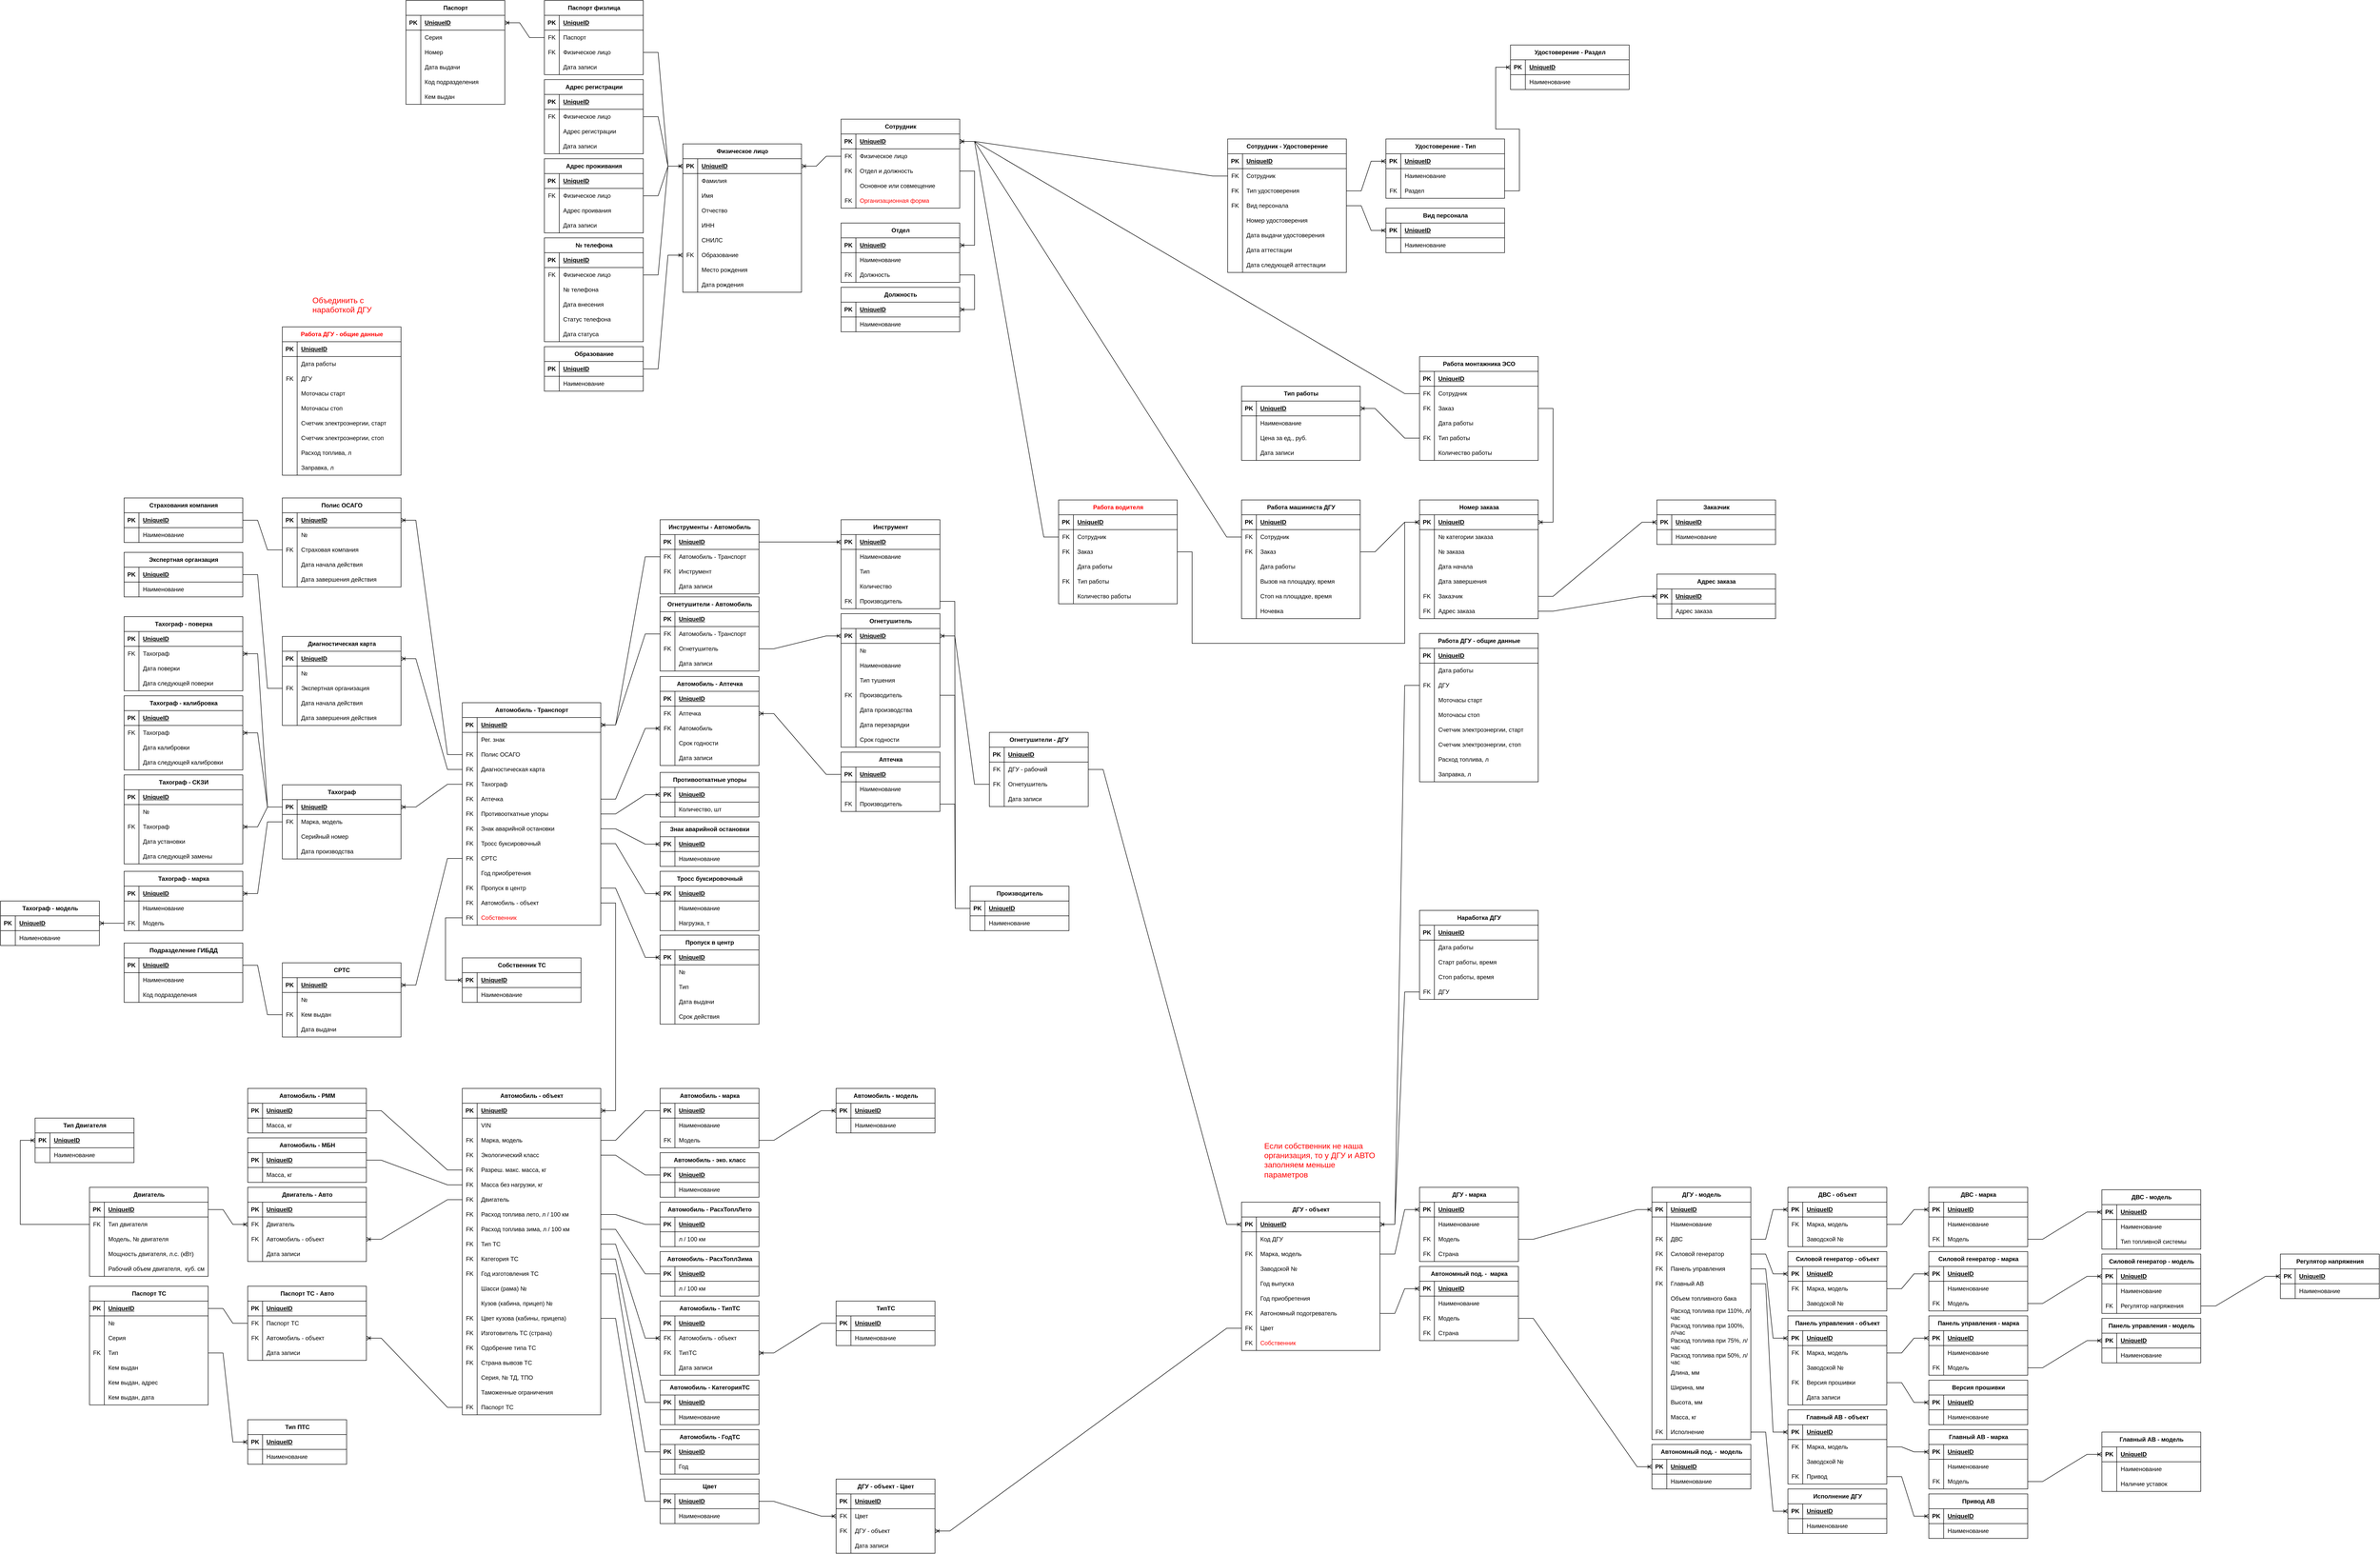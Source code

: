 <mxfile version="21.2.8" type="device">
  <diagram name="Страница 1" id="DL6jGknvzhb_gKb4Vus5">
    <mxGraphModel dx="2418" dy="3372" grid="1" gridSize="10" guides="1" tooltips="1" connect="1" arrows="1" fold="1" page="1" pageScale="1" pageWidth="827" pageHeight="1169" math="0" shadow="0">
      <root>
        <mxCell id="0" />
        <mxCell id="1" parent="0" />
        <mxCell id="3mnoeJhw_c_fS4Uzk-QM-1" value="Автомобиль - Транспорт" style="shape=table;startSize=30;container=1;collapsible=1;childLayout=tableLayout;fixedRows=1;rowLines=0;fontStyle=1;align=center;resizeLast=1;html=1;" parent="1" vertex="1">
          <mxGeometry x="114" y="-740" width="280" height="450" as="geometry" />
        </mxCell>
        <mxCell id="3mnoeJhw_c_fS4Uzk-QM-2" value="" style="shape=tableRow;horizontal=0;startSize=0;swimlaneHead=0;swimlaneBody=0;fillColor=none;collapsible=0;dropTarget=0;points=[[0,0.5],[1,0.5]];portConstraint=eastwest;top=0;left=0;right=0;bottom=1;" parent="3mnoeJhw_c_fS4Uzk-QM-1" vertex="1">
          <mxGeometry y="30" width="280" height="30" as="geometry" />
        </mxCell>
        <mxCell id="3mnoeJhw_c_fS4Uzk-QM-3" value="PK" style="shape=partialRectangle;connectable=0;fillColor=none;top=0;left=0;bottom=0;right=0;fontStyle=1;overflow=hidden;whiteSpace=wrap;html=1;" parent="3mnoeJhw_c_fS4Uzk-QM-2" vertex="1">
          <mxGeometry width="30" height="30" as="geometry">
            <mxRectangle width="30" height="30" as="alternateBounds" />
          </mxGeometry>
        </mxCell>
        <mxCell id="3mnoeJhw_c_fS4Uzk-QM-4" value="UniqueID" style="shape=partialRectangle;connectable=0;fillColor=none;top=0;left=0;bottom=0;right=0;align=left;spacingLeft=6;fontStyle=5;overflow=hidden;whiteSpace=wrap;html=1;" parent="3mnoeJhw_c_fS4Uzk-QM-2" vertex="1">
          <mxGeometry x="30" width="250" height="30" as="geometry">
            <mxRectangle width="250" height="30" as="alternateBounds" />
          </mxGeometry>
        </mxCell>
        <mxCell id="3mnoeJhw_c_fS4Uzk-QM-11" value="" style="shape=tableRow;horizontal=0;startSize=0;swimlaneHead=0;swimlaneBody=0;fillColor=none;collapsible=0;dropTarget=0;points=[[0,0.5],[1,0.5]];portConstraint=eastwest;top=0;left=0;right=0;bottom=0;" parent="3mnoeJhw_c_fS4Uzk-QM-1" vertex="1">
          <mxGeometry y="60" width="280" height="30" as="geometry" />
        </mxCell>
        <mxCell id="3mnoeJhw_c_fS4Uzk-QM-12" value="" style="shape=partialRectangle;connectable=0;fillColor=none;top=0;left=0;bottom=0;right=0;editable=1;overflow=hidden;whiteSpace=wrap;html=1;" parent="3mnoeJhw_c_fS4Uzk-QM-11" vertex="1">
          <mxGeometry width="30" height="30" as="geometry">
            <mxRectangle width="30" height="30" as="alternateBounds" />
          </mxGeometry>
        </mxCell>
        <mxCell id="3mnoeJhw_c_fS4Uzk-QM-13" value="Рег. знак" style="shape=partialRectangle;connectable=0;fillColor=none;top=0;left=0;bottom=0;right=0;align=left;spacingLeft=6;overflow=hidden;whiteSpace=wrap;html=1;" parent="3mnoeJhw_c_fS4Uzk-QM-11" vertex="1">
          <mxGeometry x="30" width="250" height="30" as="geometry">
            <mxRectangle width="250" height="30" as="alternateBounds" />
          </mxGeometry>
        </mxCell>
        <mxCell id="3mnoeJhw_c_fS4Uzk-QM-32" value="" style="shape=tableRow;horizontal=0;startSize=0;swimlaneHead=0;swimlaneBody=0;fillColor=none;collapsible=0;dropTarget=0;points=[[0,0.5],[1,0.5]];portConstraint=eastwest;top=0;left=0;right=0;bottom=0;" parent="3mnoeJhw_c_fS4Uzk-QM-1" vertex="1">
          <mxGeometry y="90" width="280" height="30" as="geometry" />
        </mxCell>
        <mxCell id="3mnoeJhw_c_fS4Uzk-QM-33" value="FK" style="shape=partialRectangle;connectable=0;fillColor=none;top=0;left=0;bottom=0;right=0;editable=1;overflow=hidden;whiteSpace=wrap;html=1;" parent="3mnoeJhw_c_fS4Uzk-QM-32" vertex="1">
          <mxGeometry width="30" height="30" as="geometry">
            <mxRectangle width="30" height="30" as="alternateBounds" />
          </mxGeometry>
        </mxCell>
        <mxCell id="3mnoeJhw_c_fS4Uzk-QM-34" value="Полис ОСАГО" style="shape=partialRectangle;connectable=0;fillColor=none;top=0;left=0;bottom=0;right=0;align=left;spacingLeft=6;overflow=hidden;whiteSpace=wrap;html=1;" parent="3mnoeJhw_c_fS4Uzk-QM-32" vertex="1">
          <mxGeometry x="30" width="250" height="30" as="geometry">
            <mxRectangle width="250" height="30" as="alternateBounds" />
          </mxGeometry>
        </mxCell>
        <mxCell id="3mnoeJhw_c_fS4Uzk-QM-35" value="" style="shape=tableRow;horizontal=0;startSize=0;swimlaneHead=0;swimlaneBody=0;fillColor=none;collapsible=0;dropTarget=0;points=[[0,0.5],[1,0.5]];portConstraint=eastwest;top=0;left=0;right=0;bottom=0;" parent="3mnoeJhw_c_fS4Uzk-QM-1" vertex="1">
          <mxGeometry y="120" width="280" height="30" as="geometry" />
        </mxCell>
        <mxCell id="3mnoeJhw_c_fS4Uzk-QM-36" value="FK" style="shape=partialRectangle;connectable=0;fillColor=none;top=0;left=0;bottom=0;right=0;editable=1;overflow=hidden;whiteSpace=wrap;html=1;" parent="3mnoeJhw_c_fS4Uzk-QM-35" vertex="1">
          <mxGeometry width="30" height="30" as="geometry">
            <mxRectangle width="30" height="30" as="alternateBounds" />
          </mxGeometry>
        </mxCell>
        <mxCell id="3mnoeJhw_c_fS4Uzk-QM-37" value="Диагностическая карта" style="shape=partialRectangle;connectable=0;fillColor=none;top=0;left=0;bottom=0;right=0;align=left;spacingLeft=6;overflow=hidden;whiteSpace=wrap;html=1;" parent="3mnoeJhw_c_fS4Uzk-QM-35" vertex="1">
          <mxGeometry x="30" width="250" height="30" as="geometry">
            <mxRectangle width="250" height="30" as="alternateBounds" />
          </mxGeometry>
        </mxCell>
        <mxCell id="3mnoeJhw_c_fS4Uzk-QM-38" value="" style="shape=tableRow;horizontal=0;startSize=0;swimlaneHead=0;swimlaneBody=0;fillColor=none;collapsible=0;dropTarget=0;points=[[0,0.5],[1,0.5]];portConstraint=eastwest;top=0;left=0;right=0;bottom=0;" parent="3mnoeJhw_c_fS4Uzk-QM-1" vertex="1">
          <mxGeometry y="150" width="280" height="30" as="geometry" />
        </mxCell>
        <mxCell id="3mnoeJhw_c_fS4Uzk-QM-39" value="FK" style="shape=partialRectangle;connectable=0;fillColor=none;top=0;left=0;bottom=0;right=0;editable=1;overflow=hidden;whiteSpace=wrap;html=1;" parent="3mnoeJhw_c_fS4Uzk-QM-38" vertex="1">
          <mxGeometry width="30" height="30" as="geometry">
            <mxRectangle width="30" height="30" as="alternateBounds" />
          </mxGeometry>
        </mxCell>
        <mxCell id="3mnoeJhw_c_fS4Uzk-QM-40" value="Тахограф" style="shape=partialRectangle;connectable=0;fillColor=none;top=0;left=0;bottom=0;right=0;align=left;spacingLeft=6;overflow=hidden;whiteSpace=wrap;html=1;" parent="3mnoeJhw_c_fS4Uzk-QM-38" vertex="1">
          <mxGeometry x="30" width="250" height="30" as="geometry">
            <mxRectangle width="250" height="30" as="alternateBounds" />
          </mxGeometry>
        </mxCell>
        <mxCell id="3mnoeJhw_c_fS4Uzk-QM-308" value="" style="shape=tableRow;horizontal=0;startSize=0;swimlaneHead=0;swimlaneBody=0;fillColor=none;collapsible=0;dropTarget=0;points=[[0,0.5],[1,0.5]];portConstraint=eastwest;top=0;left=0;right=0;bottom=0;" parent="3mnoeJhw_c_fS4Uzk-QM-1" vertex="1">
          <mxGeometry y="180" width="280" height="30" as="geometry" />
        </mxCell>
        <mxCell id="3mnoeJhw_c_fS4Uzk-QM-309" value="FK" style="shape=partialRectangle;connectable=0;fillColor=none;top=0;left=0;bottom=0;right=0;editable=1;overflow=hidden;whiteSpace=wrap;html=1;" parent="3mnoeJhw_c_fS4Uzk-QM-308" vertex="1">
          <mxGeometry width="30" height="30" as="geometry">
            <mxRectangle width="30" height="30" as="alternateBounds" />
          </mxGeometry>
        </mxCell>
        <mxCell id="3mnoeJhw_c_fS4Uzk-QM-310" value="Аптечка" style="shape=partialRectangle;connectable=0;fillColor=none;top=0;left=0;bottom=0;right=0;align=left;spacingLeft=6;overflow=hidden;whiteSpace=wrap;html=1;" parent="3mnoeJhw_c_fS4Uzk-QM-308" vertex="1">
          <mxGeometry x="30" width="250" height="30" as="geometry">
            <mxRectangle width="250" height="30" as="alternateBounds" />
          </mxGeometry>
        </mxCell>
        <mxCell id="3mnoeJhw_c_fS4Uzk-QM-314" value="" style="shape=tableRow;horizontal=0;startSize=0;swimlaneHead=0;swimlaneBody=0;fillColor=none;collapsible=0;dropTarget=0;points=[[0,0.5],[1,0.5]];portConstraint=eastwest;top=0;left=0;right=0;bottom=0;" parent="3mnoeJhw_c_fS4Uzk-QM-1" vertex="1">
          <mxGeometry y="210" width="280" height="30" as="geometry" />
        </mxCell>
        <mxCell id="3mnoeJhw_c_fS4Uzk-QM-315" value="FK" style="shape=partialRectangle;connectable=0;fillColor=none;top=0;left=0;bottom=0;right=0;editable=1;overflow=hidden;whiteSpace=wrap;html=1;" parent="3mnoeJhw_c_fS4Uzk-QM-314" vertex="1">
          <mxGeometry width="30" height="30" as="geometry">
            <mxRectangle width="30" height="30" as="alternateBounds" />
          </mxGeometry>
        </mxCell>
        <mxCell id="3mnoeJhw_c_fS4Uzk-QM-316" value="Противооткатные упоры" style="shape=partialRectangle;connectable=0;fillColor=none;top=0;left=0;bottom=0;right=0;align=left;spacingLeft=6;overflow=hidden;whiteSpace=wrap;html=1;" parent="3mnoeJhw_c_fS4Uzk-QM-314" vertex="1">
          <mxGeometry x="30" width="250" height="30" as="geometry">
            <mxRectangle width="250" height="30" as="alternateBounds" />
          </mxGeometry>
        </mxCell>
        <mxCell id="3mnoeJhw_c_fS4Uzk-QM-317" value="" style="shape=tableRow;horizontal=0;startSize=0;swimlaneHead=0;swimlaneBody=0;fillColor=none;collapsible=0;dropTarget=0;points=[[0,0.5],[1,0.5]];portConstraint=eastwest;top=0;left=0;right=0;bottom=0;" parent="3mnoeJhw_c_fS4Uzk-QM-1" vertex="1">
          <mxGeometry y="240" width="280" height="30" as="geometry" />
        </mxCell>
        <mxCell id="3mnoeJhw_c_fS4Uzk-QM-318" value="FK" style="shape=partialRectangle;connectable=0;fillColor=none;top=0;left=0;bottom=0;right=0;editable=1;overflow=hidden;whiteSpace=wrap;html=1;" parent="3mnoeJhw_c_fS4Uzk-QM-317" vertex="1">
          <mxGeometry width="30" height="30" as="geometry">
            <mxRectangle width="30" height="30" as="alternateBounds" />
          </mxGeometry>
        </mxCell>
        <mxCell id="3mnoeJhw_c_fS4Uzk-QM-319" value="Знак аварийной остановки" style="shape=partialRectangle;connectable=0;fillColor=none;top=0;left=0;bottom=0;right=0;align=left;spacingLeft=6;overflow=hidden;whiteSpace=wrap;html=1;" parent="3mnoeJhw_c_fS4Uzk-QM-317" vertex="1">
          <mxGeometry x="30" width="250" height="30" as="geometry">
            <mxRectangle width="250" height="30" as="alternateBounds" />
          </mxGeometry>
        </mxCell>
        <mxCell id="3mnoeJhw_c_fS4Uzk-QM-323" value="" style="shape=tableRow;horizontal=0;startSize=0;swimlaneHead=0;swimlaneBody=0;fillColor=none;collapsible=0;dropTarget=0;points=[[0,0.5],[1,0.5]];portConstraint=eastwest;top=0;left=0;right=0;bottom=0;" parent="3mnoeJhw_c_fS4Uzk-QM-1" vertex="1">
          <mxGeometry y="270" width="280" height="30" as="geometry" />
        </mxCell>
        <mxCell id="3mnoeJhw_c_fS4Uzk-QM-324" value="FK" style="shape=partialRectangle;connectable=0;fillColor=none;top=0;left=0;bottom=0;right=0;editable=1;overflow=hidden;whiteSpace=wrap;html=1;" parent="3mnoeJhw_c_fS4Uzk-QM-323" vertex="1">
          <mxGeometry width="30" height="30" as="geometry">
            <mxRectangle width="30" height="30" as="alternateBounds" />
          </mxGeometry>
        </mxCell>
        <mxCell id="3mnoeJhw_c_fS4Uzk-QM-325" value="Тросс буксировочный" style="shape=partialRectangle;connectable=0;fillColor=none;top=0;left=0;bottom=0;right=0;align=left;spacingLeft=6;overflow=hidden;whiteSpace=wrap;html=1;" parent="3mnoeJhw_c_fS4Uzk-QM-323" vertex="1">
          <mxGeometry x="30" width="250" height="30" as="geometry">
            <mxRectangle width="250" height="30" as="alternateBounds" />
          </mxGeometry>
        </mxCell>
        <mxCell id="3mnoeJhw_c_fS4Uzk-QM-326" value="" style="shape=tableRow;horizontal=0;startSize=0;swimlaneHead=0;swimlaneBody=0;fillColor=none;collapsible=0;dropTarget=0;points=[[0,0.5],[1,0.5]];portConstraint=eastwest;top=0;left=0;right=0;bottom=0;" parent="3mnoeJhw_c_fS4Uzk-QM-1" vertex="1">
          <mxGeometry y="300" width="280" height="30" as="geometry" />
        </mxCell>
        <mxCell id="3mnoeJhw_c_fS4Uzk-QM-327" value="FK" style="shape=partialRectangle;connectable=0;fillColor=none;top=0;left=0;bottom=0;right=0;editable=1;overflow=hidden;whiteSpace=wrap;html=1;" parent="3mnoeJhw_c_fS4Uzk-QM-326" vertex="1">
          <mxGeometry width="30" height="30" as="geometry">
            <mxRectangle width="30" height="30" as="alternateBounds" />
          </mxGeometry>
        </mxCell>
        <mxCell id="3mnoeJhw_c_fS4Uzk-QM-328" value="СРТС" style="shape=partialRectangle;connectable=0;fillColor=none;top=0;left=0;bottom=0;right=0;align=left;spacingLeft=6;overflow=hidden;whiteSpace=wrap;html=1;" parent="3mnoeJhw_c_fS4Uzk-QM-326" vertex="1">
          <mxGeometry x="30" width="250" height="30" as="geometry">
            <mxRectangle width="250" height="30" as="alternateBounds" />
          </mxGeometry>
        </mxCell>
        <mxCell id="9D_K0I7ylkJz3-MTBOo4-360" value="" style="shape=tableRow;horizontal=0;startSize=0;swimlaneHead=0;swimlaneBody=0;fillColor=none;collapsible=0;dropTarget=0;points=[[0,0.5],[1,0.5]];portConstraint=eastwest;top=0;left=0;right=0;bottom=0;" parent="3mnoeJhw_c_fS4Uzk-QM-1" vertex="1">
          <mxGeometry y="330" width="280" height="30" as="geometry" />
        </mxCell>
        <mxCell id="9D_K0I7ylkJz3-MTBOo4-361" value="" style="shape=partialRectangle;connectable=0;fillColor=none;top=0;left=0;bottom=0;right=0;editable=1;overflow=hidden;whiteSpace=wrap;html=1;" parent="9D_K0I7ylkJz3-MTBOo4-360" vertex="1">
          <mxGeometry width="30" height="30" as="geometry">
            <mxRectangle width="30" height="30" as="alternateBounds" />
          </mxGeometry>
        </mxCell>
        <mxCell id="9D_K0I7ylkJz3-MTBOo4-362" value="Год приобретения" style="shape=partialRectangle;connectable=0;fillColor=none;top=0;left=0;bottom=0;right=0;align=left;spacingLeft=6;overflow=hidden;whiteSpace=wrap;html=1;" parent="9D_K0I7ylkJz3-MTBOo4-360" vertex="1">
          <mxGeometry x="30" width="250" height="30" as="geometry">
            <mxRectangle width="250" height="30" as="alternateBounds" />
          </mxGeometry>
        </mxCell>
        <mxCell id="4ZmQwZE81MJjG1Ymo4Op-85" value="" style="shape=tableRow;horizontal=0;startSize=0;swimlaneHead=0;swimlaneBody=0;fillColor=none;collapsible=0;dropTarget=0;points=[[0,0.5],[1,0.5]];portConstraint=eastwest;top=0;left=0;right=0;bottom=0;" parent="3mnoeJhw_c_fS4Uzk-QM-1" vertex="1">
          <mxGeometry y="360" width="280" height="30" as="geometry" />
        </mxCell>
        <mxCell id="4ZmQwZE81MJjG1Ymo4Op-86" value="FK" style="shape=partialRectangle;connectable=0;fillColor=none;top=0;left=0;bottom=0;right=0;editable=1;overflow=hidden;whiteSpace=wrap;html=1;" parent="4ZmQwZE81MJjG1Ymo4Op-85" vertex="1">
          <mxGeometry width="30" height="30" as="geometry">
            <mxRectangle width="30" height="30" as="alternateBounds" />
          </mxGeometry>
        </mxCell>
        <mxCell id="4ZmQwZE81MJjG1Ymo4Op-87" value="Пропуск в центр" style="shape=partialRectangle;connectable=0;fillColor=none;top=0;left=0;bottom=0;right=0;align=left;spacingLeft=6;overflow=hidden;whiteSpace=wrap;html=1;" parent="4ZmQwZE81MJjG1Ymo4Op-85" vertex="1">
          <mxGeometry x="30" width="250" height="30" as="geometry">
            <mxRectangle width="250" height="30" as="alternateBounds" />
          </mxGeometry>
        </mxCell>
        <mxCell id="3mnoeJhw_c_fS4Uzk-QM-5" value="" style="shape=tableRow;horizontal=0;startSize=0;swimlaneHead=0;swimlaneBody=0;fillColor=none;collapsible=0;dropTarget=0;points=[[0,0.5],[1,0.5]];portConstraint=eastwest;top=0;left=0;right=0;bottom=0;" parent="3mnoeJhw_c_fS4Uzk-QM-1" vertex="1">
          <mxGeometry y="390" width="280" height="30" as="geometry" />
        </mxCell>
        <mxCell id="3mnoeJhw_c_fS4Uzk-QM-6" value="FK" style="shape=partialRectangle;connectable=0;fillColor=none;top=0;left=0;bottom=0;right=0;editable=1;overflow=hidden;whiteSpace=wrap;html=1;" parent="3mnoeJhw_c_fS4Uzk-QM-5" vertex="1">
          <mxGeometry width="30" height="30" as="geometry">
            <mxRectangle width="30" height="30" as="alternateBounds" />
          </mxGeometry>
        </mxCell>
        <mxCell id="3mnoeJhw_c_fS4Uzk-QM-7" value="Автомобиль - объект" style="shape=partialRectangle;connectable=0;fillColor=none;top=0;left=0;bottom=0;right=0;align=left;spacingLeft=6;overflow=hidden;whiteSpace=wrap;html=1;" parent="3mnoeJhw_c_fS4Uzk-QM-5" vertex="1">
          <mxGeometry x="30" width="250" height="30" as="geometry">
            <mxRectangle width="250" height="30" as="alternateBounds" />
          </mxGeometry>
        </mxCell>
        <mxCell id="LpUrPoJGwYf4KsO-MDiY-1" value="" style="shape=tableRow;horizontal=0;startSize=0;swimlaneHead=0;swimlaneBody=0;fillColor=none;collapsible=0;dropTarget=0;points=[[0,0.5],[1,0.5]];portConstraint=eastwest;top=0;left=0;right=0;bottom=0;" vertex="1" parent="3mnoeJhw_c_fS4Uzk-QM-1">
          <mxGeometry y="420" width="280" height="30" as="geometry" />
        </mxCell>
        <mxCell id="LpUrPoJGwYf4KsO-MDiY-2" value="FK" style="shape=partialRectangle;connectable=0;fillColor=none;top=0;left=0;bottom=0;right=0;editable=1;overflow=hidden;whiteSpace=wrap;html=1;" vertex="1" parent="LpUrPoJGwYf4KsO-MDiY-1">
          <mxGeometry width="30" height="30" as="geometry">
            <mxRectangle width="30" height="30" as="alternateBounds" />
          </mxGeometry>
        </mxCell>
        <mxCell id="LpUrPoJGwYf4KsO-MDiY-3" value="&lt;font color=&quot;#ff0000&quot;&gt;Собственник&lt;/font&gt;" style="shape=partialRectangle;connectable=0;fillColor=none;top=0;left=0;bottom=0;right=0;align=left;spacingLeft=6;overflow=hidden;whiteSpace=wrap;html=1;" vertex="1" parent="LpUrPoJGwYf4KsO-MDiY-1">
          <mxGeometry x="30" width="250" height="30" as="geometry">
            <mxRectangle width="250" height="30" as="alternateBounds" />
          </mxGeometry>
        </mxCell>
        <mxCell id="3mnoeJhw_c_fS4Uzk-QM-47" value="Автомобиль - объект" style="shape=table;startSize=30;container=1;collapsible=1;childLayout=tableLayout;fixedRows=1;rowLines=0;fontStyle=1;align=center;resizeLast=1;html=1;" parent="1" vertex="1">
          <mxGeometry x="114" y="40" width="280" height="660" as="geometry" />
        </mxCell>
        <mxCell id="3mnoeJhw_c_fS4Uzk-QM-48" value="" style="shape=tableRow;horizontal=0;startSize=0;swimlaneHead=0;swimlaneBody=0;fillColor=none;collapsible=0;dropTarget=0;points=[[0,0.5],[1,0.5]];portConstraint=eastwest;top=0;left=0;right=0;bottom=1;" parent="3mnoeJhw_c_fS4Uzk-QM-47" vertex="1">
          <mxGeometry y="30" width="280" height="30" as="geometry" />
        </mxCell>
        <mxCell id="3mnoeJhw_c_fS4Uzk-QM-49" value="PK" style="shape=partialRectangle;connectable=0;fillColor=none;top=0;left=0;bottom=0;right=0;fontStyle=1;overflow=hidden;whiteSpace=wrap;html=1;" parent="3mnoeJhw_c_fS4Uzk-QM-48" vertex="1">
          <mxGeometry width="30" height="30" as="geometry">
            <mxRectangle width="30" height="30" as="alternateBounds" />
          </mxGeometry>
        </mxCell>
        <mxCell id="3mnoeJhw_c_fS4Uzk-QM-50" value="UniqueID" style="shape=partialRectangle;connectable=0;fillColor=none;top=0;left=0;bottom=0;right=0;align=left;spacingLeft=6;fontStyle=5;overflow=hidden;whiteSpace=wrap;html=1;" parent="3mnoeJhw_c_fS4Uzk-QM-48" vertex="1">
          <mxGeometry x="30" width="250" height="30" as="geometry">
            <mxRectangle width="250" height="30" as="alternateBounds" />
          </mxGeometry>
        </mxCell>
        <mxCell id="3mnoeJhw_c_fS4Uzk-QM-72" value="" style="shape=tableRow;horizontal=0;startSize=0;swimlaneHead=0;swimlaneBody=0;fillColor=none;collapsible=0;dropTarget=0;points=[[0,0.5],[1,0.5]];portConstraint=eastwest;top=0;left=0;right=0;bottom=0;" parent="3mnoeJhw_c_fS4Uzk-QM-47" vertex="1">
          <mxGeometry y="60" width="280" height="30" as="geometry" />
        </mxCell>
        <mxCell id="3mnoeJhw_c_fS4Uzk-QM-73" value="" style="shape=partialRectangle;connectable=0;fillColor=none;top=0;left=0;bottom=0;right=0;editable=1;overflow=hidden;whiteSpace=wrap;html=1;" parent="3mnoeJhw_c_fS4Uzk-QM-72" vertex="1">
          <mxGeometry width="30" height="30" as="geometry">
            <mxRectangle width="30" height="30" as="alternateBounds" />
          </mxGeometry>
        </mxCell>
        <mxCell id="3mnoeJhw_c_fS4Uzk-QM-74" value="VIN" style="shape=partialRectangle;connectable=0;fillColor=none;top=0;left=0;bottom=0;right=0;align=left;spacingLeft=6;overflow=hidden;whiteSpace=wrap;html=1;" parent="3mnoeJhw_c_fS4Uzk-QM-72" vertex="1">
          <mxGeometry x="30" width="250" height="30" as="geometry">
            <mxRectangle width="250" height="30" as="alternateBounds" />
          </mxGeometry>
        </mxCell>
        <mxCell id="3mnoeJhw_c_fS4Uzk-QM-51" value="" style="shape=tableRow;horizontal=0;startSize=0;swimlaneHead=0;swimlaneBody=0;fillColor=none;collapsible=0;dropTarget=0;points=[[0,0.5],[1,0.5]];portConstraint=eastwest;top=0;left=0;right=0;bottom=0;" parent="3mnoeJhw_c_fS4Uzk-QM-47" vertex="1">
          <mxGeometry y="90" width="280" height="30" as="geometry" />
        </mxCell>
        <mxCell id="3mnoeJhw_c_fS4Uzk-QM-52" value="FK" style="shape=partialRectangle;connectable=0;fillColor=none;top=0;left=0;bottom=0;right=0;editable=1;overflow=hidden;whiteSpace=wrap;html=1;" parent="3mnoeJhw_c_fS4Uzk-QM-51" vertex="1">
          <mxGeometry width="30" height="30" as="geometry">
            <mxRectangle width="30" height="30" as="alternateBounds" />
          </mxGeometry>
        </mxCell>
        <mxCell id="3mnoeJhw_c_fS4Uzk-QM-53" value="Марка, модель" style="shape=partialRectangle;connectable=0;fillColor=none;top=0;left=0;bottom=0;right=0;align=left;spacingLeft=6;overflow=hidden;whiteSpace=wrap;html=1;" parent="3mnoeJhw_c_fS4Uzk-QM-51" vertex="1">
          <mxGeometry x="30" width="250" height="30" as="geometry">
            <mxRectangle width="250" height="30" as="alternateBounds" />
          </mxGeometry>
        </mxCell>
        <mxCell id="3mnoeJhw_c_fS4Uzk-QM-57" value="" style="shape=tableRow;horizontal=0;startSize=0;swimlaneHead=0;swimlaneBody=0;fillColor=none;collapsible=0;dropTarget=0;points=[[0,0.5],[1,0.5]];portConstraint=eastwest;top=0;left=0;right=0;bottom=0;" parent="3mnoeJhw_c_fS4Uzk-QM-47" vertex="1">
          <mxGeometry y="120" width="280" height="30" as="geometry" />
        </mxCell>
        <mxCell id="3mnoeJhw_c_fS4Uzk-QM-58" value="FK" style="shape=partialRectangle;connectable=0;fillColor=none;top=0;left=0;bottom=0;right=0;editable=1;overflow=hidden;whiteSpace=wrap;html=1;" parent="3mnoeJhw_c_fS4Uzk-QM-57" vertex="1">
          <mxGeometry width="30" height="30" as="geometry">
            <mxRectangle width="30" height="30" as="alternateBounds" />
          </mxGeometry>
        </mxCell>
        <mxCell id="3mnoeJhw_c_fS4Uzk-QM-59" value="Экологический класс" style="shape=partialRectangle;connectable=0;fillColor=none;top=0;left=0;bottom=0;right=0;align=left;spacingLeft=6;overflow=hidden;whiteSpace=wrap;html=1;" parent="3mnoeJhw_c_fS4Uzk-QM-57" vertex="1">
          <mxGeometry x="30" width="250" height="30" as="geometry">
            <mxRectangle width="250" height="30" as="alternateBounds" />
          </mxGeometry>
        </mxCell>
        <mxCell id="3mnoeJhw_c_fS4Uzk-QM-60" value="" style="shape=tableRow;horizontal=0;startSize=0;swimlaneHead=0;swimlaneBody=0;fillColor=none;collapsible=0;dropTarget=0;points=[[0,0.5],[1,0.5]];portConstraint=eastwest;top=0;left=0;right=0;bottom=0;" parent="3mnoeJhw_c_fS4Uzk-QM-47" vertex="1">
          <mxGeometry y="150" width="280" height="30" as="geometry" />
        </mxCell>
        <mxCell id="3mnoeJhw_c_fS4Uzk-QM-61" value="FK" style="shape=partialRectangle;connectable=0;fillColor=none;top=0;left=0;bottom=0;right=0;editable=1;overflow=hidden;whiteSpace=wrap;html=1;" parent="3mnoeJhw_c_fS4Uzk-QM-60" vertex="1">
          <mxGeometry width="30" height="30" as="geometry">
            <mxRectangle width="30" height="30" as="alternateBounds" />
          </mxGeometry>
        </mxCell>
        <mxCell id="3mnoeJhw_c_fS4Uzk-QM-62" value="Разреш. макс. масса, кг" style="shape=partialRectangle;connectable=0;fillColor=none;top=0;left=0;bottom=0;right=0;align=left;spacingLeft=6;overflow=hidden;whiteSpace=wrap;html=1;" parent="3mnoeJhw_c_fS4Uzk-QM-60" vertex="1">
          <mxGeometry x="30" width="250" height="30" as="geometry">
            <mxRectangle width="250" height="30" as="alternateBounds" />
          </mxGeometry>
        </mxCell>
        <mxCell id="3mnoeJhw_c_fS4Uzk-QM-102" value="" style="shape=tableRow;horizontal=0;startSize=0;swimlaneHead=0;swimlaneBody=0;fillColor=none;collapsible=0;dropTarget=0;points=[[0,0.5],[1,0.5]];portConstraint=eastwest;top=0;left=0;right=0;bottom=0;" parent="3mnoeJhw_c_fS4Uzk-QM-47" vertex="1">
          <mxGeometry y="180" width="280" height="30" as="geometry" />
        </mxCell>
        <mxCell id="3mnoeJhw_c_fS4Uzk-QM-103" value="FK" style="shape=partialRectangle;connectable=0;fillColor=none;top=0;left=0;bottom=0;right=0;editable=1;overflow=hidden;whiteSpace=wrap;html=1;" parent="3mnoeJhw_c_fS4Uzk-QM-102" vertex="1">
          <mxGeometry width="30" height="30" as="geometry">
            <mxRectangle width="30" height="30" as="alternateBounds" />
          </mxGeometry>
        </mxCell>
        <mxCell id="3mnoeJhw_c_fS4Uzk-QM-104" value="Масса без нагрузки, кг" style="shape=partialRectangle;connectable=0;fillColor=none;top=0;left=0;bottom=0;right=0;align=left;spacingLeft=6;overflow=hidden;whiteSpace=wrap;html=1;" parent="3mnoeJhw_c_fS4Uzk-QM-102" vertex="1">
          <mxGeometry x="30" width="250" height="30" as="geometry">
            <mxRectangle width="250" height="30" as="alternateBounds" />
          </mxGeometry>
        </mxCell>
        <mxCell id="3mnoeJhw_c_fS4Uzk-QM-63" value="" style="shape=tableRow;horizontal=0;startSize=0;swimlaneHead=0;swimlaneBody=0;fillColor=none;collapsible=0;dropTarget=0;points=[[0,0.5],[1,0.5]];portConstraint=eastwest;top=0;left=0;right=0;bottom=0;" parent="3mnoeJhw_c_fS4Uzk-QM-47" vertex="1">
          <mxGeometry y="210" width="280" height="30" as="geometry" />
        </mxCell>
        <mxCell id="3mnoeJhw_c_fS4Uzk-QM-64" value="FK" style="shape=partialRectangle;connectable=0;fillColor=none;top=0;left=0;bottom=0;right=0;editable=1;overflow=hidden;whiteSpace=wrap;html=1;" parent="3mnoeJhw_c_fS4Uzk-QM-63" vertex="1">
          <mxGeometry width="30" height="30" as="geometry">
            <mxRectangle width="30" height="30" as="alternateBounds" />
          </mxGeometry>
        </mxCell>
        <mxCell id="3mnoeJhw_c_fS4Uzk-QM-65" value="Двигатель" style="shape=partialRectangle;connectable=0;fillColor=none;top=0;left=0;bottom=0;right=0;align=left;spacingLeft=6;overflow=hidden;whiteSpace=wrap;html=1;" parent="3mnoeJhw_c_fS4Uzk-QM-63" vertex="1">
          <mxGeometry x="30" width="250" height="30" as="geometry">
            <mxRectangle width="250" height="30" as="alternateBounds" />
          </mxGeometry>
        </mxCell>
        <mxCell id="3mnoeJhw_c_fS4Uzk-QM-66" value="" style="shape=tableRow;horizontal=0;startSize=0;swimlaneHead=0;swimlaneBody=0;fillColor=none;collapsible=0;dropTarget=0;points=[[0,0.5],[1,0.5]];portConstraint=eastwest;top=0;left=0;right=0;bottom=0;" parent="3mnoeJhw_c_fS4Uzk-QM-47" vertex="1">
          <mxGeometry y="240" width="280" height="30" as="geometry" />
        </mxCell>
        <mxCell id="3mnoeJhw_c_fS4Uzk-QM-67" value="FK" style="shape=partialRectangle;connectable=0;fillColor=none;top=0;left=0;bottom=0;right=0;editable=1;overflow=hidden;whiteSpace=wrap;html=1;" parent="3mnoeJhw_c_fS4Uzk-QM-66" vertex="1">
          <mxGeometry width="30" height="30" as="geometry">
            <mxRectangle width="30" height="30" as="alternateBounds" />
          </mxGeometry>
        </mxCell>
        <mxCell id="3mnoeJhw_c_fS4Uzk-QM-68" value="Расход топлива лето, л / 100 км" style="shape=partialRectangle;connectable=0;fillColor=none;top=0;left=0;bottom=0;right=0;align=left;spacingLeft=6;overflow=hidden;whiteSpace=wrap;html=1;" parent="3mnoeJhw_c_fS4Uzk-QM-66" vertex="1">
          <mxGeometry x="30" width="250" height="30" as="geometry">
            <mxRectangle width="250" height="30" as="alternateBounds" />
          </mxGeometry>
        </mxCell>
        <mxCell id="3mnoeJhw_c_fS4Uzk-QM-69" value="" style="shape=tableRow;horizontal=0;startSize=0;swimlaneHead=0;swimlaneBody=0;fillColor=none;collapsible=0;dropTarget=0;points=[[0,0.5],[1,0.5]];portConstraint=eastwest;top=0;left=0;right=0;bottom=0;" parent="3mnoeJhw_c_fS4Uzk-QM-47" vertex="1">
          <mxGeometry y="270" width="280" height="30" as="geometry" />
        </mxCell>
        <mxCell id="3mnoeJhw_c_fS4Uzk-QM-70" value="FK" style="shape=partialRectangle;connectable=0;fillColor=none;top=0;left=0;bottom=0;right=0;editable=1;overflow=hidden;whiteSpace=wrap;html=1;" parent="3mnoeJhw_c_fS4Uzk-QM-69" vertex="1">
          <mxGeometry width="30" height="30" as="geometry">
            <mxRectangle width="30" height="30" as="alternateBounds" />
          </mxGeometry>
        </mxCell>
        <mxCell id="3mnoeJhw_c_fS4Uzk-QM-71" value="Расход топлива зима, л / 100 км" style="shape=partialRectangle;connectable=0;fillColor=none;top=0;left=0;bottom=0;right=0;align=left;spacingLeft=6;overflow=hidden;whiteSpace=wrap;html=1;" parent="3mnoeJhw_c_fS4Uzk-QM-69" vertex="1">
          <mxGeometry x="30" width="250" height="30" as="geometry">
            <mxRectangle width="250" height="30" as="alternateBounds" />
          </mxGeometry>
        </mxCell>
        <mxCell id="3mnoeJhw_c_fS4Uzk-QM-75" value="" style="shape=tableRow;horizontal=0;startSize=0;swimlaneHead=0;swimlaneBody=0;fillColor=none;collapsible=0;dropTarget=0;points=[[0,0.5],[1,0.5]];portConstraint=eastwest;top=0;left=0;right=0;bottom=0;" parent="3mnoeJhw_c_fS4Uzk-QM-47" vertex="1">
          <mxGeometry y="300" width="280" height="30" as="geometry" />
        </mxCell>
        <mxCell id="3mnoeJhw_c_fS4Uzk-QM-76" value="FK" style="shape=partialRectangle;connectable=0;fillColor=none;top=0;left=0;bottom=0;right=0;editable=1;overflow=hidden;whiteSpace=wrap;html=1;" parent="3mnoeJhw_c_fS4Uzk-QM-75" vertex="1">
          <mxGeometry width="30" height="30" as="geometry">
            <mxRectangle width="30" height="30" as="alternateBounds" />
          </mxGeometry>
        </mxCell>
        <mxCell id="3mnoeJhw_c_fS4Uzk-QM-77" value="Тип ТС" style="shape=partialRectangle;connectable=0;fillColor=none;top=0;left=0;bottom=0;right=0;align=left;spacingLeft=6;overflow=hidden;whiteSpace=wrap;html=1;" parent="3mnoeJhw_c_fS4Uzk-QM-75" vertex="1">
          <mxGeometry x="30" width="250" height="30" as="geometry">
            <mxRectangle width="250" height="30" as="alternateBounds" />
          </mxGeometry>
        </mxCell>
        <mxCell id="3mnoeJhw_c_fS4Uzk-QM-78" value="" style="shape=tableRow;horizontal=0;startSize=0;swimlaneHead=0;swimlaneBody=0;fillColor=none;collapsible=0;dropTarget=0;points=[[0,0.5],[1,0.5]];portConstraint=eastwest;top=0;left=0;right=0;bottom=0;" parent="3mnoeJhw_c_fS4Uzk-QM-47" vertex="1">
          <mxGeometry y="330" width="280" height="30" as="geometry" />
        </mxCell>
        <mxCell id="3mnoeJhw_c_fS4Uzk-QM-79" value="FK" style="shape=partialRectangle;connectable=0;fillColor=none;top=0;left=0;bottom=0;right=0;editable=1;overflow=hidden;whiteSpace=wrap;html=1;" parent="3mnoeJhw_c_fS4Uzk-QM-78" vertex="1">
          <mxGeometry width="30" height="30" as="geometry">
            <mxRectangle width="30" height="30" as="alternateBounds" />
          </mxGeometry>
        </mxCell>
        <mxCell id="3mnoeJhw_c_fS4Uzk-QM-80" value="Категория ТС" style="shape=partialRectangle;connectable=0;fillColor=none;top=0;left=0;bottom=0;right=0;align=left;spacingLeft=6;overflow=hidden;whiteSpace=wrap;html=1;" parent="3mnoeJhw_c_fS4Uzk-QM-78" vertex="1">
          <mxGeometry x="30" width="250" height="30" as="geometry">
            <mxRectangle width="250" height="30" as="alternateBounds" />
          </mxGeometry>
        </mxCell>
        <mxCell id="3mnoeJhw_c_fS4Uzk-QM-81" value="" style="shape=tableRow;horizontal=0;startSize=0;swimlaneHead=0;swimlaneBody=0;fillColor=none;collapsible=0;dropTarget=0;points=[[0,0.5],[1,0.5]];portConstraint=eastwest;top=0;left=0;right=0;bottom=0;" parent="3mnoeJhw_c_fS4Uzk-QM-47" vertex="1">
          <mxGeometry y="360" width="280" height="30" as="geometry" />
        </mxCell>
        <mxCell id="3mnoeJhw_c_fS4Uzk-QM-82" value="FK" style="shape=partialRectangle;connectable=0;fillColor=none;top=0;left=0;bottom=0;right=0;editable=1;overflow=hidden;whiteSpace=wrap;html=1;" parent="3mnoeJhw_c_fS4Uzk-QM-81" vertex="1">
          <mxGeometry width="30" height="30" as="geometry">
            <mxRectangle width="30" height="30" as="alternateBounds" />
          </mxGeometry>
        </mxCell>
        <mxCell id="3mnoeJhw_c_fS4Uzk-QM-83" value="Год изготовления ТС" style="shape=partialRectangle;connectable=0;fillColor=none;top=0;left=0;bottom=0;right=0;align=left;spacingLeft=6;overflow=hidden;whiteSpace=wrap;html=1;" parent="3mnoeJhw_c_fS4Uzk-QM-81" vertex="1">
          <mxGeometry x="30" width="250" height="30" as="geometry">
            <mxRectangle width="250" height="30" as="alternateBounds" />
          </mxGeometry>
        </mxCell>
        <mxCell id="3mnoeJhw_c_fS4Uzk-QM-87" value="" style="shape=tableRow;horizontal=0;startSize=0;swimlaneHead=0;swimlaneBody=0;fillColor=none;collapsible=0;dropTarget=0;points=[[0,0.5],[1,0.5]];portConstraint=eastwest;top=0;left=0;right=0;bottom=0;" parent="3mnoeJhw_c_fS4Uzk-QM-47" vertex="1">
          <mxGeometry y="390" width="280" height="30" as="geometry" />
        </mxCell>
        <mxCell id="3mnoeJhw_c_fS4Uzk-QM-88" value="" style="shape=partialRectangle;connectable=0;fillColor=none;top=0;left=0;bottom=0;right=0;editable=1;overflow=hidden;whiteSpace=wrap;html=1;" parent="3mnoeJhw_c_fS4Uzk-QM-87" vertex="1">
          <mxGeometry width="30" height="30" as="geometry">
            <mxRectangle width="30" height="30" as="alternateBounds" />
          </mxGeometry>
        </mxCell>
        <mxCell id="3mnoeJhw_c_fS4Uzk-QM-89" value="Шасси (рама) №" style="shape=partialRectangle;connectable=0;fillColor=none;top=0;left=0;bottom=0;right=0;align=left;spacingLeft=6;overflow=hidden;whiteSpace=wrap;html=1;" parent="3mnoeJhw_c_fS4Uzk-QM-87" vertex="1">
          <mxGeometry x="30" width="250" height="30" as="geometry">
            <mxRectangle width="250" height="30" as="alternateBounds" />
          </mxGeometry>
        </mxCell>
        <mxCell id="3mnoeJhw_c_fS4Uzk-QM-90" value="" style="shape=tableRow;horizontal=0;startSize=0;swimlaneHead=0;swimlaneBody=0;fillColor=none;collapsible=0;dropTarget=0;points=[[0,0.5],[1,0.5]];portConstraint=eastwest;top=0;left=0;right=0;bottom=0;" parent="3mnoeJhw_c_fS4Uzk-QM-47" vertex="1">
          <mxGeometry y="420" width="280" height="30" as="geometry" />
        </mxCell>
        <mxCell id="3mnoeJhw_c_fS4Uzk-QM-91" value="" style="shape=partialRectangle;connectable=0;fillColor=none;top=0;left=0;bottom=0;right=0;editable=1;overflow=hidden;whiteSpace=wrap;html=1;" parent="3mnoeJhw_c_fS4Uzk-QM-90" vertex="1">
          <mxGeometry width="30" height="30" as="geometry">
            <mxRectangle width="30" height="30" as="alternateBounds" />
          </mxGeometry>
        </mxCell>
        <mxCell id="3mnoeJhw_c_fS4Uzk-QM-92" value="Кузов (кабина, прицеп) №" style="shape=partialRectangle;connectable=0;fillColor=none;top=0;left=0;bottom=0;right=0;align=left;spacingLeft=6;overflow=hidden;whiteSpace=wrap;html=1;" parent="3mnoeJhw_c_fS4Uzk-QM-90" vertex="1">
          <mxGeometry x="30" width="250" height="30" as="geometry">
            <mxRectangle width="250" height="30" as="alternateBounds" />
          </mxGeometry>
        </mxCell>
        <mxCell id="3mnoeJhw_c_fS4Uzk-QM-93" value="" style="shape=tableRow;horizontal=0;startSize=0;swimlaneHead=0;swimlaneBody=0;fillColor=none;collapsible=0;dropTarget=0;points=[[0,0.5],[1,0.5]];portConstraint=eastwest;top=0;left=0;right=0;bottom=0;" parent="3mnoeJhw_c_fS4Uzk-QM-47" vertex="1">
          <mxGeometry y="450" width="280" height="30" as="geometry" />
        </mxCell>
        <mxCell id="3mnoeJhw_c_fS4Uzk-QM-94" value="FK" style="shape=partialRectangle;connectable=0;fillColor=none;top=0;left=0;bottom=0;right=0;editable=1;overflow=hidden;whiteSpace=wrap;html=1;" parent="3mnoeJhw_c_fS4Uzk-QM-93" vertex="1">
          <mxGeometry width="30" height="30" as="geometry">
            <mxRectangle width="30" height="30" as="alternateBounds" />
          </mxGeometry>
        </mxCell>
        <mxCell id="3mnoeJhw_c_fS4Uzk-QM-95" value="Цвет кузова (кабины, прицепа)" style="shape=partialRectangle;connectable=0;fillColor=none;top=0;left=0;bottom=0;right=0;align=left;spacingLeft=6;overflow=hidden;whiteSpace=wrap;html=1;" parent="3mnoeJhw_c_fS4Uzk-QM-93" vertex="1">
          <mxGeometry x="30" width="250" height="30" as="geometry">
            <mxRectangle width="250" height="30" as="alternateBounds" />
          </mxGeometry>
        </mxCell>
        <mxCell id="3mnoeJhw_c_fS4Uzk-QM-105" value="" style="shape=tableRow;horizontal=0;startSize=0;swimlaneHead=0;swimlaneBody=0;fillColor=none;collapsible=0;dropTarget=0;points=[[0,0.5],[1,0.5]];portConstraint=eastwest;top=0;left=0;right=0;bottom=0;" parent="3mnoeJhw_c_fS4Uzk-QM-47" vertex="1">
          <mxGeometry y="480" width="280" height="30" as="geometry" />
        </mxCell>
        <mxCell id="3mnoeJhw_c_fS4Uzk-QM-106" value="FK" style="shape=partialRectangle;connectable=0;fillColor=none;top=0;left=0;bottom=0;right=0;editable=1;overflow=hidden;whiteSpace=wrap;html=1;" parent="3mnoeJhw_c_fS4Uzk-QM-105" vertex="1">
          <mxGeometry width="30" height="30" as="geometry">
            <mxRectangle width="30" height="30" as="alternateBounds" />
          </mxGeometry>
        </mxCell>
        <mxCell id="3mnoeJhw_c_fS4Uzk-QM-107" value="Изготовитель ТС (страна)" style="shape=partialRectangle;connectable=0;fillColor=none;top=0;left=0;bottom=0;right=0;align=left;spacingLeft=6;overflow=hidden;whiteSpace=wrap;html=1;" parent="3mnoeJhw_c_fS4Uzk-QM-105" vertex="1">
          <mxGeometry x="30" width="250" height="30" as="geometry">
            <mxRectangle width="250" height="30" as="alternateBounds" />
          </mxGeometry>
        </mxCell>
        <mxCell id="3mnoeJhw_c_fS4Uzk-QM-108" value="" style="shape=tableRow;horizontal=0;startSize=0;swimlaneHead=0;swimlaneBody=0;fillColor=none;collapsible=0;dropTarget=0;points=[[0,0.5],[1,0.5]];portConstraint=eastwest;top=0;left=0;right=0;bottom=0;" parent="3mnoeJhw_c_fS4Uzk-QM-47" vertex="1">
          <mxGeometry y="510" width="280" height="30" as="geometry" />
        </mxCell>
        <mxCell id="3mnoeJhw_c_fS4Uzk-QM-109" value="FK" style="shape=partialRectangle;connectable=0;fillColor=none;top=0;left=0;bottom=0;right=0;editable=1;overflow=hidden;whiteSpace=wrap;html=1;" parent="3mnoeJhw_c_fS4Uzk-QM-108" vertex="1">
          <mxGeometry width="30" height="30" as="geometry">
            <mxRectangle width="30" height="30" as="alternateBounds" />
          </mxGeometry>
        </mxCell>
        <mxCell id="3mnoeJhw_c_fS4Uzk-QM-110" value="Одобрение типа ТС" style="shape=partialRectangle;connectable=0;fillColor=none;top=0;left=0;bottom=0;right=0;align=left;spacingLeft=6;overflow=hidden;whiteSpace=wrap;html=1;" parent="3mnoeJhw_c_fS4Uzk-QM-108" vertex="1">
          <mxGeometry x="30" width="250" height="30" as="geometry">
            <mxRectangle width="250" height="30" as="alternateBounds" />
          </mxGeometry>
        </mxCell>
        <mxCell id="3mnoeJhw_c_fS4Uzk-QM-111" value="" style="shape=tableRow;horizontal=0;startSize=0;swimlaneHead=0;swimlaneBody=0;fillColor=none;collapsible=0;dropTarget=0;points=[[0,0.5],[1,0.5]];portConstraint=eastwest;top=0;left=0;right=0;bottom=0;" parent="3mnoeJhw_c_fS4Uzk-QM-47" vertex="1">
          <mxGeometry y="540" width="280" height="30" as="geometry" />
        </mxCell>
        <mxCell id="3mnoeJhw_c_fS4Uzk-QM-112" value="FK" style="shape=partialRectangle;connectable=0;fillColor=none;top=0;left=0;bottom=0;right=0;editable=1;overflow=hidden;whiteSpace=wrap;html=1;" parent="3mnoeJhw_c_fS4Uzk-QM-111" vertex="1">
          <mxGeometry width="30" height="30" as="geometry">
            <mxRectangle width="30" height="30" as="alternateBounds" />
          </mxGeometry>
        </mxCell>
        <mxCell id="3mnoeJhw_c_fS4Uzk-QM-113" value="Страна вывозв ТС" style="shape=partialRectangle;connectable=0;fillColor=none;top=0;left=0;bottom=0;right=0;align=left;spacingLeft=6;overflow=hidden;whiteSpace=wrap;html=1;" parent="3mnoeJhw_c_fS4Uzk-QM-111" vertex="1">
          <mxGeometry x="30" width="250" height="30" as="geometry">
            <mxRectangle width="250" height="30" as="alternateBounds" />
          </mxGeometry>
        </mxCell>
        <mxCell id="3mnoeJhw_c_fS4Uzk-QM-114" value="" style="shape=tableRow;horizontal=0;startSize=0;swimlaneHead=0;swimlaneBody=0;fillColor=none;collapsible=0;dropTarget=0;points=[[0,0.5],[1,0.5]];portConstraint=eastwest;top=0;left=0;right=0;bottom=0;" parent="3mnoeJhw_c_fS4Uzk-QM-47" vertex="1">
          <mxGeometry y="570" width="280" height="30" as="geometry" />
        </mxCell>
        <mxCell id="3mnoeJhw_c_fS4Uzk-QM-115" value="" style="shape=partialRectangle;connectable=0;fillColor=none;top=0;left=0;bottom=0;right=0;editable=1;overflow=hidden;whiteSpace=wrap;html=1;" parent="3mnoeJhw_c_fS4Uzk-QM-114" vertex="1">
          <mxGeometry width="30" height="30" as="geometry">
            <mxRectangle width="30" height="30" as="alternateBounds" />
          </mxGeometry>
        </mxCell>
        <mxCell id="3mnoeJhw_c_fS4Uzk-QM-116" value="Серия, № ТД, ТПО" style="shape=partialRectangle;connectable=0;fillColor=none;top=0;left=0;bottom=0;right=0;align=left;spacingLeft=6;overflow=hidden;whiteSpace=wrap;html=1;" parent="3mnoeJhw_c_fS4Uzk-QM-114" vertex="1">
          <mxGeometry x="30" width="250" height="30" as="geometry">
            <mxRectangle width="250" height="30" as="alternateBounds" />
          </mxGeometry>
        </mxCell>
        <mxCell id="3mnoeJhw_c_fS4Uzk-QM-117" value="" style="shape=tableRow;horizontal=0;startSize=0;swimlaneHead=0;swimlaneBody=0;fillColor=none;collapsible=0;dropTarget=0;points=[[0,0.5],[1,0.5]];portConstraint=eastwest;top=0;left=0;right=0;bottom=0;" parent="3mnoeJhw_c_fS4Uzk-QM-47" vertex="1">
          <mxGeometry y="600" width="280" height="30" as="geometry" />
        </mxCell>
        <mxCell id="3mnoeJhw_c_fS4Uzk-QM-118" value="" style="shape=partialRectangle;connectable=0;fillColor=none;top=0;left=0;bottom=0;right=0;editable=1;overflow=hidden;whiteSpace=wrap;html=1;" parent="3mnoeJhw_c_fS4Uzk-QM-117" vertex="1">
          <mxGeometry width="30" height="30" as="geometry">
            <mxRectangle width="30" height="30" as="alternateBounds" />
          </mxGeometry>
        </mxCell>
        <mxCell id="3mnoeJhw_c_fS4Uzk-QM-119" value="Таможенные ограничения" style="shape=partialRectangle;connectable=0;fillColor=none;top=0;left=0;bottom=0;right=0;align=left;spacingLeft=6;overflow=hidden;whiteSpace=wrap;html=1;" parent="3mnoeJhw_c_fS4Uzk-QM-117" vertex="1">
          <mxGeometry x="30" width="250" height="30" as="geometry">
            <mxRectangle width="250" height="30" as="alternateBounds" />
          </mxGeometry>
        </mxCell>
        <mxCell id="3mnoeJhw_c_fS4Uzk-QM-120" value="" style="shape=tableRow;horizontal=0;startSize=0;swimlaneHead=0;swimlaneBody=0;fillColor=none;collapsible=0;dropTarget=0;points=[[0,0.5],[1,0.5]];portConstraint=eastwest;top=0;left=0;right=0;bottom=0;" parent="3mnoeJhw_c_fS4Uzk-QM-47" vertex="1">
          <mxGeometry y="630" width="280" height="30" as="geometry" />
        </mxCell>
        <mxCell id="3mnoeJhw_c_fS4Uzk-QM-121" value="FK" style="shape=partialRectangle;connectable=0;fillColor=none;top=0;left=0;bottom=0;right=0;editable=1;overflow=hidden;whiteSpace=wrap;html=1;" parent="3mnoeJhw_c_fS4Uzk-QM-120" vertex="1">
          <mxGeometry width="30" height="30" as="geometry">
            <mxRectangle width="30" height="30" as="alternateBounds" />
          </mxGeometry>
        </mxCell>
        <mxCell id="3mnoeJhw_c_fS4Uzk-QM-122" value="Паспорт ТС" style="shape=partialRectangle;connectable=0;fillColor=none;top=0;left=0;bottom=0;right=0;align=left;spacingLeft=6;overflow=hidden;whiteSpace=wrap;html=1;" parent="3mnoeJhw_c_fS4Uzk-QM-120" vertex="1">
          <mxGeometry x="30" width="250" height="30" as="geometry">
            <mxRectangle width="250" height="30" as="alternateBounds" />
          </mxGeometry>
        </mxCell>
        <mxCell id="3mnoeJhw_c_fS4Uzk-QM-123" value="Автомобиль - марка" style="shape=table;startSize=30;container=1;collapsible=1;childLayout=tableLayout;fixedRows=1;rowLines=0;fontStyle=1;align=center;resizeLast=1;html=1;" parent="1" vertex="1">
          <mxGeometry x="514" y="40" width="200" height="120" as="geometry" />
        </mxCell>
        <mxCell id="3mnoeJhw_c_fS4Uzk-QM-124" value="" style="shape=tableRow;horizontal=0;startSize=0;swimlaneHead=0;swimlaneBody=0;fillColor=none;collapsible=0;dropTarget=0;points=[[0,0.5],[1,0.5]];portConstraint=eastwest;top=0;left=0;right=0;bottom=1;" parent="3mnoeJhw_c_fS4Uzk-QM-123" vertex="1">
          <mxGeometry y="30" width="200" height="30" as="geometry" />
        </mxCell>
        <mxCell id="3mnoeJhw_c_fS4Uzk-QM-125" value="PK" style="shape=partialRectangle;connectable=0;fillColor=none;top=0;left=0;bottom=0;right=0;fontStyle=1;overflow=hidden;whiteSpace=wrap;html=1;" parent="3mnoeJhw_c_fS4Uzk-QM-124" vertex="1">
          <mxGeometry width="30" height="30" as="geometry">
            <mxRectangle width="30" height="30" as="alternateBounds" />
          </mxGeometry>
        </mxCell>
        <mxCell id="3mnoeJhw_c_fS4Uzk-QM-126" value="UniqueID" style="shape=partialRectangle;connectable=0;fillColor=none;top=0;left=0;bottom=0;right=0;align=left;spacingLeft=6;fontStyle=5;overflow=hidden;whiteSpace=wrap;html=1;" parent="3mnoeJhw_c_fS4Uzk-QM-124" vertex="1">
          <mxGeometry x="30" width="170" height="30" as="geometry">
            <mxRectangle width="170" height="30" as="alternateBounds" />
          </mxGeometry>
        </mxCell>
        <mxCell id="3mnoeJhw_c_fS4Uzk-QM-127" value="" style="shape=tableRow;horizontal=0;startSize=0;swimlaneHead=0;swimlaneBody=0;fillColor=none;collapsible=0;dropTarget=0;points=[[0,0.5],[1,0.5]];portConstraint=eastwest;top=0;left=0;right=0;bottom=0;" parent="3mnoeJhw_c_fS4Uzk-QM-123" vertex="1">
          <mxGeometry y="60" width="200" height="30" as="geometry" />
        </mxCell>
        <mxCell id="3mnoeJhw_c_fS4Uzk-QM-128" value="" style="shape=partialRectangle;connectable=0;fillColor=none;top=0;left=0;bottom=0;right=0;editable=1;overflow=hidden;whiteSpace=wrap;html=1;" parent="3mnoeJhw_c_fS4Uzk-QM-127" vertex="1">
          <mxGeometry width="30" height="30" as="geometry">
            <mxRectangle width="30" height="30" as="alternateBounds" />
          </mxGeometry>
        </mxCell>
        <mxCell id="3mnoeJhw_c_fS4Uzk-QM-129" value="Наименование" style="shape=partialRectangle;connectable=0;fillColor=none;top=0;left=0;bottom=0;right=0;align=left;spacingLeft=6;overflow=hidden;whiteSpace=wrap;html=1;" parent="3mnoeJhw_c_fS4Uzk-QM-127" vertex="1">
          <mxGeometry x="30" width="170" height="30" as="geometry">
            <mxRectangle width="170" height="30" as="alternateBounds" />
          </mxGeometry>
        </mxCell>
        <mxCell id="3mnoeJhw_c_fS4Uzk-QM-130" value="" style="shape=tableRow;horizontal=0;startSize=0;swimlaneHead=0;swimlaneBody=0;fillColor=none;collapsible=0;dropTarget=0;points=[[0,0.5],[1,0.5]];portConstraint=eastwest;top=0;left=0;right=0;bottom=0;" parent="3mnoeJhw_c_fS4Uzk-QM-123" vertex="1">
          <mxGeometry y="90" width="200" height="30" as="geometry" />
        </mxCell>
        <mxCell id="3mnoeJhw_c_fS4Uzk-QM-131" value="FK" style="shape=partialRectangle;connectable=0;fillColor=none;top=0;left=0;bottom=0;right=0;editable=1;overflow=hidden;whiteSpace=wrap;html=1;" parent="3mnoeJhw_c_fS4Uzk-QM-130" vertex="1">
          <mxGeometry width="30" height="30" as="geometry">
            <mxRectangle width="30" height="30" as="alternateBounds" />
          </mxGeometry>
        </mxCell>
        <mxCell id="3mnoeJhw_c_fS4Uzk-QM-132" value="Модель" style="shape=partialRectangle;connectable=0;fillColor=none;top=0;left=0;bottom=0;right=0;align=left;spacingLeft=6;overflow=hidden;whiteSpace=wrap;html=1;" parent="3mnoeJhw_c_fS4Uzk-QM-130" vertex="1">
          <mxGeometry x="30" width="170" height="30" as="geometry">
            <mxRectangle width="170" height="30" as="alternateBounds" />
          </mxGeometry>
        </mxCell>
        <mxCell id="3mnoeJhw_c_fS4Uzk-QM-139" value="Автомобиль - модель" style="shape=table;startSize=30;container=1;collapsible=1;childLayout=tableLayout;fixedRows=1;rowLines=0;fontStyle=1;align=center;resizeLast=1;html=1;" parent="1" vertex="1">
          <mxGeometry x="870" y="40" width="200" height="90" as="geometry" />
        </mxCell>
        <mxCell id="3mnoeJhw_c_fS4Uzk-QM-140" value="" style="shape=tableRow;horizontal=0;startSize=0;swimlaneHead=0;swimlaneBody=0;fillColor=none;collapsible=0;dropTarget=0;points=[[0,0.5],[1,0.5]];portConstraint=eastwest;top=0;left=0;right=0;bottom=1;" parent="3mnoeJhw_c_fS4Uzk-QM-139" vertex="1">
          <mxGeometry y="30" width="200" height="30" as="geometry" />
        </mxCell>
        <mxCell id="3mnoeJhw_c_fS4Uzk-QM-141" value="PK" style="shape=partialRectangle;connectable=0;fillColor=none;top=0;left=0;bottom=0;right=0;fontStyle=1;overflow=hidden;whiteSpace=wrap;html=1;" parent="3mnoeJhw_c_fS4Uzk-QM-140" vertex="1">
          <mxGeometry width="30" height="30" as="geometry">
            <mxRectangle width="30" height="30" as="alternateBounds" />
          </mxGeometry>
        </mxCell>
        <mxCell id="3mnoeJhw_c_fS4Uzk-QM-142" value="UniqueID" style="shape=partialRectangle;connectable=0;fillColor=none;top=0;left=0;bottom=0;right=0;align=left;spacingLeft=6;fontStyle=5;overflow=hidden;whiteSpace=wrap;html=1;" parent="3mnoeJhw_c_fS4Uzk-QM-140" vertex="1">
          <mxGeometry x="30" width="170" height="30" as="geometry">
            <mxRectangle width="170" height="30" as="alternateBounds" />
          </mxGeometry>
        </mxCell>
        <mxCell id="3mnoeJhw_c_fS4Uzk-QM-143" value="" style="shape=tableRow;horizontal=0;startSize=0;swimlaneHead=0;swimlaneBody=0;fillColor=none;collapsible=0;dropTarget=0;points=[[0,0.5],[1,0.5]];portConstraint=eastwest;top=0;left=0;right=0;bottom=0;" parent="3mnoeJhw_c_fS4Uzk-QM-139" vertex="1">
          <mxGeometry y="60" width="200" height="30" as="geometry" />
        </mxCell>
        <mxCell id="3mnoeJhw_c_fS4Uzk-QM-144" value="" style="shape=partialRectangle;connectable=0;fillColor=none;top=0;left=0;bottom=0;right=0;editable=1;overflow=hidden;whiteSpace=wrap;html=1;" parent="3mnoeJhw_c_fS4Uzk-QM-143" vertex="1">
          <mxGeometry width="30" height="30" as="geometry">
            <mxRectangle width="30" height="30" as="alternateBounds" />
          </mxGeometry>
        </mxCell>
        <mxCell id="3mnoeJhw_c_fS4Uzk-QM-145" value="Наименование" style="shape=partialRectangle;connectable=0;fillColor=none;top=0;left=0;bottom=0;right=0;align=left;spacingLeft=6;overflow=hidden;whiteSpace=wrap;html=1;" parent="3mnoeJhw_c_fS4Uzk-QM-143" vertex="1">
          <mxGeometry x="30" width="170" height="30" as="geometry">
            <mxRectangle width="170" height="30" as="alternateBounds" />
          </mxGeometry>
        </mxCell>
        <mxCell id="3mnoeJhw_c_fS4Uzk-QM-152" value="" style="edgeStyle=entityRelationEdgeStyle;fontSize=12;html=1;endArrow=none;rounded=0;exitX=1;exitY=0.5;exitDx=0;exitDy=0;entryX=0;entryY=0.5;entryDx=0;entryDy=0;endFill=0;" parent="1" source="3mnoeJhw_c_fS4Uzk-QM-51" target="3mnoeJhw_c_fS4Uzk-QM-124" edge="1">
          <mxGeometry width="100" height="100" relative="1" as="geometry">
            <mxPoint x="604" y="470" as="sourcePoint" />
            <mxPoint x="704" y="370" as="targetPoint" />
          </mxGeometry>
        </mxCell>
        <mxCell id="3mnoeJhw_c_fS4Uzk-QM-153" value="" style="edgeStyle=entityRelationEdgeStyle;fontSize=12;html=1;endArrow=ERoneToMany;rounded=0;entryX=0;entryY=0.5;entryDx=0;entryDy=0;exitX=1;exitY=0.5;exitDx=0;exitDy=0;" parent="1" source="3mnoeJhw_c_fS4Uzk-QM-130" target="3mnoeJhw_c_fS4Uzk-QM-140" edge="1">
          <mxGeometry width="100" height="100" relative="1" as="geometry">
            <mxPoint x="530" y="470" as="sourcePoint" />
            <mxPoint x="630" y="370" as="targetPoint" />
          </mxGeometry>
        </mxCell>
        <mxCell id="3mnoeJhw_c_fS4Uzk-QM-154" value="Автомобиль - эко. класс" style="shape=table;startSize=30;container=1;collapsible=1;childLayout=tableLayout;fixedRows=1;rowLines=0;fontStyle=1;align=center;resizeLast=1;html=1;" parent="1" vertex="1">
          <mxGeometry x="514" y="170" width="200" height="90" as="geometry" />
        </mxCell>
        <mxCell id="3mnoeJhw_c_fS4Uzk-QM-155" value="" style="shape=tableRow;horizontal=0;startSize=0;swimlaneHead=0;swimlaneBody=0;fillColor=none;collapsible=0;dropTarget=0;points=[[0,0.5],[1,0.5]];portConstraint=eastwest;top=0;left=0;right=0;bottom=1;" parent="3mnoeJhw_c_fS4Uzk-QM-154" vertex="1">
          <mxGeometry y="30" width="200" height="30" as="geometry" />
        </mxCell>
        <mxCell id="3mnoeJhw_c_fS4Uzk-QM-156" value="PK" style="shape=partialRectangle;connectable=0;fillColor=none;top=0;left=0;bottom=0;right=0;fontStyle=1;overflow=hidden;whiteSpace=wrap;html=1;" parent="3mnoeJhw_c_fS4Uzk-QM-155" vertex="1">
          <mxGeometry width="30" height="30" as="geometry">
            <mxRectangle width="30" height="30" as="alternateBounds" />
          </mxGeometry>
        </mxCell>
        <mxCell id="3mnoeJhw_c_fS4Uzk-QM-157" value="UniqueID" style="shape=partialRectangle;connectable=0;fillColor=none;top=0;left=0;bottom=0;right=0;align=left;spacingLeft=6;fontStyle=5;overflow=hidden;whiteSpace=wrap;html=1;" parent="3mnoeJhw_c_fS4Uzk-QM-155" vertex="1">
          <mxGeometry x="30" width="170" height="30" as="geometry">
            <mxRectangle width="170" height="30" as="alternateBounds" />
          </mxGeometry>
        </mxCell>
        <mxCell id="3mnoeJhw_c_fS4Uzk-QM-158" value="" style="shape=tableRow;horizontal=0;startSize=0;swimlaneHead=0;swimlaneBody=0;fillColor=none;collapsible=0;dropTarget=0;points=[[0,0.5],[1,0.5]];portConstraint=eastwest;top=0;left=0;right=0;bottom=0;" parent="3mnoeJhw_c_fS4Uzk-QM-154" vertex="1">
          <mxGeometry y="60" width="200" height="30" as="geometry" />
        </mxCell>
        <mxCell id="3mnoeJhw_c_fS4Uzk-QM-159" value="" style="shape=partialRectangle;connectable=0;fillColor=none;top=0;left=0;bottom=0;right=0;editable=1;overflow=hidden;whiteSpace=wrap;html=1;" parent="3mnoeJhw_c_fS4Uzk-QM-158" vertex="1">
          <mxGeometry width="30" height="30" as="geometry">
            <mxRectangle width="30" height="30" as="alternateBounds" />
          </mxGeometry>
        </mxCell>
        <mxCell id="3mnoeJhw_c_fS4Uzk-QM-160" value="Наименование" style="shape=partialRectangle;connectable=0;fillColor=none;top=0;left=0;bottom=0;right=0;align=left;spacingLeft=6;overflow=hidden;whiteSpace=wrap;html=1;" parent="3mnoeJhw_c_fS4Uzk-QM-158" vertex="1">
          <mxGeometry x="30" width="170" height="30" as="geometry">
            <mxRectangle width="170" height="30" as="alternateBounds" />
          </mxGeometry>
        </mxCell>
        <mxCell id="3mnoeJhw_c_fS4Uzk-QM-161" value="" style="edgeStyle=entityRelationEdgeStyle;fontSize=12;html=1;endArrow=none;rounded=0;exitX=1;exitY=0.5;exitDx=0;exitDy=0;entryX=0;entryY=0.5;entryDx=0;entryDy=0;endFill=0;" parent="1" source="3mnoeJhw_c_fS4Uzk-QM-57" target="3mnoeJhw_c_fS4Uzk-QM-155" edge="1">
          <mxGeometry width="100" height="100" relative="1" as="geometry">
            <mxPoint x="604" y="470" as="sourcePoint" />
            <mxPoint x="704" y="370" as="targetPoint" />
          </mxGeometry>
        </mxCell>
        <mxCell id="3mnoeJhw_c_fS4Uzk-QM-162" value="Автомобиль - РММ" style="shape=table;startSize=30;container=1;collapsible=1;childLayout=tableLayout;fixedRows=1;rowLines=0;fontStyle=1;align=center;resizeLast=1;html=1;" parent="1" vertex="1">
          <mxGeometry x="-320" y="40" width="240" height="90" as="geometry" />
        </mxCell>
        <mxCell id="3mnoeJhw_c_fS4Uzk-QM-163" value="" style="shape=tableRow;horizontal=0;startSize=0;swimlaneHead=0;swimlaneBody=0;fillColor=none;collapsible=0;dropTarget=0;points=[[0,0.5],[1,0.5]];portConstraint=eastwest;top=0;left=0;right=0;bottom=1;" parent="3mnoeJhw_c_fS4Uzk-QM-162" vertex="1">
          <mxGeometry y="30" width="240" height="30" as="geometry" />
        </mxCell>
        <mxCell id="3mnoeJhw_c_fS4Uzk-QM-164" value="PK" style="shape=partialRectangle;connectable=0;fillColor=none;top=0;left=0;bottom=0;right=0;fontStyle=1;overflow=hidden;whiteSpace=wrap;html=1;" parent="3mnoeJhw_c_fS4Uzk-QM-163" vertex="1">
          <mxGeometry width="30" height="30" as="geometry">
            <mxRectangle width="30" height="30" as="alternateBounds" />
          </mxGeometry>
        </mxCell>
        <mxCell id="3mnoeJhw_c_fS4Uzk-QM-165" value="UniqueID" style="shape=partialRectangle;connectable=0;fillColor=none;top=0;left=0;bottom=0;right=0;align=left;spacingLeft=6;fontStyle=5;overflow=hidden;whiteSpace=wrap;html=1;" parent="3mnoeJhw_c_fS4Uzk-QM-163" vertex="1">
          <mxGeometry x="30" width="210" height="30" as="geometry">
            <mxRectangle width="210" height="30" as="alternateBounds" />
          </mxGeometry>
        </mxCell>
        <mxCell id="3mnoeJhw_c_fS4Uzk-QM-166" value="" style="shape=tableRow;horizontal=0;startSize=0;swimlaneHead=0;swimlaneBody=0;fillColor=none;collapsible=0;dropTarget=0;points=[[0,0.5],[1,0.5]];portConstraint=eastwest;top=0;left=0;right=0;bottom=0;" parent="3mnoeJhw_c_fS4Uzk-QM-162" vertex="1">
          <mxGeometry y="60" width="240" height="30" as="geometry" />
        </mxCell>
        <mxCell id="3mnoeJhw_c_fS4Uzk-QM-167" value="" style="shape=partialRectangle;connectable=0;fillColor=none;top=0;left=0;bottom=0;right=0;editable=1;overflow=hidden;whiteSpace=wrap;html=1;" parent="3mnoeJhw_c_fS4Uzk-QM-166" vertex="1">
          <mxGeometry width="30" height="30" as="geometry">
            <mxRectangle width="30" height="30" as="alternateBounds" />
          </mxGeometry>
        </mxCell>
        <mxCell id="3mnoeJhw_c_fS4Uzk-QM-168" value="Масса, кг" style="shape=partialRectangle;connectable=0;fillColor=none;top=0;left=0;bottom=0;right=0;align=left;spacingLeft=6;overflow=hidden;whiteSpace=wrap;html=1;" parent="3mnoeJhw_c_fS4Uzk-QM-166" vertex="1">
          <mxGeometry x="30" width="210" height="30" as="geometry">
            <mxRectangle width="210" height="30" as="alternateBounds" />
          </mxGeometry>
        </mxCell>
        <mxCell id="3mnoeJhw_c_fS4Uzk-QM-169" value="" style="edgeStyle=entityRelationEdgeStyle;fontSize=12;html=1;endArrow=none;rounded=0;exitX=0;exitY=0.5;exitDx=0;exitDy=0;entryX=1;entryY=0.5;entryDx=0;entryDy=0;endFill=0;" parent="1" source="3mnoeJhw_c_fS4Uzk-QM-60" target="3mnoeJhw_c_fS4Uzk-QM-163" edge="1">
          <mxGeometry width="100" height="100" relative="1" as="geometry">
            <mxPoint x="530" y="470" as="sourcePoint" />
            <mxPoint x="630" y="370" as="targetPoint" />
          </mxGeometry>
        </mxCell>
        <mxCell id="3mnoeJhw_c_fS4Uzk-QM-170" value="Автомобиль - МБН" style="shape=table;startSize=30;container=1;collapsible=1;childLayout=tableLayout;fixedRows=1;rowLines=0;fontStyle=1;align=center;resizeLast=1;html=1;" parent="1" vertex="1">
          <mxGeometry x="-320" y="140" width="240" height="90" as="geometry" />
        </mxCell>
        <mxCell id="3mnoeJhw_c_fS4Uzk-QM-171" value="" style="shape=tableRow;horizontal=0;startSize=0;swimlaneHead=0;swimlaneBody=0;fillColor=none;collapsible=0;dropTarget=0;points=[[0,0.5],[1,0.5]];portConstraint=eastwest;top=0;left=0;right=0;bottom=1;" parent="3mnoeJhw_c_fS4Uzk-QM-170" vertex="1">
          <mxGeometry y="30" width="240" height="30" as="geometry" />
        </mxCell>
        <mxCell id="3mnoeJhw_c_fS4Uzk-QM-172" value="PK" style="shape=partialRectangle;connectable=0;fillColor=none;top=0;left=0;bottom=0;right=0;fontStyle=1;overflow=hidden;whiteSpace=wrap;html=1;" parent="3mnoeJhw_c_fS4Uzk-QM-171" vertex="1">
          <mxGeometry width="30" height="30" as="geometry">
            <mxRectangle width="30" height="30" as="alternateBounds" />
          </mxGeometry>
        </mxCell>
        <mxCell id="3mnoeJhw_c_fS4Uzk-QM-173" value="UniqueID" style="shape=partialRectangle;connectable=0;fillColor=none;top=0;left=0;bottom=0;right=0;align=left;spacingLeft=6;fontStyle=5;overflow=hidden;whiteSpace=wrap;html=1;" parent="3mnoeJhw_c_fS4Uzk-QM-171" vertex="1">
          <mxGeometry x="30" width="210" height="30" as="geometry">
            <mxRectangle width="210" height="30" as="alternateBounds" />
          </mxGeometry>
        </mxCell>
        <mxCell id="3mnoeJhw_c_fS4Uzk-QM-174" value="" style="shape=tableRow;horizontal=0;startSize=0;swimlaneHead=0;swimlaneBody=0;fillColor=none;collapsible=0;dropTarget=0;points=[[0,0.5],[1,0.5]];portConstraint=eastwest;top=0;left=0;right=0;bottom=0;" parent="3mnoeJhw_c_fS4Uzk-QM-170" vertex="1">
          <mxGeometry y="60" width="240" height="30" as="geometry" />
        </mxCell>
        <mxCell id="3mnoeJhw_c_fS4Uzk-QM-175" value="" style="shape=partialRectangle;connectable=0;fillColor=none;top=0;left=0;bottom=0;right=0;editable=1;overflow=hidden;whiteSpace=wrap;html=1;" parent="3mnoeJhw_c_fS4Uzk-QM-174" vertex="1">
          <mxGeometry width="30" height="30" as="geometry">
            <mxRectangle width="30" height="30" as="alternateBounds" />
          </mxGeometry>
        </mxCell>
        <mxCell id="3mnoeJhw_c_fS4Uzk-QM-176" value="Масса, кг" style="shape=partialRectangle;connectable=0;fillColor=none;top=0;left=0;bottom=0;right=0;align=left;spacingLeft=6;overflow=hidden;whiteSpace=wrap;html=1;" parent="3mnoeJhw_c_fS4Uzk-QM-174" vertex="1">
          <mxGeometry x="30" width="210" height="30" as="geometry">
            <mxRectangle width="210" height="30" as="alternateBounds" />
          </mxGeometry>
        </mxCell>
        <mxCell id="3mnoeJhw_c_fS4Uzk-QM-177" value="" style="edgeStyle=entityRelationEdgeStyle;fontSize=12;html=1;endArrow=none;rounded=0;exitX=0;exitY=0.5;exitDx=0;exitDy=0;entryX=1;entryY=0.5;entryDx=0;entryDy=0;endFill=0;" parent="1" source="3mnoeJhw_c_fS4Uzk-QM-102" target="3mnoeJhw_c_fS4Uzk-QM-171" edge="1">
          <mxGeometry width="100" height="100" relative="1" as="geometry">
            <mxPoint x="530" y="470" as="sourcePoint" />
            <mxPoint x="630" y="370" as="targetPoint" />
          </mxGeometry>
        </mxCell>
        <mxCell id="3mnoeJhw_c_fS4Uzk-QM-186" value="Автомобиль - РасхТоплЛето" style="shape=table;startSize=30;container=1;collapsible=1;childLayout=tableLayout;fixedRows=1;rowLines=0;fontStyle=1;align=center;resizeLast=1;html=1;" parent="1" vertex="1">
          <mxGeometry x="514" y="270" width="200" height="90" as="geometry" />
        </mxCell>
        <mxCell id="3mnoeJhw_c_fS4Uzk-QM-187" value="" style="shape=tableRow;horizontal=0;startSize=0;swimlaneHead=0;swimlaneBody=0;fillColor=none;collapsible=0;dropTarget=0;points=[[0,0.5],[1,0.5]];portConstraint=eastwest;top=0;left=0;right=0;bottom=1;" parent="3mnoeJhw_c_fS4Uzk-QM-186" vertex="1">
          <mxGeometry y="30" width="200" height="30" as="geometry" />
        </mxCell>
        <mxCell id="3mnoeJhw_c_fS4Uzk-QM-188" value="PK" style="shape=partialRectangle;connectable=0;fillColor=none;top=0;left=0;bottom=0;right=0;fontStyle=1;overflow=hidden;whiteSpace=wrap;html=1;" parent="3mnoeJhw_c_fS4Uzk-QM-187" vertex="1">
          <mxGeometry width="30" height="30" as="geometry">
            <mxRectangle width="30" height="30" as="alternateBounds" />
          </mxGeometry>
        </mxCell>
        <mxCell id="3mnoeJhw_c_fS4Uzk-QM-189" value="UniqueID" style="shape=partialRectangle;connectable=0;fillColor=none;top=0;left=0;bottom=0;right=0;align=left;spacingLeft=6;fontStyle=5;overflow=hidden;whiteSpace=wrap;html=1;" parent="3mnoeJhw_c_fS4Uzk-QM-187" vertex="1">
          <mxGeometry x="30" width="170" height="30" as="geometry">
            <mxRectangle width="170" height="30" as="alternateBounds" />
          </mxGeometry>
        </mxCell>
        <mxCell id="3mnoeJhw_c_fS4Uzk-QM-190" value="" style="shape=tableRow;horizontal=0;startSize=0;swimlaneHead=0;swimlaneBody=0;fillColor=none;collapsible=0;dropTarget=0;points=[[0,0.5],[1,0.5]];portConstraint=eastwest;top=0;left=0;right=0;bottom=0;" parent="3mnoeJhw_c_fS4Uzk-QM-186" vertex="1">
          <mxGeometry y="60" width="200" height="30" as="geometry" />
        </mxCell>
        <mxCell id="3mnoeJhw_c_fS4Uzk-QM-191" value="" style="shape=partialRectangle;connectable=0;fillColor=none;top=0;left=0;bottom=0;right=0;editable=1;overflow=hidden;whiteSpace=wrap;html=1;" parent="3mnoeJhw_c_fS4Uzk-QM-190" vertex="1">
          <mxGeometry width="30" height="30" as="geometry">
            <mxRectangle width="30" height="30" as="alternateBounds" />
          </mxGeometry>
        </mxCell>
        <mxCell id="3mnoeJhw_c_fS4Uzk-QM-192" value="л / 100 км" style="shape=partialRectangle;connectable=0;fillColor=none;top=0;left=0;bottom=0;right=0;align=left;spacingLeft=6;overflow=hidden;whiteSpace=wrap;html=1;" parent="3mnoeJhw_c_fS4Uzk-QM-190" vertex="1">
          <mxGeometry x="30" width="170" height="30" as="geometry">
            <mxRectangle width="170" height="30" as="alternateBounds" />
          </mxGeometry>
        </mxCell>
        <mxCell id="3mnoeJhw_c_fS4Uzk-QM-193" value="Автомобиль - РасхТоплЗима" style="shape=table;startSize=30;container=1;collapsible=1;childLayout=tableLayout;fixedRows=1;rowLines=0;fontStyle=1;align=center;resizeLast=1;html=1;" parent="1" vertex="1">
          <mxGeometry x="514" y="370" width="200" height="90" as="geometry" />
        </mxCell>
        <mxCell id="3mnoeJhw_c_fS4Uzk-QM-194" value="" style="shape=tableRow;horizontal=0;startSize=0;swimlaneHead=0;swimlaneBody=0;fillColor=none;collapsible=0;dropTarget=0;points=[[0,0.5],[1,0.5]];portConstraint=eastwest;top=0;left=0;right=0;bottom=1;" parent="3mnoeJhw_c_fS4Uzk-QM-193" vertex="1">
          <mxGeometry y="30" width="200" height="30" as="geometry" />
        </mxCell>
        <mxCell id="3mnoeJhw_c_fS4Uzk-QM-195" value="PK" style="shape=partialRectangle;connectable=0;fillColor=none;top=0;left=0;bottom=0;right=0;fontStyle=1;overflow=hidden;whiteSpace=wrap;html=1;" parent="3mnoeJhw_c_fS4Uzk-QM-194" vertex="1">
          <mxGeometry width="30" height="30" as="geometry">
            <mxRectangle width="30" height="30" as="alternateBounds" />
          </mxGeometry>
        </mxCell>
        <mxCell id="3mnoeJhw_c_fS4Uzk-QM-196" value="UniqueID" style="shape=partialRectangle;connectable=0;fillColor=none;top=0;left=0;bottom=0;right=0;align=left;spacingLeft=6;fontStyle=5;overflow=hidden;whiteSpace=wrap;html=1;" parent="3mnoeJhw_c_fS4Uzk-QM-194" vertex="1">
          <mxGeometry x="30" width="170" height="30" as="geometry">
            <mxRectangle width="170" height="30" as="alternateBounds" />
          </mxGeometry>
        </mxCell>
        <mxCell id="3mnoeJhw_c_fS4Uzk-QM-197" value="" style="shape=tableRow;horizontal=0;startSize=0;swimlaneHead=0;swimlaneBody=0;fillColor=none;collapsible=0;dropTarget=0;points=[[0,0.5],[1,0.5]];portConstraint=eastwest;top=0;left=0;right=0;bottom=0;" parent="3mnoeJhw_c_fS4Uzk-QM-193" vertex="1">
          <mxGeometry y="60" width="200" height="30" as="geometry" />
        </mxCell>
        <mxCell id="3mnoeJhw_c_fS4Uzk-QM-198" value="" style="shape=partialRectangle;connectable=0;fillColor=none;top=0;left=0;bottom=0;right=0;editable=1;overflow=hidden;whiteSpace=wrap;html=1;" parent="3mnoeJhw_c_fS4Uzk-QM-197" vertex="1">
          <mxGeometry width="30" height="30" as="geometry">
            <mxRectangle width="30" height="30" as="alternateBounds" />
          </mxGeometry>
        </mxCell>
        <mxCell id="3mnoeJhw_c_fS4Uzk-QM-199" value="л / 100 км" style="shape=partialRectangle;connectable=0;fillColor=none;top=0;left=0;bottom=0;right=0;align=left;spacingLeft=6;overflow=hidden;whiteSpace=wrap;html=1;" parent="3mnoeJhw_c_fS4Uzk-QM-197" vertex="1">
          <mxGeometry x="30" width="170" height="30" as="geometry">
            <mxRectangle width="170" height="30" as="alternateBounds" />
          </mxGeometry>
        </mxCell>
        <mxCell id="3mnoeJhw_c_fS4Uzk-QM-200" value="" style="edgeStyle=entityRelationEdgeStyle;fontSize=12;html=1;endArrow=none;rounded=0;exitX=1;exitY=0.5;exitDx=0;exitDy=0;entryX=0;entryY=0.5;entryDx=0;entryDy=0;endFill=0;" parent="1" source="3mnoeJhw_c_fS4Uzk-QM-66" target="3mnoeJhw_c_fS4Uzk-QM-187" edge="1">
          <mxGeometry width="100" height="100" relative="1" as="geometry">
            <mxPoint x="604" y="470" as="sourcePoint" />
            <mxPoint x="704" y="370" as="targetPoint" />
          </mxGeometry>
        </mxCell>
        <mxCell id="3mnoeJhw_c_fS4Uzk-QM-201" value="" style="edgeStyle=entityRelationEdgeStyle;fontSize=12;html=1;endArrow=none;rounded=0;exitX=1;exitY=0.5;exitDx=0;exitDy=0;entryX=0;entryY=0.5;entryDx=0;entryDy=0;endFill=0;" parent="1" source="3mnoeJhw_c_fS4Uzk-QM-69" target="3mnoeJhw_c_fS4Uzk-QM-194" edge="1">
          <mxGeometry width="100" height="100" relative="1" as="geometry">
            <mxPoint x="604" y="470" as="sourcePoint" />
            <mxPoint x="704" y="370" as="targetPoint" />
          </mxGeometry>
        </mxCell>
        <mxCell id="3mnoeJhw_c_fS4Uzk-QM-202" value="Автомобиль - ТипТС" style="shape=table;startSize=30;container=1;collapsible=1;childLayout=tableLayout;fixedRows=1;rowLines=0;fontStyle=1;align=center;resizeLast=1;html=1;" parent="1" vertex="1">
          <mxGeometry x="514" y="470" width="200" height="150" as="geometry" />
        </mxCell>
        <mxCell id="3mnoeJhw_c_fS4Uzk-QM-203" value="" style="shape=tableRow;horizontal=0;startSize=0;swimlaneHead=0;swimlaneBody=0;fillColor=none;collapsible=0;dropTarget=0;points=[[0,0.5],[1,0.5]];portConstraint=eastwest;top=0;left=0;right=0;bottom=1;" parent="3mnoeJhw_c_fS4Uzk-QM-202" vertex="1">
          <mxGeometry y="30" width="200" height="30" as="geometry" />
        </mxCell>
        <mxCell id="3mnoeJhw_c_fS4Uzk-QM-204" value="PK" style="shape=partialRectangle;connectable=0;fillColor=none;top=0;left=0;bottom=0;right=0;fontStyle=1;overflow=hidden;whiteSpace=wrap;html=1;" parent="3mnoeJhw_c_fS4Uzk-QM-203" vertex="1">
          <mxGeometry width="30" height="30" as="geometry">
            <mxRectangle width="30" height="30" as="alternateBounds" />
          </mxGeometry>
        </mxCell>
        <mxCell id="3mnoeJhw_c_fS4Uzk-QM-205" value="UniqueID" style="shape=partialRectangle;connectable=0;fillColor=none;top=0;left=0;bottom=0;right=0;align=left;spacingLeft=6;fontStyle=5;overflow=hidden;whiteSpace=wrap;html=1;" parent="3mnoeJhw_c_fS4Uzk-QM-203" vertex="1">
          <mxGeometry x="30" width="170" height="30" as="geometry">
            <mxRectangle width="170" height="30" as="alternateBounds" />
          </mxGeometry>
        </mxCell>
        <mxCell id="3mnoeJhw_c_fS4Uzk-QM-206" value="" style="shape=tableRow;horizontal=0;startSize=0;swimlaneHead=0;swimlaneBody=0;fillColor=none;collapsible=0;dropTarget=0;points=[[0,0.5],[1,0.5]];portConstraint=eastwest;top=0;left=0;right=0;bottom=0;" parent="3mnoeJhw_c_fS4Uzk-QM-202" vertex="1">
          <mxGeometry y="60" width="200" height="30" as="geometry" />
        </mxCell>
        <mxCell id="3mnoeJhw_c_fS4Uzk-QM-207" value="FK" style="shape=partialRectangle;connectable=0;fillColor=none;top=0;left=0;bottom=0;right=0;editable=1;overflow=hidden;whiteSpace=wrap;html=1;" parent="3mnoeJhw_c_fS4Uzk-QM-206" vertex="1">
          <mxGeometry width="30" height="30" as="geometry">
            <mxRectangle width="30" height="30" as="alternateBounds" />
          </mxGeometry>
        </mxCell>
        <mxCell id="3mnoeJhw_c_fS4Uzk-QM-208" value="Автомобиль - объект" style="shape=partialRectangle;connectable=0;fillColor=none;top=0;left=0;bottom=0;right=0;align=left;spacingLeft=6;overflow=hidden;whiteSpace=wrap;html=1;" parent="3mnoeJhw_c_fS4Uzk-QM-206" vertex="1">
          <mxGeometry x="30" width="170" height="30" as="geometry">
            <mxRectangle width="170" height="30" as="alternateBounds" />
          </mxGeometry>
        </mxCell>
        <mxCell id="4ZmQwZE81MJjG1Ymo4Op-32" value="" style="shape=tableRow;horizontal=0;startSize=0;swimlaneHead=0;swimlaneBody=0;fillColor=none;collapsible=0;dropTarget=0;points=[[0,0.5],[1,0.5]];portConstraint=eastwest;top=0;left=0;right=0;bottom=0;" parent="3mnoeJhw_c_fS4Uzk-QM-202" vertex="1">
          <mxGeometry y="90" width="200" height="30" as="geometry" />
        </mxCell>
        <mxCell id="4ZmQwZE81MJjG1Ymo4Op-33" value="FK" style="shape=partialRectangle;connectable=0;fillColor=none;top=0;left=0;bottom=0;right=0;editable=1;overflow=hidden;whiteSpace=wrap;html=1;" parent="4ZmQwZE81MJjG1Ymo4Op-32" vertex="1">
          <mxGeometry width="30" height="30" as="geometry">
            <mxRectangle width="30" height="30" as="alternateBounds" />
          </mxGeometry>
        </mxCell>
        <mxCell id="4ZmQwZE81MJjG1Ymo4Op-34" value="ТипТС" style="shape=partialRectangle;connectable=0;fillColor=none;top=0;left=0;bottom=0;right=0;align=left;spacingLeft=6;overflow=hidden;whiteSpace=wrap;html=1;" parent="4ZmQwZE81MJjG1Ymo4Op-32" vertex="1">
          <mxGeometry x="30" width="170" height="30" as="geometry">
            <mxRectangle width="170" height="30" as="alternateBounds" />
          </mxGeometry>
        </mxCell>
        <mxCell id="4ZmQwZE81MJjG1Ymo4Op-35" value="" style="shape=tableRow;horizontal=0;startSize=0;swimlaneHead=0;swimlaneBody=0;fillColor=none;collapsible=0;dropTarget=0;points=[[0,0.5],[1,0.5]];portConstraint=eastwest;top=0;left=0;right=0;bottom=0;" parent="3mnoeJhw_c_fS4Uzk-QM-202" vertex="1">
          <mxGeometry y="120" width="200" height="30" as="geometry" />
        </mxCell>
        <mxCell id="4ZmQwZE81MJjG1Ymo4Op-36" value="" style="shape=partialRectangle;connectable=0;fillColor=none;top=0;left=0;bottom=0;right=0;editable=1;overflow=hidden;whiteSpace=wrap;html=1;" parent="4ZmQwZE81MJjG1Ymo4Op-35" vertex="1">
          <mxGeometry width="30" height="30" as="geometry">
            <mxRectangle width="30" height="30" as="alternateBounds" />
          </mxGeometry>
        </mxCell>
        <mxCell id="4ZmQwZE81MJjG1Ymo4Op-37" value="Дата записи" style="shape=partialRectangle;connectable=0;fillColor=none;top=0;left=0;bottom=0;right=0;align=left;spacingLeft=6;overflow=hidden;whiteSpace=wrap;html=1;" parent="4ZmQwZE81MJjG1Ymo4Op-35" vertex="1">
          <mxGeometry x="30" width="170" height="30" as="geometry">
            <mxRectangle width="170" height="30" as="alternateBounds" />
          </mxGeometry>
        </mxCell>
        <mxCell id="3mnoeJhw_c_fS4Uzk-QM-209" value="" style="edgeStyle=entityRelationEdgeStyle;fontSize=12;html=1;endArrow=ERoneToMany;rounded=0;exitX=1;exitY=0.5;exitDx=0;exitDy=0;entryX=0;entryY=0.5;entryDx=0;entryDy=0;endFill=0;startArrow=none;startFill=0;" parent="1" source="3mnoeJhw_c_fS4Uzk-QM-75" target="3mnoeJhw_c_fS4Uzk-QM-206" edge="1">
          <mxGeometry width="100" height="100" relative="1" as="geometry">
            <mxPoint x="604" y="470" as="sourcePoint" />
            <mxPoint x="704" y="370" as="targetPoint" />
          </mxGeometry>
        </mxCell>
        <mxCell id="3mnoeJhw_c_fS4Uzk-QM-210" value="Автомобиль - КатегорияТС" style="shape=table;startSize=30;container=1;collapsible=1;childLayout=tableLayout;fixedRows=1;rowLines=0;fontStyle=1;align=center;resizeLast=1;html=1;" parent="1" vertex="1">
          <mxGeometry x="514" y="630" width="200" height="90" as="geometry" />
        </mxCell>
        <mxCell id="3mnoeJhw_c_fS4Uzk-QM-211" value="" style="shape=tableRow;horizontal=0;startSize=0;swimlaneHead=0;swimlaneBody=0;fillColor=none;collapsible=0;dropTarget=0;points=[[0,0.5],[1,0.5]];portConstraint=eastwest;top=0;left=0;right=0;bottom=1;" parent="3mnoeJhw_c_fS4Uzk-QM-210" vertex="1">
          <mxGeometry y="30" width="200" height="30" as="geometry" />
        </mxCell>
        <mxCell id="3mnoeJhw_c_fS4Uzk-QM-212" value="PK" style="shape=partialRectangle;connectable=0;fillColor=none;top=0;left=0;bottom=0;right=0;fontStyle=1;overflow=hidden;whiteSpace=wrap;html=1;" parent="3mnoeJhw_c_fS4Uzk-QM-211" vertex="1">
          <mxGeometry width="30" height="30" as="geometry">
            <mxRectangle width="30" height="30" as="alternateBounds" />
          </mxGeometry>
        </mxCell>
        <mxCell id="3mnoeJhw_c_fS4Uzk-QM-213" value="UniqueID" style="shape=partialRectangle;connectable=0;fillColor=none;top=0;left=0;bottom=0;right=0;align=left;spacingLeft=6;fontStyle=5;overflow=hidden;whiteSpace=wrap;html=1;" parent="3mnoeJhw_c_fS4Uzk-QM-211" vertex="1">
          <mxGeometry x="30" width="170" height="30" as="geometry">
            <mxRectangle width="170" height="30" as="alternateBounds" />
          </mxGeometry>
        </mxCell>
        <mxCell id="3mnoeJhw_c_fS4Uzk-QM-214" value="" style="shape=tableRow;horizontal=0;startSize=0;swimlaneHead=0;swimlaneBody=0;fillColor=none;collapsible=0;dropTarget=0;points=[[0,0.5],[1,0.5]];portConstraint=eastwest;top=0;left=0;right=0;bottom=0;" parent="3mnoeJhw_c_fS4Uzk-QM-210" vertex="1">
          <mxGeometry y="60" width="200" height="30" as="geometry" />
        </mxCell>
        <mxCell id="3mnoeJhw_c_fS4Uzk-QM-215" value="" style="shape=partialRectangle;connectable=0;fillColor=none;top=0;left=0;bottom=0;right=0;editable=1;overflow=hidden;whiteSpace=wrap;html=1;" parent="3mnoeJhw_c_fS4Uzk-QM-214" vertex="1">
          <mxGeometry width="30" height="30" as="geometry">
            <mxRectangle width="30" height="30" as="alternateBounds" />
          </mxGeometry>
        </mxCell>
        <mxCell id="3mnoeJhw_c_fS4Uzk-QM-216" value="Наименование" style="shape=partialRectangle;connectable=0;fillColor=none;top=0;left=0;bottom=0;right=0;align=left;spacingLeft=6;overflow=hidden;whiteSpace=wrap;html=1;" parent="3mnoeJhw_c_fS4Uzk-QM-214" vertex="1">
          <mxGeometry x="30" width="170" height="30" as="geometry">
            <mxRectangle width="170" height="30" as="alternateBounds" />
          </mxGeometry>
        </mxCell>
        <mxCell id="3mnoeJhw_c_fS4Uzk-QM-217" value="" style="edgeStyle=entityRelationEdgeStyle;fontSize=12;html=1;endArrow=none;rounded=0;exitX=1;exitY=0.5;exitDx=0;exitDy=0;entryX=0;entryY=0.5;entryDx=0;entryDy=0;endFill=0;" parent="1" source="3mnoeJhw_c_fS4Uzk-QM-78" target="3mnoeJhw_c_fS4Uzk-QM-211" edge="1">
          <mxGeometry width="100" height="100" relative="1" as="geometry">
            <mxPoint x="604" y="670" as="sourcePoint" />
            <mxPoint x="704" y="570" as="targetPoint" />
          </mxGeometry>
        </mxCell>
        <mxCell id="3mnoeJhw_c_fS4Uzk-QM-218" value="Автомобиль - ГодТС" style="shape=table;startSize=30;container=1;collapsible=1;childLayout=tableLayout;fixedRows=1;rowLines=0;fontStyle=1;align=center;resizeLast=1;html=1;" parent="1" vertex="1">
          <mxGeometry x="514" y="730" width="200" height="90" as="geometry" />
        </mxCell>
        <mxCell id="3mnoeJhw_c_fS4Uzk-QM-219" value="" style="shape=tableRow;horizontal=0;startSize=0;swimlaneHead=0;swimlaneBody=0;fillColor=none;collapsible=0;dropTarget=0;points=[[0,0.5],[1,0.5]];portConstraint=eastwest;top=0;left=0;right=0;bottom=1;" parent="3mnoeJhw_c_fS4Uzk-QM-218" vertex="1">
          <mxGeometry y="30" width="200" height="30" as="geometry" />
        </mxCell>
        <mxCell id="3mnoeJhw_c_fS4Uzk-QM-220" value="PK" style="shape=partialRectangle;connectable=0;fillColor=none;top=0;left=0;bottom=0;right=0;fontStyle=1;overflow=hidden;whiteSpace=wrap;html=1;" parent="3mnoeJhw_c_fS4Uzk-QM-219" vertex="1">
          <mxGeometry width="30" height="30" as="geometry">
            <mxRectangle width="30" height="30" as="alternateBounds" />
          </mxGeometry>
        </mxCell>
        <mxCell id="3mnoeJhw_c_fS4Uzk-QM-221" value="UniqueID" style="shape=partialRectangle;connectable=0;fillColor=none;top=0;left=0;bottom=0;right=0;align=left;spacingLeft=6;fontStyle=5;overflow=hidden;whiteSpace=wrap;html=1;" parent="3mnoeJhw_c_fS4Uzk-QM-219" vertex="1">
          <mxGeometry x="30" width="170" height="30" as="geometry">
            <mxRectangle width="170" height="30" as="alternateBounds" />
          </mxGeometry>
        </mxCell>
        <mxCell id="3mnoeJhw_c_fS4Uzk-QM-222" value="" style="shape=tableRow;horizontal=0;startSize=0;swimlaneHead=0;swimlaneBody=0;fillColor=none;collapsible=0;dropTarget=0;points=[[0,0.5],[1,0.5]];portConstraint=eastwest;top=0;left=0;right=0;bottom=0;" parent="3mnoeJhw_c_fS4Uzk-QM-218" vertex="1">
          <mxGeometry y="60" width="200" height="30" as="geometry" />
        </mxCell>
        <mxCell id="3mnoeJhw_c_fS4Uzk-QM-223" value="" style="shape=partialRectangle;connectable=0;fillColor=none;top=0;left=0;bottom=0;right=0;editable=1;overflow=hidden;whiteSpace=wrap;html=1;" parent="3mnoeJhw_c_fS4Uzk-QM-222" vertex="1">
          <mxGeometry width="30" height="30" as="geometry">
            <mxRectangle width="30" height="30" as="alternateBounds" />
          </mxGeometry>
        </mxCell>
        <mxCell id="3mnoeJhw_c_fS4Uzk-QM-224" value="Год" style="shape=partialRectangle;connectable=0;fillColor=none;top=0;left=0;bottom=0;right=0;align=left;spacingLeft=6;overflow=hidden;whiteSpace=wrap;html=1;" parent="3mnoeJhw_c_fS4Uzk-QM-222" vertex="1">
          <mxGeometry x="30" width="170" height="30" as="geometry">
            <mxRectangle width="170" height="30" as="alternateBounds" />
          </mxGeometry>
        </mxCell>
        <mxCell id="3mnoeJhw_c_fS4Uzk-QM-225" value="" style="edgeStyle=entityRelationEdgeStyle;fontSize=12;html=1;endArrow=none;rounded=0;exitX=1;exitY=0.5;exitDx=0;exitDy=0;entryX=0;entryY=0.5;entryDx=0;entryDy=0;endFill=0;" parent="1" source="3mnoeJhw_c_fS4Uzk-QM-81" target="3mnoeJhw_c_fS4Uzk-QM-219" edge="1">
          <mxGeometry width="100" height="100" relative="1" as="geometry">
            <mxPoint x="604" y="670" as="sourcePoint" />
            <mxPoint x="704" y="570" as="targetPoint" />
          </mxGeometry>
        </mxCell>
        <mxCell id="3mnoeJhw_c_fS4Uzk-QM-234" value="Цвет" style="shape=table;startSize=30;container=1;collapsible=1;childLayout=tableLayout;fixedRows=1;rowLines=0;fontStyle=1;align=center;resizeLast=1;html=1;" parent="1" vertex="1">
          <mxGeometry x="514" y="830" width="200" height="90" as="geometry" />
        </mxCell>
        <mxCell id="3mnoeJhw_c_fS4Uzk-QM-235" value="" style="shape=tableRow;horizontal=0;startSize=0;swimlaneHead=0;swimlaneBody=0;fillColor=none;collapsible=0;dropTarget=0;points=[[0,0.5],[1,0.5]];portConstraint=eastwest;top=0;left=0;right=0;bottom=1;" parent="3mnoeJhw_c_fS4Uzk-QM-234" vertex="1">
          <mxGeometry y="30" width="200" height="30" as="geometry" />
        </mxCell>
        <mxCell id="3mnoeJhw_c_fS4Uzk-QM-236" value="PK" style="shape=partialRectangle;connectable=0;fillColor=none;top=0;left=0;bottom=0;right=0;fontStyle=1;overflow=hidden;whiteSpace=wrap;html=1;" parent="3mnoeJhw_c_fS4Uzk-QM-235" vertex="1">
          <mxGeometry width="30" height="30" as="geometry">
            <mxRectangle width="30" height="30" as="alternateBounds" />
          </mxGeometry>
        </mxCell>
        <mxCell id="3mnoeJhw_c_fS4Uzk-QM-237" value="UniqueID" style="shape=partialRectangle;connectable=0;fillColor=none;top=0;left=0;bottom=0;right=0;align=left;spacingLeft=6;fontStyle=5;overflow=hidden;whiteSpace=wrap;html=1;" parent="3mnoeJhw_c_fS4Uzk-QM-235" vertex="1">
          <mxGeometry x="30" width="170" height="30" as="geometry">
            <mxRectangle width="170" height="30" as="alternateBounds" />
          </mxGeometry>
        </mxCell>
        <mxCell id="3mnoeJhw_c_fS4Uzk-QM-238" value="" style="shape=tableRow;horizontal=0;startSize=0;swimlaneHead=0;swimlaneBody=0;fillColor=none;collapsible=0;dropTarget=0;points=[[0,0.5],[1,0.5]];portConstraint=eastwest;top=0;left=0;right=0;bottom=0;" parent="3mnoeJhw_c_fS4Uzk-QM-234" vertex="1">
          <mxGeometry y="60" width="200" height="30" as="geometry" />
        </mxCell>
        <mxCell id="3mnoeJhw_c_fS4Uzk-QM-239" value="" style="shape=partialRectangle;connectable=0;fillColor=none;top=0;left=0;bottom=0;right=0;editable=1;overflow=hidden;whiteSpace=wrap;html=1;" parent="3mnoeJhw_c_fS4Uzk-QM-238" vertex="1">
          <mxGeometry width="30" height="30" as="geometry">
            <mxRectangle width="30" height="30" as="alternateBounds" />
          </mxGeometry>
        </mxCell>
        <mxCell id="3mnoeJhw_c_fS4Uzk-QM-240" value="Наименование" style="shape=partialRectangle;connectable=0;fillColor=none;top=0;left=0;bottom=0;right=0;align=left;spacingLeft=6;overflow=hidden;whiteSpace=wrap;html=1;" parent="3mnoeJhw_c_fS4Uzk-QM-238" vertex="1">
          <mxGeometry x="30" width="170" height="30" as="geometry">
            <mxRectangle width="170" height="30" as="alternateBounds" />
          </mxGeometry>
        </mxCell>
        <mxCell id="3mnoeJhw_c_fS4Uzk-QM-241" value="" style="edgeStyle=entityRelationEdgeStyle;fontSize=12;html=1;endArrow=none;rounded=0;exitX=1;exitY=0.5;exitDx=0;exitDy=0;entryX=0;entryY=0.5;entryDx=0;entryDy=0;endFill=0;" parent="1" source="3mnoeJhw_c_fS4Uzk-QM-93" target="3mnoeJhw_c_fS4Uzk-QM-235" edge="1">
          <mxGeometry width="100" height="100" relative="1" as="geometry">
            <mxPoint x="604" y="820" as="sourcePoint" />
            <mxPoint x="704" y="720" as="targetPoint" />
          </mxGeometry>
        </mxCell>
        <mxCell id="3mnoeJhw_c_fS4Uzk-QM-242" value="Двигатель" style="shape=table;startSize=30;container=1;collapsible=1;childLayout=tableLayout;fixedRows=1;rowLines=0;fontStyle=1;align=center;resizeLast=1;html=1;" parent="1" vertex="1">
          <mxGeometry x="-640" y="240" width="240" height="180" as="geometry" />
        </mxCell>
        <mxCell id="3mnoeJhw_c_fS4Uzk-QM-243" value="" style="shape=tableRow;horizontal=0;startSize=0;swimlaneHead=0;swimlaneBody=0;fillColor=none;collapsible=0;dropTarget=0;points=[[0,0.5],[1,0.5]];portConstraint=eastwest;top=0;left=0;right=0;bottom=1;" parent="3mnoeJhw_c_fS4Uzk-QM-242" vertex="1">
          <mxGeometry y="30" width="240" height="30" as="geometry" />
        </mxCell>
        <mxCell id="3mnoeJhw_c_fS4Uzk-QM-244" value="PK" style="shape=partialRectangle;connectable=0;fillColor=none;top=0;left=0;bottom=0;right=0;fontStyle=1;overflow=hidden;whiteSpace=wrap;html=1;" parent="3mnoeJhw_c_fS4Uzk-QM-243" vertex="1">
          <mxGeometry width="30" height="30" as="geometry">
            <mxRectangle width="30" height="30" as="alternateBounds" />
          </mxGeometry>
        </mxCell>
        <mxCell id="3mnoeJhw_c_fS4Uzk-QM-245" value="UniqueID" style="shape=partialRectangle;connectable=0;fillColor=none;top=0;left=0;bottom=0;right=0;align=left;spacingLeft=6;fontStyle=5;overflow=hidden;whiteSpace=wrap;html=1;" parent="3mnoeJhw_c_fS4Uzk-QM-243" vertex="1">
          <mxGeometry x="30" width="210" height="30" as="geometry">
            <mxRectangle width="210" height="30" as="alternateBounds" />
          </mxGeometry>
        </mxCell>
        <mxCell id="3mnoeJhw_c_fS4Uzk-QM-246" value="" style="shape=tableRow;horizontal=0;startSize=0;swimlaneHead=0;swimlaneBody=0;fillColor=none;collapsible=0;dropTarget=0;points=[[0,0.5],[1,0.5]];portConstraint=eastwest;top=0;left=0;right=0;bottom=0;" parent="3mnoeJhw_c_fS4Uzk-QM-242" vertex="1">
          <mxGeometry y="60" width="240" height="30" as="geometry" />
        </mxCell>
        <mxCell id="3mnoeJhw_c_fS4Uzk-QM-247" value="FK" style="shape=partialRectangle;connectable=0;fillColor=none;top=0;left=0;bottom=0;right=0;editable=1;overflow=hidden;whiteSpace=wrap;html=1;" parent="3mnoeJhw_c_fS4Uzk-QM-246" vertex="1">
          <mxGeometry width="30" height="30" as="geometry">
            <mxRectangle width="30" height="30" as="alternateBounds" />
          </mxGeometry>
        </mxCell>
        <mxCell id="3mnoeJhw_c_fS4Uzk-QM-248" value="Тип двигателя" style="shape=partialRectangle;connectable=0;fillColor=none;top=0;left=0;bottom=0;right=0;align=left;spacingLeft=6;overflow=hidden;whiteSpace=wrap;html=1;" parent="3mnoeJhw_c_fS4Uzk-QM-246" vertex="1">
          <mxGeometry x="30" width="210" height="30" as="geometry">
            <mxRectangle width="210" height="30" as="alternateBounds" />
          </mxGeometry>
        </mxCell>
        <mxCell id="3mnoeJhw_c_fS4Uzk-QM-84" value="" style="shape=tableRow;horizontal=0;startSize=0;swimlaneHead=0;swimlaneBody=0;fillColor=none;collapsible=0;dropTarget=0;points=[[0,0.5],[1,0.5]];portConstraint=eastwest;top=0;left=0;right=0;bottom=0;" parent="3mnoeJhw_c_fS4Uzk-QM-242" vertex="1">
          <mxGeometry y="90" width="240" height="30" as="geometry" />
        </mxCell>
        <mxCell id="3mnoeJhw_c_fS4Uzk-QM-85" value="" style="shape=partialRectangle;connectable=0;fillColor=none;top=0;left=0;bottom=0;right=0;editable=1;overflow=hidden;whiteSpace=wrap;html=1;" parent="3mnoeJhw_c_fS4Uzk-QM-84" vertex="1">
          <mxGeometry width="30" height="30" as="geometry">
            <mxRectangle width="30" height="30" as="alternateBounds" />
          </mxGeometry>
        </mxCell>
        <mxCell id="3mnoeJhw_c_fS4Uzk-QM-86" value="Модель, № двигателя" style="shape=partialRectangle;connectable=0;fillColor=none;top=0;left=0;bottom=0;right=0;align=left;spacingLeft=6;overflow=hidden;whiteSpace=wrap;html=1;" parent="3mnoeJhw_c_fS4Uzk-QM-84" vertex="1">
          <mxGeometry x="30" width="210" height="30" as="geometry">
            <mxRectangle width="210" height="30" as="alternateBounds" />
          </mxGeometry>
        </mxCell>
        <mxCell id="3mnoeJhw_c_fS4Uzk-QM-96" value="" style="shape=tableRow;horizontal=0;startSize=0;swimlaneHead=0;swimlaneBody=0;fillColor=none;collapsible=0;dropTarget=0;points=[[0,0.5],[1,0.5]];portConstraint=eastwest;top=0;left=0;right=0;bottom=0;" parent="3mnoeJhw_c_fS4Uzk-QM-242" vertex="1">
          <mxGeometry y="120" width="240" height="30" as="geometry" />
        </mxCell>
        <mxCell id="3mnoeJhw_c_fS4Uzk-QM-97" value="" style="shape=partialRectangle;connectable=0;fillColor=none;top=0;left=0;bottom=0;right=0;editable=1;overflow=hidden;whiteSpace=wrap;html=1;" parent="3mnoeJhw_c_fS4Uzk-QM-96" vertex="1">
          <mxGeometry width="30" height="30" as="geometry">
            <mxRectangle width="30" height="30" as="alternateBounds" />
          </mxGeometry>
        </mxCell>
        <mxCell id="3mnoeJhw_c_fS4Uzk-QM-98" value="Мощность двигателя, л.с. (кВт)" style="shape=partialRectangle;connectable=0;fillColor=none;top=0;left=0;bottom=0;right=0;align=left;spacingLeft=6;overflow=hidden;whiteSpace=wrap;html=1;" parent="3mnoeJhw_c_fS4Uzk-QM-96" vertex="1">
          <mxGeometry x="30" width="210" height="30" as="geometry">
            <mxRectangle width="210" height="30" as="alternateBounds" />
          </mxGeometry>
        </mxCell>
        <mxCell id="3mnoeJhw_c_fS4Uzk-QM-99" value="" style="shape=tableRow;horizontal=0;startSize=0;swimlaneHead=0;swimlaneBody=0;fillColor=none;collapsible=0;dropTarget=0;points=[[0,0.5],[1,0.5]];portConstraint=eastwest;top=0;left=0;right=0;bottom=0;" parent="3mnoeJhw_c_fS4Uzk-QM-242" vertex="1">
          <mxGeometry y="150" width="240" height="30" as="geometry" />
        </mxCell>
        <mxCell id="3mnoeJhw_c_fS4Uzk-QM-100" value="" style="shape=partialRectangle;connectable=0;fillColor=none;top=0;left=0;bottom=0;right=0;editable=1;overflow=hidden;whiteSpace=wrap;html=1;" parent="3mnoeJhw_c_fS4Uzk-QM-99" vertex="1">
          <mxGeometry width="30" height="30" as="geometry">
            <mxRectangle width="30" height="30" as="alternateBounds" />
          </mxGeometry>
        </mxCell>
        <mxCell id="3mnoeJhw_c_fS4Uzk-QM-101" value="Рабочий объем двигателя,&amp;nbsp; куб. см" style="shape=partialRectangle;connectable=0;fillColor=none;top=0;left=0;bottom=0;right=0;align=left;spacingLeft=6;overflow=hidden;whiteSpace=wrap;html=1;" parent="3mnoeJhw_c_fS4Uzk-QM-99" vertex="1">
          <mxGeometry x="30" width="210" height="30" as="geometry">
            <mxRectangle width="210" height="30" as="alternateBounds" />
          </mxGeometry>
        </mxCell>
        <mxCell id="3mnoeJhw_c_fS4Uzk-QM-255" value="" style="edgeStyle=entityRelationEdgeStyle;fontSize=12;html=1;endArrow=ERoneToMany;rounded=0;exitX=0;exitY=0.5;exitDx=0;exitDy=0;endFill=0;entryX=1;entryY=0.5;entryDx=0;entryDy=0;startArrow=none;startFill=0;" parent="1" source="3mnoeJhw_c_fS4Uzk-QM-63" target="4ZmQwZE81MJjG1Ymo4Op-8" edge="1">
          <mxGeometry width="100" height="100" relative="1" as="geometry">
            <mxPoint x="170" y="480" as="sourcePoint" />
            <mxPoint x="-30" y="290" as="targetPoint" />
          </mxGeometry>
        </mxCell>
        <mxCell id="3mnoeJhw_c_fS4Uzk-QM-257" value="Полис ОСАГО" style="shape=table;startSize=30;container=1;collapsible=1;childLayout=tableLayout;fixedRows=1;rowLines=0;fontStyle=1;align=center;resizeLast=1;html=1;" parent="1" vertex="1">
          <mxGeometry x="-250" y="-1154" width="240" height="180" as="geometry" />
        </mxCell>
        <mxCell id="3mnoeJhw_c_fS4Uzk-QM-258" value="" style="shape=tableRow;horizontal=0;startSize=0;swimlaneHead=0;swimlaneBody=0;fillColor=none;collapsible=0;dropTarget=0;points=[[0,0.5],[1,0.5]];portConstraint=eastwest;top=0;left=0;right=0;bottom=1;" parent="3mnoeJhw_c_fS4Uzk-QM-257" vertex="1">
          <mxGeometry y="30" width="240" height="30" as="geometry" />
        </mxCell>
        <mxCell id="3mnoeJhw_c_fS4Uzk-QM-259" value="PK" style="shape=partialRectangle;connectable=0;fillColor=none;top=0;left=0;bottom=0;right=0;fontStyle=1;overflow=hidden;whiteSpace=wrap;html=1;" parent="3mnoeJhw_c_fS4Uzk-QM-258" vertex="1">
          <mxGeometry width="30" height="30" as="geometry">
            <mxRectangle width="30" height="30" as="alternateBounds" />
          </mxGeometry>
        </mxCell>
        <mxCell id="3mnoeJhw_c_fS4Uzk-QM-260" value="UniqueID" style="shape=partialRectangle;connectable=0;fillColor=none;top=0;left=0;bottom=0;right=0;align=left;spacingLeft=6;fontStyle=5;overflow=hidden;whiteSpace=wrap;html=1;" parent="3mnoeJhw_c_fS4Uzk-QM-258" vertex="1">
          <mxGeometry x="30" width="210" height="30" as="geometry">
            <mxRectangle width="210" height="30" as="alternateBounds" />
          </mxGeometry>
        </mxCell>
        <mxCell id="3mnoeJhw_c_fS4Uzk-QM-261" value="" style="shape=tableRow;horizontal=0;startSize=0;swimlaneHead=0;swimlaneBody=0;fillColor=none;collapsible=0;dropTarget=0;points=[[0,0.5],[1,0.5]];portConstraint=eastwest;top=0;left=0;right=0;bottom=0;" parent="3mnoeJhw_c_fS4Uzk-QM-257" vertex="1">
          <mxGeometry y="60" width="240" height="30" as="geometry" />
        </mxCell>
        <mxCell id="3mnoeJhw_c_fS4Uzk-QM-262" value="" style="shape=partialRectangle;connectable=0;fillColor=none;top=0;left=0;bottom=0;right=0;editable=1;overflow=hidden;whiteSpace=wrap;html=1;" parent="3mnoeJhw_c_fS4Uzk-QM-261" vertex="1">
          <mxGeometry width="30" height="30" as="geometry">
            <mxRectangle width="30" height="30" as="alternateBounds" />
          </mxGeometry>
        </mxCell>
        <mxCell id="3mnoeJhw_c_fS4Uzk-QM-263" value="№" style="shape=partialRectangle;connectable=0;fillColor=none;top=0;left=0;bottom=0;right=0;align=left;spacingLeft=6;overflow=hidden;whiteSpace=wrap;html=1;" parent="3mnoeJhw_c_fS4Uzk-QM-261" vertex="1">
          <mxGeometry x="30" width="210" height="30" as="geometry">
            <mxRectangle width="210" height="30" as="alternateBounds" />
          </mxGeometry>
        </mxCell>
        <mxCell id="3mnoeJhw_c_fS4Uzk-QM-264" value="" style="shape=tableRow;horizontal=0;startSize=0;swimlaneHead=0;swimlaneBody=0;fillColor=none;collapsible=0;dropTarget=0;points=[[0,0.5],[1,0.5]];portConstraint=eastwest;top=0;left=0;right=0;bottom=0;" parent="3mnoeJhw_c_fS4Uzk-QM-257" vertex="1">
          <mxGeometry y="90" width="240" height="30" as="geometry" />
        </mxCell>
        <mxCell id="3mnoeJhw_c_fS4Uzk-QM-265" value="FK" style="shape=partialRectangle;connectable=0;fillColor=none;top=0;left=0;bottom=0;right=0;editable=1;overflow=hidden;whiteSpace=wrap;html=1;" parent="3mnoeJhw_c_fS4Uzk-QM-264" vertex="1">
          <mxGeometry width="30" height="30" as="geometry">
            <mxRectangle width="30" height="30" as="alternateBounds" />
          </mxGeometry>
        </mxCell>
        <mxCell id="3mnoeJhw_c_fS4Uzk-QM-266" value="Страховая компания" style="shape=partialRectangle;connectable=0;fillColor=none;top=0;left=0;bottom=0;right=0;align=left;spacingLeft=6;overflow=hidden;whiteSpace=wrap;html=1;" parent="3mnoeJhw_c_fS4Uzk-QM-264" vertex="1">
          <mxGeometry x="30" width="210" height="30" as="geometry">
            <mxRectangle width="210" height="30" as="alternateBounds" />
          </mxGeometry>
        </mxCell>
        <mxCell id="3mnoeJhw_c_fS4Uzk-QM-267" value="" style="shape=tableRow;horizontal=0;startSize=0;swimlaneHead=0;swimlaneBody=0;fillColor=none;collapsible=0;dropTarget=0;points=[[0,0.5],[1,0.5]];portConstraint=eastwest;top=0;left=0;right=0;bottom=0;" parent="3mnoeJhw_c_fS4Uzk-QM-257" vertex="1">
          <mxGeometry y="120" width="240" height="30" as="geometry" />
        </mxCell>
        <mxCell id="3mnoeJhw_c_fS4Uzk-QM-268" value="" style="shape=partialRectangle;connectable=0;fillColor=none;top=0;left=0;bottom=0;right=0;editable=1;overflow=hidden;whiteSpace=wrap;html=1;" parent="3mnoeJhw_c_fS4Uzk-QM-267" vertex="1">
          <mxGeometry width="30" height="30" as="geometry">
            <mxRectangle width="30" height="30" as="alternateBounds" />
          </mxGeometry>
        </mxCell>
        <mxCell id="3mnoeJhw_c_fS4Uzk-QM-269" value="Дата начала действия" style="shape=partialRectangle;connectable=0;fillColor=none;top=0;left=0;bottom=0;right=0;align=left;spacingLeft=6;overflow=hidden;whiteSpace=wrap;html=1;" parent="3mnoeJhw_c_fS4Uzk-QM-267" vertex="1">
          <mxGeometry x="30" width="210" height="30" as="geometry">
            <mxRectangle width="210" height="30" as="alternateBounds" />
          </mxGeometry>
        </mxCell>
        <mxCell id="3mnoeJhw_c_fS4Uzk-QM-270" value="" style="shape=tableRow;horizontal=0;startSize=0;swimlaneHead=0;swimlaneBody=0;fillColor=none;collapsible=0;dropTarget=0;points=[[0,0.5],[1,0.5]];portConstraint=eastwest;top=0;left=0;right=0;bottom=0;" parent="3mnoeJhw_c_fS4Uzk-QM-257" vertex="1">
          <mxGeometry y="150" width="240" height="30" as="geometry" />
        </mxCell>
        <mxCell id="3mnoeJhw_c_fS4Uzk-QM-271" value="" style="shape=partialRectangle;connectable=0;fillColor=none;top=0;left=0;bottom=0;right=0;editable=1;overflow=hidden;whiteSpace=wrap;html=1;" parent="3mnoeJhw_c_fS4Uzk-QM-270" vertex="1">
          <mxGeometry width="30" height="30" as="geometry">
            <mxRectangle width="30" height="30" as="alternateBounds" />
          </mxGeometry>
        </mxCell>
        <mxCell id="3mnoeJhw_c_fS4Uzk-QM-272" value="Дата завершения действия" style="shape=partialRectangle;connectable=0;fillColor=none;top=0;left=0;bottom=0;right=0;align=left;spacingLeft=6;overflow=hidden;whiteSpace=wrap;html=1;" parent="3mnoeJhw_c_fS4Uzk-QM-270" vertex="1">
          <mxGeometry x="30" width="210" height="30" as="geometry">
            <mxRectangle width="210" height="30" as="alternateBounds" />
          </mxGeometry>
        </mxCell>
        <mxCell id="3mnoeJhw_c_fS4Uzk-QM-273" value="Страхования компания" style="shape=table;startSize=30;container=1;collapsible=1;childLayout=tableLayout;fixedRows=1;rowLines=0;fontStyle=1;align=center;resizeLast=1;html=1;" parent="1" vertex="1">
          <mxGeometry x="-570" y="-1154" width="240" height="90" as="geometry" />
        </mxCell>
        <mxCell id="3mnoeJhw_c_fS4Uzk-QM-274" value="" style="shape=tableRow;horizontal=0;startSize=0;swimlaneHead=0;swimlaneBody=0;fillColor=none;collapsible=0;dropTarget=0;points=[[0,0.5],[1,0.5]];portConstraint=eastwest;top=0;left=0;right=0;bottom=1;" parent="3mnoeJhw_c_fS4Uzk-QM-273" vertex="1">
          <mxGeometry y="30" width="240" height="30" as="geometry" />
        </mxCell>
        <mxCell id="3mnoeJhw_c_fS4Uzk-QM-275" value="PK" style="shape=partialRectangle;connectable=0;fillColor=none;top=0;left=0;bottom=0;right=0;fontStyle=1;overflow=hidden;whiteSpace=wrap;html=1;" parent="3mnoeJhw_c_fS4Uzk-QM-274" vertex="1">
          <mxGeometry width="30" height="30" as="geometry">
            <mxRectangle width="30" height="30" as="alternateBounds" />
          </mxGeometry>
        </mxCell>
        <mxCell id="3mnoeJhw_c_fS4Uzk-QM-276" value="UniqueID" style="shape=partialRectangle;connectable=0;fillColor=none;top=0;left=0;bottom=0;right=0;align=left;spacingLeft=6;fontStyle=5;overflow=hidden;whiteSpace=wrap;html=1;" parent="3mnoeJhw_c_fS4Uzk-QM-274" vertex="1">
          <mxGeometry x="30" width="210" height="30" as="geometry">
            <mxRectangle width="210" height="30" as="alternateBounds" />
          </mxGeometry>
        </mxCell>
        <mxCell id="3mnoeJhw_c_fS4Uzk-QM-277" value="" style="shape=tableRow;horizontal=0;startSize=0;swimlaneHead=0;swimlaneBody=0;fillColor=none;collapsible=0;dropTarget=0;points=[[0,0.5],[1,0.5]];portConstraint=eastwest;top=0;left=0;right=0;bottom=0;" parent="3mnoeJhw_c_fS4Uzk-QM-273" vertex="1">
          <mxGeometry y="60" width="240" height="30" as="geometry" />
        </mxCell>
        <mxCell id="3mnoeJhw_c_fS4Uzk-QM-278" value="" style="shape=partialRectangle;connectable=0;fillColor=none;top=0;left=0;bottom=0;right=0;editable=1;overflow=hidden;whiteSpace=wrap;html=1;" parent="3mnoeJhw_c_fS4Uzk-QM-277" vertex="1">
          <mxGeometry width="30" height="30" as="geometry">
            <mxRectangle width="30" height="30" as="alternateBounds" />
          </mxGeometry>
        </mxCell>
        <mxCell id="3mnoeJhw_c_fS4Uzk-QM-279" value="Наименование" style="shape=partialRectangle;connectable=0;fillColor=none;top=0;left=0;bottom=0;right=0;align=left;spacingLeft=6;overflow=hidden;whiteSpace=wrap;html=1;" parent="3mnoeJhw_c_fS4Uzk-QM-277" vertex="1">
          <mxGeometry x="30" width="210" height="30" as="geometry">
            <mxRectangle width="210" height="30" as="alternateBounds" />
          </mxGeometry>
        </mxCell>
        <mxCell id="3mnoeJhw_c_fS4Uzk-QM-280" value="" style="edgeStyle=entityRelationEdgeStyle;fontSize=12;html=1;endArrow=none;rounded=0;entryX=1;entryY=0.5;entryDx=0;entryDy=0;exitX=0;exitY=0.5;exitDx=0;exitDy=0;endFill=0;" parent="1" source="3mnoeJhw_c_fS4Uzk-QM-264" target="3mnoeJhw_c_fS4Uzk-QM-274" edge="1">
          <mxGeometry width="100" height="100" relative="1" as="geometry">
            <mxPoint x="-250" y="-264" as="sourcePoint" />
            <mxPoint x="-150" y="-364" as="targetPoint" />
          </mxGeometry>
        </mxCell>
        <mxCell id="3mnoeJhw_c_fS4Uzk-QM-281" value="" style="edgeStyle=entityRelationEdgeStyle;fontSize=12;html=1;endArrow=ERoneToMany;rounded=0;entryX=1;entryY=0.5;entryDx=0;entryDy=0;exitX=0;exitY=0.5;exitDx=0;exitDy=0;" parent="1" source="3mnoeJhw_c_fS4Uzk-QM-32" target="3mnoeJhw_c_fS4Uzk-QM-258" edge="1">
          <mxGeometry width="100" height="100" relative="1" as="geometry">
            <mxPoint x="-320" y="40" as="sourcePoint" />
            <mxPoint x="-220" y="-60" as="targetPoint" />
          </mxGeometry>
        </mxCell>
        <mxCell id="3mnoeJhw_c_fS4Uzk-QM-282" value="" style="edgeStyle=entityRelationEdgeStyle;fontSize=12;html=1;endArrow=ERoneToMany;rounded=0;entryX=1;entryY=0.5;entryDx=0;entryDy=0;jumpStyle=none;exitX=1;exitY=0.5;exitDx=0;exitDy=0;" parent="1" source="3mnoeJhw_c_fS4Uzk-QM-5" target="3mnoeJhw_c_fS4Uzk-QM-48" edge="1">
          <mxGeometry width="100" height="100" relative="1" as="geometry">
            <mxPoint x="390" y="-395" as="sourcePoint" />
            <mxPoint x="50" y="-120" as="targetPoint" />
          </mxGeometry>
        </mxCell>
        <mxCell id="3mnoeJhw_c_fS4Uzk-QM-283" value="Диагностическая карта" style="shape=table;startSize=30;container=1;collapsible=1;childLayout=tableLayout;fixedRows=1;rowLines=0;fontStyle=1;align=center;resizeLast=1;html=1;" parent="1" vertex="1">
          <mxGeometry x="-250" y="-874" width="240" height="180" as="geometry" />
        </mxCell>
        <mxCell id="3mnoeJhw_c_fS4Uzk-QM-284" value="" style="shape=tableRow;horizontal=0;startSize=0;swimlaneHead=0;swimlaneBody=0;fillColor=none;collapsible=0;dropTarget=0;points=[[0,0.5],[1,0.5]];portConstraint=eastwest;top=0;left=0;right=0;bottom=1;" parent="3mnoeJhw_c_fS4Uzk-QM-283" vertex="1">
          <mxGeometry y="30" width="240" height="30" as="geometry" />
        </mxCell>
        <mxCell id="3mnoeJhw_c_fS4Uzk-QM-285" value="PK" style="shape=partialRectangle;connectable=0;fillColor=none;top=0;left=0;bottom=0;right=0;fontStyle=1;overflow=hidden;whiteSpace=wrap;html=1;" parent="3mnoeJhw_c_fS4Uzk-QM-284" vertex="1">
          <mxGeometry width="30" height="30" as="geometry">
            <mxRectangle width="30" height="30" as="alternateBounds" />
          </mxGeometry>
        </mxCell>
        <mxCell id="3mnoeJhw_c_fS4Uzk-QM-286" value="UniqueID" style="shape=partialRectangle;connectable=0;fillColor=none;top=0;left=0;bottom=0;right=0;align=left;spacingLeft=6;fontStyle=5;overflow=hidden;whiteSpace=wrap;html=1;" parent="3mnoeJhw_c_fS4Uzk-QM-284" vertex="1">
          <mxGeometry x="30" width="210" height="30" as="geometry">
            <mxRectangle width="210" height="30" as="alternateBounds" />
          </mxGeometry>
        </mxCell>
        <mxCell id="3mnoeJhw_c_fS4Uzk-QM-287" value="" style="shape=tableRow;horizontal=0;startSize=0;swimlaneHead=0;swimlaneBody=0;fillColor=none;collapsible=0;dropTarget=0;points=[[0,0.5],[1,0.5]];portConstraint=eastwest;top=0;left=0;right=0;bottom=0;" parent="3mnoeJhw_c_fS4Uzk-QM-283" vertex="1">
          <mxGeometry y="60" width="240" height="30" as="geometry" />
        </mxCell>
        <mxCell id="3mnoeJhw_c_fS4Uzk-QM-288" value="" style="shape=partialRectangle;connectable=0;fillColor=none;top=0;left=0;bottom=0;right=0;editable=1;overflow=hidden;whiteSpace=wrap;html=1;" parent="3mnoeJhw_c_fS4Uzk-QM-287" vertex="1">
          <mxGeometry width="30" height="30" as="geometry">
            <mxRectangle width="30" height="30" as="alternateBounds" />
          </mxGeometry>
        </mxCell>
        <mxCell id="3mnoeJhw_c_fS4Uzk-QM-289" value="№" style="shape=partialRectangle;connectable=0;fillColor=none;top=0;left=0;bottom=0;right=0;align=left;spacingLeft=6;overflow=hidden;whiteSpace=wrap;html=1;" parent="3mnoeJhw_c_fS4Uzk-QM-287" vertex="1">
          <mxGeometry x="30" width="210" height="30" as="geometry">
            <mxRectangle width="210" height="30" as="alternateBounds" />
          </mxGeometry>
        </mxCell>
        <mxCell id="3mnoeJhw_c_fS4Uzk-QM-290" value="" style="shape=tableRow;horizontal=0;startSize=0;swimlaneHead=0;swimlaneBody=0;fillColor=none;collapsible=0;dropTarget=0;points=[[0,0.5],[1,0.5]];portConstraint=eastwest;top=0;left=0;right=0;bottom=0;" parent="3mnoeJhw_c_fS4Uzk-QM-283" vertex="1">
          <mxGeometry y="90" width="240" height="30" as="geometry" />
        </mxCell>
        <mxCell id="3mnoeJhw_c_fS4Uzk-QM-291" value="FK" style="shape=partialRectangle;connectable=0;fillColor=none;top=0;left=0;bottom=0;right=0;editable=1;overflow=hidden;whiteSpace=wrap;html=1;" parent="3mnoeJhw_c_fS4Uzk-QM-290" vertex="1">
          <mxGeometry width="30" height="30" as="geometry">
            <mxRectangle width="30" height="30" as="alternateBounds" />
          </mxGeometry>
        </mxCell>
        <mxCell id="3mnoeJhw_c_fS4Uzk-QM-292" value="Экспертная организация" style="shape=partialRectangle;connectable=0;fillColor=none;top=0;left=0;bottom=0;right=0;align=left;spacingLeft=6;overflow=hidden;whiteSpace=wrap;html=1;" parent="3mnoeJhw_c_fS4Uzk-QM-290" vertex="1">
          <mxGeometry x="30" width="210" height="30" as="geometry">
            <mxRectangle width="210" height="30" as="alternateBounds" />
          </mxGeometry>
        </mxCell>
        <mxCell id="3mnoeJhw_c_fS4Uzk-QM-293" value="" style="shape=tableRow;horizontal=0;startSize=0;swimlaneHead=0;swimlaneBody=0;fillColor=none;collapsible=0;dropTarget=0;points=[[0,0.5],[1,0.5]];portConstraint=eastwest;top=0;left=0;right=0;bottom=0;" parent="3mnoeJhw_c_fS4Uzk-QM-283" vertex="1">
          <mxGeometry y="120" width="240" height="30" as="geometry" />
        </mxCell>
        <mxCell id="3mnoeJhw_c_fS4Uzk-QM-294" value="" style="shape=partialRectangle;connectable=0;fillColor=none;top=0;left=0;bottom=0;right=0;editable=1;overflow=hidden;whiteSpace=wrap;html=1;" parent="3mnoeJhw_c_fS4Uzk-QM-293" vertex="1">
          <mxGeometry width="30" height="30" as="geometry">
            <mxRectangle width="30" height="30" as="alternateBounds" />
          </mxGeometry>
        </mxCell>
        <mxCell id="3mnoeJhw_c_fS4Uzk-QM-295" value="Дата начала действия" style="shape=partialRectangle;connectable=0;fillColor=none;top=0;left=0;bottom=0;right=0;align=left;spacingLeft=6;overflow=hidden;whiteSpace=wrap;html=1;" parent="3mnoeJhw_c_fS4Uzk-QM-293" vertex="1">
          <mxGeometry x="30" width="210" height="30" as="geometry">
            <mxRectangle width="210" height="30" as="alternateBounds" />
          </mxGeometry>
        </mxCell>
        <mxCell id="3mnoeJhw_c_fS4Uzk-QM-296" value="" style="shape=tableRow;horizontal=0;startSize=0;swimlaneHead=0;swimlaneBody=0;fillColor=none;collapsible=0;dropTarget=0;points=[[0,0.5],[1,0.5]];portConstraint=eastwest;top=0;left=0;right=0;bottom=0;" parent="3mnoeJhw_c_fS4Uzk-QM-283" vertex="1">
          <mxGeometry y="150" width="240" height="30" as="geometry" />
        </mxCell>
        <mxCell id="3mnoeJhw_c_fS4Uzk-QM-297" value="" style="shape=partialRectangle;connectable=0;fillColor=none;top=0;left=0;bottom=0;right=0;editable=1;overflow=hidden;whiteSpace=wrap;html=1;" parent="3mnoeJhw_c_fS4Uzk-QM-296" vertex="1">
          <mxGeometry width="30" height="30" as="geometry">
            <mxRectangle width="30" height="30" as="alternateBounds" />
          </mxGeometry>
        </mxCell>
        <mxCell id="3mnoeJhw_c_fS4Uzk-QM-298" value="Дата завершения действия" style="shape=partialRectangle;connectable=0;fillColor=none;top=0;left=0;bottom=0;right=0;align=left;spacingLeft=6;overflow=hidden;whiteSpace=wrap;html=1;" parent="3mnoeJhw_c_fS4Uzk-QM-296" vertex="1">
          <mxGeometry x="30" width="210" height="30" as="geometry">
            <mxRectangle width="210" height="30" as="alternateBounds" />
          </mxGeometry>
        </mxCell>
        <mxCell id="3mnoeJhw_c_fS4Uzk-QM-299" value="Экспертная органзация" style="shape=table;startSize=30;container=1;collapsible=1;childLayout=tableLayout;fixedRows=1;rowLines=0;fontStyle=1;align=center;resizeLast=1;html=1;" parent="1" vertex="1">
          <mxGeometry x="-570" y="-1044" width="240" height="90" as="geometry" />
        </mxCell>
        <mxCell id="3mnoeJhw_c_fS4Uzk-QM-300" value="" style="shape=tableRow;horizontal=0;startSize=0;swimlaneHead=0;swimlaneBody=0;fillColor=none;collapsible=0;dropTarget=0;points=[[0,0.5],[1,0.5]];portConstraint=eastwest;top=0;left=0;right=0;bottom=1;" parent="3mnoeJhw_c_fS4Uzk-QM-299" vertex="1">
          <mxGeometry y="30" width="240" height="30" as="geometry" />
        </mxCell>
        <mxCell id="3mnoeJhw_c_fS4Uzk-QM-301" value="PK" style="shape=partialRectangle;connectable=0;fillColor=none;top=0;left=0;bottom=0;right=0;fontStyle=1;overflow=hidden;whiteSpace=wrap;html=1;" parent="3mnoeJhw_c_fS4Uzk-QM-300" vertex="1">
          <mxGeometry width="30" height="30" as="geometry">
            <mxRectangle width="30" height="30" as="alternateBounds" />
          </mxGeometry>
        </mxCell>
        <mxCell id="3mnoeJhw_c_fS4Uzk-QM-302" value="UniqueID" style="shape=partialRectangle;connectable=0;fillColor=none;top=0;left=0;bottom=0;right=0;align=left;spacingLeft=6;fontStyle=5;overflow=hidden;whiteSpace=wrap;html=1;" parent="3mnoeJhw_c_fS4Uzk-QM-300" vertex="1">
          <mxGeometry x="30" width="210" height="30" as="geometry">
            <mxRectangle width="210" height="30" as="alternateBounds" />
          </mxGeometry>
        </mxCell>
        <mxCell id="3mnoeJhw_c_fS4Uzk-QM-303" value="" style="shape=tableRow;horizontal=0;startSize=0;swimlaneHead=0;swimlaneBody=0;fillColor=none;collapsible=0;dropTarget=0;points=[[0,0.5],[1,0.5]];portConstraint=eastwest;top=0;left=0;right=0;bottom=0;" parent="3mnoeJhw_c_fS4Uzk-QM-299" vertex="1">
          <mxGeometry y="60" width="240" height="30" as="geometry" />
        </mxCell>
        <mxCell id="3mnoeJhw_c_fS4Uzk-QM-304" value="" style="shape=partialRectangle;connectable=0;fillColor=none;top=0;left=0;bottom=0;right=0;editable=1;overflow=hidden;whiteSpace=wrap;html=1;" parent="3mnoeJhw_c_fS4Uzk-QM-303" vertex="1">
          <mxGeometry width="30" height="30" as="geometry">
            <mxRectangle width="30" height="30" as="alternateBounds" />
          </mxGeometry>
        </mxCell>
        <mxCell id="3mnoeJhw_c_fS4Uzk-QM-305" value="Наименование" style="shape=partialRectangle;connectable=0;fillColor=none;top=0;left=0;bottom=0;right=0;align=left;spacingLeft=6;overflow=hidden;whiteSpace=wrap;html=1;" parent="3mnoeJhw_c_fS4Uzk-QM-303" vertex="1">
          <mxGeometry x="30" width="210" height="30" as="geometry">
            <mxRectangle width="210" height="30" as="alternateBounds" />
          </mxGeometry>
        </mxCell>
        <mxCell id="3mnoeJhw_c_fS4Uzk-QM-306" value="" style="edgeStyle=entityRelationEdgeStyle;fontSize=12;html=1;endArrow=none;rounded=0;entryX=1;entryY=0.5;entryDx=0;entryDy=0;exitX=0;exitY=0.5;exitDx=0;exitDy=0;endFill=0;" parent="1" source="3mnoeJhw_c_fS4Uzk-QM-290" target="3mnoeJhw_c_fS4Uzk-QM-300" edge="1">
          <mxGeometry width="100" height="100" relative="1" as="geometry">
            <mxPoint x="-280" y="-189" as="sourcePoint" />
            <mxPoint x="-180" y="-174" as="targetPoint" />
          </mxGeometry>
        </mxCell>
        <mxCell id="3mnoeJhw_c_fS4Uzk-QM-307" value="" style="edgeStyle=entityRelationEdgeStyle;fontSize=12;html=1;endArrow=ERoneToMany;rounded=0;entryX=1;entryY=0.5;entryDx=0;entryDy=0;exitX=0;exitY=0.5;exitDx=0;exitDy=0;" parent="1" source="3mnoeJhw_c_fS4Uzk-QM-35" target="3mnoeJhw_c_fS4Uzk-QM-284" edge="1">
          <mxGeometry width="100" height="100" relative="1" as="geometry">
            <mxPoint x="-50" y="-20" as="sourcePoint" />
            <mxPoint x="50" y="-120" as="targetPoint" />
          </mxGeometry>
        </mxCell>
        <mxCell id="3mnoeJhw_c_fS4Uzk-QM-329" value="Паспорт ТС" style="shape=table;startSize=30;container=1;collapsible=1;childLayout=tableLayout;fixedRows=1;rowLines=0;fontStyle=1;align=center;resizeLast=1;html=1;" parent="1" vertex="1">
          <mxGeometry x="-640" y="440" width="240" height="240" as="geometry" />
        </mxCell>
        <mxCell id="3mnoeJhw_c_fS4Uzk-QM-330" value="" style="shape=tableRow;horizontal=0;startSize=0;swimlaneHead=0;swimlaneBody=0;fillColor=none;collapsible=0;dropTarget=0;points=[[0,0.5],[1,0.5]];portConstraint=eastwest;top=0;left=0;right=0;bottom=1;" parent="3mnoeJhw_c_fS4Uzk-QM-329" vertex="1">
          <mxGeometry y="30" width="240" height="30" as="geometry" />
        </mxCell>
        <mxCell id="3mnoeJhw_c_fS4Uzk-QM-331" value="PK" style="shape=partialRectangle;connectable=0;fillColor=none;top=0;left=0;bottom=0;right=0;fontStyle=1;overflow=hidden;whiteSpace=wrap;html=1;" parent="3mnoeJhw_c_fS4Uzk-QM-330" vertex="1">
          <mxGeometry width="30" height="30" as="geometry">
            <mxRectangle width="30" height="30" as="alternateBounds" />
          </mxGeometry>
        </mxCell>
        <mxCell id="3mnoeJhw_c_fS4Uzk-QM-332" value="UniqueID" style="shape=partialRectangle;connectable=0;fillColor=none;top=0;left=0;bottom=0;right=0;align=left;spacingLeft=6;fontStyle=5;overflow=hidden;whiteSpace=wrap;html=1;" parent="3mnoeJhw_c_fS4Uzk-QM-330" vertex="1">
          <mxGeometry x="30" width="210" height="30" as="geometry">
            <mxRectangle width="210" height="30" as="alternateBounds" />
          </mxGeometry>
        </mxCell>
        <mxCell id="3mnoeJhw_c_fS4Uzk-QM-333" value="" style="shape=tableRow;horizontal=0;startSize=0;swimlaneHead=0;swimlaneBody=0;fillColor=none;collapsible=0;dropTarget=0;points=[[0,0.5],[1,0.5]];portConstraint=eastwest;top=0;left=0;right=0;bottom=0;" parent="3mnoeJhw_c_fS4Uzk-QM-329" vertex="1">
          <mxGeometry y="60" width="240" height="30" as="geometry" />
        </mxCell>
        <mxCell id="3mnoeJhw_c_fS4Uzk-QM-334" value="" style="shape=partialRectangle;connectable=0;fillColor=none;top=0;left=0;bottom=0;right=0;editable=1;overflow=hidden;whiteSpace=wrap;html=1;" parent="3mnoeJhw_c_fS4Uzk-QM-333" vertex="1">
          <mxGeometry width="30" height="30" as="geometry">
            <mxRectangle width="30" height="30" as="alternateBounds" />
          </mxGeometry>
        </mxCell>
        <mxCell id="3mnoeJhw_c_fS4Uzk-QM-335" value="№" style="shape=partialRectangle;connectable=0;fillColor=none;top=0;left=0;bottom=0;right=0;align=left;spacingLeft=6;overflow=hidden;whiteSpace=wrap;html=1;" parent="3mnoeJhw_c_fS4Uzk-QM-333" vertex="1">
          <mxGeometry x="30" width="210" height="30" as="geometry">
            <mxRectangle width="210" height="30" as="alternateBounds" />
          </mxGeometry>
        </mxCell>
        <mxCell id="3mnoeJhw_c_fS4Uzk-QM-336" value="" style="shape=tableRow;horizontal=0;startSize=0;swimlaneHead=0;swimlaneBody=0;fillColor=none;collapsible=0;dropTarget=0;points=[[0,0.5],[1,0.5]];portConstraint=eastwest;top=0;left=0;right=0;bottom=0;" parent="3mnoeJhw_c_fS4Uzk-QM-329" vertex="1">
          <mxGeometry y="90" width="240" height="30" as="geometry" />
        </mxCell>
        <mxCell id="3mnoeJhw_c_fS4Uzk-QM-337" value="" style="shape=partialRectangle;connectable=0;fillColor=none;top=0;left=0;bottom=0;right=0;editable=1;overflow=hidden;whiteSpace=wrap;html=1;" parent="3mnoeJhw_c_fS4Uzk-QM-336" vertex="1">
          <mxGeometry width="30" height="30" as="geometry">
            <mxRectangle width="30" height="30" as="alternateBounds" />
          </mxGeometry>
        </mxCell>
        <mxCell id="3mnoeJhw_c_fS4Uzk-QM-338" value="Серия" style="shape=partialRectangle;connectable=0;fillColor=none;top=0;left=0;bottom=0;right=0;align=left;spacingLeft=6;overflow=hidden;whiteSpace=wrap;html=1;" parent="3mnoeJhw_c_fS4Uzk-QM-336" vertex="1">
          <mxGeometry x="30" width="210" height="30" as="geometry">
            <mxRectangle width="210" height="30" as="alternateBounds" />
          </mxGeometry>
        </mxCell>
        <mxCell id="3mnoeJhw_c_fS4Uzk-QM-339" value="" style="shape=tableRow;horizontal=0;startSize=0;swimlaneHead=0;swimlaneBody=0;fillColor=none;collapsible=0;dropTarget=0;points=[[0,0.5],[1,0.5]];portConstraint=eastwest;top=0;left=0;right=0;bottom=0;" parent="3mnoeJhw_c_fS4Uzk-QM-329" vertex="1">
          <mxGeometry y="120" width="240" height="30" as="geometry" />
        </mxCell>
        <mxCell id="3mnoeJhw_c_fS4Uzk-QM-340" value="FK" style="shape=partialRectangle;connectable=0;fillColor=none;top=0;left=0;bottom=0;right=0;editable=1;overflow=hidden;whiteSpace=wrap;html=1;" parent="3mnoeJhw_c_fS4Uzk-QM-339" vertex="1">
          <mxGeometry width="30" height="30" as="geometry">
            <mxRectangle width="30" height="30" as="alternateBounds" />
          </mxGeometry>
        </mxCell>
        <mxCell id="3mnoeJhw_c_fS4Uzk-QM-341" value="Тип" style="shape=partialRectangle;connectable=0;fillColor=none;top=0;left=0;bottom=0;right=0;align=left;spacingLeft=6;overflow=hidden;whiteSpace=wrap;html=1;" parent="3mnoeJhw_c_fS4Uzk-QM-339" vertex="1">
          <mxGeometry x="30" width="210" height="30" as="geometry">
            <mxRectangle width="210" height="30" as="alternateBounds" />
          </mxGeometry>
        </mxCell>
        <mxCell id="3mnoeJhw_c_fS4Uzk-QM-342" value="" style="shape=tableRow;horizontal=0;startSize=0;swimlaneHead=0;swimlaneBody=0;fillColor=none;collapsible=0;dropTarget=0;points=[[0,0.5],[1,0.5]];portConstraint=eastwest;top=0;left=0;right=0;bottom=0;" parent="3mnoeJhw_c_fS4Uzk-QM-329" vertex="1">
          <mxGeometry y="150" width="240" height="30" as="geometry" />
        </mxCell>
        <mxCell id="3mnoeJhw_c_fS4Uzk-QM-343" value="" style="shape=partialRectangle;connectable=0;fillColor=none;top=0;left=0;bottom=0;right=0;editable=1;overflow=hidden;whiteSpace=wrap;html=1;" parent="3mnoeJhw_c_fS4Uzk-QM-342" vertex="1">
          <mxGeometry width="30" height="30" as="geometry">
            <mxRectangle width="30" height="30" as="alternateBounds" />
          </mxGeometry>
        </mxCell>
        <mxCell id="3mnoeJhw_c_fS4Uzk-QM-344" value="Кем выдан" style="shape=partialRectangle;connectable=0;fillColor=none;top=0;left=0;bottom=0;right=0;align=left;spacingLeft=6;overflow=hidden;whiteSpace=wrap;html=1;" parent="3mnoeJhw_c_fS4Uzk-QM-342" vertex="1">
          <mxGeometry x="30" width="210" height="30" as="geometry">
            <mxRectangle width="210" height="30" as="alternateBounds" />
          </mxGeometry>
        </mxCell>
        <mxCell id="3mnoeJhw_c_fS4Uzk-QM-371" value="" style="shape=tableRow;horizontal=0;startSize=0;swimlaneHead=0;swimlaneBody=0;fillColor=none;collapsible=0;dropTarget=0;points=[[0,0.5],[1,0.5]];portConstraint=eastwest;top=0;left=0;right=0;bottom=0;" parent="3mnoeJhw_c_fS4Uzk-QM-329" vertex="1">
          <mxGeometry y="180" width="240" height="30" as="geometry" />
        </mxCell>
        <mxCell id="3mnoeJhw_c_fS4Uzk-QM-372" value="" style="shape=partialRectangle;connectable=0;fillColor=none;top=0;left=0;bottom=0;right=0;editable=1;overflow=hidden;whiteSpace=wrap;html=1;" parent="3mnoeJhw_c_fS4Uzk-QM-371" vertex="1">
          <mxGeometry width="30" height="30" as="geometry">
            <mxRectangle width="30" height="30" as="alternateBounds" />
          </mxGeometry>
        </mxCell>
        <mxCell id="3mnoeJhw_c_fS4Uzk-QM-373" value="Кем выдан, адрес" style="shape=partialRectangle;connectable=0;fillColor=none;top=0;left=0;bottom=0;right=0;align=left;spacingLeft=6;overflow=hidden;whiteSpace=wrap;html=1;" parent="3mnoeJhw_c_fS4Uzk-QM-371" vertex="1">
          <mxGeometry x="30" width="210" height="30" as="geometry">
            <mxRectangle width="210" height="30" as="alternateBounds" />
          </mxGeometry>
        </mxCell>
        <mxCell id="3mnoeJhw_c_fS4Uzk-QM-374" value="" style="shape=tableRow;horizontal=0;startSize=0;swimlaneHead=0;swimlaneBody=0;fillColor=none;collapsible=0;dropTarget=0;points=[[0,0.5],[1,0.5]];portConstraint=eastwest;top=0;left=0;right=0;bottom=0;" parent="3mnoeJhw_c_fS4Uzk-QM-329" vertex="1">
          <mxGeometry y="210" width="240" height="30" as="geometry" />
        </mxCell>
        <mxCell id="3mnoeJhw_c_fS4Uzk-QM-375" value="" style="shape=partialRectangle;connectable=0;fillColor=none;top=0;left=0;bottom=0;right=0;editable=1;overflow=hidden;whiteSpace=wrap;html=1;" parent="3mnoeJhw_c_fS4Uzk-QM-374" vertex="1">
          <mxGeometry width="30" height="30" as="geometry">
            <mxRectangle width="30" height="30" as="alternateBounds" />
          </mxGeometry>
        </mxCell>
        <mxCell id="3mnoeJhw_c_fS4Uzk-QM-376" value="Кем выдан, дата" style="shape=partialRectangle;connectable=0;fillColor=none;top=0;left=0;bottom=0;right=0;align=left;spacingLeft=6;overflow=hidden;whiteSpace=wrap;html=1;" parent="3mnoeJhw_c_fS4Uzk-QM-374" vertex="1">
          <mxGeometry x="30" width="210" height="30" as="geometry">
            <mxRectangle width="210" height="30" as="alternateBounds" />
          </mxGeometry>
        </mxCell>
        <mxCell id="3mnoeJhw_c_fS4Uzk-QM-362" value="Тип ПТС" style="shape=table;startSize=30;container=1;collapsible=1;childLayout=tableLayout;fixedRows=1;rowLines=0;fontStyle=1;align=center;resizeLast=1;html=1;" parent="1" vertex="1">
          <mxGeometry x="-320" y="710" width="200" height="90" as="geometry" />
        </mxCell>
        <mxCell id="3mnoeJhw_c_fS4Uzk-QM-363" value="" style="shape=tableRow;horizontal=0;startSize=0;swimlaneHead=0;swimlaneBody=0;fillColor=none;collapsible=0;dropTarget=0;points=[[0,0.5],[1,0.5]];portConstraint=eastwest;top=0;left=0;right=0;bottom=1;" parent="3mnoeJhw_c_fS4Uzk-QM-362" vertex="1">
          <mxGeometry y="30" width="200" height="30" as="geometry" />
        </mxCell>
        <mxCell id="3mnoeJhw_c_fS4Uzk-QM-364" value="PK" style="shape=partialRectangle;connectable=0;fillColor=none;top=0;left=0;bottom=0;right=0;fontStyle=1;overflow=hidden;whiteSpace=wrap;html=1;" parent="3mnoeJhw_c_fS4Uzk-QM-363" vertex="1">
          <mxGeometry width="30" height="30" as="geometry">
            <mxRectangle width="30" height="30" as="alternateBounds" />
          </mxGeometry>
        </mxCell>
        <mxCell id="3mnoeJhw_c_fS4Uzk-QM-365" value="UniqueID" style="shape=partialRectangle;connectable=0;fillColor=none;top=0;left=0;bottom=0;right=0;align=left;spacingLeft=6;fontStyle=5;overflow=hidden;whiteSpace=wrap;html=1;" parent="3mnoeJhw_c_fS4Uzk-QM-363" vertex="1">
          <mxGeometry x="30" width="170" height="30" as="geometry">
            <mxRectangle width="170" height="30" as="alternateBounds" />
          </mxGeometry>
        </mxCell>
        <mxCell id="3mnoeJhw_c_fS4Uzk-QM-366" value="" style="shape=tableRow;horizontal=0;startSize=0;swimlaneHead=0;swimlaneBody=0;fillColor=none;collapsible=0;dropTarget=0;points=[[0,0.5],[1,0.5]];portConstraint=eastwest;top=0;left=0;right=0;bottom=0;" parent="3mnoeJhw_c_fS4Uzk-QM-362" vertex="1">
          <mxGeometry y="60" width="200" height="30" as="geometry" />
        </mxCell>
        <mxCell id="3mnoeJhw_c_fS4Uzk-QM-367" value="" style="shape=partialRectangle;connectable=0;fillColor=none;top=0;left=0;bottom=0;right=0;editable=1;overflow=hidden;whiteSpace=wrap;html=1;" parent="3mnoeJhw_c_fS4Uzk-QM-366" vertex="1">
          <mxGeometry width="30" height="30" as="geometry">
            <mxRectangle width="30" height="30" as="alternateBounds" />
          </mxGeometry>
        </mxCell>
        <mxCell id="3mnoeJhw_c_fS4Uzk-QM-368" value="Наименование" style="shape=partialRectangle;connectable=0;fillColor=none;top=0;left=0;bottom=0;right=0;align=left;spacingLeft=6;overflow=hidden;whiteSpace=wrap;html=1;" parent="3mnoeJhw_c_fS4Uzk-QM-366" vertex="1">
          <mxGeometry x="30" width="170" height="30" as="geometry">
            <mxRectangle width="170" height="30" as="alternateBounds" />
          </mxGeometry>
        </mxCell>
        <mxCell id="3mnoeJhw_c_fS4Uzk-QM-369" value="" style="edgeStyle=entityRelationEdgeStyle;fontSize=12;html=1;endArrow=ERoneToMany;rounded=0;entryX=0;entryY=0.5;entryDx=0;entryDy=0;exitX=1;exitY=0.5;exitDx=0;exitDy=0;endFill=0;" parent="1" source="3mnoeJhw_c_fS4Uzk-QM-339" target="3mnoeJhw_c_fS4Uzk-QM-363" edge="1">
          <mxGeometry width="100" height="100" relative="1" as="geometry">
            <mxPoint x="-640" y="775" as="sourcePoint" />
            <mxPoint x="-540" y="675" as="targetPoint" />
          </mxGeometry>
        </mxCell>
        <mxCell id="3mnoeJhw_c_fS4Uzk-QM-370" value="" style="edgeStyle=entityRelationEdgeStyle;fontSize=12;html=1;endArrow=ERoneToMany;rounded=0;exitX=0;exitY=0.5;exitDx=0;exitDy=0;entryX=1;entryY=0.5;entryDx=0;entryDy=0;" parent="1" source="3mnoeJhw_c_fS4Uzk-QM-120" target="4ZmQwZE81MJjG1Ymo4Op-25" edge="1">
          <mxGeometry width="100" height="100" relative="1" as="geometry">
            <mxPoint x="-50" y="540" as="sourcePoint" />
            <mxPoint x="60" y="480" as="targetPoint" />
          </mxGeometry>
        </mxCell>
        <mxCell id="3mnoeJhw_c_fS4Uzk-QM-377" value="СРТС" style="shape=table;startSize=30;container=1;collapsible=1;childLayout=tableLayout;fixedRows=1;rowLines=0;fontStyle=1;align=center;resizeLast=1;html=1;" parent="1" vertex="1">
          <mxGeometry x="-250" y="-214" width="240" height="150" as="geometry" />
        </mxCell>
        <mxCell id="3mnoeJhw_c_fS4Uzk-QM-378" value="" style="shape=tableRow;horizontal=0;startSize=0;swimlaneHead=0;swimlaneBody=0;fillColor=none;collapsible=0;dropTarget=0;points=[[0,0.5],[1,0.5]];portConstraint=eastwest;top=0;left=0;right=0;bottom=1;" parent="3mnoeJhw_c_fS4Uzk-QM-377" vertex="1">
          <mxGeometry y="30" width="240" height="30" as="geometry" />
        </mxCell>
        <mxCell id="3mnoeJhw_c_fS4Uzk-QM-379" value="PK" style="shape=partialRectangle;connectable=0;fillColor=none;top=0;left=0;bottom=0;right=0;fontStyle=1;overflow=hidden;whiteSpace=wrap;html=1;" parent="3mnoeJhw_c_fS4Uzk-QM-378" vertex="1">
          <mxGeometry width="30" height="30" as="geometry">
            <mxRectangle width="30" height="30" as="alternateBounds" />
          </mxGeometry>
        </mxCell>
        <mxCell id="3mnoeJhw_c_fS4Uzk-QM-380" value="UniqueID" style="shape=partialRectangle;connectable=0;fillColor=none;top=0;left=0;bottom=0;right=0;align=left;spacingLeft=6;fontStyle=5;overflow=hidden;whiteSpace=wrap;html=1;" parent="3mnoeJhw_c_fS4Uzk-QM-378" vertex="1">
          <mxGeometry x="30" width="210" height="30" as="geometry">
            <mxRectangle width="210" height="30" as="alternateBounds" />
          </mxGeometry>
        </mxCell>
        <mxCell id="3mnoeJhw_c_fS4Uzk-QM-381" value="" style="shape=tableRow;horizontal=0;startSize=0;swimlaneHead=0;swimlaneBody=0;fillColor=none;collapsible=0;dropTarget=0;points=[[0,0.5],[1,0.5]];portConstraint=eastwest;top=0;left=0;right=0;bottom=0;" parent="3mnoeJhw_c_fS4Uzk-QM-377" vertex="1">
          <mxGeometry y="60" width="240" height="30" as="geometry" />
        </mxCell>
        <mxCell id="3mnoeJhw_c_fS4Uzk-QM-382" value="" style="shape=partialRectangle;connectable=0;fillColor=none;top=0;left=0;bottom=0;right=0;editable=1;overflow=hidden;whiteSpace=wrap;html=1;" parent="3mnoeJhw_c_fS4Uzk-QM-381" vertex="1">
          <mxGeometry width="30" height="30" as="geometry">
            <mxRectangle width="30" height="30" as="alternateBounds" />
          </mxGeometry>
        </mxCell>
        <mxCell id="3mnoeJhw_c_fS4Uzk-QM-383" value="№" style="shape=partialRectangle;connectable=0;fillColor=none;top=0;left=0;bottom=0;right=0;align=left;spacingLeft=6;overflow=hidden;whiteSpace=wrap;html=1;" parent="3mnoeJhw_c_fS4Uzk-QM-381" vertex="1">
          <mxGeometry x="30" width="210" height="30" as="geometry">
            <mxRectangle width="210" height="30" as="alternateBounds" />
          </mxGeometry>
        </mxCell>
        <mxCell id="3mnoeJhw_c_fS4Uzk-QM-384" value="" style="shape=tableRow;horizontal=0;startSize=0;swimlaneHead=0;swimlaneBody=0;fillColor=none;collapsible=0;dropTarget=0;points=[[0,0.5],[1,0.5]];portConstraint=eastwest;top=0;left=0;right=0;bottom=0;" parent="3mnoeJhw_c_fS4Uzk-QM-377" vertex="1">
          <mxGeometry y="90" width="240" height="30" as="geometry" />
        </mxCell>
        <mxCell id="3mnoeJhw_c_fS4Uzk-QM-385" value="FK" style="shape=partialRectangle;connectable=0;fillColor=none;top=0;left=0;bottom=0;right=0;editable=1;overflow=hidden;whiteSpace=wrap;html=1;" parent="3mnoeJhw_c_fS4Uzk-QM-384" vertex="1">
          <mxGeometry width="30" height="30" as="geometry">
            <mxRectangle width="30" height="30" as="alternateBounds" />
          </mxGeometry>
        </mxCell>
        <mxCell id="3mnoeJhw_c_fS4Uzk-QM-386" value="Кем выдан" style="shape=partialRectangle;connectable=0;fillColor=none;top=0;left=0;bottom=0;right=0;align=left;spacingLeft=6;overflow=hidden;whiteSpace=wrap;html=1;" parent="3mnoeJhw_c_fS4Uzk-QM-384" vertex="1">
          <mxGeometry x="30" width="210" height="30" as="geometry">
            <mxRectangle width="210" height="30" as="alternateBounds" />
          </mxGeometry>
        </mxCell>
        <mxCell id="3mnoeJhw_c_fS4Uzk-QM-390" value="" style="shape=tableRow;horizontal=0;startSize=0;swimlaneHead=0;swimlaneBody=0;fillColor=none;collapsible=0;dropTarget=0;points=[[0,0.5],[1,0.5]];portConstraint=eastwest;top=0;left=0;right=0;bottom=0;" parent="3mnoeJhw_c_fS4Uzk-QM-377" vertex="1">
          <mxGeometry y="120" width="240" height="30" as="geometry" />
        </mxCell>
        <mxCell id="3mnoeJhw_c_fS4Uzk-QM-391" value="" style="shape=partialRectangle;connectable=0;fillColor=none;top=0;left=0;bottom=0;right=0;editable=1;overflow=hidden;whiteSpace=wrap;html=1;" parent="3mnoeJhw_c_fS4Uzk-QM-390" vertex="1">
          <mxGeometry width="30" height="30" as="geometry">
            <mxRectangle width="30" height="30" as="alternateBounds" />
          </mxGeometry>
        </mxCell>
        <mxCell id="3mnoeJhw_c_fS4Uzk-QM-392" value="Дата выдачи" style="shape=partialRectangle;connectable=0;fillColor=none;top=0;left=0;bottom=0;right=0;align=left;spacingLeft=6;overflow=hidden;whiteSpace=wrap;html=1;" parent="3mnoeJhw_c_fS4Uzk-QM-390" vertex="1">
          <mxGeometry x="30" width="210" height="30" as="geometry">
            <mxRectangle width="210" height="30" as="alternateBounds" />
          </mxGeometry>
        </mxCell>
        <mxCell id="3mnoeJhw_c_fS4Uzk-QM-393" value="Подразделение ГИБДД" style="shape=table;startSize=30;container=1;collapsible=1;childLayout=tableLayout;fixedRows=1;rowLines=0;fontStyle=1;align=center;resizeLast=1;html=1;" parent="1" vertex="1">
          <mxGeometry x="-570" y="-254" width="240" height="120" as="geometry" />
        </mxCell>
        <mxCell id="3mnoeJhw_c_fS4Uzk-QM-394" value="" style="shape=tableRow;horizontal=0;startSize=0;swimlaneHead=0;swimlaneBody=0;fillColor=none;collapsible=0;dropTarget=0;points=[[0,0.5],[1,0.5]];portConstraint=eastwest;top=0;left=0;right=0;bottom=1;" parent="3mnoeJhw_c_fS4Uzk-QM-393" vertex="1">
          <mxGeometry y="30" width="240" height="30" as="geometry" />
        </mxCell>
        <mxCell id="3mnoeJhw_c_fS4Uzk-QM-395" value="PK" style="shape=partialRectangle;connectable=0;fillColor=none;top=0;left=0;bottom=0;right=0;fontStyle=1;overflow=hidden;whiteSpace=wrap;html=1;" parent="3mnoeJhw_c_fS4Uzk-QM-394" vertex="1">
          <mxGeometry width="30" height="30" as="geometry">
            <mxRectangle width="30" height="30" as="alternateBounds" />
          </mxGeometry>
        </mxCell>
        <mxCell id="3mnoeJhw_c_fS4Uzk-QM-396" value="UniqueID" style="shape=partialRectangle;connectable=0;fillColor=none;top=0;left=0;bottom=0;right=0;align=left;spacingLeft=6;fontStyle=5;overflow=hidden;whiteSpace=wrap;html=1;" parent="3mnoeJhw_c_fS4Uzk-QM-394" vertex="1">
          <mxGeometry x="30" width="210" height="30" as="geometry">
            <mxRectangle width="210" height="30" as="alternateBounds" />
          </mxGeometry>
        </mxCell>
        <mxCell id="3mnoeJhw_c_fS4Uzk-QM-397" value="" style="shape=tableRow;horizontal=0;startSize=0;swimlaneHead=0;swimlaneBody=0;fillColor=none;collapsible=0;dropTarget=0;points=[[0,0.5],[1,0.5]];portConstraint=eastwest;top=0;left=0;right=0;bottom=0;" parent="3mnoeJhw_c_fS4Uzk-QM-393" vertex="1">
          <mxGeometry y="60" width="240" height="30" as="geometry" />
        </mxCell>
        <mxCell id="3mnoeJhw_c_fS4Uzk-QM-398" value="" style="shape=partialRectangle;connectable=0;fillColor=none;top=0;left=0;bottom=0;right=0;editable=1;overflow=hidden;whiteSpace=wrap;html=1;" parent="3mnoeJhw_c_fS4Uzk-QM-397" vertex="1">
          <mxGeometry width="30" height="30" as="geometry">
            <mxRectangle width="30" height="30" as="alternateBounds" />
          </mxGeometry>
        </mxCell>
        <mxCell id="3mnoeJhw_c_fS4Uzk-QM-399" value="Наименование" style="shape=partialRectangle;connectable=0;fillColor=none;top=0;left=0;bottom=0;right=0;align=left;spacingLeft=6;overflow=hidden;whiteSpace=wrap;html=1;" parent="3mnoeJhw_c_fS4Uzk-QM-397" vertex="1">
          <mxGeometry x="30" width="210" height="30" as="geometry">
            <mxRectangle width="210" height="30" as="alternateBounds" />
          </mxGeometry>
        </mxCell>
        <mxCell id="3mnoeJhw_c_fS4Uzk-QM-401" value="" style="shape=tableRow;horizontal=0;startSize=0;swimlaneHead=0;swimlaneBody=0;fillColor=none;collapsible=0;dropTarget=0;points=[[0,0.5],[1,0.5]];portConstraint=eastwest;top=0;left=0;right=0;bottom=0;" parent="3mnoeJhw_c_fS4Uzk-QM-393" vertex="1">
          <mxGeometry y="90" width="240" height="30" as="geometry" />
        </mxCell>
        <mxCell id="3mnoeJhw_c_fS4Uzk-QM-402" value="" style="shape=partialRectangle;connectable=0;fillColor=none;top=0;left=0;bottom=0;right=0;editable=1;overflow=hidden;whiteSpace=wrap;html=1;" parent="3mnoeJhw_c_fS4Uzk-QM-401" vertex="1">
          <mxGeometry width="30" height="30" as="geometry">
            <mxRectangle width="30" height="30" as="alternateBounds" />
          </mxGeometry>
        </mxCell>
        <mxCell id="3mnoeJhw_c_fS4Uzk-QM-403" value="Код подразделения" style="shape=partialRectangle;connectable=0;fillColor=none;top=0;left=0;bottom=0;right=0;align=left;spacingLeft=6;overflow=hidden;whiteSpace=wrap;html=1;" parent="3mnoeJhw_c_fS4Uzk-QM-401" vertex="1">
          <mxGeometry x="30" width="210" height="30" as="geometry">
            <mxRectangle width="210" height="30" as="alternateBounds" />
          </mxGeometry>
        </mxCell>
        <mxCell id="3mnoeJhw_c_fS4Uzk-QM-400" value="" style="edgeStyle=entityRelationEdgeStyle;fontSize=12;html=1;endArrow=none;rounded=0;entryX=1;entryY=0.5;entryDx=0;entryDy=0;endFill=0;" parent="1" source="3mnoeJhw_c_fS4Uzk-QM-384" target="3mnoeJhw_c_fS4Uzk-QM-394" edge="1">
          <mxGeometry width="100" height="100" relative="1" as="geometry">
            <mxPoint x="-280" y="-109" as="sourcePoint" />
            <mxPoint x="-180" y="-94" as="targetPoint" />
          </mxGeometry>
        </mxCell>
        <mxCell id="3mnoeJhw_c_fS4Uzk-QM-404" value="Собственник ТС" style="shape=table;startSize=30;container=1;collapsible=1;childLayout=tableLayout;fixedRows=1;rowLines=0;fontStyle=1;align=center;resizeLast=1;html=1;" parent="1" vertex="1">
          <mxGeometry x="114" y="-224" width="240" height="90" as="geometry" />
        </mxCell>
        <mxCell id="3mnoeJhw_c_fS4Uzk-QM-405" value="" style="shape=tableRow;horizontal=0;startSize=0;swimlaneHead=0;swimlaneBody=0;fillColor=none;collapsible=0;dropTarget=0;points=[[0,0.5],[1,0.5]];portConstraint=eastwest;top=0;left=0;right=0;bottom=1;" parent="3mnoeJhw_c_fS4Uzk-QM-404" vertex="1">
          <mxGeometry y="30" width="240" height="30" as="geometry" />
        </mxCell>
        <mxCell id="3mnoeJhw_c_fS4Uzk-QM-406" value="PK" style="shape=partialRectangle;connectable=0;fillColor=none;top=0;left=0;bottom=0;right=0;fontStyle=1;overflow=hidden;whiteSpace=wrap;html=1;" parent="3mnoeJhw_c_fS4Uzk-QM-405" vertex="1">
          <mxGeometry width="30" height="30" as="geometry">
            <mxRectangle width="30" height="30" as="alternateBounds" />
          </mxGeometry>
        </mxCell>
        <mxCell id="3mnoeJhw_c_fS4Uzk-QM-407" value="UniqueID" style="shape=partialRectangle;connectable=0;fillColor=none;top=0;left=0;bottom=0;right=0;align=left;spacingLeft=6;fontStyle=5;overflow=hidden;whiteSpace=wrap;html=1;" parent="3mnoeJhw_c_fS4Uzk-QM-405" vertex="1">
          <mxGeometry x="30" width="210" height="30" as="geometry">
            <mxRectangle width="210" height="30" as="alternateBounds" />
          </mxGeometry>
        </mxCell>
        <mxCell id="3mnoeJhw_c_fS4Uzk-QM-408" value="" style="shape=tableRow;horizontal=0;startSize=0;swimlaneHead=0;swimlaneBody=0;fillColor=none;collapsible=0;dropTarget=0;points=[[0,0.5],[1,0.5]];portConstraint=eastwest;top=0;left=0;right=0;bottom=0;" parent="3mnoeJhw_c_fS4Uzk-QM-404" vertex="1">
          <mxGeometry y="60" width="240" height="30" as="geometry" />
        </mxCell>
        <mxCell id="3mnoeJhw_c_fS4Uzk-QM-409" value="" style="shape=partialRectangle;connectable=0;fillColor=none;top=0;left=0;bottom=0;right=0;editable=1;overflow=hidden;whiteSpace=wrap;html=1;" parent="3mnoeJhw_c_fS4Uzk-QM-408" vertex="1">
          <mxGeometry width="30" height="30" as="geometry">
            <mxRectangle width="30" height="30" as="alternateBounds" />
          </mxGeometry>
        </mxCell>
        <mxCell id="3mnoeJhw_c_fS4Uzk-QM-410" value="Наименование" style="shape=partialRectangle;connectable=0;fillColor=none;top=0;left=0;bottom=0;right=0;align=left;spacingLeft=6;overflow=hidden;whiteSpace=wrap;html=1;" parent="3mnoeJhw_c_fS4Uzk-QM-408" vertex="1">
          <mxGeometry x="30" width="210" height="30" as="geometry">
            <mxRectangle width="210" height="30" as="alternateBounds" />
          </mxGeometry>
        </mxCell>
        <mxCell id="3mnoeJhw_c_fS4Uzk-QM-412" value="" style="edgeStyle=entityRelationEdgeStyle;fontSize=12;html=1;endArrow=ERoneToMany;rounded=0;entryX=1;entryY=0.5;entryDx=0;entryDy=0;exitX=0;exitY=0.5;exitDx=0;exitDy=0;" parent="1" source="3mnoeJhw_c_fS4Uzk-QM-326" target="3mnoeJhw_c_fS4Uzk-QM-378" edge="1">
          <mxGeometry width="100" height="100" relative="1" as="geometry">
            <mxPoint x="-130" y="200" as="sourcePoint" />
            <mxPoint x="-30" y="100" as="targetPoint" />
          </mxGeometry>
        </mxCell>
        <mxCell id="3mnoeJhw_c_fS4Uzk-QM-413" value="Тросс буксировочный" style="shape=table;startSize=30;container=1;collapsible=1;childLayout=tableLayout;fixedRows=1;rowLines=0;fontStyle=1;align=center;resizeLast=1;html=1;" parent="1" vertex="1">
          <mxGeometry x="514" y="-399" width="200" height="120" as="geometry" />
        </mxCell>
        <mxCell id="3mnoeJhw_c_fS4Uzk-QM-414" value="" style="shape=tableRow;horizontal=0;startSize=0;swimlaneHead=0;swimlaneBody=0;fillColor=none;collapsible=0;dropTarget=0;points=[[0,0.5],[1,0.5]];portConstraint=eastwest;top=0;left=0;right=0;bottom=1;" parent="3mnoeJhw_c_fS4Uzk-QM-413" vertex="1">
          <mxGeometry y="30" width="200" height="30" as="geometry" />
        </mxCell>
        <mxCell id="3mnoeJhw_c_fS4Uzk-QM-415" value="PK" style="shape=partialRectangle;connectable=0;fillColor=none;top=0;left=0;bottom=0;right=0;fontStyle=1;overflow=hidden;whiteSpace=wrap;html=1;" parent="3mnoeJhw_c_fS4Uzk-QM-414" vertex="1">
          <mxGeometry width="30" height="30" as="geometry">
            <mxRectangle width="30" height="30" as="alternateBounds" />
          </mxGeometry>
        </mxCell>
        <mxCell id="3mnoeJhw_c_fS4Uzk-QM-416" value="UniqueID" style="shape=partialRectangle;connectable=0;fillColor=none;top=0;left=0;bottom=0;right=0;align=left;spacingLeft=6;fontStyle=5;overflow=hidden;whiteSpace=wrap;html=1;" parent="3mnoeJhw_c_fS4Uzk-QM-414" vertex="1">
          <mxGeometry x="30" width="170" height="30" as="geometry">
            <mxRectangle width="170" height="30" as="alternateBounds" />
          </mxGeometry>
        </mxCell>
        <mxCell id="3mnoeJhw_c_fS4Uzk-QM-417" value="" style="shape=tableRow;horizontal=0;startSize=0;swimlaneHead=0;swimlaneBody=0;fillColor=none;collapsible=0;dropTarget=0;points=[[0,0.5],[1,0.5]];portConstraint=eastwest;top=0;left=0;right=0;bottom=0;" parent="3mnoeJhw_c_fS4Uzk-QM-413" vertex="1">
          <mxGeometry y="60" width="200" height="30" as="geometry" />
        </mxCell>
        <mxCell id="3mnoeJhw_c_fS4Uzk-QM-418" value="" style="shape=partialRectangle;connectable=0;fillColor=none;top=0;left=0;bottom=0;right=0;editable=1;overflow=hidden;whiteSpace=wrap;html=1;" parent="3mnoeJhw_c_fS4Uzk-QM-417" vertex="1">
          <mxGeometry width="30" height="30" as="geometry">
            <mxRectangle width="30" height="30" as="alternateBounds" />
          </mxGeometry>
        </mxCell>
        <mxCell id="3mnoeJhw_c_fS4Uzk-QM-419" value="Наименование" style="shape=partialRectangle;connectable=0;fillColor=none;top=0;left=0;bottom=0;right=0;align=left;spacingLeft=6;overflow=hidden;whiteSpace=wrap;html=1;" parent="3mnoeJhw_c_fS4Uzk-QM-417" vertex="1">
          <mxGeometry x="30" width="170" height="30" as="geometry">
            <mxRectangle width="170" height="30" as="alternateBounds" />
          </mxGeometry>
        </mxCell>
        <mxCell id="3mnoeJhw_c_fS4Uzk-QM-420" value="" style="shape=tableRow;horizontal=0;startSize=0;swimlaneHead=0;swimlaneBody=0;fillColor=none;collapsible=0;dropTarget=0;points=[[0,0.5],[1,0.5]];portConstraint=eastwest;top=0;left=0;right=0;bottom=0;" parent="3mnoeJhw_c_fS4Uzk-QM-413" vertex="1">
          <mxGeometry y="90" width="200" height="30" as="geometry" />
        </mxCell>
        <mxCell id="3mnoeJhw_c_fS4Uzk-QM-421" value="" style="shape=partialRectangle;connectable=0;fillColor=none;top=0;left=0;bottom=0;right=0;editable=1;overflow=hidden;whiteSpace=wrap;html=1;" parent="3mnoeJhw_c_fS4Uzk-QM-420" vertex="1">
          <mxGeometry width="30" height="30" as="geometry">
            <mxRectangle width="30" height="30" as="alternateBounds" />
          </mxGeometry>
        </mxCell>
        <mxCell id="3mnoeJhw_c_fS4Uzk-QM-422" value="Нагрузка, т" style="shape=partialRectangle;connectable=0;fillColor=none;top=0;left=0;bottom=0;right=0;align=left;spacingLeft=6;overflow=hidden;whiteSpace=wrap;html=1;" parent="3mnoeJhw_c_fS4Uzk-QM-420" vertex="1">
          <mxGeometry x="30" width="170" height="30" as="geometry">
            <mxRectangle width="170" height="30" as="alternateBounds" />
          </mxGeometry>
        </mxCell>
        <mxCell id="3mnoeJhw_c_fS4Uzk-QM-423" value="" style="edgeStyle=entityRelationEdgeStyle;fontSize=12;html=1;endArrow=ERoneToMany;rounded=0;entryX=0;entryY=0.5;entryDx=0;entryDy=0;exitX=1;exitY=0.5;exitDx=0;exitDy=0;" parent="1" source="3mnoeJhw_c_fS4Uzk-QM-323" target="3mnoeJhw_c_fS4Uzk-QM-414" edge="1">
          <mxGeometry width="100" height="100" relative="1" as="geometry">
            <mxPoint x="364" y="-80" as="sourcePoint" />
            <mxPoint x="464" y="-180" as="targetPoint" />
          </mxGeometry>
        </mxCell>
        <mxCell id="3mnoeJhw_c_fS4Uzk-QM-424" value="Знак аварийной остановки" style="shape=table;startSize=30;container=1;collapsible=1;childLayout=tableLayout;fixedRows=1;rowLines=0;fontStyle=1;align=center;resizeLast=1;html=1;" parent="1" vertex="1">
          <mxGeometry x="514" y="-499" width="200" height="90" as="geometry" />
        </mxCell>
        <mxCell id="3mnoeJhw_c_fS4Uzk-QM-425" value="" style="shape=tableRow;horizontal=0;startSize=0;swimlaneHead=0;swimlaneBody=0;fillColor=none;collapsible=0;dropTarget=0;points=[[0,0.5],[1,0.5]];portConstraint=eastwest;top=0;left=0;right=0;bottom=1;" parent="3mnoeJhw_c_fS4Uzk-QM-424" vertex="1">
          <mxGeometry y="30" width="200" height="30" as="geometry" />
        </mxCell>
        <mxCell id="3mnoeJhw_c_fS4Uzk-QM-426" value="PK" style="shape=partialRectangle;connectable=0;fillColor=none;top=0;left=0;bottom=0;right=0;fontStyle=1;overflow=hidden;whiteSpace=wrap;html=1;" parent="3mnoeJhw_c_fS4Uzk-QM-425" vertex="1">
          <mxGeometry width="30" height="30" as="geometry">
            <mxRectangle width="30" height="30" as="alternateBounds" />
          </mxGeometry>
        </mxCell>
        <mxCell id="3mnoeJhw_c_fS4Uzk-QM-427" value="UniqueID" style="shape=partialRectangle;connectable=0;fillColor=none;top=0;left=0;bottom=0;right=0;align=left;spacingLeft=6;fontStyle=5;overflow=hidden;whiteSpace=wrap;html=1;" parent="3mnoeJhw_c_fS4Uzk-QM-425" vertex="1">
          <mxGeometry x="30" width="170" height="30" as="geometry">
            <mxRectangle width="170" height="30" as="alternateBounds" />
          </mxGeometry>
        </mxCell>
        <mxCell id="3mnoeJhw_c_fS4Uzk-QM-428" value="" style="shape=tableRow;horizontal=0;startSize=0;swimlaneHead=0;swimlaneBody=0;fillColor=none;collapsible=0;dropTarget=0;points=[[0,0.5],[1,0.5]];portConstraint=eastwest;top=0;left=0;right=0;bottom=0;" parent="3mnoeJhw_c_fS4Uzk-QM-424" vertex="1">
          <mxGeometry y="60" width="200" height="30" as="geometry" />
        </mxCell>
        <mxCell id="3mnoeJhw_c_fS4Uzk-QM-429" value="" style="shape=partialRectangle;connectable=0;fillColor=none;top=0;left=0;bottom=0;right=0;editable=1;overflow=hidden;whiteSpace=wrap;html=1;" parent="3mnoeJhw_c_fS4Uzk-QM-428" vertex="1">
          <mxGeometry width="30" height="30" as="geometry">
            <mxRectangle width="30" height="30" as="alternateBounds" />
          </mxGeometry>
        </mxCell>
        <mxCell id="3mnoeJhw_c_fS4Uzk-QM-430" value="Наименование" style="shape=partialRectangle;connectable=0;fillColor=none;top=0;left=0;bottom=0;right=0;align=left;spacingLeft=6;overflow=hidden;whiteSpace=wrap;html=1;" parent="3mnoeJhw_c_fS4Uzk-QM-428" vertex="1">
          <mxGeometry x="30" width="170" height="30" as="geometry">
            <mxRectangle width="170" height="30" as="alternateBounds" />
          </mxGeometry>
        </mxCell>
        <mxCell id="3mnoeJhw_c_fS4Uzk-QM-434" value="" style="edgeStyle=entityRelationEdgeStyle;fontSize=12;html=1;endArrow=ERoneToMany;rounded=0;exitX=1;exitY=0.5;exitDx=0;exitDy=0;entryX=0;entryY=0.5;entryDx=0;entryDy=0;" parent="1" source="3mnoeJhw_c_fS4Uzk-QM-317" target="3mnoeJhw_c_fS4Uzk-QM-425" edge="1">
          <mxGeometry width="100" height="100" relative="1" as="geometry">
            <mxPoint x="364" y="-420" as="sourcePoint" />
            <mxPoint x="464" y="-520" as="targetPoint" />
          </mxGeometry>
        </mxCell>
        <mxCell id="3mnoeJhw_c_fS4Uzk-QM-435" value="Противооткатные упоры" style="shape=table;startSize=30;container=1;collapsible=1;childLayout=tableLayout;fixedRows=1;rowLines=0;fontStyle=1;align=center;resizeLast=1;html=1;" parent="1" vertex="1">
          <mxGeometry x="514" y="-599" width="200" height="90" as="geometry" />
        </mxCell>
        <mxCell id="3mnoeJhw_c_fS4Uzk-QM-436" value="" style="shape=tableRow;horizontal=0;startSize=0;swimlaneHead=0;swimlaneBody=0;fillColor=none;collapsible=0;dropTarget=0;points=[[0,0.5],[1,0.5]];portConstraint=eastwest;top=0;left=0;right=0;bottom=1;" parent="3mnoeJhw_c_fS4Uzk-QM-435" vertex="1">
          <mxGeometry y="30" width="200" height="30" as="geometry" />
        </mxCell>
        <mxCell id="3mnoeJhw_c_fS4Uzk-QM-437" value="PK" style="shape=partialRectangle;connectable=0;fillColor=none;top=0;left=0;bottom=0;right=0;fontStyle=1;overflow=hidden;whiteSpace=wrap;html=1;" parent="3mnoeJhw_c_fS4Uzk-QM-436" vertex="1">
          <mxGeometry width="30" height="30" as="geometry">
            <mxRectangle width="30" height="30" as="alternateBounds" />
          </mxGeometry>
        </mxCell>
        <mxCell id="3mnoeJhw_c_fS4Uzk-QM-438" value="UniqueID" style="shape=partialRectangle;connectable=0;fillColor=none;top=0;left=0;bottom=0;right=0;align=left;spacingLeft=6;fontStyle=5;overflow=hidden;whiteSpace=wrap;html=1;" parent="3mnoeJhw_c_fS4Uzk-QM-436" vertex="1">
          <mxGeometry x="30" width="170" height="30" as="geometry">
            <mxRectangle width="170" height="30" as="alternateBounds" />
          </mxGeometry>
        </mxCell>
        <mxCell id="3mnoeJhw_c_fS4Uzk-QM-439" value="" style="shape=tableRow;horizontal=0;startSize=0;swimlaneHead=0;swimlaneBody=0;fillColor=none;collapsible=0;dropTarget=0;points=[[0,0.5],[1,0.5]];portConstraint=eastwest;top=0;left=0;right=0;bottom=0;" parent="3mnoeJhw_c_fS4Uzk-QM-435" vertex="1">
          <mxGeometry y="60" width="200" height="30" as="geometry" />
        </mxCell>
        <mxCell id="3mnoeJhw_c_fS4Uzk-QM-440" value="" style="shape=partialRectangle;connectable=0;fillColor=none;top=0;left=0;bottom=0;right=0;editable=1;overflow=hidden;whiteSpace=wrap;html=1;" parent="3mnoeJhw_c_fS4Uzk-QM-439" vertex="1">
          <mxGeometry width="30" height="30" as="geometry">
            <mxRectangle width="30" height="30" as="alternateBounds" />
          </mxGeometry>
        </mxCell>
        <mxCell id="3mnoeJhw_c_fS4Uzk-QM-441" value="Количество, шт" style="shape=partialRectangle;connectable=0;fillColor=none;top=0;left=0;bottom=0;right=0;align=left;spacingLeft=6;overflow=hidden;whiteSpace=wrap;html=1;" parent="3mnoeJhw_c_fS4Uzk-QM-439" vertex="1">
          <mxGeometry x="30" width="170" height="30" as="geometry">
            <mxRectangle width="170" height="30" as="alternateBounds" />
          </mxGeometry>
        </mxCell>
        <mxCell id="3mnoeJhw_c_fS4Uzk-QM-442" value="" style="edgeStyle=entityRelationEdgeStyle;fontSize=12;html=1;endArrow=ERoneToMany;rounded=0;entryX=0;entryY=0.5;entryDx=0;entryDy=0;exitX=1;exitY=0.5;exitDx=0;exitDy=0;" parent="1" source="3mnoeJhw_c_fS4Uzk-QM-314" target="3mnoeJhw_c_fS4Uzk-QM-436" edge="1">
          <mxGeometry width="100" height="100" relative="1" as="geometry">
            <mxPoint x="364" y="-420" as="sourcePoint" />
            <mxPoint x="464" y="-520" as="targetPoint" />
          </mxGeometry>
        </mxCell>
        <mxCell id="3mnoeJhw_c_fS4Uzk-QM-443" value="Автомобиль - Аптечка" style="shape=table;startSize=30;container=1;collapsible=1;childLayout=tableLayout;fixedRows=1;rowLines=0;fontStyle=1;align=center;resizeLast=1;html=1;" parent="1" vertex="1">
          <mxGeometry x="514" y="-793" width="200" height="180" as="geometry" />
        </mxCell>
        <mxCell id="3mnoeJhw_c_fS4Uzk-QM-444" value="" style="shape=tableRow;horizontal=0;startSize=0;swimlaneHead=0;swimlaneBody=0;fillColor=none;collapsible=0;dropTarget=0;points=[[0,0.5],[1,0.5]];portConstraint=eastwest;top=0;left=0;right=0;bottom=1;" parent="3mnoeJhw_c_fS4Uzk-QM-443" vertex="1">
          <mxGeometry y="30" width="200" height="30" as="geometry" />
        </mxCell>
        <mxCell id="3mnoeJhw_c_fS4Uzk-QM-445" value="PK" style="shape=partialRectangle;connectable=0;fillColor=none;top=0;left=0;bottom=0;right=0;fontStyle=1;overflow=hidden;whiteSpace=wrap;html=1;" parent="3mnoeJhw_c_fS4Uzk-QM-444" vertex="1">
          <mxGeometry width="30" height="30" as="geometry">
            <mxRectangle width="30" height="30" as="alternateBounds" />
          </mxGeometry>
        </mxCell>
        <mxCell id="3mnoeJhw_c_fS4Uzk-QM-446" value="UniqueID" style="shape=partialRectangle;connectable=0;fillColor=none;top=0;left=0;bottom=0;right=0;align=left;spacingLeft=6;fontStyle=5;overflow=hidden;whiteSpace=wrap;html=1;" parent="3mnoeJhw_c_fS4Uzk-QM-444" vertex="1">
          <mxGeometry x="30" width="170" height="30" as="geometry">
            <mxRectangle width="170" height="30" as="alternateBounds" />
          </mxGeometry>
        </mxCell>
        <mxCell id="3mnoeJhw_c_fS4Uzk-QM-447" value="" style="shape=tableRow;horizontal=0;startSize=0;swimlaneHead=0;swimlaneBody=0;fillColor=none;collapsible=0;dropTarget=0;points=[[0,0.5],[1,0.5]];portConstraint=eastwest;top=0;left=0;right=0;bottom=0;" parent="3mnoeJhw_c_fS4Uzk-QM-443" vertex="1">
          <mxGeometry y="60" width="200" height="30" as="geometry" />
        </mxCell>
        <mxCell id="3mnoeJhw_c_fS4Uzk-QM-448" value="FK" style="shape=partialRectangle;connectable=0;fillColor=none;top=0;left=0;bottom=0;right=0;editable=1;overflow=hidden;whiteSpace=wrap;html=1;" parent="3mnoeJhw_c_fS4Uzk-QM-447" vertex="1">
          <mxGeometry width="30" height="30" as="geometry">
            <mxRectangle width="30" height="30" as="alternateBounds" />
          </mxGeometry>
        </mxCell>
        <mxCell id="3mnoeJhw_c_fS4Uzk-QM-449" value="Аптечка" style="shape=partialRectangle;connectable=0;fillColor=none;top=0;left=0;bottom=0;right=0;align=left;spacingLeft=6;overflow=hidden;whiteSpace=wrap;html=1;" parent="3mnoeJhw_c_fS4Uzk-QM-447" vertex="1">
          <mxGeometry x="30" width="170" height="30" as="geometry">
            <mxRectangle width="170" height="30" as="alternateBounds" />
          </mxGeometry>
        </mxCell>
        <mxCell id="3mnoeJhw_c_fS4Uzk-QM-450" value="" style="shape=tableRow;horizontal=0;startSize=0;swimlaneHead=0;swimlaneBody=0;fillColor=none;collapsible=0;dropTarget=0;points=[[0,0.5],[1,0.5]];portConstraint=eastwest;top=0;left=0;right=0;bottom=0;" parent="3mnoeJhw_c_fS4Uzk-QM-443" vertex="1">
          <mxGeometry y="90" width="200" height="30" as="geometry" />
        </mxCell>
        <mxCell id="3mnoeJhw_c_fS4Uzk-QM-451" value="FK" style="shape=partialRectangle;connectable=0;fillColor=none;top=0;left=0;bottom=0;right=0;editable=1;overflow=hidden;whiteSpace=wrap;html=1;" parent="3mnoeJhw_c_fS4Uzk-QM-450" vertex="1">
          <mxGeometry width="30" height="30" as="geometry">
            <mxRectangle width="30" height="30" as="alternateBounds" />
          </mxGeometry>
        </mxCell>
        <mxCell id="3mnoeJhw_c_fS4Uzk-QM-452" value="Автомобиль" style="shape=partialRectangle;connectable=0;fillColor=none;top=0;left=0;bottom=0;right=0;align=left;spacingLeft=6;overflow=hidden;whiteSpace=wrap;html=1;" parent="3mnoeJhw_c_fS4Uzk-QM-450" vertex="1">
          <mxGeometry x="30" width="170" height="30" as="geometry">
            <mxRectangle width="170" height="30" as="alternateBounds" />
          </mxGeometry>
        </mxCell>
        <mxCell id="3mnoeJhw_c_fS4Uzk-QM-454" value="" style="shape=tableRow;horizontal=0;startSize=0;swimlaneHead=0;swimlaneBody=0;fillColor=none;collapsible=0;dropTarget=0;points=[[0,0.5],[1,0.5]];portConstraint=eastwest;top=0;left=0;right=0;bottom=0;" parent="3mnoeJhw_c_fS4Uzk-QM-443" vertex="1">
          <mxGeometry y="120" width="200" height="30" as="geometry" />
        </mxCell>
        <mxCell id="3mnoeJhw_c_fS4Uzk-QM-455" value="" style="shape=partialRectangle;connectable=0;fillColor=none;top=0;left=0;bottom=0;right=0;editable=1;overflow=hidden;whiteSpace=wrap;html=1;" parent="3mnoeJhw_c_fS4Uzk-QM-454" vertex="1">
          <mxGeometry width="30" height="30" as="geometry">
            <mxRectangle width="30" height="30" as="alternateBounds" />
          </mxGeometry>
        </mxCell>
        <mxCell id="3mnoeJhw_c_fS4Uzk-QM-456" value="Срок годности" style="shape=partialRectangle;connectable=0;fillColor=none;top=0;left=0;bottom=0;right=0;align=left;spacingLeft=6;overflow=hidden;whiteSpace=wrap;html=1;" parent="3mnoeJhw_c_fS4Uzk-QM-454" vertex="1">
          <mxGeometry x="30" width="170" height="30" as="geometry">
            <mxRectangle width="170" height="30" as="alternateBounds" />
          </mxGeometry>
        </mxCell>
        <mxCell id="4ZmQwZE81MJjG1Ymo4Op-61" value="" style="shape=tableRow;horizontal=0;startSize=0;swimlaneHead=0;swimlaneBody=0;fillColor=none;collapsible=0;dropTarget=0;points=[[0,0.5],[1,0.5]];portConstraint=eastwest;top=0;left=0;right=0;bottom=0;" parent="3mnoeJhw_c_fS4Uzk-QM-443" vertex="1">
          <mxGeometry y="150" width="200" height="30" as="geometry" />
        </mxCell>
        <mxCell id="4ZmQwZE81MJjG1Ymo4Op-62" value="" style="shape=partialRectangle;connectable=0;fillColor=none;top=0;left=0;bottom=0;right=0;editable=1;overflow=hidden;whiteSpace=wrap;html=1;" parent="4ZmQwZE81MJjG1Ymo4Op-61" vertex="1">
          <mxGeometry width="30" height="30" as="geometry">
            <mxRectangle width="30" height="30" as="alternateBounds" />
          </mxGeometry>
        </mxCell>
        <mxCell id="4ZmQwZE81MJjG1Ymo4Op-63" value="Дата записи" style="shape=partialRectangle;connectable=0;fillColor=none;top=0;left=0;bottom=0;right=0;align=left;spacingLeft=6;overflow=hidden;whiteSpace=wrap;html=1;" parent="4ZmQwZE81MJjG1Ymo4Op-61" vertex="1">
          <mxGeometry x="30" width="170" height="30" as="geometry">
            <mxRectangle width="170" height="30" as="alternateBounds" />
          </mxGeometry>
        </mxCell>
        <mxCell id="3mnoeJhw_c_fS4Uzk-QM-453" value="" style="edgeStyle=entityRelationEdgeStyle;fontSize=12;html=1;endArrow=ERoneToMany;rounded=0;entryX=0;entryY=0.5;entryDx=0;entryDy=0;exitX=1;exitY=0.5;exitDx=0;exitDy=0;" parent="1" source="3mnoeJhw_c_fS4Uzk-QM-308" target="3mnoeJhw_c_fS4Uzk-QM-450" edge="1">
          <mxGeometry width="100" height="100" relative="1" as="geometry">
            <mxPoint x="364" y="-420" as="sourcePoint" />
            <mxPoint x="464" y="-520" as="targetPoint" />
          </mxGeometry>
        </mxCell>
        <mxCell id="3mnoeJhw_c_fS4Uzk-QM-457" value="Производитель" style="shape=table;startSize=30;container=1;collapsible=1;childLayout=tableLayout;fixedRows=1;rowLines=0;fontStyle=1;align=center;resizeLast=1;html=1;" parent="1" vertex="1">
          <mxGeometry x="1141" y="-369" width="200" height="90" as="geometry" />
        </mxCell>
        <mxCell id="3mnoeJhw_c_fS4Uzk-QM-458" value="" style="shape=tableRow;horizontal=0;startSize=0;swimlaneHead=0;swimlaneBody=0;fillColor=none;collapsible=0;dropTarget=0;points=[[0,0.5],[1,0.5]];portConstraint=eastwest;top=0;left=0;right=0;bottom=1;" parent="3mnoeJhw_c_fS4Uzk-QM-457" vertex="1">
          <mxGeometry y="30" width="200" height="30" as="geometry" />
        </mxCell>
        <mxCell id="3mnoeJhw_c_fS4Uzk-QM-459" value="PK" style="shape=partialRectangle;connectable=0;fillColor=none;top=0;left=0;bottom=0;right=0;fontStyle=1;overflow=hidden;whiteSpace=wrap;html=1;" parent="3mnoeJhw_c_fS4Uzk-QM-458" vertex="1">
          <mxGeometry width="30" height="30" as="geometry">
            <mxRectangle width="30" height="30" as="alternateBounds" />
          </mxGeometry>
        </mxCell>
        <mxCell id="3mnoeJhw_c_fS4Uzk-QM-460" value="UniqueID" style="shape=partialRectangle;connectable=0;fillColor=none;top=0;left=0;bottom=0;right=0;align=left;spacingLeft=6;fontStyle=5;overflow=hidden;whiteSpace=wrap;html=1;" parent="3mnoeJhw_c_fS4Uzk-QM-458" vertex="1">
          <mxGeometry x="30" width="170" height="30" as="geometry">
            <mxRectangle width="170" height="30" as="alternateBounds" />
          </mxGeometry>
        </mxCell>
        <mxCell id="3mnoeJhw_c_fS4Uzk-QM-461" value="" style="shape=tableRow;horizontal=0;startSize=0;swimlaneHead=0;swimlaneBody=0;fillColor=none;collapsible=0;dropTarget=0;points=[[0,0.5],[1,0.5]];portConstraint=eastwest;top=0;left=0;right=0;bottom=0;" parent="3mnoeJhw_c_fS4Uzk-QM-457" vertex="1">
          <mxGeometry y="60" width="200" height="30" as="geometry" />
        </mxCell>
        <mxCell id="3mnoeJhw_c_fS4Uzk-QM-462" value="" style="shape=partialRectangle;connectable=0;fillColor=none;top=0;left=0;bottom=0;right=0;editable=1;overflow=hidden;whiteSpace=wrap;html=1;" parent="3mnoeJhw_c_fS4Uzk-QM-461" vertex="1">
          <mxGeometry width="30" height="30" as="geometry">
            <mxRectangle width="30" height="30" as="alternateBounds" />
          </mxGeometry>
        </mxCell>
        <mxCell id="3mnoeJhw_c_fS4Uzk-QM-463" value="Наименование" style="shape=partialRectangle;connectable=0;fillColor=none;top=0;left=0;bottom=0;right=0;align=left;spacingLeft=6;overflow=hidden;whiteSpace=wrap;html=1;" parent="3mnoeJhw_c_fS4Uzk-QM-461" vertex="1">
          <mxGeometry x="30" width="170" height="30" as="geometry">
            <mxRectangle width="170" height="30" as="alternateBounds" />
          </mxGeometry>
        </mxCell>
        <mxCell id="3mnoeJhw_c_fS4Uzk-QM-486" value="Пропуск в центр" style="shape=table;startSize=30;container=1;collapsible=1;childLayout=tableLayout;fixedRows=1;rowLines=0;fontStyle=1;align=center;resizeLast=1;html=1;" parent="1" vertex="1">
          <mxGeometry x="514" y="-270" width="200" height="180" as="geometry" />
        </mxCell>
        <mxCell id="3mnoeJhw_c_fS4Uzk-QM-487" value="" style="shape=tableRow;horizontal=0;startSize=0;swimlaneHead=0;swimlaneBody=0;fillColor=none;collapsible=0;dropTarget=0;points=[[0,0.5],[1,0.5]];portConstraint=eastwest;top=0;left=0;right=0;bottom=1;" parent="3mnoeJhw_c_fS4Uzk-QM-486" vertex="1">
          <mxGeometry y="30" width="200" height="30" as="geometry" />
        </mxCell>
        <mxCell id="3mnoeJhw_c_fS4Uzk-QM-488" value="PK" style="shape=partialRectangle;connectable=0;fillColor=none;top=0;left=0;bottom=0;right=0;fontStyle=1;overflow=hidden;whiteSpace=wrap;html=1;" parent="3mnoeJhw_c_fS4Uzk-QM-487" vertex="1">
          <mxGeometry width="30" height="30" as="geometry">
            <mxRectangle width="30" height="30" as="alternateBounds" />
          </mxGeometry>
        </mxCell>
        <mxCell id="3mnoeJhw_c_fS4Uzk-QM-489" value="UniqueID" style="shape=partialRectangle;connectable=0;fillColor=none;top=0;left=0;bottom=0;right=0;align=left;spacingLeft=6;fontStyle=5;overflow=hidden;whiteSpace=wrap;html=1;" parent="3mnoeJhw_c_fS4Uzk-QM-487" vertex="1">
          <mxGeometry x="30" width="170" height="30" as="geometry">
            <mxRectangle width="170" height="30" as="alternateBounds" />
          </mxGeometry>
        </mxCell>
        <mxCell id="3mnoeJhw_c_fS4Uzk-QM-490" value="" style="shape=tableRow;horizontal=0;startSize=0;swimlaneHead=0;swimlaneBody=0;fillColor=none;collapsible=0;dropTarget=0;points=[[0,0.5],[1,0.5]];portConstraint=eastwest;top=0;left=0;right=0;bottom=0;" parent="3mnoeJhw_c_fS4Uzk-QM-486" vertex="1">
          <mxGeometry y="60" width="200" height="30" as="geometry" />
        </mxCell>
        <mxCell id="3mnoeJhw_c_fS4Uzk-QM-491" value="" style="shape=partialRectangle;connectable=0;fillColor=none;top=0;left=0;bottom=0;right=0;editable=1;overflow=hidden;whiteSpace=wrap;html=1;" parent="3mnoeJhw_c_fS4Uzk-QM-490" vertex="1">
          <mxGeometry width="30" height="30" as="geometry">
            <mxRectangle width="30" height="30" as="alternateBounds" />
          </mxGeometry>
        </mxCell>
        <mxCell id="3mnoeJhw_c_fS4Uzk-QM-492" value="№" style="shape=partialRectangle;connectable=0;fillColor=none;top=0;left=0;bottom=0;right=0;align=left;spacingLeft=6;overflow=hidden;whiteSpace=wrap;html=1;" parent="3mnoeJhw_c_fS4Uzk-QM-490" vertex="1">
          <mxGeometry x="30" width="170" height="30" as="geometry">
            <mxRectangle width="170" height="30" as="alternateBounds" />
          </mxGeometry>
        </mxCell>
        <mxCell id="3mnoeJhw_c_fS4Uzk-QM-493" value="" style="shape=tableRow;horizontal=0;startSize=0;swimlaneHead=0;swimlaneBody=0;fillColor=none;collapsible=0;dropTarget=0;points=[[0,0.5],[1,0.5]];portConstraint=eastwest;top=0;left=0;right=0;bottom=0;" parent="3mnoeJhw_c_fS4Uzk-QM-486" vertex="1">
          <mxGeometry y="90" width="200" height="30" as="geometry" />
        </mxCell>
        <mxCell id="3mnoeJhw_c_fS4Uzk-QM-494" value="" style="shape=partialRectangle;connectable=0;fillColor=none;top=0;left=0;bottom=0;right=0;editable=1;overflow=hidden;whiteSpace=wrap;html=1;" parent="3mnoeJhw_c_fS4Uzk-QM-493" vertex="1">
          <mxGeometry width="30" height="30" as="geometry">
            <mxRectangle width="30" height="30" as="alternateBounds" />
          </mxGeometry>
        </mxCell>
        <mxCell id="3mnoeJhw_c_fS4Uzk-QM-495" value="Тип" style="shape=partialRectangle;connectable=0;fillColor=none;top=0;left=0;bottom=0;right=0;align=left;spacingLeft=6;overflow=hidden;whiteSpace=wrap;html=1;" parent="3mnoeJhw_c_fS4Uzk-QM-493" vertex="1">
          <mxGeometry x="30" width="170" height="30" as="geometry">
            <mxRectangle width="170" height="30" as="alternateBounds" />
          </mxGeometry>
        </mxCell>
        <mxCell id="3mnoeJhw_c_fS4Uzk-QM-496" value="" style="shape=tableRow;horizontal=0;startSize=0;swimlaneHead=0;swimlaneBody=0;fillColor=none;collapsible=0;dropTarget=0;points=[[0,0.5],[1,0.5]];portConstraint=eastwest;top=0;left=0;right=0;bottom=0;" parent="3mnoeJhw_c_fS4Uzk-QM-486" vertex="1">
          <mxGeometry y="120" width="200" height="30" as="geometry" />
        </mxCell>
        <mxCell id="3mnoeJhw_c_fS4Uzk-QM-497" value="" style="shape=partialRectangle;connectable=0;fillColor=none;top=0;left=0;bottom=0;right=0;editable=1;overflow=hidden;whiteSpace=wrap;html=1;" parent="3mnoeJhw_c_fS4Uzk-QM-496" vertex="1">
          <mxGeometry width="30" height="30" as="geometry">
            <mxRectangle width="30" height="30" as="alternateBounds" />
          </mxGeometry>
        </mxCell>
        <mxCell id="3mnoeJhw_c_fS4Uzk-QM-498" value="Дата выдачи" style="shape=partialRectangle;connectable=0;fillColor=none;top=0;left=0;bottom=0;right=0;align=left;spacingLeft=6;overflow=hidden;whiteSpace=wrap;html=1;" parent="3mnoeJhw_c_fS4Uzk-QM-496" vertex="1">
          <mxGeometry x="30" width="170" height="30" as="geometry">
            <mxRectangle width="170" height="30" as="alternateBounds" />
          </mxGeometry>
        </mxCell>
        <mxCell id="3mnoeJhw_c_fS4Uzk-QM-512" value="" style="shape=tableRow;horizontal=0;startSize=0;swimlaneHead=0;swimlaneBody=0;fillColor=none;collapsible=0;dropTarget=0;points=[[0,0.5],[1,0.5]];portConstraint=eastwest;top=0;left=0;right=0;bottom=0;" parent="3mnoeJhw_c_fS4Uzk-QM-486" vertex="1">
          <mxGeometry y="150" width="200" height="30" as="geometry" />
        </mxCell>
        <mxCell id="3mnoeJhw_c_fS4Uzk-QM-513" value="" style="shape=partialRectangle;connectable=0;fillColor=none;top=0;left=0;bottom=0;right=0;editable=1;overflow=hidden;whiteSpace=wrap;html=1;" parent="3mnoeJhw_c_fS4Uzk-QM-512" vertex="1">
          <mxGeometry width="30" height="30" as="geometry">
            <mxRectangle width="30" height="30" as="alternateBounds" />
          </mxGeometry>
        </mxCell>
        <mxCell id="3mnoeJhw_c_fS4Uzk-QM-514" value="Срок действия" style="shape=partialRectangle;connectable=0;fillColor=none;top=0;left=0;bottom=0;right=0;align=left;spacingLeft=6;overflow=hidden;whiteSpace=wrap;html=1;" parent="3mnoeJhw_c_fS4Uzk-QM-512" vertex="1">
          <mxGeometry x="30" width="170" height="30" as="geometry">
            <mxRectangle width="170" height="30" as="alternateBounds" />
          </mxGeometry>
        </mxCell>
        <mxCell id="3mnoeJhw_c_fS4Uzk-QM-515" value="" style="edgeStyle=entityRelationEdgeStyle;fontSize=12;html=1;endArrow=ERoneToMany;rounded=0;entryX=0;entryY=0.5;entryDx=0;entryDy=0;exitX=1;exitY=0.5;exitDx=0;exitDy=0;" parent="1" source="4ZmQwZE81MJjG1Ymo4Op-85" target="3mnoeJhw_c_fS4Uzk-QM-487" edge="1">
          <mxGeometry width="100" height="100" relative="1" as="geometry">
            <mxPoint x="714" y="-689" as="sourcePoint" />
            <mxPoint x="750" y="-354" as="targetPoint" />
          </mxGeometry>
        </mxCell>
        <mxCell id="3mnoeJhw_c_fS4Uzk-QM-516" value="Огнетушители - Автомобиль" style="shape=table;startSize=30;container=1;collapsible=1;childLayout=tableLayout;fixedRows=1;rowLines=0;fontStyle=1;align=center;resizeLast=1;html=1;" parent="1" vertex="1">
          <mxGeometry x="514" y="-954" width="200" height="150" as="geometry" />
        </mxCell>
        <mxCell id="3mnoeJhw_c_fS4Uzk-QM-517" value="" style="shape=tableRow;horizontal=0;startSize=0;swimlaneHead=0;swimlaneBody=0;fillColor=none;collapsible=0;dropTarget=0;points=[[0,0.5],[1,0.5]];portConstraint=eastwest;top=0;left=0;right=0;bottom=1;" parent="3mnoeJhw_c_fS4Uzk-QM-516" vertex="1">
          <mxGeometry y="30" width="200" height="30" as="geometry" />
        </mxCell>
        <mxCell id="3mnoeJhw_c_fS4Uzk-QM-518" value="PK" style="shape=partialRectangle;connectable=0;fillColor=none;top=0;left=0;bottom=0;right=0;fontStyle=1;overflow=hidden;whiteSpace=wrap;html=1;" parent="3mnoeJhw_c_fS4Uzk-QM-517" vertex="1">
          <mxGeometry width="30" height="30" as="geometry">
            <mxRectangle width="30" height="30" as="alternateBounds" />
          </mxGeometry>
        </mxCell>
        <mxCell id="3mnoeJhw_c_fS4Uzk-QM-519" value="UniqueID" style="shape=partialRectangle;connectable=0;fillColor=none;top=0;left=0;bottom=0;right=0;align=left;spacingLeft=6;fontStyle=5;overflow=hidden;whiteSpace=wrap;html=1;" parent="3mnoeJhw_c_fS4Uzk-QM-517" vertex="1">
          <mxGeometry x="30" width="170" height="30" as="geometry">
            <mxRectangle width="170" height="30" as="alternateBounds" />
          </mxGeometry>
        </mxCell>
        <mxCell id="3mnoeJhw_c_fS4Uzk-QM-520" value="" style="shape=tableRow;horizontal=0;startSize=0;swimlaneHead=0;swimlaneBody=0;fillColor=none;collapsible=0;dropTarget=0;points=[[0,0.5],[1,0.5]];portConstraint=eastwest;top=0;left=0;right=0;bottom=0;" parent="3mnoeJhw_c_fS4Uzk-QM-516" vertex="1">
          <mxGeometry y="60" width="200" height="30" as="geometry" />
        </mxCell>
        <mxCell id="3mnoeJhw_c_fS4Uzk-QM-521" value="FK" style="shape=partialRectangle;connectable=0;fillColor=none;top=0;left=0;bottom=0;right=0;editable=1;overflow=hidden;whiteSpace=wrap;html=1;" parent="3mnoeJhw_c_fS4Uzk-QM-520" vertex="1">
          <mxGeometry width="30" height="30" as="geometry">
            <mxRectangle width="30" height="30" as="alternateBounds" />
          </mxGeometry>
        </mxCell>
        <mxCell id="3mnoeJhw_c_fS4Uzk-QM-522" value="Автомобиль - Транспорт" style="shape=partialRectangle;connectable=0;fillColor=none;top=0;left=0;bottom=0;right=0;align=left;spacingLeft=6;overflow=hidden;whiteSpace=wrap;html=1;" parent="3mnoeJhw_c_fS4Uzk-QM-520" vertex="1">
          <mxGeometry x="30" width="170" height="30" as="geometry">
            <mxRectangle width="170" height="30" as="alternateBounds" />
          </mxGeometry>
        </mxCell>
        <mxCell id="3mnoeJhw_c_fS4Uzk-QM-523" value="" style="shape=tableRow;horizontal=0;startSize=0;swimlaneHead=0;swimlaneBody=0;fillColor=none;collapsible=0;dropTarget=0;points=[[0,0.5],[1,0.5]];portConstraint=eastwest;top=0;left=0;right=0;bottom=0;" parent="3mnoeJhw_c_fS4Uzk-QM-516" vertex="1">
          <mxGeometry y="90" width="200" height="30" as="geometry" />
        </mxCell>
        <mxCell id="3mnoeJhw_c_fS4Uzk-QM-524" value="FK" style="shape=partialRectangle;connectable=0;fillColor=none;top=0;left=0;bottom=0;right=0;editable=1;overflow=hidden;whiteSpace=wrap;html=1;" parent="3mnoeJhw_c_fS4Uzk-QM-523" vertex="1">
          <mxGeometry width="30" height="30" as="geometry">
            <mxRectangle width="30" height="30" as="alternateBounds" />
          </mxGeometry>
        </mxCell>
        <mxCell id="3mnoeJhw_c_fS4Uzk-QM-525" value="Огнетушитель" style="shape=partialRectangle;connectable=0;fillColor=none;top=0;left=0;bottom=0;right=0;align=left;spacingLeft=6;overflow=hidden;whiteSpace=wrap;html=1;" parent="3mnoeJhw_c_fS4Uzk-QM-523" vertex="1">
          <mxGeometry x="30" width="170" height="30" as="geometry">
            <mxRectangle width="170" height="30" as="alternateBounds" />
          </mxGeometry>
        </mxCell>
        <mxCell id="3mnoeJhw_c_fS4Uzk-QM-553" value="" style="shape=tableRow;horizontal=0;startSize=0;swimlaneHead=0;swimlaneBody=0;fillColor=none;collapsible=0;dropTarget=0;points=[[0,0.5],[1,0.5]];portConstraint=eastwest;top=0;left=0;right=0;bottom=0;" parent="3mnoeJhw_c_fS4Uzk-QM-516" vertex="1">
          <mxGeometry y="120" width="200" height="30" as="geometry" />
        </mxCell>
        <mxCell id="3mnoeJhw_c_fS4Uzk-QM-554" value="" style="shape=partialRectangle;connectable=0;fillColor=none;top=0;left=0;bottom=0;right=0;editable=1;overflow=hidden;whiteSpace=wrap;html=1;" parent="3mnoeJhw_c_fS4Uzk-QM-553" vertex="1">
          <mxGeometry width="30" height="30" as="geometry">
            <mxRectangle width="30" height="30" as="alternateBounds" />
          </mxGeometry>
        </mxCell>
        <mxCell id="3mnoeJhw_c_fS4Uzk-QM-555" value="Дата записи" style="shape=partialRectangle;connectable=0;fillColor=none;top=0;left=0;bottom=0;right=0;align=left;spacingLeft=6;overflow=hidden;whiteSpace=wrap;html=1;" parent="3mnoeJhw_c_fS4Uzk-QM-553" vertex="1">
          <mxGeometry x="30" width="170" height="30" as="geometry">
            <mxRectangle width="170" height="30" as="alternateBounds" />
          </mxGeometry>
        </mxCell>
        <mxCell id="3mnoeJhw_c_fS4Uzk-QM-526" value="" style="edgeStyle=entityRelationEdgeStyle;fontSize=12;html=1;endArrow=ERoneToMany;rounded=0;entryX=1;entryY=0.5;entryDx=0;entryDy=0;exitX=0;exitY=0.5;exitDx=0;exitDy=0;" parent="1" source="3mnoeJhw_c_fS4Uzk-QM-520" target="3mnoeJhw_c_fS4Uzk-QM-2" edge="1">
          <mxGeometry width="100" height="100" relative="1" as="geometry">
            <mxPoint x="684" y="-730" as="sourcePoint" />
            <mxPoint x="784" y="-830" as="targetPoint" />
          </mxGeometry>
        </mxCell>
        <mxCell id="3mnoeJhw_c_fS4Uzk-QM-527" value="Огнетушитель" style="shape=table;startSize=30;container=1;collapsible=1;childLayout=tableLayout;fixedRows=1;rowLines=0;fontStyle=1;align=center;resizeLast=1;html=1;" parent="1" vertex="1">
          <mxGeometry x="880" y="-920" width="200" height="270" as="geometry" />
        </mxCell>
        <mxCell id="3mnoeJhw_c_fS4Uzk-QM-528" value="" style="shape=tableRow;horizontal=0;startSize=0;swimlaneHead=0;swimlaneBody=0;fillColor=none;collapsible=0;dropTarget=0;points=[[0,0.5],[1,0.5]];portConstraint=eastwest;top=0;left=0;right=0;bottom=1;" parent="3mnoeJhw_c_fS4Uzk-QM-527" vertex="1">
          <mxGeometry y="30" width="200" height="30" as="geometry" />
        </mxCell>
        <mxCell id="3mnoeJhw_c_fS4Uzk-QM-529" value="PK" style="shape=partialRectangle;connectable=0;fillColor=none;top=0;left=0;bottom=0;right=0;fontStyle=1;overflow=hidden;whiteSpace=wrap;html=1;" parent="3mnoeJhw_c_fS4Uzk-QM-528" vertex="1">
          <mxGeometry width="30" height="30" as="geometry">
            <mxRectangle width="30" height="30" as="alternateBounds" />
          </mxGeometry>
        </mxCell>
        <mxCell id="3mnoeJhw_c_fS4Uzk-QM-530" value="UniqueID" style="shape=partialRectangle;connectable=0;fillColor=none;top=0;left=0;bottom=0;right=0;align=left;spacingLeft=6;fontStyle=5;overflow=hidden;whiteSpace=wrap;html=1;" parent="3mnoeJhw_c_fS4Uzk-QM-528" vertex="1">
          <mxGeometry x="30" width="170" height="30" as="geometry">
            <mxRectangle width="170" height="30" as="alternateBounds" />
          </mxGeometry>
        </mxCell>
        <mxCell id="3mnoeJhw_c_fS4Uzk-QM-531" value="" style="shape=tableRow;horizontal=0;startSize=0;swimlaneHead=0;swimlaneBody=0;fillColor=none;collapsible=0;dropTarget=0;points=[[0,0.5],[1,0.5]];portConstraint=eastwest;top=0;left=0;right=0;bottom=0;" parent="3mnoeJhw_c_fS4Uzk-QM-527" vertex="1">
          <mxGeometry y="60" width="200" height="30" as="geometry" />
        </mxCell>
        <mxCell id="3mnoeJhw_c_fS4Uzk-QM-532" value="" style="shape=partialRectangle;connectable=0;fillColor=none;top=0;left=0;bottom=0;right=0;editable=1;overflow=hidden;whiteSpace=wrap;html=1;" parent="3mnoeJhw_c_fS4Uzk-QM-531" vertex="1">
          <mxGeometry width="30" height="30" as="geometry">
            <mxRectangle width="30" height="30" as="alternateBounds" />
          </mxGeometry>
        </mxCell>
        <mxCell id="3mnoeJhw_c_fS4Uzk-QM-533" value="№" style="shape=partialRectangle;connectable=0;fillColor=none;top=0;left=0;bottom=0;right=0;align=left;spacingLeft=6;overflow=hidden;whiteSpace=wrap;html=1;" parent="3mnoeJhw_c_fS4Uzk-QM-531" vertex="1">
          <mxGeometry x="30" width="170" height="30" as="geometry">
            <mxRectangle width="170" height="30" as="alternateBounds" />
          </mxGeometry>
        </mxCell>
        <mxCell id="3mnoeJhw_c_fS4Uzk-QM-546" value="" style="shape=tableRow;horizontal=0;startSize=0;swimlaneHead=0;swimlaneBody=0;fillColor=none;collapsible=0;dropTarget=0;points=[[0,0.5],[1,0.5]];portConstraint=eastwest;top=0;left=0;right=0;bottom=0;" parent="3mnoeJhw_c_fS4Uzk-QM-527" vertex="1">
          <mxGeometry y="90" width="200" height="30" as="geometry" />
        </mxCell>
        <mxCell id="3mnoeJhw_c_fS4Uzk-QM-547" value="" style="shape=partialRectangle;connectable=0;fillColor=none;top=0;left=0;bottom=0;right=0;editable=1;overflow=hidden;whiteSpace=wrap;html=1;" parent="3mnoeJhw_c_fS4Uzk-QM-546" vertex="1">
          <mxGeometry width="30" height="30" as="geometry">
            <mxRectangle width="30" height="30" as="alternateBounds" />
          </mxGeometry>
        </mxCell>
        <mxCell id="3mnoeJhw_c_fS4Uzk-QM-548" value="Наименование" style="shape=partialRectangle;connectable=0;fillColor=none;top=0;left=0;bottom=0;right=0;align=left;spacingLeft=6;overflow=hidden;whiteSpace=wrap;html=1;" parent="3mnoeJhw_c_fS4Uzk-QM-546" vertex="1">
          <mxGeometry x="30" width="170" height="30" as="geometry">
            <mxRectangle width="170" height="30" as="alternateBounds" />
          </mxGeometry>
        </mxCell>
        <mxCell id="3mnoeJhw_c_fS4Uzk-QM-534" value="" style="shape=tableRow;horizontal=0;startSize=0;swimlaneHead=0;swimlaneBody=0;fillColor=none;collapsible=0;dropTarget=0;points=[[0,0.5],[1,0.5]];portConstraint=eastwest;top=0;left=0;right=0;bottom=0;" parent="3mnoeJhw_c_fS4Uzk-QM-527" vertex="1">
          <mxGeometry y="120" width="200" height="30" as="geometry" />
        </mxCell>
        <mxCell id="3mnoeJhw_c_fS4Uzk-QM-535" value="" style="shape=partialRectangle;connectable=0;fillColor=none;top=0;left=0;bottom=0;right=0;editable=1;overflow=hidden;whiteSpace=wrap;html=1;" parent="3mnoeJhw_c_fS4Uzk-QM-534" vertex="1">
          <mxGeometry width="30" height="30" as="geometry">
            <mxRectangle width="30" height="30" as="alternateBounds" />
          </mxGeometry>
        </mxCell>
        <mxCell id="3mnoeJhw_c_fS4Uzk-QM-536" value="Тип тушения" style="shape=partialRectangle;connectable=0;fillColor=none;top=0;left=0;bottom=0;right=0;align=left;spacingLeft=6;overflow=hidden;whiteSpace=wrap;html=1;" parent="3mnoeJhw_c_fS4Uzk-QM-534" vertex="1">
          <mxGeometry x="30" width="170" height="30" as="geometry">
            <mxRectangle width="170" height="30" as="alternateBounds" />
          </mxGeometry>
        </mxCell>
        <mxCell id="3mnoeJhw_c_fS4Uzk-QM-537" value="" style="shape=tableRow;horizontal=0;startSize=0;swimlaneHead=0;swimlaneBody=0;fillColor=none;collapsible=0;dropTarget=0;points=[[0,0.5],[1,0.5]];portConstraint=eastwest;top=0;left=0;right=0;bottom=0;" parent="3mnoeJhw_c_fS4Uzk-QM-527" vertex="1">
          <mxGeometry y="150" width="200" height="30" as="geometry" />
        </mxCell>
        <mxCell id="3mnoeJhw_c_fS4Uzk-QM-538" value="FK" style="shape=partialRectangle;connectable=0;fillColor=none;top=0;left=0;bottom=0;right=0;editable=1;overflow=hidden;whiteSpace=wrap;html=1;" parent="3mnoeJhw_c_fS4Uzk-QM-537" vertex="1">
          <mxGeometry width="30" height="30" as="geometry">
            <mxRectangle width="30" height="30" as="alternateBounds" />
          </mxGeometry>
        </mxCell>
        <mxCell id="3mnoeJhw_c_fS4Uzk-QM-539" value="Производитель" style="shape=partialRectangle;connectable=0;fillColor=none;top=0;left=0;bottom=0;right=0;align=left;spacingLeft=6;overflow=hidden;whiteSpace=wrap;html=1;" parent="3mnoeJhw_c_fS4Uzk-QM-537" vertex="1">
          <mxGeometry x="30" width="170" height="30" as="geometry">
            <mxRectangle width="170" height="30" as="alternateBounds" />
          </mxGeometry>
        </mxCell>
        <mxCell id="3mnoeJhw_c_fS4Uzk-QM-540" value="" style="shape=tableRow;horizontal=0;startSize=0;swimlaneHead=0;swimlaneBody=0;fillColor=none;collapsible=0;dropTarget=0;points=[[0,0.5],[1,0.5]];portConstraint=eastwest;top=0;left=0;right=0;bottom=0;" parent="3mnoeJhw_c_fS4Uzk-QM-527" vertex="1">
          <mxGeometry y="180" width="200" height="30" as="geometry" />
        </mxCell>
        <mxCell id="3mnoeJhw_c_fS4Uzk-QM-541" value="" style="shape=partialRectangle;connectable=0;fillColor=none;top=0;left=0;bottom=0;right=0;editable=1;overflow=hidden;whiteSpace=wrap;html=1;" parent="3mnoeJhw_c_fS4Uzk-QM-540" vertex="1">
          <mxGeometry width="30" height="30" as="geometry">
            <mxRectangle width="30" height="30" as="alternateBounds" />
          </mxGeometry>
        </mxCell>
        <mxCell id="3mnoeJhw_c_fS4Uzk-QM-542" value="Дата производства" style="shape=partialRectangle;connectable=0;fillColor=none;top=0;left=0;bottom=0;right=0;align=left;spacingLeft=6;overflow=hidden;whiteSpace=wrap;html=1;" parent="3mnoeJhw_c_fS4Uzk-QM-540" vertex="1">
          <mxGeometry x="30" width="170" height="30" as="geometry">
            <mxRectangle width="170" height="30" as="alternateBounds" />
          </mxGeometry>
        </mxCell>
        <mxCell id="3mnoeJhw_c_fS4Uzk-QM-543" value="" style="shape=tableRow;horizontal=0;startSize=0;swimlaneHead=0;swimlaneBody=0;fillColor=none;collapsible=0;dropTarget=0;points=[[0,0.5],[1,0.5]];portConstraint=eastwest;top=0;left=0;right=0;bottom=0;" parent="3mnoeJhw_c_fS4Uzk-QM-527" vertex="1">
          <mxGeometry y="210" width="200" height="30" as="geometry" />
        </mxCell>
        <mxCell id="3mnoeJhw_c_fS4Uzk-QM-544" value="" style="shape=partialRectangle;connectable=0;fillColor=none;top=0;left=0;bottom=0;right=0;editable=1;overflow=hidden;whiteSpace=wrap;html=1;" parent="3mnoeJhw_c_fS4Uzk-QM-543" vertex="1">
          <mxGeometry width="30" height="30" as="geometry">
            <mxRectangle width="30" height="30" as="alternateBounds" />
          </mxGeometry>
        </mxCell>
        <mxCell id="3mnoeJhw_c_fS4Uzk-QM-545" value="Дата перезарядки" style="shape=partialRectangle;connectable=0;fillColor=none;top=0;left=0;bottom=0;right=0;align=left;spacingLeft=6;overflow=hidden;whiteSpace=wrap;html=1;" parent="3mnoeJhw_c_fS4Uzk-QM-543" vertex="1">
          <mxGeometry x="30" width="170" height="30" as="geometry">
            <mxRectangle width="170" height="30" as="alternateBounds" />
          </mxGeometry>
        </mxCell>
        <mxCell id="3mnoeJhw_c_fS4Uzk-QM-549" value="" style="shape=tableRow;horizontal=0;startSize=0;swimlaneHead=0;swimlaneBody=0;fillColor=none;collapsible=0;dropTarget=0;points=[[0,0.5],[1,0.5]];portConstraint=eastwest;top=0;left=0;right=0;bottom=0;" parent="3mnoeJhw_c_fS4Uzk-QM-527" vertex="1">
          <mxGeometry y="240" width="200" height="30" as="geometry" />
        </mxCell>
        <mxCell id="3mnoeJhw_c_fS4Uzk-QM-550" value="" style="shape=partialRectangle;connectable=0;fillColor=none;top=0;left=0;bottom=0;right=0;editable=1;overflow=hidden;whiteSpace=wrap;html=1;" parent="3mnoeJhw_c_fS4Uzk-QM-549" vertex="1">
          <mxGeometry width="30" height="30" as="geometry">
            <mxRectangle width="30" height="30" as="alternateBounds" />
          </mxGeometry>
        </mxCell>
        <mxCell id="3mnoeJhw_c_fS4Uzk-QM-551" value="Срок годности" style="shape=partialRectangle;connectable=0;fillColor=none;top=0;left=0;bottom=0;right=0;align=left;spacingLeft=6;overflow=hidden;whiteSpace=wrap;html=1;" parent="3mnoeJhw_c_fS4Uzk-QM-549" vertex="1">
          <mxGeometry x="30" width="170" height="30" as="geometry">
            <mxRectangle width="170" height="30" as="alternateBounds" />
          </mxGeometry>
        </mxCell>
        <mxCell id="3mnoeJhw_c_fS4Uzk-QM-552" value="" style="edgeStyle=entityRelationEdgeStyle;fontSize=12;html=1;endArrow=ERoneToMany;rounded=0;entryX=0;entryY=0.5;entryDx=0;entryDy=0;exitX=1;exitY=0.5;exitDx=0;exitDy=0;" parent="1" source="3mnoeJhw_c_fS4Uzk-QM-523" target="3mnoeJhw_c_fS4Uzk-QM-528" edge="1">
          <mxGeometry width="100" height="100" relative="1" as="geometry">
            <mxPoint x="610" y="-554" as="sourcePoint" />
            <mxPoint x="710" y="-654" as="targetPoint" />
          </mxGeometry>
        </mxCell>
        <mxCell id="3mnoeJhw_c_fS4Uzk-QM-559" value="Инструменты - Автомобиль" style="shape=table;startSize=30;container=1;collapsible=1;childLayout=tableLayout;fixedRows=1;rowLines=0;fontStyle=1;align=center;resizeLast=1;html=1;" parent="1" vertex="1">
          <mxGeometry x="514" y="-1110" width="200" height="150" as="geometry" />
        </mxCell>
        <mxCell id="3mnoeJhw_c_fS4Uzk-QM-560" value="" style="shape=tableRow;horizontal=0;startSize=0;swimlaneHead=0;swimlaneBody=0;fillColor=none;collapsible=0;dropTarget=0;points=[[0,0.5],[1,0.5]];portConstraint=eastwest;top=0;left=0;right=0;bottom=1;" parent="3mnoeJhw_c_fS4Uzk-QM-559" vertex="1">
          <mxGeometry y="30" width="200" height="30" as="geometry" />
        </mxCell>
        <mxCell id="3mnoeJhw_c_fS4Uzk-QM-561" value="PK" style="shape=partialRectangle;connectable=0;fillColor=none;top=0;left=0;bottom=0;right=0;fontStyle=1;overflow=hidden;whiteSpace=wrap;html=1;" parent="3mnoeJhw_c_fS4Uzk-QM-560" vertex="1">
          <mxGeometry width="30" height="30" as="geometry">
            <mxRectangle width="30" height="30" as="alternateBounds" />
          </mxGeometry>
        </mxCell>
        <mxCell id="3mnoeJhw_c_fS4Uzk-QM-562" value="UniqueID" style="shape=partialRectangle;connectable=0;fillColor=none;top=0;left=0;bottom=0;right=0;align=left;spacingLeft=6;fontStyle=5;overflow=hidden;whiteSpace=wrap;html=1;" parent="3mnoeJhw_c_fS4Uzk-QM-560" vertex="1">
          <mxGeometry x="30" width="170" height="30" as="geometry">
            <mxRectangle width="170" height="30" as="alternateBounds" />
          </mxGeometry>
        </mxCell>
        <mxCell id="3mnoeJhw_c_fS4Uzk-QM-563" value="" style="shape=tableRow;horizontal=0;startSize=0;swimlaneHead=0;swimlaneBody=0;fillColor=none;collapsible=0;dropTarget=0;points=[[0,0.5],[1,0.5]];portConstraint=eastwest;top=0;left=0;right=0;bottom=0;" parent="3mnoeJhw_c_fS4Uzk-QM-559" vertex="1">
          <mxGeometry y="60" width="200" height="30" as="geometry" />
        </mxCell>
        <mxCell id="3mnoeJhw_c_fS4Uzk-QM-564" value="FK" style="shape=partialRectangle;connectable=0;fillColor=none;top=0;left=0;bottom=0;right=0;editable=1;overflow=hidden;whiteSpace=wrap;html=1;" parent="3mnoeJhw_c_fS4Uzk-QM-563" vertex="1">
          <mxGeometry width="30" height="30" as="geometry">
            <mxRectangle width="30" height="30" as="alternateBounds" />
          </mxGeometry>
        </mxCell>
        <mxCell id="3mnoeJhw_c_fS4Uzk-QM-565" value="Автомобиль - Транспорт" style="shape=partialRectangle;connectable=0;fillColor=none;top=0;left=0;bottom=0;right=0;align=left;spacingLeft=6;overflow=hidden;whiteSpace=wrap;html=1;" parent="3mnoeJhw_c_fS4Uzk-QM-563" vertex="1">
          <mxGeometry x="30" width="170" height="30" as="geometry">
            <mxRectangle width="170" height="30" as="alternateBounds" />
          </mxGeometry>
        </mxCell>
        <mxCell id="3mnoeJhw_c_fS4Uzk-QM-566" value="" style="shape=tableRow;horizontal=0;startSize=0;swimlaneHead=0;swimlaneBody=0;fillColor=none;collapsible=0;dropTarget=0;points=[[0,0.5],[1,0.5]];portConstraint=eastwest;top=0;left=0;right=0;bottom=0;" parent="3mnoeJhw_c_fS4Uzk-QM-559" vertex="1">
          <mxGeometry y="90" width="200" height="30" as="geometry" />
        </mxCell>
        <mxCell id="3mnoeJhw_c_fS4Uzk-QM-567" value="FK" style="shape=partialRectangle;connectable=0;fillColor=none;top=0;left=0;bottom=0;right=0;editable=1;overflow=hidden;whiteSpace=wrap;html=1;" parent="3mnoeJhw_c_fS4Uzk-QM-566" vertex="1">
          <mxGeometry width="30" height="30" as="geometry">
            <mxRectangle width="30" height="30" as="alternateBounds" />
          </mxGeometry>
        </mxCell>
        <mxCell id="3mnoeJhw_c_fS4Uzk-QM-568" value="Инструмент" style="shape=partialRectangle;connectable=0;fillColor=none;top=0;left=0;bottom=0;right=0;align=left;spacingLeft=6;overflow=hidden;whiteSpace=wrap;html=1;" parent="3mnoeJhw_c_fS4Uzk-QM-566" vertex="1">
          <mxGeometry x="30" width="170" height="30" as="geometry">
            <mxRectangle width="170" height="30" as="alternateBounds" />
          </mxGeometry>
        </mxCell>
        <mxCell id="3mnoeJhw_c_fS4Uzk-QM-569" value="" style="shape=tableRow;horizontal=0;startSize=0;swimlaneHead=0;swimlaneBody=0;fillColor=none;collapsible=0;dropTarget=0;points=[[0,0.5],[1,0.5]];portConstraint=eastwest;top=0;left=0;right=0;bottom=0;" parent="3mnoeJhw_c_fS4Uzk-QM-559" vertex="1">
          <mxGeometry y="120" width="200" height="30" as="geometry" />
        </mxCell>
        <mxCell id="3mnoeJhw_c_fS4Uzk-QM-570" value="" style="shape=partialRectangle;connectable=0;fillColor=none;top=0;left=0;bottom=0;right=0;editable=1;overflow=hidden;whiteSpace=wrap;html=1;" parent="3mnoeJhw_c_fS4Uzk-QM-569" vertex="1">
          <mxGeometry width="30" height="30" as="geometry">
            <mxRectangle width="30" height="30" as="alternateBounds" />
          </mxGeometry>
        </mxCell>
        <mxCell id="3mnoeJhw_c_fS4Uzk-QM-571" value="Дата записи" style="shape=partialRectangle;connectable=0;fillColor=none;top=0;left=0;bottom=0;right=0;align=left;spacingLeft=6;overflow=hidden;whiteSpace=wrap;html=1;" parent="3mnoeJhw_c_fS4Uzk-QM-569" vertex="1">
          <mxGeometry x="30" width="170" height="30" as="geometry">
            <mxRectangle width="170" height="30" as="alternateBounds" />
          </mxGeometry>
        </mxCell>
        <mxCell id="3mnoeJhw_c_fS4Uzk-QM-572" value="" style="edgeStyle=entityRelationEdgeStyle;fontSize=12;html=1;endArrow=ERoneToMany;rounded=0;entryX=1;entryY=0.5;entryDx=0;entryDy=0;exitX=0;exitY=0.5;exitDx=0;exitDy=0;" parent="1" source="3mnoeJhw_c_fS4Uzk-QM-563" target="3mnoeJhw_c_fS4Uzk-QM-2" edge="1">
          <mxGeometry width="100" height="100" relative="1" as="geometry">
            <mxPoint x="604" y="-890" as="sourcePoint" />
            <mxPoint x="704" y="-990" as="targetPoint" />
          </mxGeometry>
        </mxCell>
        <mxCell id="3mnoeJhw_c_fS4Uzk-QM-573" value="Инструмент" style="shape=table;startSize=30;container=1;collapsible=1;childLayout=tableLayout;fixedRows=1;rowLines=0;fontStyle=1;align=center;resizeLast=1;html=1;" parent="1" vertex="1">
          <mxGeometry x="880" y="-1110" width="200" height="180" as="geometry" />
        </mxCell>
        <mxCell id="3mnoeJhw_c_fS4Uzk-QM-574" value="" style="shape=tableRow;horizontal=0;startSize=0;swimlaneHead=0;swimlaneBody=0;fillColor=none;collapsible=0;dropTarget=0;points=[[0,0.5],[1,0.5]];portConstraint=eastwest;top=0;left=0;right=0;bottom=1;" parent="3mnoeJhw_c_fS4Uzk-QM-573" vertex="1">
          <mxGeometry y="30" width="200" height="30" as="geometry" />
        </mxCell>
        <mxCell id="3mnoeJhw_c_fS4Uzk-QM-575" value="PK" style="shape=partialRectangle;connectable=0;fillColor=none;top=0;left=0;bottom=0;right=0;fontStyle=1;overflow=hidden;whiteSpace=wrap;html=1;" parent="3mnoeJhw_c_fS4Uzk-QM-574" vertex="1">
          <mxGeometry width="30" height="30" as="geometry">
            <mxRectangle width="30" height="30" as="alternateBounds" />
          </mxGeometry>
        </mxCell>
        <mxCell id="3mnoeJhw_c_fS4Uzk-QM-576" value="UniqueID" style="shape=partialRectangle;connectable=0;fillColor=none;top=0;left=0;bottom=0;right=0;align=left;spacingLeft=6;fontStyle=5;overflow=hidden;whiteSpace=wrap;html=1;" parent="3mnoeJhw_c_fS4Uzk-QM-574" vertex="1">
          <mxGeometry x="30" width="170" height="30" as="geometry">
            <mxRectangle width="170" height="30" as="alternateBounds" />
          </mxGeometry>
        </mxCell>
        <mxCell id="3mnoeJhw_c_fS4Uzk-QM-577" value="" style="shape=tableRow;horizontal=0;startSize=0;swimlaneHead=0;swimlaneBody=0;fillColor=none;collapsible=0;dropTarget=0;points=[[0,0.5],[1,0.5]];portConstraint=eastwest;top=0;left=0;right=0;bottom=0;" parent="3mnoeJhw_c_fS4Uzk-QM-573" vertex="1">
          <mxGeometry y="60" width="200" height="30" as="geometry" />
        </mxCell>
        <mxCell id="3mnoeJhw_c_fS4Uzk-QM-578" value="" style="shape=partialRectangle;connectable=0;fillColor=none;top=0;left=0;bottom=0;right=0;editable=1;overflow=hidden;whiteSpace=wrap;html=1;" parent="3mnoeJhw_c_fS4Uzk-QM-577" vertex="1">
          <mxGeometry width="30" height="30" as="geometry">
            <mxRectangle width="30" height="30" as="alternateBounds" />
          </mxGeometry>
        </mxCell>
        <mxCell id="3mnoeJhw_c_fS4Uzk-QM-579" value="Наименование" style="shape=partialRectangle;connectable=0;fillColor=none;top=0;left=0;bottom=0;right=0;align=left;spacingLeft=6;overflow=hidden;whiteSpace=wrap;html=1;" parent="3mnoeJhw_c_fS4Uzk-QM-577" vertex="1">
          <mxGeometry x="30" width="170" height="30" as="geometry">
            <mxRectangle width="170" height="30" as="alternateBounds" />
          </mxGeometry>
        </mxCell>
        <mxCell id="3mnoeJhw_c_fS4Uzk-QM-580" value="" style="shape=tableRow;horizontal=0;startSize=0;swimlaneHead=0;swimlaneBody=0;fillColor=none;collapsible=0;dropTarget=0;points=[[0,0.5],[1,0.5]];portConstraint=eastwest;top=0;left=0;right=0;bottom=0;" parent="3mnoeJhw_c_fS4Uzk-QM-573" vertex="1">
          <mxGeometry y="90" width="200" height="30" as="geometry" />
        </mxCell>
        <mxCell id="3mnoeJhw_c_fS4Uzk-QM-581" value="" style="shape=partialRectangle;connectable=0;fillColor=none;top=0;left=0;bottom=0;right=0;editable=1;overflow=hidden;whiteSpace=wrap;html=1;" parent="3mnoeJhw_c_fS4Uzk-QM-580" vertex="1">
          <mxGeometry width="30" height="30" as="geometry">
            <mxRectangle width="30" height="30" as="alternateBounds" />
          </mxGeometry>
        </mxCell>
        <mxCell id="3mnoeJhw_c_fS4Uzk-QM-582" value="Тип" style="shape=partialRectangle;connectable=0;fillColor=none;top=0;left=0;bottom=0;right=0;align=left;spacingLeft=6;overflow=hidden;whiteSpace=wrap;html=1;" parent="3mnoeJhw_c_fS4Uzk-QM-580" vertex="1">
          <mxGeometry x="30" width="170" height="30" as="geometry">
            <mxRectangle width="170" height="30" as="alternateBounds" />
          </mxGeometry>
        </mxCell>
        <mxCell id="3mnoeJhw_c_fS4Uzk-QM-583" value="" style="shape=tableRow;horizontal=0;startSize=0;swimlaneHead=0;swimlaneBody=0;fillColor=none;collapsible=0;dropTarget=0;points=[[0,0.5],[1,0.5]];portConstraint=eastwest;top=0;left=0;right=0;bottom=0;" parent="3mnoeJhw_c_fS4Uzk-QM-573" vertex="1">
          <mxGeometry y="120" width="200" height="30" as="geometry" />
        </mxCell>
        <mxCell id="3mnoeJhw_c_fS4Uzk-QM-584" value="" style="shape=partialRectangle;connectable=0;fillColor=none;top=0;left=0;bottom=0;right=0;editable=1;overflow=hidden;whiteSpace=wrap;html=1;" parent="3mnoeJhw_c_fS4Uzk-QM-583" vertex="1">
          <mxGeometry width="30" height="30" as="geometry">
            <mxRectangle width="30" height="30" as="alternateBounds" />
          </mxGeometry>
        </mxCell>
        <mxCell id="3mnoeJhw_c_fS4Uzk-QM-585" value="Количество" style="shape=partialRectangle;connectable=0;fillColor=none;top=0;left=0;bottom=0;right=0;align=left;spacingLeft=6;overflow=hidden;whiteSpace=wrap;html=1;" parent="3mnoeJhw_c_fS4Uzk-QM-583" vertex="1">
          <mxGeometry x="30" width="170" height="30" as="geometry">
            <mxRectangle width="170" height="30" as="alternateBounds" />
          </mxGeometry>
        </mxCell>
        <mxCell id="3mnoeJhw_c_fS4Uzk-QM-586" value="" style="shape=tableRow;horizontal=0;startSize=0;swimlaneHead=0;swimlaneBody=0;fillColor=none;collapsible=0;dropTarget=0;points=[[0,0.5],[1,0.5]];portConstraint=eastwest;top=0;left=0;right=0;bottom=0;" parent="3mnoeJhw_c_fS4Uzk-QM-573" vertex="1">
          <mxGeometry y="150" width="200" height="30" as="geometry" />
        </mxCell>
        <mxCell id="3mnoeJhw_c_fS4Uzk-QM-587" value="FK" style="shape=partialRectangle;connectable=0;fillColor=none;top=0;left=0;bottom=0;right=0;editable=1;overflow=hidden;whiteSpace=wrap;html=1;" parent="3mnoeJhw_c_fS4Uzk-QM-586" vertex="1">
          <mxGeometry width="30" height="30" as="geometry">
            <mxRectangle width="30" height="30" as="alternateBounds" />
          </mxGeometry>
        </mxCell>
        <mxCell id="3mnoeJhw_c_fS4Uzk-QM-588" value="Производитель" style="shape=partialRectangle;connectable=0;fillColor=none;top=0;left=0;bottom=0;right=0;align=left;spacingLeft=6;overflow=hidden;whiteSpace=wrap;html=1;" parent="3mnoeJhw_c_fS4Uzk-QM-586" vertex="1">
          <mxGeometry x="30" width="170" height="30" as="geometry">
            <mxRectangle width="170" height="30" as="alternateBounds" />
          </mxGeometry>
        </mxCell>
        <mxCell id="3mnoeJhw_c_fS4Uzk-QM-589" value="" style="edgeStyle=entityRelationEdgeStyle;fontSize=12;html=1;endArrow=ERoneToMany;rounded=0;entryX=0;entryY=0.5;entryDx=0;entryDy=0;exitX=1;exitY=0.5;exitDx=0;exitDy=0;" parent="1" source="3mnoeJhw_c_fS4Uzk-QM-560" target="3mnoeJhw_c_fS4Uzk-QM-574" edge="1">
          <mxGeometry width="100" height="100" relative="1" as="geometry">
            <mxPoint x="530" y="-900" as="sourcePoint" />
            <mxPoint x="630" y="-1000" as="targetPoint" />
          </mxGeometry>
        </mxCell>
        <mxCell id="3mnoeJhw_c_fS4Uzk-QM-590" value="" style="edgeStyle=entityRelationEdgeStyle;fontSize=12;html=1;endArrow=none;rounded=0;entryX=0;entryY=0.5;entryDx=0;entryDy=0;exitX=1;exitY=0.5;exitDx=0;exitDy=0;endFill=0;" parent="1" source="3mnoeJhw_c_fS4Uzk-QM-586" target="3mnoeJhw_c_fS4Uzk-QM-458" edge="1">
          <mxGeometry width="100" height="100" relative="1" as="geometry">
            <mxPoint x="1170" y="-790" as="sourcePoint" />
            <mxPoint x="790" y="-560" as="targetPoint" />
          </mxGeometry>
        </mxCell>
        <mxCell id="9D_K0I7ylkJz3-MTBOo4-36" value="ДГУ - объект" style="shape=table;startSize=30;container=1;collapsible=1;childLayout=tableLayout;fixedRows=1;rowLines=0;fontStyle=1;align=center;resizeLast=1;html=1;" parent="1" vertex="1">
          <mxGeometry x="1690" y="270" width="280" height="300" as="geometry" />
        </mxCell>
        <mxCell id="9D_K0I7ylkJz3-MTBOo4-37" value="" style="shape=tableRow;horizontal=0;startSize=0;swimlaneHead=0;swimlaneBody=0;fillColor=none;collapsible=0;dropTarget=0;points=[[0,0.5],[1,0.5]];portConstraint=eastwest;top=0;left=0;right=0;bottom=1;" parent="9D_K0I7ylkJz3-MTBOo4-36" vertex="1">
          <mxGeometry y="30" width="280" height="30" as="geometry" />
        </mxCell>
        <mxCell id="9D_K0I7ylkJz3-MTBOo4-38" value="PK" style="shape=partialRectangle;connectable=0;fillColor=none;top=0;left=0;bottom=0;right=0;fontStyle=1;overflow=hidden;whiteSpace=wrap;html=1;" parent="9D_K0I7ylkJz3-MTBOo4-37" vertex="1">
          <mxGeometry width="30" height="30" as="geometry">
            <mxRectangle width="30" height="30" as="alternateBounds" />
          </mxGeometry>
        </mxCell>
        <mxCell id="9D_K0I7ylkJz3-MTBOo4-39" value="UniqueID" style="shape=partialRectangle;connectable=0;fillColor=none;top=0;left=0;bottom=0;right=0;align=left;spacingLeft=6;fontStyle=5;overflow=hidden;whiteSpace=wrap;html=1;" parent="9D_K0I7ylkJz3-MTBOo4-37" vertex="1">
          <mxGeometry x="30" width="250" height="30" as="geometry">
            <mxRectangle width="250" height="30" as="alternateBounds" />
          </mxGeometry>
        </mxCell>
        <mxCell id="4RfzpxHFrl4Til-BKrSY-1" value="" style="shape=tableRow;horizontal=0;startSize=0;swimlaneHead=0;swimlaneBody=0;fillColor=none;collapsible=0;dropTarget=0;points=[[0,0.5],[1,0.5]];portConstraint=eastwest;top=0;left=0;right=0;bottom=0;" parent="9D_K0I7ylkJz3-MTBOo4-36" vertex="1">
          <mxGeometry y="60" width="280" height="30" as="geometry" />
        </mxCell>
        <mxCell id="4RfzpxHFrl4Til-BKrSY-2" value="" style="shape=partialRectangle;connectable=0;fillColor=none;top=0;left=0;bottom=0;right=0;editable=1;overflow=hidden;whiteSpace=wrap;html=1;" parent="4RfzpxHFrl4Til-BKrSY-1" vertex="1">
          <mxGeometry width="30" height="30" as="geometry">
            <mxRectangle width="30" height="30" as="alternateBounds" />
          </mxGeometry>
        </mxCell>
        <mxCell id="4RfzpxHFrl4Til-BKrSY-3" value="Код ДГУ" style="shape=partialRectangle;connectable=0;fillColor=none;top=0;left=0;bottom=0;right=0;align=left;spacingLeft=6;overflow=hidden;whiteSpace=wrap;html=1;" parent="4RfzpxHFrl4Til-BKrSY-1" vertex="1">
          <mxGeometry x="30" width="250" height="30" as="geometry">
            <mxRectangle width="250" height="30" as="alternateBounds" />
          </mxGeometry>
        </mxCell>
        <mxCell id="9D_K0I7ylkJz3-MTBOo4-43" value="" style="shape=tableRow;horizontal=0;startSize=0;swimlaneHead=0;swimlaneBody=0;fillColor=none;collapsible=0;dropTarget=0;points=[[0,0.5],[1,0.5]];portConstraint=eastwest;top=0;left=0;right=0;bottom=0;" parent="9D_K0I7ylkJz3-MTBOo4-36" vertex="1">
          <mxGeometry y="90" width="280" height="30" as="geometry" />
        </mxCell>
        <mxCell id="9D_K0I7ylkJz3-MTBOo4-44" value="FK" style="shape=partialRectangle;connectable=0;fillColor=none;top=0;left=0;bottom=0;right=0;editable=1;overflow=hidden;whiteSpace=wrap;html=1;" parent="9D_K0I7ylkJz3-MTBOo4-43" vertex="1">
          <mxGeometry width="30" height="30" as="geometry">
            <mxRectangle width="30" height="30" as="alternateBounds" />
          </mxGeometry>
        </mxCell>
        <mxCell id="9D_K0I7ylkJz3-MTBOo4-45" value="Марка, модель" style="shape=partialRectangle;connectable=0;fillColor=none;top=0;left=0;bottom=0;right=0;align=left;spacingLeft=6;overflow=hidden;whiteSpace=wrap;html=1;" parent="9D_K0I7ylkJz3-MTBOo4-43" vertex="1">
          <mxGeometry x="30" width="250" height="30" as="geometry">
            <mxRectangle width="250" height="30" as="alternateBounds" />
          </mxGeometry>
        </mxCell>
        <mxCell id="9D_K0I7ylkJz3-MTBOo4-49" value="" style="shape=tableRow;horizontal=0;startSize=0;swimlaneHead=0;swimlaneBody=0;fillColor=none;collapsible=0;dropTarget=0;points=[[0,0.5],[1,0.5]];portConstraint=eastwest;top=0;left=0;right=0;bottom=0;" parent="9D_K0I7ylkJz3-MTBOo4-36" vertex="1">
          <mxGeometry y="120" width="280" height="30" as="geometry" />
        </mxCell>
        <mxCell id="9D_K0I7ylkJz3-MTBOo4-50" value="" style="shape=partialRectangle;connectable=0;fillColor=none;top=0;left=0;bottom=0;right=0;editable=1;overflow=hidden;whiteSpace=wrap;html=1;" parent="9D_K0I7ylkJz3-MTBOo4-49" vertex="1">
          <mxGeometry width="30" height="30" as="geometry">
            <mxRectangle width="30" height="30" as="alternateBounds" />
          </mxGeometry>
        </mxCell>
        <mxCell id="9D_K0I7ylkJz3-MTBOo4-51" value="Заводской №" style="shape=partialRectangle;connectable=0;fillColor=none;top=0;left=0;bottom=0;right=0;align=left;spacingLeft=6;overflow=hidden;whiteSpace=wrap;html=1;" parent="9D_K0I7ylkJz3-MTBOo4-49" vertex="1">
          <mxGeometry x="30" width="250" height="30" as="geometry">
            <mxRectangle width="250" height="30" as="alternateBounds" />
          </mxGeometry>
        </mxCell>
        <mxCell id="9D_K0I7ylkJz3-MTBOo4-311" value="" style="shape=tableRow;horizontal=0;startSize=0;swimlaneHead=0;swimlaneBody=0;fillColor=none;collapsible=0;dropTarget=0;points=[[0,0.5],[1,0.5]];portConstraint=eastwest;top=0;left=0;right=0;bottom=0;" parent="9D_K0I7ylkJz3-MTBOo4-36" vertex="1">
          <mxGeometry y="150" width="280" height="30" as="geometry" />
        </mxCell>
        <mxCell id="9D_K0I7ylkJz3-MTBOo4-312" value="" style="shape=partialRectangle;connectable=0;fillColor=none;top=0;left=0;bottom=0;right=0;editable=1;overflow=hidden;whiteSpace=wrap;html=1;" parent="9D_K0I7ylkJz3-MTBOo4-311" vertex="1">
          <mxGeometry width="30" height="30" as="geometry">
            <mxRectangle width="30" height="30" as="alternateBounds" />
          </mxGeometry>
        </mxCell>
        <mxCell id="9D_K0I7ylkJz3-MTBOo4-313" value="Год выпуска" style="shape=partialRectangle;connectable=0;fillColor=none;top=0;left=0;bottom=0;right=0;align=left;spacingLeft=6;overflow=hidden;whiteSpace=wrap;html=1;" parent="9D_K0I7ylkJz3-MTBOo4-311" vertex="1">
          <mxGeometry x="30" width="250" height="30" as="geometry">
            <mxRectangle width="250" height="30" as="alternateBounds" />
          </mxGeometry>
        </mxCell>
        <mxCell id="4RfzpxHFrl4Til-BKrSY-4" value="" style="shape=tableRow;horizontal=0;startSize=0;swimlaneHead=0;swimlaneBody=0;fillColor=none;collapsible=0;dropTarget=0;points=[[0,0.5],[1,0.5]];portConstraint=eastwest;top=0;left=0;right=0;bottom=0;" parent="9D_K0I7ylkJz3-MTBOo4-36" vertex="1">
          <mxGeometry y="180" width="280" height="30" as="geometry" />
        </mxCell>
        <mxCell id="4RfzpxHFrl4Til-BKrSY-5" value="" style="shape=partialRectangle;connectable=0;fillColor=none;top=0;left=0;bottom=0;right=0;editable=1;overflow=hidden;whiteSpace=wrap;html=1;" parent="4RfzpxHFrl4Til-BKrSY-4" vertex="1">
          <mxGeometry width="30" height="30" as="geometry">
            <mxRectangle width="30" height="30" as="alternateBounds" />
          </mxGeometry>
        </mxCell>
        <mxCell id="4RfzpxHFrl4Til-BKrSY-6" value="Год приобретения" style="shape=partialRectangle;connectable=0;fillColor=none;top=0;left=0;bottom=0;right=0;align=left;spacingLeft=6;overflow=hidden;whiteSpace=wrap;html=1;" parent="4RfzpxHFrl4Til-BKrSY-4" vertex="1">
          <mxGeometry x="30" width="250" height="30" as="geometry">
            <mxRectangle width="250" height="30" as="alternateBounds" />
          </mxGeometry>
        </mxCell>
        <mxCell id="9D_K0I7ylkJz3-MTBOo4-140" value="" style="shape=tableRow;horizontal=0;startSize=0;swimlaneHead=0;swimlaneBody=0;fillColor=none;collapsible=0;dropTarget=0;points=[[0,0.5],[1,0.5]];portConstraint=eastwest;top=0;left=0;right=0;bottom=0;" parent="9D_K0I7ylkJz3-MTBOo4-36" vertex="1">
          <mxGeometry y="210" width="280" height="30" as="geometry" />
        </mxCell>
        <mxCell id="9D_K0I7ylkJz3-MTBOo4-141" value="FK" style="shape=partialRectangle;connectable=0;fillColor=none;top=0;left=0;bottom=0;right=0;editable=1;overflow=hidden;whiteSpace=wrap;html=1;" parent="9D_K0I7ylkJz3-MTBOo4-140" vertex="1">
          <mxGeometry width="30" height="30" as="geometry">
            <mxRectangle width="30" height="30" as="alternateBounds" />
          </mxGeometry>
        </mxCell>
        <mxCell id="9D_K0I7ylkJz3-MTBOo4-142" value="Автономный подогреватель" style="shape=partialRectangle;connectable=0;fillColor=none;top=0;left=0;bottom=0;right=0;align=left;spacingLeft=6;overflow=hidden;whiteSpace=wrap;html=1;" parent="9D_K0I7ylkJz3-MTBOo4-140" vertex="1">
          <mxGeometry x="30" width="250" height="30" as="geometry">
            <mxRectangle width="250" height="30" as="alternateBounds" />
          </mxGeometry>
        </mxCell>
        <mxCell id="1-lc2sX_k2Vt97kGHNhw-54" value="" style="shape=tableRow;horizontal=0;startSize=0;swimlaneHead=0;swimlaneBody=0;fillColor=none;collapsible=0;dropTarget=0;points=[[0,0.5],[1,0.5]];portConstraint=eastwest;top=0;left=0;right=0;bottom=0;" parent="9D_K0I7ylkJz3-MTBOo4-36" vertex="1">
          <mxGeometry y="240" width="280" height="30" as="geometry" />
        </mxCell>
        <mxCell id="1-lc2sX_k2Vt97kGHNhw-55" value="FK" style="shape=partialRectangle;connectable=0;fillColor=none;top=0;left=0;bottom=0;right=0;editable=1;overflow=hidden;whiteSpace=wrap;html=1;" parent="1-lc2sX_k2Vt97kGHNhw-54" vertex="1">
          <mxGeometry width="30" height="30" as="geometry">
            <mxRectangle width="30" height="30" as="alternateBounds" />
          </mxGeometry>
        </mxCell>
        <mxCell id="1-lc2sX_k2Vt97kGHNhw-56" value="Цвет" style="shape=partialRectangle;connectable=0;fillColor=none;top=0;left=0;bottom=0;right=0;align=left;spacingLeft=6;overflow=hidden;whiteSpace=wrap;html=1;" parent="1-lc2sX_k2Vt97kGHNhw-54" vertex="1">
          <mxGeometry x="30" width="250" height="30" as="geometry">
            <mxRectangle width="250" height="30" as="alternateBounds" />
          </mxGeometry>
        </mxCell>
        <mxCell id="LpUrPoJGwYf4KsO-MDiY-4" value="" style="shape=tableRow;horizontal=0;startSize=0;swimlaneHead=0;swimlaneBody=0;fillColor=none;collapsible=0;dropTarget=0;points=[[0,0.5],[1,0.5]];portConstraint=eastwest;top=0;left=0;right=0;bottom=0;" vertex="1" parent="9D_K0I7ylkJz3-MTBOo4-36">
          <mxGeometry y="270" width="280" height="30" as="geometry" />
        </mxCell>
        <mxCell id="LpUrPoJGwYf4KsO-MDiY-5" value="FK" style="shape=partialRectangle;connectable=0;fillColor=none;top=0;left=0;bottom=0;right=0;editable=1;overflow=hidden;whiteSpace=wrap;html=1;" vertex="1" parent="LpUrPoJGwYf4KsO-MDiY-4">
          <mxGeometry width="30" height="30" as="geometry">
            <mxRectangle width="30" height="30" as="alternateBounds" />
          </mxGeometry>
        </mxCell>
        <mxCell id="LpUrPoJGwYf4KsO-MDiY-6" value="&lt;font color=&quot;#ff0000&quot;&gt;Собственник&lt;/font&gt;" style="shape=partialRectangle;connectable=0;fillColor=none;top=0;left=0;bottom=0;right=0;align=left;spacingLeft=6;overflow=hidden;whiteSpace=wrap;html=1;" vertex="1" parent="LpUrPoJGwYf4KsO-MDiY-4">
          <mxGeometry x="30" width="250" height="30" as="geometry">
            <mxRectangle width="250" height="30" as="alternateBounds" />
          </mxGeometry>
        </mxCell>
        <mxCell id="9D_K0I7ylkJz3-MTBOo4-70" value="ДГУ - марка" style="shape=table;startSize=30;container=1;collapsible=1;childLayout=tableLayout;fixedRows=1;rowLines=0;fontStyle=1;align=center;resizeLast=1;html=1;" parent="1" vertex="1">
          <mxGeometry x="2050" y="240" width="200" height="150" as="geometry" />
        </mxCell>
        <mxCell id="9D_K0I7ylkJz3-MTBOo4-71" value="" style="shape=tableRow;horizontal=0;startSize=0;swimlaneHead=0;swimlaneBody=0;fillColor=none;collapsible=0;dropTarget=0;points=[[0,0.5],[1,0.5]];portConstraint=eastwest;top=0;left=0;right=0;bottom=1;" parent="9D_K0I7ylkJz3-MTBOo4-70" vertex="1">
          <mxGeometry y="30" width="200" height="30" as="geometry" />
        </mxCell>
        <mxCell id="9D_K0I7ylkJz3-MTBOo4-72" value="PK" style="shape=partialRectangle;connectable=0;fillColor=none;top=0;left=0;bottom=0;right=0;fontStyle=1;overflow=hidden;whiteSpace=wrap;html=1;" parent="9D_K0I7ylkJz3-MTBOo4-71" vertex="1">
          <mxGeometry width="30" height="30" as="geometry">
            <mxRectangle width="30" height="30" as="alternateBounds" />
          </mxGeometry>
        </mxCell>
        <mxCell id="9D_K0I7ylkJz3-MTBOo4-73" value="UniqueID" style="shape=partialRectangle;connectable=0;fillColor=none;top=0;left=0;bottom=0;right=0;align=left;spacingLeft=6;fontStyle=5;overflow=hidden;whiteSpace=wrap;html=1;" parent="9D_K0I7ylkJz3-MTBOo4-71" vertex="1">
          <mxGeometry x="30" width="170" height="30" as="geometry">
            <mxRectangle width="170" height="30" as="alternateBounds" />
          </mxGeometry>
        </mxCell>
        <mxCell id="9D_K0I7ylkJz3-MTBOo4-74" value="" style="shape=tableRow;horizontal=0;startSize=0;swimlaneHead=0;swimlaneBody=0;fillColor=none;collapsible=0;dropTarget=0;points=[[0,0.5],[1,0.5]];portConstraint=eastwest;top=0;left=0;right=0;bottom=0;" parent="9D_K0I7ylkJz3-MTBOo4-70" vertex="1">
          <mxGeometry y="60" width="200" height="30" as="geometry" />
        </mxCell>
        <mxCell id="9D_K0I7ylkJz3-MTBOo4-75" value="" style="shape=partialRectangle;connectable=0;fillColor=none;top=0;left=0;bottom=0;right=0;editable=1;overflow=hidden;whiteSpace=wrap;html=1;" parent="9D_K0I7ylkJz3-MTBOo4-74" vertex="1">
          <mxGeometry width="30" height="30" as="geometry">
            <mxRectangle width="30" height="30" as="alternateBounds" />
          </mxGeometry>
        </mxCell>
        <mxCell id="9D_K0I7ylkJz3-MTBOo4-76" value="Наименование" style="shape=partialRectangle;connectable=0;fillColor=none;top=0;left=0;bottom=0;right=0;align=left;spacingLeft=6;overflow=hidden;whiteSpace=wrap;html=1;" parent="9D_K0I7ylkJz3-MTBOo4-74" vertex="1">
          <mxGeometry x="30" width="170" height="30" as="geometry">
            <mxRectangle width="170" height="30" as="alternateBounds" />
          </mxGeometry>
        </mxCell>
        <mxCell id="9D_K0I7ylkJz3-MTBOo4-91" value="" style="shape=tableRow;horizontal=0;startSize=0;swimlaneHead=0;swimlaneBody=0;fillColor=none;collapsible=0;dropTarget=0;points=[[0,0.5],[1,0.5]];portConstraint=eastwest;top=0;left=0;right=0;bottom=0;" parent="9D_K0I7ylkJz3-MTBOo4-70" vertex="1">
          <mxGeometry y="90" width="200" height="30" as="geometry" />
        </mxCell>
        <mxCell id="9D_K0I7ylkJz3-MTBOo4-92" value="FK" style="shape=partialRectangle;connectable=0;fillColor=none;top=0;left=0;bottom=0;right=0;editable=1;overflow=hidden;whiteSpace=wrap;html=1;" parent="9D_K0I7ylkJz3-MTBOo4-91" vertex="1">
          <mxGeometry width="30" height="30" as="geometry">
            <mxRectangle width="30" height="30" as="alternateBounds" />
          </mxGeometry>
        </mxCell>
        <mxCell id="9D_K0I7ylkJz3-MTBOo4-93" value="Модель" style="shape=partialRectangle;connectable=0;fillColor=none;top=0;left=0;bottom=0;right=0;align=left;spacingLeft=6;overflow=hidden;whiteSpace=wrap;html=1;" parent="9D_K0I7ylkJz3-MTBOo4-91" vertex="1">
          <mxGeometry x="30" width="170" height="30" as="geometry">
            <mxRectangle width="170" height="30" as="alternateBounds" />
          </mxGeometry>
        </mxCell>
        <mxCell id="4RfzpxHFrl4Til-BKrSY-7" value="" style="shape=tableRow;horizontal=0;startSize=0;swimlaneHead=0;swimlaneBody=0;fillColor=none;collapsible=0;dropTarget=0;points=[[0,0.5],[1,0.5]];portConstraint=eastwest;top=0;left=0;right=0;bottom=0;" parent="9D_K0I7ylkJz3-MTBOo4-70" vertex="1">
          <mxGeometry y="120" width="200" height="30" as="geometry" />
        </mxCell>
        <mxCell id="4RfzpxHFrl4Til-BKrSY-8" value="FK" style="shape=partialRectangle;connectable=0;fillColor=none;top=0;left=0;bottom=0;right=0;editable=1;overflow=hidden;whiteSpace=wrap;html=1;" parent="4RfzpxHFrl4Til-BKrSY-7" vertex="1">
          <mxGeometry width="30" height="30" as="geometry">
            <mxRectangle width="30" height="30" as="alternateBounds" />
          </mxGeometry>
        </mxCell>
        <mxCell id="4RfzpxHFrl4Til-BKrSY-9" value="Страна" style="shape=partialRectangle;connectable=0;fillColor=none;top=0;left=0;bottom=0;right=0;align=left;spacingLeft=6;overflow=hidden;whiteSpace=wrap;html=1;" parent="4RfzpxHFrl4Til-BKrSY-7" vertex="1">
          <mxGeometry x="30" width="170" height="30" as="geometry">
            <mxRectangle width="170" height="30" as="alternateBounds" />
          </mxGeometry>
        </mxCell>
        <mxCell id="9D_K0I7ylkJz3-MTBOo4-83" value="ДГУ - модель" style="shape=table;startSize=30;container=1;collapsible=1;childLayout=tableLayout;fixedRows=1;rowLines=0;fontStyle=1;align=center;resizeLast=1;html=1;" parent="1" vertex="1">
          <mxGeometry x="2520" y="240" width="200" height="510" as="geometry" />
        </mxCell>
        <mxCell id="9D_K0I7ylkJz3-MTBOo4-84" value="" style="shape=tableRow;horizontal=0;startSize=0;swimlaneHead=0;swimlaneBody=0;fillColor=none;collapsible=0;dropTarget=0;points=[[0,0.5],[1,0.5]];portConstraint=eastwest;top=0;left=0;right=0;bottom=1;" parent="9D_K0I7ylkJz3-MTBOo4-83" vertex="1">
          <mxGeometry y="30" width="200" height="30" as="geometry" />
        </mxCell>
        <mxCell id="9D_K0I7ylkJz3-MTBOo4-85" value="PK" style="shape=partialRectangle;connectable=0;fillColor=none;top=0;left=0;bottom=0;right=0;fontStyle=1;overflow=hidden;whiteSpace=wrap;html=1;" parent="9D_K0I7ylkJz3-MTBOo4-84" vertex="1">
          <mxGeometry width="30" height="30" as="geometry">
            <mxRectangle width="30" height="30" as="alternateBounds" />
          </mxGeometry>
        </mxCell>
        <mxCell id="9D_K0I7ylkJz3-MTBOo4-86" value="UniqueID" style="shape=partialRectangle;connectable=0;fillColor=none;top=0;left=0;bottom=0;right=0;align=left;spacingLeft=6;fontStyle=5;overflow=hidden;whiteSpace=wrap;html=1;" parent="9D_K0I7ylkJz3-MTBOo4-84" vertex="1">
          <mxGeometry x="30" width="170" height="30" as="geometry">
            <mxRectangle width="170" height="30" as="alternateBounds" />
          </mxGeometry>
        </mxCell>
        <mxCell id="9D_K0I7ylkJz3-MTBOo4-87" value="" style="shape=tableRow;horizontal=0;startSize=0;swimlaneHead=0;swimlaneBody=0;fillColor=none;collapsible=0;dropTarget=0;points=[[0,0.5],[1,0.5]];portConstraint=eastwest;top=0;left=0;right=0;bottom=0;" parent="9D_K0I7ylkJz3-MTBOo4-83" vertex="1">
          <mxGeometry y="60" width="200" height="30" as="geometry" />
        </mxCell>
        <mxCell id="9D_K0I7ylkJz3-MTBOo4-88" value="" style="shape=partialRectangle;connectable=0;fillColor=none;top=0;left=0;bottom=0;right=0;editable=1;overflow=hidden;whiteSpace=wrap;html=1;" parent="9D_K0I7ylkJz3-MTBOo4-87" vertex="1">
          <mxGeometry width="30" height="30" as="geometry">
            <mxRectangle width="30" height="30" as="alternateBounds" />
          </mxGeometry>
        </mxCell>
        <mxCell id="9D_K0I7ylkJz3-MTBOo4-89" value="Наименование" style="shape=partialRectangle;connectable=0;fillColor=none;top=0;left=0;bottom=0;right=0;align=left;spacingLeft=6;overflow=hidden;whiteSpace=wrap;html=1;" parent="9D_K0I7ylkJz3-MTBOo4-87" vertex="1">
          <mxGeometry x="30" width="170" height="30" as="geometry">
            <mxRectangle width="170" height="30" as="alternateBounds" />
          </mxGeometry>
        </mxCell>
        <mxCell id="9D_K0I7ylkJz3-MTBOo4-98" value="" style="shape=tableRow;horizontal=0;startSize=0;swimlaneHead=0;swimlaneBody=0;fillColor=none;collapsible=0;dropTarget=0;points=[[0,0.5],[1,0.5]];portConstraint=eastwest;top=0;left=0;right=0;bottom=0;" parent="9D_K0I7ylkJz3-MTBOo4-83" vertex="1">
          <mxGeometry y="90" width="200" height="30" as="geometry" />
        </mxCell>
        <mxCell id="9D_K0I7ylkJz3-MTBOo4-99" value="FK" style="shape=partialRectangle;connectable=0;fillColor=none;top=0;left=0;bottom=0;right=0;editable=1;overflow=hidden;whiteSpace=wrap;html=1;" parent="9D_K0I7ylkJz3-MTBOo4-98" vertex="1">
          <mxGeometry width="30" height="30" as="geometry">
            <mxRectangle width="30" height="30" as="alternateBounds" />
          </mxGeometry>
        </mxCell>
        <mxCell id="9D_K0I7ylkJz3-MTBOo4-100" value="ДВС" style="shape=partialRectangle;connectable=0;fillColor=none;top=0;left=0;bottom=0;right=0;align=left;spacingLeft=6;overflow=hidden;whiteSpace=wrap;html=1;" parent="9D_K0I7ylkJz3-MTBOo4-98" vertex="1">
          <mxGeometry x="30" width="170" height="30" as="geometry">
            <mxRectangle width="170" height="30" as="alternateBounds" />
          </mxGeometry>
        </mxCell>
        <mxCell id="9D_K0I7ylkJz3-MTBOo4-116" value="" style="shape=tableRow;horizontal=0;startSize=0;swimlaneHead=0;swimlaneBody=0;fillColor=none;collapsible=0;dropTarget=0;points=[[0,0.5],[1,0.5]];portConstraint=eastwest;top=0;left=0;right=0;bottom=0;" parent="9D_K0I7ylkJz3-MTBOo4-83" vertex="1">
          <mxGeometry y="120" width="200" height="30" as="geometry" />
        </mxCell>
        <mxCell id="9D_K0I7ylkJz3-MTBOo4-117" value="FK" style="shape=partialRectangle;connectable=0;fillColor=none;top=0;left=0;bottom=0;right=0;editable=1;overflow=hidden;whiteSpace=wrap;html=1;" parent="9D_K0I7ylkJz3-MTBOo4-116" vertex="1">
          <mxGeometry width="30" height="30" as="geometry">
            <mxRectangle width="30" height="30" as="alternateBounds" />
          </mxGeometry>
        </mxCell>
        <mxCell id="9D_K0I7ylkJz3-MTBOo4-118" value="Силовой генератор" style="shape=partialRectangle;connectable=0;fillColor=none;top=0;left=0;bottom=0;right=0;align=left;spacingLeft=6;overflow=hidden;whiteSpace=wrap;html=1;" parent="9D_K0I7ylkJz3-MTBOo4-116" vertex="1">
          <mxGeometry x="30" width="170" height="30" as="geometry">
            <mxRectangle width="170" height="30" as="alternateBounds" />
          </mxGeometry>
        </mxCell>
        <mxCell id="9D_K0I7ylkJz3-MTBOo4-119" value="" style="shape=tableRow;horizontal=0;startSize=0;swimlaneHead=0;swimlaneBody=0;fillColor=none;collapsible=0;dropTarget=0;points=[[0,0.5],[1,0.5]];portConstraint=eastwest;top=0;left=0;right=0;bottom=0;" parent="9D_K0I7ylkJz3-MTBOo4-83" vertex="1">
          <mxGeometry y="150" width="200" height="30" as="geometry" />
        </mxCell>
        <mxCell id="9D_K0I7ylkJz3-MTBOo4-120" value="FK" style="shape=partialRectangle;connectable=0;fillColor=none;top=0;left=0;bottom=0;right=0;editable=1;overflow=hidden;whiteSpace=wrap;html=1;" parent="9D_K0I7ylkJz3-MTBOo4-119" vertex="1">
          <mxGeometry width="30" height="30" as="geometry">
            <mxRectangle width="30" height="30" as="alternateBounds" />
          </mxGeometry>
        </mxCell>
        <mxCell id="9D_K0I7ylkJz3-MTBOo4-121" value="Панель управления" style="shape=partialRectangle;connectable=0;fillColor=none;top=0;left=0;bottom=0;right=0;align=left;spacingLeft=6;overflow=hidden;whiteSpace=wrap;html=1;" parent="9D_K0I7ylkJz3-MTBOo4-119" vertex="1">
          <mxGeometry x="30" width="170" height="30" as="geometry">
            <mxRectangle width="170" height="30" as="alternateBounds" />
          </mxGeometry>
        </mxCell>
        <mxCell id="9D_K0I7ylkJz3-MTBOo4-122" value="" style="shape=tableRow;horizontal=0;startSize=0;swimlaneHead=0;swimlaneBody=0;fillColor=none;collapsible=0;dropTarget=0;points=[[0,0.5],[1,0.5]];portConstraint=eastwest;top=0;left=0;right=0;bottom=0;" parent="9D_K0I7ylkJz3-MTBOo4-83" vertex="1">
          <mxGeometry y="180" width="200" height="30" as="geometry" />
        </mxCell>
        <mxCell id="9D_K0I7ylkJz3-MTBOo4-123" value="FK" style="shape=partialRectangle;connectable=0;fillColor=none;top=0;left=0;bottom=0;right=0;editable=1;overflow=hidden;whiteSpace=wrap;html=1;" parent="9D_K0I7ylkJz3-MTBOo4-122" vertex="1">
          <mxGeometry width="30" height="30" as="geometry">
            <mxRectangle width="30" height="30" as="alternateBounds" />
          </mxGeometry>
        </mxCell>
        <mxCell id="9D_K0I7ylkJz3-MTBOo4-124" value="Главный АВ" style="shape=partialRectangle;connectable=0;fillColor=none;top=0;left=0;bottom=0;right=0;align=left;spacingLeft=6;overflow=hidden;whiteSpace=wrap;html=1;" parent="9D_K0I7ylkJz3-MTBOo4-122" vertex="1">
          <mxGeometry x="30" width="170" height="30" as="geometry">
            <mxRectangle width="170" height="30" as="alternateBounds" />
          </mxGeometry>
        </mxCell>
        <mxCell id="9D_K0I7ylkJz3-MTBOo4-125" value="" style="shape=tableRow;horizontal=0;startSize=0;swimlaneHead=0;swimlaneBody=0;fillColor=none;collapsible=0;dropTarget=0;points=[[0,0.5],[1,0.5]];portConstraint=eastwest;top=0;left=0;right=0;bottom=0;" parent="9D_K0I7ylkJz3-MTBOo4-83" vertex="1">
          <mxGeometry y="210" width="200" height="30" as="geometry" />
        </mxCell>
        <mxCell id="9D_K0I7ylkJz3-MTBOo4-126" value="" style="shape=partialRectangle;connectable=0;fillColor=none;top=0;left=0;bottom=0;right=0;editable=1;overflow=hidden;whiteSpace=wrap;html=1;" parent="9D_K0I7ylkJz3-MTBOo4-125" vertex="1">
          <mxGeometry width="30" height="30" as="geometry">
            <mxRectangle width="30" height="30" as="alternateBounds" />
          </mxGeometry>
        </mxCell>
        <mxCell id="9D_K0I7ylkJz3-MTBOo4-127" value="Объем топливного бака" style="shape=partialRectangle;connectable=0;fillColor=none;top=0;left=0;bottom=0;right=0;align=left;spacingLeft=6;overflow=hidden;whiteSpace=wrap;html=1;" parent="9D_K0I7ylkJz3-MTBOo4-125" vertex="1">
          <mxGeometry x="30" width="170" height="30" as="geometry">
            <mxRectangle width="170" height="30" as="alternateBounds" />
          </mxGeometry>
        </mxCell>
        <mxCell id="9D_K0I7ylkJz3-MTBOo4-113" value="" style="shape=tableRow;horizontal=0;startSize=0;swimlaneHead=0;swimlaneBody=0;fillColor=none;collapsible=0;dropTarget=0;points=[[0,0.5],[1,0.5]];portConstraint=eastwest;top=0;left=0;right=0;bottom=0;" parent="9D_K0I7ylkJz3-MTBOo4-83" vertex="1">
          <mxGeometry y="240" width="200" height="30" as="geometry" />
        </mxCell>
        <mxCell id="9D_K0I7ylkJz3-MTBOo4-114" value="" style="shape=partialRectangle;connectable=0;fillColor=none;top=0;left=0;bottom=0;right=0;editable=1;overflow=hidden;whiteSpace=wrap;html=1;" parent="9D_K0I7ylkJz3-MTBOo4-113" vertex="1">
          <mxGeometry width="30" height="30" as="geometry">
            <mxRectangle width="30" height="30" as="alternateBounds" />
          </mxGeometry>
        </mxCell>
        <mxCell id="9D_K0I7ylkJz3-MTBOo4-115" value="Расход топлива при 110%, л/час" style="shape=partialRectangle;connectable=0;fillColor=none;top=0;left=0;bottom=0;right=0;align=left;spacingLeft=6;overflow=hidden;whiteSpace=wrap;html=1;" parent="9D_K0I7ylkJz3-MTBOo4-113" vertex="1">
          <mxGeometry x="30" width="170" height="30" as="geometry">
            <mxRectangle width="170" height="30" as="alternateBounds" />
          </mxGeometry>
        </mxCell>
        <mxCell id="9D_K0I7ylkJz3-MTBOo4-104" value="" style="shape=tableRow;horizontal=0;startSize=0;swimlaneHead=0;swimlaneBody=0;fillColor=none;collapsible=0;dropTarget=0;points=[[0,0.5],[1,0.5]];portConstraint=eastwest;top=0;left=0;right=0;bottom=0;" parent="9D_K0I7ylkJz3-MTBOo4-83" vertex="1">
          <mxGeometry y="270" width="200" height="30" as="geometry" />
        </mxCell>
        <mxCell id="9D_K0I7ylkJz3-MTBOo4-105" value="" style="shape=partialRectangle;connectable=0;fillColor=none;top=0;left=0;bottom=0;right=0;editable=1;overflow=hidden;whiteSpace=wrap;html=1;" parent="9D_K0I7ylkJz3-MTBOo4-104" vertex="1">
          <mxGeometry width="30" height="30" as="geometry">
            <mxRectangle width="30" height="30" as="alternateBounds" />
          </mxGeometry>
        </mxCell>
        <mxCell id="9D_K0I7ylkJz3-MTBOo4-106" value="Расход топлива при 100%, л/час" style="shape=partialRectangle;connectable=0;fillColor=none;top=0;left=0;bottom=0;right=0;align=left;spacingLeft=6;overflow=hidden;whiteSpace=wrap;html=1;" parent="9D_K0I7ylkJz3-MTBOo4-104" vertex="1">
          <mxGeometry x="30" width="170" height="30" as="geometry">
            <mxRectangle width="170" height="30" as="alternateBounds" />
          </mxGeometry>
        </mxCell>
        <mxCell id="9D_K0I7ylkJz3-MTBOo4-107" value="" style="shape=tableRow;horizontal=0;startSize=0;swimlaneHead=0;swimlaneBody=0;fillColor=none;collapsible=0;dropTarget=0;points=[[0,0.5],[1,0.5]];portConstraint=eastwest;top=0;left=0;right=0;bottom=0;" parent="9D_K0I7ylkJz3-MTBOo4-83" vertex="1">
          <mxGeometry y="300" width="200" height="30" as="geometry" />
        </mxCell>
        <mxCell id="9D_K0I7ylkJz3-MTBOo4-108" value="" style="shape=partialRectangle;connectable=0;fillColor=none;top=0;left=0;bottom=0;right=0;editable=1;overflow=hidden;whiteSpace=wrap;html=1;" parent="9D_K0I7ylkJz3-MTBOo4-107" vertex="1">
          <mxGeometry width="30" height="30" as="geometry">
            <mxRectangle width="30" height="30" as="alternateBounds" />
          </mxGeometry>
        </mxCell>
        <mxCell id="9D_K0I7ylkJz3-MTBOo4-109" value="Расход топлива при 75%, л/час" style="shape=partialRectangle;connectable=0;fillColor=none;top=0;left=0;bottom=0;right=0;align=left;spacingLeft=6;overflow=hidden;whiteSpace=wrap;html=1;" parent="9D_K0I7ylkJz3-MTBOo4-107" vertex="1">
          <mxGeometry x="30" width="170" height="30" as="geometry">
            <mxRectangle width="170" height="30" as="alternateBounds" />
          </mxGeometry>
        </mxCell>
        <mxCell id="9D_K0I7ylkJz3-MTBOo4-110" value="" style="shape=tableRow;horizontal=0;startSize=0;swimlaneHead=0;swimlaneBody=0;fillColor=none;collapsible=0;dropTarget=0;points=[[0,0.5],[1,0.5]];portConstraint=eastwest;top=0;left=0;right=0;bottom=0;" parent="9D_K0I7ylkJz3-MTBOo4-83" vertex="1">
          <mxGeometry y="330" width="200" height="30" as="geometry" />
        </mxCell>
        <mxCell id="9D_K0I7ylkJz3-MTBOo4-111" value="" style="shape=partialRectangle;connectable=0;fillColor=none;top=0;left=0;bottom=0;right=0;editable=1;overflow=hidden;whiteSpace=wrap;html=1;" parent="9D_K0I7ylkJz3-MTBOo4-110" vertex="1">
          <mxGeometry width="30" height="30" as="geometry">
            <mxRectangle width="30" height="30" as="alternateBounds" />
          </mxGeometry>
        </mxCell>
        <mxCell id="9D_K0I7ylkJz3-MTBOo4-112" value="Расход топлива при 50%, л/час" style="shape=partialRectangle;connectable=0;fillColor=none;top=0;left=0;bottom=0;right=0;align=left;spacingLeft=6;overflow=hidden;whiteSpace=wrap;html=1;" parent="9D_K0I7ylkJz3-MTBOo4-110" vertex="1">
          <mxGeometry x="30" width="170" height="30" as="geometry">
            <mxRectangle width="170" height="30" as="alternateBounds" />
          </mxGeometry>
        </mxCell>
        <mxCell id="9D_K0I7ylkJz3-MTBOo4-128" value="" style="shape=tableRow;horizontal=0;startSize=0;swimlaneHead=0;swimlaneBody=0;fillColor=none;collapsible=0;dropTarget=0;points=[[0,0.5],[1,0.5]];portConstraint=eastwest;top=0;left=0;right=0;bottom=0;" parent="9D_K0I7ylkJz3-MTBOo4-83" vertex="1">
          <mxGeometry y="360" width="200" height="30" as="geometry" />
        </mxCell>
        <mxCell id="9D_K0I7ylkJz3-MTBOo4-129" value="" style="shape=partialRectangle;connectable=0;fillColor=none;top=0;left=0;bottom=0;right=0;editable=1;overflow=hidden;whiteSpace=wrap;html=1;" parent="9D_K0I7ylkJz3-MTBOo4-128" vertex="1">
          <mxGeometry width="30" height="30" as="geometry">
            <mxRectangle width="30" height="30" as="alternateBounds" />
          </mxGeometry>
        </mxCell>
        <mxCell id="9D_K0I7ylkJz3-MTBOo4-130" value="Длина, мм" style="shape=partialRectangle;connectable=0;fillColor=none;top=0;left=0;bottom=0;right=0;align=left;spacingLeft=6;overflow=hidden;whiteSpace=wrap;html=1;" parent="9D_K0I7ylkJz3-MTBOo4-128" vertex="1">
          <mxGeometry x="30" width="170" height="30" as="geometry">
            <mxRectangle width="170" height="30" as="alternateBounds" />
          </mxGeometry>
        </mxCell>
        <mxCell id="9D_K0I7ylkJz3-MTBOo4-131" value="" style="shape=tableRow;horizontal=0;startSize=0;swimlaneHead=0;swimlaneBody=0;fillColor=none;collapsible=0;dropTarget=0;points=[[0,0.5],[1,0.5]];portConstraint=eastwest;top=0;left=0;right=0;bottom=0;" parent="9D_K0I7ylkJz3-MTBOo4-83" vertex="1">
          <mxGeometry y="390" width="200" height="30" as="geometry" />
        </mxCell>
        <mxCell id="9D_K0I7ylkJz3-MTBOo4-132" value="" style="shape=partialRectangle;connectable=0;fillColor=none;top=0;left=0;bottom=0;right=0;editable=1;overflow=hidden;whiteSpace=wrap;html=1;" parent="9D_K0I7ylkJz3-MTBOo4-131" vertex="1">
          <mxGeometry width="30" height="30" as="geometry">
            <mxRectangle width="30" height="30" as="alternateBounds" />
          </mxGeometry>
        </mxCell>
        <mxCell id="9D_K0I7ylkJz3-MTBOo4-133" value="Ширина, мм" style="shape=partialRectangle;connectable=0;fillColor=none;top=0;left=0;bottom=0;right=0;align=left;spacingLeft=6;overflow=hidden;whiteSpace=wrap;html=1;" parent="9D_K0I7ylkJz3-MTBOo4-131" vertex="1">
          <mxGeometry x="30" width="170" height="30" as="geometry">
            <mxRectangle width="170" height="30" as="alternateBounds" />
          </mxGeometry>
        </mxCell>
        <mxCell id="9D_K0I7ylkJz3-MTBOo4-134" value="" style="shape=tableRow;horizontal=0;startSize=0;swimlaneHead=0;swimlaneBody=0;fillColor=none;collapsible=0;dropTarget=0;points=[[0,0.5],[1,0.5]];portConstraint=eastwest;top=0;left=0;right=0;bottom=0;" parent="9D_K0I7ylkJz3-MTBOo4-83" vertex="1">
          <mxGeometry y="420" width="200" height="30" as="geometry" />
        </mxCell>
        <mxCell id="9D_K0I7ylkJz3-MTBOo4-135" value="" style="shape=partialRectangle;connectable=0;fillColor=none;top=0;left=0;bottom=0;right=0;editable=1;overflow=hidden;whiteSpace=wrap;html=1;" parent="9D_K0I7ylkJz3-MTBOo4-134" vertex="1">
          <mxGeometry width="30" height="30" as="geometry">
            <mxRectangle width="30" height="30" as="alternateBounds" />
          </mxGeometry>
        </mxCell>
        <mxCell id="9D_K0I7ylkJz3-MTBOo4-136" value="Высота, мм" style="shape=partialRectangle;connectable=0;fillColor=none;top=0;left=0;bottom=0;right=0;align=left;spacingLeft=6;overflow=hidden;whiteSpace=wrap;html=1;" parent="9D_K0I7ylkJz3-MTBOo4-134" vertex="1">
          <mxGeometry x="30" width="170" height="30" as="geometry">
            <mxRectangle width="170" height="30" as="alternateBounds" />
          </mxGeometry>
        </mxCell>
        <mxCell id="9D_K0I7ylkJz3-MTBOo4-95" value="" style="shape=tableRow;horizontal=0;startSize=0;swimlaneHead=0;swimlaneBody=0;fillColor=none;collapsible=0;dropTarget=0;points=[[0,0.5],[1,0.5]];portConstraint=eastwest;top=0;left=0;right=0;bottom=0;" parent="9D_K0I7ylkJz3-MTBOo4-83" vertex="1">
          <mxGeometry y="450" width="200" height="30" as="geometry" />
        </mxCell>
        <mxCell id="9D_K0I7ylkJz3-MTBOo4-96" value="" style="shape=partialRectangle;connectable=0;fillColor=none;top=0;left=0;bottom=0;right=0;editable=1;overflow=hidden;whiteSpace=wrap;html=1;" parent="9D_K0I7ylkJz3-MTBOo4-95" vertex="1">
          <mxGeometry width="30" height="30" as="geometry">
            <mxRectangle width="30" height="30" as="alternateBounds" />
          </mxGeometry>
        </mxCell>
        <mxCell id="9D_K0I7ylkJz3-MTBOo4-97" value="Масса, кг" style="shape=partialRectangle;connectable=0;fillColor=none;top=0;left=0;bottom=0;right=0;align=left;spacingLeft=6;overflow=hidden;whiteSpace=wrap;html=1;" parent="9D_K0I7ylkJz3-MTBOo4-95" vertex="1">
          <mxGeometry x="30" width="170" height="30" as="geometry">
            <mxRectangle width="170" height="30" as="alternateBounds" />
          </mxGeometry>
        </mxCell>
        <mxCell id="9D_K0I7ylkJz3-MTBOo4-137" value="" style="shape=tableRow;horizontal=0;startSize=0;swimlaneHead=0;swimlaneBody=0;fillColor=none;collapsible=0;dropTarget=0;points=[[0,0.5],[1,0.5]];portConstraint=eastwest;top=0;left=0;right=0;bottom=0;" parent="9D_K0I7ylkJz3-MTBOo4-83" vertex="1">
          <mxGeometry y="480" width="200" height="30" as="geometry" />
        </mxCell>
        <mxCell id="9D_K0I7ylkJz3-MTBOo4-138" value="FK" style="shape=partialRectangle;connectable=0;fillColor=none;top=0;left=0;bottom=0;right=0;editable=1;overflow=hidden;whiteSpace=wrap;html=1;" parent="9D_K0I7ylkJz3-MTBOo4-137" vertex="1">
          <mxGeometry width="30" height="30" as="geometry">
            <mxRectangle width="30" height="30" as="alternateBounds" />
          </mxGeometry>
        </mxCell>
        <mxCell id="9D_K0I7ylkJz3-MTBOo4-139" value="Исполнение" style="shape=partialRectangle;connectable=0;fillColor=none;top=0;left=0;bottom=0;right=0;align=left;spacingLeft=6;overflow=hidden;whiteSpace=wrap;html=1;" parent="9D_K0I7ylkJz3-MTBOo4-137" vertex="1">
          <mxGeometry x="30" width="170" height="30" as="geometry">
            <mxRectangle width="170" height="30" as="alternateBounds" />
          </mxGeometry>
        </mxCell>
        <mxCell id="9D_K0I7ylkJz3-MTBOo4-90" value="" style="edgeStyle=entityRelationEdgeStyle;fontSize=12;html=1;endArrow=ERoneToMany;rounded=0;entryX=0;entryY=0.5;entryDx=0;entryDy=0;exitX=1;exitY=0.5;exitDx=0;exitDy=0;" parent="1" source="9D_K0I7ylkJz3-MTBOo4-43" target="9D_K0I7ylkJz3-MTBOo4-71" edge="1">
          <mxGeometry width="100" height="100" relative="1" as="geometry">
            <mxPoint x="1810" y="-380" as="sourcePoint" />
            <mxPoint x="1910" y="-480" as="targetPoint" />
          </mxGeometry>
        </mxCell>
        <mxCell id="9D_K0I7ylkJz3-MTBOo4-94" value="" style="edgeStyle=entityRelationEdgeStyle;fontSize=12;html=1;endArrow=ERoneToMany;rounded=0;entryX=0;entryY=0.5;entryDx=0;entryDy=0;exitX=1;exitY=0.5;exitDx=0;exitDy=0;" parent="1" source="9D_K0I7ylkJz3-MTBOo4-91" target="9D_K0I7ylkJz3-MTBOo4-84" edge="1">
          <mxGeometry width="100" height="100" relative="1" as="geometry">
            <mxPoint x="1980" y="-430" as="sourcePoint" />
            <mxPoint x="2080" y="-530" as="targetPoint" />
          </mxGeometry>
        </mxCell>
        <mxCell id="9D_K0I7ylkJz3-MTBOo4-143" value="ДВС - марка" style="shape=table;startSize=30;container=1;collapsible=1;childLayout=tableLayout;fixedRows=1;rowLines=0;fontStyle=1;align=center;resizeLast=1;html=1;" parent="1" vertex="1">
          <mxGeometry x="3080" y="240" width="200" height="120" as="geometry" />
        </mxCell>
        <mxCell id="9D_K0I7ylkJz3-MTBOo4-144" value="" style="shape=tableRow;horizontal=0;startSize=0;swimlaneHead=0;swimlaneBody=0;fillColor=none;collapsible=0;dropTarget=0;points=[[0,0.5],[1,0.5]];portConstraint=eastwest;top=0;left=0;right=0;bottom=1;" parent="9D_K0I7ylkJz3-MTBOo4-143" vertex="1">
          <mxGeometry y="30" width="200" height="30" as="geometry" />
        </mxCell>
        <mxCell id="9D_K0I7ylkJz3-MTBOo4-145" value="PK" style="shape=partialRectangle;connectable=0;fillColor=none;top=0;left=0;bottom=0;right=0;fontStyle=1;overflow=hidden;whiteSpace=wrap;html=1;" parent="9D_K0I7ylkJz3-MTBOo4-144" vertex="1">
          <mxGeometry width="30" height="30" as="geometry">
            <mxRectangle width="30" height="30" as="alternateBounds" />
          </mxGeometry>
        </mxCell>
        <mxCell id="9D_K0I7ylkJz3-MTBOo4-146" value="UniqueID" style="shape=partialRectangle;connectable=0;fillColor=none;top=0;left=0;bottom=0;right=0;align=left;spacingLeft=6;fontStyle=5;overflow=hidden;whiteSpace=wrap;html=1;" parent="9D_K0I7ylkJz3-MTBOo4-144" vertex="1">
          <mxGeometry x="30" width="170" height="30" as="geometry">
            <mxRectangle width="170" height="30" as="alternateBounds" />
          </mxGeometry>
        </mxCell>
        <mxCell id="9D_K0I7ylkJz3-MTBOo4-147" value="" style="shape=tableRow;horizontal=0;startSize=0;swimlaneHead=0;swimlaneBody=0;fillColor=none;collapsible=0;dropTarget=0;points=[[0,0.5],[1,0.5]];portConstraint=eastwest;top=0;left=0;right=0;bottom=0;" parent="9D_K0I7ylkJz3-MTBOo4-143" vertex="1">
          <mxGeometry y="60" width="200" height="30" as="geometry" />
        </mxCell>
        <mxCell id="9D_K0I7ylkJz3-MTBOo4-148" value="" style="shape=partialRectangle;connectable=0;fillColor=none;top=0;left=0;bottom=0;right=0;editable=1;overflow=hidden;whiteSpace=wrap;html=1;" parent="9D_K0I7ylkJz3-MTBOo4-147" vertex="1">
          <mxGeometry width="30" height="30" as="geometry">
            <mxRectangle width="30" height="30" as="alternateBounds" />
          </mxGeometry>
        </mxCell>
        <mxCell id="9D_K0I7ylkJz3-MTBOo4-149" value="Наименование" style="shape=partialRectangle;connectable=0;fillColor=none;top=0;left=0;bottom=0;right=0;align=left;spacingLeft=6;overflow=hidden;whiteSpace=wrap;html=1;" parent="9D_K0I7ylkJz3-MTBOo4-147" vertex="1">
          <mxGeometry x="30" width="170" height="30" as="geometry">
            <mxRectangle width="170" height="30" as="alternateBounds" />
          </mxGeometry>
        </mxCell>
        <mxCell id="9D_K0I7ylkJz3-MTBOo4-150" value="" style="shape=tableRow;horizontal=0;startSize=0;swimlaneHead=0;swimlaneBody=0;fillColor=none;collapsible=0;dropTarget=0;points=[[0,0.5],[1,0.5]];portConstraint=eastwest;top=0;left=0;right=0;bottom=0;" parent="9D_K0I7ylkJz3-MTBOo4-143" vertex="1">
          <mxGeometry y="90" width="200" height="30" as="geometry" />
        </mxCell>
        <mxCell id="9D_K0I7ylkJz3-MTBOo4-151" value="FK" style="shape=partialRectangle;connectable=0;fillColor=none;top=0;left=0;bottom=0;right=0;editable=1;overflow=hidden;whiteSpace=wrap;html=1;" parent="9D_K0I7ylkJz3-MTBOo4-150" vertex="1">
          <mxGeometry width="30" height="30" as="geometry">
            <mxRectangle width="30" height="30" as="alternateBounds" />
          </mxGeometry>
        </mxCell>
        <mxCell id="9D_K0I7ylkJz3-MTBOo4-152" value="Модель" style="shape=partialRectangle;connectable=0;fillColor=none;top=0;left=0;bottom=0;right=0;align=left;spacingLeft=6;overflow=hidden;whiteSpace=wrap;html=1;" parent="9D_K0I7ylkJz3-MTBOo4-150" vertex="1">
          <mxGeometry x="30" width="170" height="30" as="geometry">
            <mxRectangle width="170" height="30" as="alternateBounds" />
          </mxGeometry>
        </mxCell>
        <mxCell id="9D_K0I7ylkJz3-MTBOo4-153" value="" style="edgeStyle=entityRelationEdgeStyle;fontSize=12;html=1;endArrow=ERoneToMany;rounded=0;exitX=1;exitY=0.5;exitDx=0;exitDy=0;entryX=0;entryY=0.5;entryDx=0;entryDy=0;" parent="1" source="9D_K0I7ylkJz3-MTBOo4-98" target="9D_K0I7ylkJz3-MTBOo4-166" edge="1">
          <mxGeometry width="100" height="100" relative="1" as="geometry">
            <mxPoint x="2410" y="-30" as="sourcePoint" />
            <mxPoint x="2540" y="-365" as="targetPoint" />
          </mxGeometry>
        </mxCell>
        <mxCell id="9D_K0I7ylkJz3-MTBOo4-154" value="ДВС - модель" style="shape=table;startSize=30;container=1;collapsible=1;childLayout=tableLayout;fixedRows=1;rowLines=0;fontStyle=1;align=center;resizeLast=1;html=1;" parent="1" vertex="1">
          <mxGeometry x="3430" y="245" width="200" height="120" as="geometry" />
        </mxCell>
        <mxCell id="9D_K0I7ylkJz3-MTBOo4-155" value="" style="shape=tableRow;horizontal=0;startSize=0;swimlaneHead=0;swimlaneBody=0;fillColor=none;collapsible=0;dropTarget=0;points=[[0,0.5],[1,0.5]];portConstraint=eastwest;top=0;left=0;right=0;bottom=1;" parent="9D_K0I7ylkJz3-MTBOo4-154" vertex="1">
          <mxGeometry y="30" width="200" height="30" as="geometry" />
        </mxCell>
        <mxCell id="9D_K0I7ylkJz3-MTBOo4-156" value="PK" style="shape=partialRectangle;connectable=0;fillColor=none;top=0;left=0;bottom=0;right=0;fontStyle=1;overflow=hidden;whiteSpace=wrap;html=1;" parent="9D_K0I7ylkJz3-MTBOo4-155" vertex="1">
          <mxGeometry width="30" height="30" as="geometry">
            <mxRectangle width="30" height="30" as="alternateBounds" />
          </mxGeometry>
        </mxCell>
        <mxCell id="9D_K0I7ylkJz3-MTBOo4-157" value="UniqueID" style="shape=partialRectangle;connectable=0;fillColor=none;top=0;left=0;bottom=0;right=0;align=left;spacingLeft=6;fontStyle=5;overflow=hidden;whiteSpace=wrap;html=1;" parent="9D_K0I7ylkJz3-MTBOo4-155" vertex="1">
          <mxGeometry x="30" width="170" height="30" as="geometry">
            <mxRectangle width="170" height="30" as="alternateBounds" />
          </mxGeometry>
        </mxCell>
        <mxCell id="9D_K0I7ylkJz3-MTBOo4-158" value="" style="shape=tableRow;horizontal=0;startSize=0;swimlaneHead=0;swimlaneBody=0;fillColor=none;collapsible=0;dropTarget=0;points=[[0,0.5],[1,0.5]];portConstraint=eastwest;top=0;left=0;right=0;bottom=0;" parent="9D_K0I7ylkJz3-MTBOo4-154" vertex="1">
          <mxGeometry y="60" width="200" height="30" as="geometry" />
        </mxCell>
        <mxCell id="9D_K0I7ylkJz3-MTBOo4-159" value="" style="shape=partialRectangle;connectable=0;fillColor=none;top=0;left=0;bottom=0;right=0;editable=1;overflow=hidden;whiteSpace=wrap;html=1;" parent="9D_K0I7ylkJz3-MTBOo4-158" vertex="1">
          <mxGeometry width="30" height="30" as="geometry">
            <mxRectangle width="30" height="30" as="alternateBounds" />
          </mxGeometry>
        </mxCell>
        <mxCell id="9D_K0I7ylkJz3-MTBOo4-160" value="Наименование" style="shape=partialRectangle;connectable=0;fillColor=none;top=0;left=0;bottom=0;right=0;align=left;spacingLeft=6;overflow=hidden;whiteSpace=wrap;html=1;" parent="9D_K0I7ylkJz3-MTBOo4-158" vertex="1">
          <mxGeometry x="30" width="170" height="30" as="geometry">
            <mxRectangle width="170" height="30" as="alternateBounds" />
          </mxGeometry>
        </mxCell>
        <mxCell id="9D_K0I7ylkJz3-MTBOo4-161" value="" style="shape=tableRow;horizontal=0;startSize=0;swimlaneHead=0;swimlaneBody=0;fillColor=none;collapsible=0;dropTarget=0;points=[[0,0.5],[1,0.5]];portConstraint=eastwest;top=0;left=0;right=0;bottom=0;" parent="9D_K0I7ylkJz3-MTBOo4-154" vertex="1">
          <mxGeometry y="90" width="200" height="30" as="geometry" />
        </mxCell>
        <mxCell id="9D_K0I7ylkJz3-MTBOo4-162" value="" style="shape=partialRectangle;connectable=0;fillColor=none;top=0;left=0;bottom=0;right=0;editable=1;overflow=hidden;whiteSpace=wrap;html=1;" parent="9D_K0I7ylkJz3-MTBOo4-161" vertex="1">
          <mxGeometry width="30" height="30" as="geometry">
            <mxRectangle width="30" height="30" as="alternateBounds" />
          </mxGeometry>
        </mxCell>
        <mxCell id="9D_K0I7ylkJz3-MTBOo4-163" value="Тип топливной системы" style="shape=partialRectangle;connectable=0;fillColor=none;top=0;left=0;bottom=0;right=0;align=left;spacingLeft=6;overflow=hidden;whiteSpace=wrap;html=1;" parent="9D_K0I7ylkJz3-MTBOo4-161" vertex="1">
          <mxGeometry x="30" width="170" height="30" as="geometry">
            <mxRectangle width="170" height="30" as="alternateBounds" />
          </mxGeometry>
        </mxCell>
        <mxCell id="9D_K0I7ylkJz3-MTBOo4-164" value="" style="edgeStyle=entityRelationEdgeStyle;fontSize=12;html=1;endArrow=ERoneToMany;rounded=0;entryX=0;entryY=0.5;entryDx=0;entryDy=0;exitX=1;exitY=0.5;exitDx=0;exitDy=0;" parent="1" source="9D_K0I7ylkJz3-MTBOo4-150" target="9D_K0I7ylkJz3-MTBOo4-155" edge="1">
          <mxGeometry width="100" height="100" relative="1" as="geometry">
            <mxPoint x="3100" y="-120" as="sourcePoint" />
            <mxPoint x="3200" y="-220" as="targetPoint" />
          </mxGeometry>
        </mxCell>
        <mxCell id="9D_K0I7ylkJz3-MTBOo4-165" value="ДВС - объект" style="shape=table;startSize=30;container=1;collapsible=1;childLayout=tableLayout;fixedRows=1;rowLines=0;fontStyle=1;align=center;resizeLast=1;html=1;" parent="1" vertex="1">
          <mxGeometry x="2795" y="240" width="200" height="120" as="geometry" />
        </mxCell>
        <mxCell id="9D_K0I7ylkJz3-MTBOo4-166" value="" style="shape=tableRow;horizontal=0;startSize=0;swimlaneHead=0;swimlaneBody=0;fillColor=none;collapsible=0;dropTarget=0;points=[[0,0.5],[1,0.5]];portConstraint=eastwest;top=0;left=0;right=0;bottom=1;" parent="9D_K0I7ylkJz3-MTBOo4-165" vertex="1">
          <mxGeometry y="30" width="200" height="30" as="geometry" />
        </mxCell>
        <mxCell id="9D_K0I7ylkJz3-MTBOo4-167" value="PK" style="shape=partialRectangle;connectable=0;fillColor=none;top=0;left=0;bottom=0;right=0;fontStyle=1;overflow=hidden;whiteSpace=wrap;html=1;" parent="9D_K0I7ylkJz3-MTBOo4-166" vertex="1">
          <mxGeometry width="30" height="30" as="geometry">
            <mxRectangle width="30" height="30" as="alternateBounds" />
          </mxGeometry>
        </mxCell>
        <mxCell id="9D_K0I7ylkJz3-MTBOo4-168" value="UniqueID" style="shape=partialRectangle;connectable=0;fillColor=none;top=0;left=0;bottom=0;right=0;align=left;spacingLeft=6;fontStyle=5;overflow=hidden;whiteSpace=wrap;html=1;" parent="9D_K0I7ylkJz3-MTBOo4-166" vertex="1">
          <mxGeometry x="30" width="170" height="30" as="geometry">
            <mxRectangle width="170" height="30" as="alternateBounds" />
          </mxGeometry>
        </mxCell>
        <mxCell id="9D_K0I7ylkJz3-MTBOo4-169" value="" style="shape=tableRow;horizontal=0;startSize=0;swimlaneHead=0;swimlaneBody=0;fillColor=none;collapsible=0;dropTarget=0;points=[[0,0.5],[1,0.5]];portConstraint=eastwest;top=0;left=0;right=0;bottom=0;" parent="9D_K0I7ylkJz3-MTBOo4-165" vertex="1">
          <mxGeometry y="60" width="200" height="30" as="geometry" />
        </mxCell>
        <mxCell id="9D_K0I7ylkJz3-MTBOo4-170" value="FK" style="shape=partialRectangle;connectable=0;fillColor=none;top=0;left=0;bottom=0;right=0;editable=1;overflow=hidden;whiteSpace=wrap;html=1;" parent="9D_K0I7ylkJz3-MTBOo4-169" vertex="1">
          <mxGeometry width="30" height="30" as="geometry">
            <mxRectangle width="30" height="30" as="alternateBounds" />
          </mxGeometry>
        </mxCell>
        <mxCell id="9D_K0I7ylkJz3-MTBOo4-171" value="Марка, модель" style="shape=partialRectangle;connectable=0;fillColor=none;top=0;left=0;bottom=0;right=0;align=left;spacingLeft=6;overflow=hidden;whiteSpace=wrap;html=1;" parent="9D_K0I7ylkJz3-MTBOo4-169" vertex="1">
          <mxGeometry x="30" width="170" height="30" as="geometry">
            <mxRectangle width="170" height="30" as="alternateBounds" />
          </mxGeometry>
        </mxCell>
        <mxCell id="9D_K0I7ylkJz3-MTBOo4-172" value="" style="shape=tableRow;horizontal=0;startSize=0;swimlaneHead=0;swimlaneBody=0;fillColor=none;collapsible=0;dropTarget=0;points=[[0,0.5],[1,0.5]];portConstraint=eastwest;top=0;left=0;right=0;bottom=0;" parent="9D_K0I7ylkJz3-MTBOo4-165" vertex="1">
          <mxGeometry y="90" width="200" height="30" as="geometry" />
        </mxCell>
        <mxCell id="9D_K0I7ylkJz3-MTBOo4-173" value="" style="shape=partialRectangle;connectable=0;fillColor=none;top=0;left=0;bottom=0;right=0;editable=1;overflow=hidden;whiteSpace=wrap;html=1;" parent="9D_K0I7ylkJz3-MTBOo4-172" vertex="1">
          <mxGeometry width="30" height="30" as="geometry">
            <mxRectangle width="30" height="30" as="alternateBounds" />
          </mxGeometry>
        </mxCell>
        <mxCell id="9D_K0I7ylkJz3-MTBOo4-174" value="Заводской №" style="shape=partialRectangle;connectable=0;fillColor=none;top=0;left=0;bottom=0;right=0;align=left;spacingLeft=6;overflow=hidden;whiteSpace=wrap;html=1;" parent="9D_K0I7ylkJz3-MTBOo4-172" vertex="1">
          <mxGeometry x="30" width="170" height="30" as="geometry">
            <mxRectangle width="170" height="30" as="alternateBounds" />
          </mxGeometry>
        </mxCell>
        <mxCell id="9D_K0I7ylkJz3-MTBOo4-175" value="" style="edgeStyle=entityRelationEdgeStyle;fontSize=12;html=1;endArrow=ERoneToMany;rounded=0;entryX=0;entryY=0.5;entryDx=0;entryDy=0;exitX=1;exitY=0.5;exitDx=0;exitDy=0;" parent="1" source="9D_K0I7ylkJz3-MTBOo4-169" target="9D_K0I7ylkJz3-MTBOo4-144" edge="1">
          <mxGeometry width="100" height="100" relative="1" as="geometry">
            <mxPoint x="2660" y="-120" as="sourcePoint" />
            <mxPoint x="2760" y="-220" as="targetPoint" />
          </mxGeometry>
        </mxCell>
        <mxCell id="9D_K0I7ylkJz3-MTBOo4-176" value="Силовой генератор - марка" style="shape=table;startSize=30;container=1;collapsible=1;childLayout=tableLayout;fixedRows=1;rowLines=0;fontStyle=1;align=center;resizeLast=1;html=1;" parent="1" vertex="1">
          <mxGeometry x="3080" y="370" width="200" height="120" as="geometry" />
        </mxCell>
        <mxCell id="9D_K0I7ylkJz3-MTBOo4-177" value="" style="shape=tableRow;horizontal=0;startSize=0;swimlaneHead=0;swimlaneBody=0;fillColor=none;collapsible=0;dropTarget=0;points=[[0,0.5],[1,0.5]];portConstraint=eastwest;top=0;left=0;right=0;bottom=1;" parent="9D_K0I7ylkJz3-MTBOo4-176" vertex="1">
          <mxGeometry y="30" width="200" height="30" as="geometry" />
        </mxCell>
        <mxCell id="9D_K0I7ylkJz3-MTBOo4-178" value="PK" style="shape=partialRectangle;connectable=0;fillColor=none;top=0;left=0;bottom=0;right=0;fontStyle=1;overflow=hidden;whiteSpace=wrap;html=1;" parent="9D_K0I7ylkJz3-MTBOo4-177" vertex="1">
          <mxGeometry width="30" height="30" as="geometry">
            <mxRectangle width="30" height="30" as="alternateBounds" />
          </mxGeometry>
        </mxCell>
        <mxCell id="9D_K0I7ylkJz3-MTBOo4-179" value="UniqueID" style="shape=partialRectangle;connectable=0;fillColor=none;top=0;left=0;bottom=0;right=0;align=left;spacingLeft=6;fontStyle=5;overflow=hidden;whiteSpace=wrap;html=1;" parent="9D_K0I7ylkJz3-MTBOo4-177" vertex="1">
          <mxGeometry x="30" width="170" height="30" as="geometry">
            <mxRectangle width="170" height="30" as="alternateBounds" />
          </mxGeometry>
        </mxCell>
        <mxCell id="9D_K0I7ylkJz3-MTBOo4-180" value="" style="shape=tableRow;horizontal=0;startSize=0;swimlaneHead=0;swimlaneBody=0;fillColor=none;collapsible=0;dropTarget=0;points=[[0,0.5],[1,0.5]];portConstraint=eastwest;top=0;left=0;right=0;bottom=0;" parent="9D_K0I7ylkJz3-MTBOo4-176" vertex="1">
          <mxGeometry y="60" width="200" height="30" as="geometry" />
        </mxCell>
        <mxCell id="9D_K0I7ylkJz3-MTBOo4-181" value="" style="shape=partialRectangle;connectable=0;fillColor=none;top=0;left=0;bottom=0;right=0;editable=1;overflow=hidden;whiteSpace=wrap;html=1;" parent="9D_K0I7ylkJz3-MTBOo4-180" vertex="1">
          <mxGeometry width="30" height="30" as="geometry">
            <mxRectangle width="30" height="30" as="alternateBounds" />
          </mxGeometry>
        </mxCell>
        <mxCell id="9D_K0I7ylkJz3-MTBOo4-182" value="Наименование" style="shape=partialRectangle;connectable=0;fillColor=none;top=0;left=0;bottom=0;right=0;align=left;spacingLeft=6;overflow=hidden;whiteSpace=wrap;html=1;" parent="9D_K0I7ylkJz3-MTBOo4-180" vertex="1">
          <mxGeometry x="30" width="170" height="30" as="geometry">
            <mxRectangle width="170" height="30" as="alternateBounds" />
          </mxGeometry>
        </mxCell>
        <mxCell id="9D_K0I7ylkJz3-MTBOo4-183" value="" style="shape=tableRow;horizontal=0;startSize=0;swimlaneHead=0;swimlaneBody=0;fillColor=none;collapsible=0;dropTarget=0;points=[[0,0.5],[1,0.5]];portConstraint=eastwest;top=0;left=0;right=0;bottom=0;" parent="9D_K0I7ylkJz3-MTBOo4-176" vertex="1">
          <mxGeometry y="90" width="200" height="30" as="geometry" />
        </mxCell>
        <mxCell id="9D_K0I7ylkJz3-MTBOo4-184" value="FK" style="shape=partialRectangle;connectable=0;fillColor=none;top=0;left=0;bottom=0;right=0;editable=1;overflow=hidden;whiteSpace=wrap;html=1;" parent="9D_K0I7ylkJz3-MTBOo4-183" vertex="1">
          <mxGeometry width="30" height="30" as="geometry">
            <mxRectangle width="30" height="30" as="alternateBounds" />
          </mxGeometry>
        </mxCell>
        <mxCell id="9D_K0I7ylkJz3-MTBOo4-185" value="Модель" style="shape=partialRectangle;connectable=0;fillColor=none;top=0;left=0;bottom=0;right=0;align=left;spacingLeft=6;overflow=hidden;whiteSpace=wrap;html=1;" parent="9D_K0I7ylkJz3-MTBOo4-183" vertex="1">
          <mxGeometry x="30" width="170" height="30" as="geometry">
            <mxRectangle width="170" height="30" as="alternateBounds" />
          </mxGeometry>
        </mxCell>
        <mxCell id="9D_K0I7ylkJz3-MTBOo4-186" value="Силовой генератор - модель" style="shape=table;startSize=30;container=1;collapsible=1;childLayout=tableLayout;fixedRows=1;rowLines=0;fontStyle=1;align=center;resizeLast=1;html=1;" parent="1" vertex="1">
          <mxGeometry x="3430" y="375" width="200" height="120" as="geometry" />
        </mxCell>
        <mxCell id="9D_K0I7ylkJz3-MTBOo4-187" value="" style="shape=tableRow;horizontal=0;startSize=0;swimlaneHead=0;swimlaneBody=0;fillColor=none;collapsible=0;dropTarget=0;points=[[0,0.5],[1,0.5]];portConstraint=eastwest;top=0;left=0;right=0;bottom=1;" parent="9D_K0I7ylkJz3-MTBOo4-186" vertex="1">
          <mxGeometry y="30" width="200" height="30" as="geometry" />
        </mxCell>
        <mxCell id="9D_K0I7ylkJz3-MTBOo4-188" value="PK" style="shape=partialRectangle;connectable=0;fillColor=none;top=0;left=0;bottom=0;right=0;fontStyle=1;overflow=hidden;whiteSpace=wrap;html=1;" parent="9D_K0I7ylkJz3-MTBOo4-187" vertex="1">
          <mxGeometry width="30" height="30" as="geometry">
            <mxRectangle width="30" height="30" as="alternateBounds" />
          </mxGeometry>
        </mxCell>
        <mxCell id="9D_K0I7ylkJz3-MTBOo4-189" value="UniqueID" style="shape=partialRectangle;connectable=0;fillColor=none;top=0;left=0;bottom=0;right=0;align=left;spacingLeft=6;fontStyle=5;overflow=hidden;whiteSpace=wrap;html=1;" parent="9D_K0I7ylkJz3-MTBOo4-187" vertex="1">
          <mxGeometry x="30" width="170" height="30" as="geometry">
            <mxRectangle width="170" height="30" as="alternateBounds" />
          </mxGeometry>
        </mxCell>
        <mxCell id="9D_K0I7ylkJz3-MTBOo4-190" value="" style="shape=tableRow;horizontal=0;startSize=0;swimlaneHead=0;swimlaneBody=0;fillColor=none;collapsible=0;dropTarget=0;points=[[0,0.5],[1,0.5]];portConstraint=eastwest;top=0;left=0;right=0;bottom=0;" parent="9D_K0I7ylkJz3-MTBOo4-186" vertex="1">
          <mxGeometry y="60" width="200" height="30" as="geometry" />
        </mxCell>
        <mxCell id="9D_K0I7ylkJz3-MTBOo4-191" value="" style="shape=partialRectangle;connectable=0;fillColor=none;top=0;left=0;bottom=0;right=0;editable=1;overflow=hidden;whiteSpace=wrap;html=1;" parent="9D_K0I7ylkJz3-MTBOo4-190" vertex="1">
          <mxGeometry width="30" height="30" as="geometry">
            <mxRectangle width="30" height="30" as="alternateBounds" />
          </mxGeometry>
        </mxCell>
        <mxCell id="9D_K0I7ylkJz3-MTBOo4-192" value="Наименование" style="shape=partialRectangle;connectable=0;fillColor=none;top=0;left=0;bottom=0;right=0;align=left;spacingLeft=6;overflow=hidden;whiteSpace=wrap;html=1;" parent="9D_K0I7ylkJz3-MTBOo4-190" vertex="1">
          <mxGeometry x="30" width="170" height="30" as="geometry">
            <mxRectangle width="170" height="30" as="alternateBounds" />
          </mxGeometry>
        </mxCell>
        <mxCell id="9D_K0I7ylkJz3-MTBOo4-193" value="" style="shape=tableRow;horizontal=0;startSize=0;swimlaneHead=0;swimlaneBody=0;fillColor=none;collapsible=0;dropTarget=0;points=[[0,0.5],[1,0.5]];portConstraint=eastwest;top=0;left=0;right=0;bottom=0;" parent="9D_K0I7ylkJz3-MTBOo4-186" vertex="1">
          <mxGeometry y="90" width="200" height="30" as="geometry" />
        </mxCell>
        <mxCell id="9D_K0I7ylkJz3-MTBOo4-194" value="FK" style="shape=partialRectangle;connectable=0;fillColor=none;top=0;left=0;bottom=0;right=0;editable=1;overflow=hidden;whiteSpace=wrap;html=1;" parent="9D_K0I7ylkJz3-MTBOo4-193" vertex="1">
          <mxGeometry width="30" height="30" as="geometry">
            <mxRectangle width="30" height="30" as="alternateBounds" />
          </mxGeometry>
        </mxCell>
        <mxCell id="9D_K0I7ylkJz3-MTBOo4-195" value="Регулятор напряжения" style="shape=partialRectangle;connectable=0;fillColor=none;top=0;left=0;bottom=0;right=0;align=left;spacingLeft=6;overflow=hidden;whiteSpace=wrap;html=1;" parent="9D_K0I7ylkJz3-MTBOo4-193" vertex="1">
          <mxGeometry x="30" width="170" height="30" as="geometry">
            <mxRectangle width="170" height="30" as="alternateBounds" />
          </mxGeometry>
        </mxCell>
        <mxCell id="9D_K0I7ylkJz3-MTBOo4-196" value="" style="edgeStyle=entityRelationEdgeStyle;fontSize=12;html=1;endArrow=ERoneToMany;rounded=0;entryX=0;entryY=0.5;entryDx=0;entryDy=0;exitX=1;exitY=0.5;exitDx=0;exitDy=0;" parent="1" source="9D_K0I7ylkJz3-MTBOo4-183" target="9D_K0I7ylkJz3-MTBOo4-187" edge="1">
          <mxGeometry width="100" height="100" relative="1" as="geometry">
            <mxPoint x="3100" y="10" as="sourcePoint" />
            <mxPoint x="3200" y="-90" as="targetPoint" />
          </mxGeometry>
        </mxCell>
        <mxCell id="9D_K0I7ylkJz3-MTBOo4-197" value="Силовой генератор - объект" style="shape=table;startSize=30;container=1;collapsible=1;childLayout=tableLayout;fixedRows=1;rowLines=0;fontStyle=1;align=center;resizeLast=1;html=1;" parent="1" vertex="1">
          <mxGeometry x="2795" y="370" width="200" height="120" as="geometry" />
        </mxCell>
        <mxCell id="9D_K0I7ylkJz3-MTBOo4-198" value="" style="shape=tableRow;horizontal=0;startSize=0;swimlaneHead=0;swimlaneBody=0;fillColor=none;collapsible=0;dropTarget=0;points=[[0,0.5],[1,0.5]];portConstraint=eastwest;top=0;left=0;right=0;bottom=1;" parent="9D_K0I7ylkJz3-MTBOo4-197" vertex="1">
          <mxGeometry y="30" width="200" height="30" as="geometry" />
        </mxCell>
        <mxCell id="9D_K0I7ylkJz3-MTBOo4-199" value="PK" style="shape=partialRectangle;connectable=0;fillColor=none;top=0;left=0;bottom=0;right=0;fontStyle=1;overflow=hidden;whiteSpace=wrap;html=1;" parent="9D_K0I7ylkJz3-MTBOo4-198" vertex="1">
          <mxGeometry width="30" height="30" as="geometry">
            <mxRectangle width="30" height="30" as="alternateBounds" />
          </mxGeometry>
        </mxCell>
        <mxCell id="9D_K0I7ylkJz3-MTBOo4-200" value="UniqueID" style="shape=partialRectangle;connectable=0;fillColor=none;top=0;left=0;bottom=0;right=0;align=left;spacingLeft=6;fontStyle=5;overflow=hidden;whiteSpace=wrap;html=1;" parent="9D_K0I7ylkJz3-MTBOo4-198" vertex="1">
          <mxGeometry x="30" width="170" height="30" as="geometry">
            <mxRectangle width="170" height="30" as="alternateBounds" />
          </mxGeometry>
        </mxCell>
        <mxCell id="9D_K0I7ylkJz3-MTBOo4-201" value="" style="shape=tableRow;horizontal=0;startSize=0;swimlaneHead=0;swimlaneBody=0;fillColor=none;collapsible=0;dropTarget=0;points=[[0,0.5],[1,0.5]];portConstraint=eastwest;top=0;left=0;right=0;bottom=0;" parent="9D_K0I7ylkJz3-MTBOo4-197" vertex="1">
          <mxGeometry y="60" width="200" height="30" as="geometry" />
        </mxCell>
        <mxCell id="9D_K0I7ylkJz3-MTBOo4-202" value="FK" style="shape=partialRectangle;connectable=0;fillColor=none;top=0;left=0;bottom=0;right=0;editable=1;overflow=hidden;whiteSpace=wrap;html=1;" parent="9D_K0I7ylkJz3-MTBOo4-201" vertex="1">
          <mxGeometry width="30" height="30" as="geometry">
            <mxRectangle width="30" height="30" as="alternateBounds" />
          </mxGeometry>
        </mxCell>
        <mxCell id="9D_K0I7ylkJz3-MTBOo4-203" value="Марка, модель" style="shape=partialRectangle;connectable=0;fillColor=none;top=0;left=0;bottom=0;right=0;align=left;spacingLeft=6;overflow=hidden;whiteSpace=wrap;html=1;" parent="9D_K0I7ylkJz3-MTBOo4-201" vertex="1">
          <mxGeometry x="30" width="170" height="30" as="geometry">
            <mxRectangle width="170" height="30" as="alternateBounds" />
          </mxGeometry>
        </mxCell>
        <mxCell id="9D_K0I7ylkJz3-MTBOo4-204" value="" style="shape=tableRow;horizontal=0;startSize=0;swimlaneHead=0;swimlaneBody=0;fillColor=none;collapsible=0;dropTarget=0;points=[[0,0.5],[1,0.5]];portConstraint=eastwest;top=0;left=0;right=0;bottom=0;" parent="9D_K0I7ylkJz3-MTBOo4-197" vertex="1">
          <mxGeometry y="90" width="200" height="30" as="geometry" />
        </mxCell>
        <mxCell id="9D_K0I7ylkJz3-MTBOo4-205" value="" style="shape=partialRectangle;connectable=0;fillColor=none;top=0;left=0;bottom=0;right=0;editable=1;overflow=hidden;whiteSpace=wrap;html=1;" parent="9D_K0I7ylkJz3-MTBOo4-204" vertex="1">
          <mxGeometry width="30" height="30" as="geometry">
            <mxRectangle width="30" height="30" as="alternateBounds" />
          </mxGeometry>
        </mxCell>
        <mxCell id="9D_K0I7ylkJz3-MTBOo4-206" value="Заводской №" style="shape=partialRectangle;connectable=0;fillColor=none;top=0;left=0;bottom=0;right=0;align=left;spacingLeft=6;overflow=hidden;whiteSpace=wrap;html=1;" parent="9D_K0I7ylkJz3-MTBOo4-204" vertex="1">
          <mxGeometry x="30" width="170" height="30" as="geometry">
            <mxRectangle width="170" height="30" as="alternateBounds" />
          </mxGeometry>
        </mxCell>
        <mxCell id="9D_K0I7ylkJz3-MTBOo4-207" value="" style="edgeStyle=entityRelationEdgeStyle;fontSize=12;html=1;endArrow=ERoneToMany;rounded=0;entryX=0;entryY=0.5;entryDx=0;entryDy=0;exitX=1;exitY=0.5;exitDx=0;exitDy=0;" parent="1" source="9D_K0I7ylkJz3-MTBOo4-201" target="9D_K0I7ylkJz3-MTBOo4-177" edge="1">
          <mxGeometry width="100" height="100" relative="1" as="geometry">
            <mxPoint x="2660" y="10" as="sourcePoint" />
            <mxPoint x="2760" y="-90" as="targetPoint" />
          </mxGeometry>
        </mxCell>
        <mxCell id="9D_K0I7ylkJz3-MTBOo4-208" value="" style="edgeStyle=entityRelationEdgeStyle;fontSize=12;html=1;endArrow=ERoneToMany;rounded=0;entryX=0;entryY=0.5;entryDx=0;entryDy=0;exitX=1;exitY=0.5;exitDx=0;exitDy=0;" parent="1" source="9D_K0I7ylkJz3-MTBOo4-116" target="9D_K0I7ylkJz3-MTBOo4-198" edge="1">
          <mxGeometry width="100" height="100" relative="1" as="geometry">
            <mxPoint x="2780" y="-220" as="sourcePoint" />
            <mxPoint x="2880" y="-320" as="targetPoint" />
          </mxGeometry>
        </mxCell>
        <mxCell id="9D_K0I7ylkJz3-MTBOo4-209" value="Регулятор напряжения" style="shape=table;startSize=30;container=1;collapsible=1;childLayout=tableLayout;fixedRows=1;rowLines=0;fontStyle=1;align=center;resizeLast=1;html=1;" parent="1" vertex="1">
          <mxGeometry x="3791" y="375" width="200" height="90" as="geometry" />
        </mxCell>
        <mxCell id="9D_K0I7ylkJz3-MTBOo4-210" value="" style="shape=tableRow;horizontal=0;startSize=0;swimlaneHead=0;swimlaneBody=0;fillColor=none;collapsible=0;dropTarget=0;points=[[0,0.5],[1,0.5]];portConstraint=eastwest;top=0;left=0;right=0;bottom=1;" parent="9D_K0I7ylkJz3-MTBOo4-209" vertex="1">
          <mxGeometry y="30" width="200" height="30" as="geometry" />
        </mxCell>
        <mxCell id="9D_K0I7ylkJz3-MTBOo4-211" value="PK" style="shape=partialRectangle;connectable=0;fillColor=none;top=0;left=0;bottom=0;right=0;fontStyle=1;overflow=hidden;whiteSpace=wrap;html=1;" parent="9D_K0I7ylkJz3-MTBOo4-210" vertex="1">
          <mxGeometry width="30" height="30" as="geometry">
            <mxRectangle width="30" height="30" as="alternateBounds" />
          </mxGeometry>
        </mxCell>
        <mxCell id="9D_K0I7ylkJz3-MTBOo4-212" value="UniqueID" style="shape=partialRectangle;connectable=0;fillColor=none;top=0;left=0;bottom=0;right=0;align=left;spacingLeft=6;fontStyle=5;overflow=hidden;whiteSpace=wrap;html=1;" parent="9D_K0I7ylkJz3-MTBOo4-210" vertex="1">
          <mxGeometry x="30" width="170" height="30" as="geometry">
            <mxRectangle width="170" height="30" as="alternateBounds" />
          </mxGeometry>
        </mxCell>
        <mxCell id="9D_K0I7ylkJz3-MTBOo4-213" value="" style="shape=tableRow;horizontal=0;startSize=0;swimlaneHead=0;swimlaneBody=0;fillColor=none;collapsible=0;dropTarget=0;points=[[0,0.5],[1,0.5]];portConstraint=eastwest;top=0;left=0;right=0;bottom=0;" parent="9D_K0I7ylkJz3-MTBOo4-209" vertex="1">
          <mxGeometry y="60" width="200" height="30" as="geometry" />
        </mxCell>
        <mxCell id="9D_K0I7ylkJz3-MTBOo4-214" value="" style="shape=partialRectangle;connectable=0;fillColor=none;top=0;left=0;bottom=0;right=0;editable=1;overflow=hidden;whiteSpace=wrap;html=1;" parent="9D_K0I7ylkJz3-MTBOo4-213" vertex="1">
          <mxGeometry width="30" height="30" as="geometry">
            <mxRectangle width="30" height="30" as="alternateBounds" />
          </mxGeometry>
        </mxCell>
        <mxCell id="9D_K0I7ylkJz3-MTBOo4-215" value="Наименование" style="shape=partialRectangle;connectable=0;fillColor=none;top=0;left=0;bottom=0;right=0;align=left;spacingLeft=6;overflow=hidden;whiteSpace=wrap;html=1;" parent="9D_K0I7ylkJz3-MTBOo4-213" vertex="1">
          <mxGeometry x="30" width="170" height="30" as="geometry">
            <mxRectangle width="170" height="30" as="alternateBounds" />
          </mxGeometry>
        </mxCell>
        <mxCell id="9D_K0I7ylkJz3-MTBOo4-219" value="" style="edgeStyle=entityRelationEdgeStyle;fontSize=12;html=1;endArrow=ERoneToMany;rounded=0;entryX=0;entryY=0.5;entryDx=0;entryDy=0;exitX=1;exitY=0.5;exitDx=0;exitDy=0;" parent="1" source="9D_K0I7ylkJz3-MTBOo4-193" target="9D_K0I7ylkJz3-MTBOo4-210" edge="1">
          <mxGeometry width="100" height="100" relative="1" as="geometry">
            <mxPoint x="3770" y="435" as="sourcePoint" />
            <mxPoint x="3870" y="335" as="targetPoint" />
          </mxGeometry>
        </mxCell>
        <mxCell id="9D_K0I7ylkJz3-MTBOo4-220" value="Панель управления - марка" style="shape=table;startSize=30;container=1;collapsible=1;childLayout=tableLayout;fixedRows=1;rowLines=0;fontStyle=1;align=center;resizeLast=1;html=1;" parent="1" vertex="1">
          <mxGeometry x="3080" y="500" width="200" height="120" as="geometry" />
        </mxCell>
        <mxCell id="9D_K0I7ylkJz3-MTBOo4-221" value="" style="shape=tableRow;horizontal=0;startSize=0;swimlaneHead=0;swimlaneBody=0;fillColor=none;collapsible=0;dropTarget=0;points=[[0,0.5],[1,0.5]];portConstraint=eastwest;top=0;left=0;right=0;bottom=1;" parent="9D_K0I7ylkJz3-MTBOo4-220" vertex="1">
          <mxGeometry y="30" width="200" height="30" as="geometry" />
        </mxCell>
        <mxCell id="9D_K0I7ylkJz3-MTBOo4-222" value="PK" style="shape=partialRectangle;connectable=0;fillColor=none;top=0;left=0;bottom=0;right=0;fontStyle=1;overflow=hidden;whiteSpace=wrap;html=1;" parent="9D_K0I7ylkJz3-MTBOo4-221" vertex="1">
          <mxGeometry width="30" height="30" as="geometry">
            <mxRectangle width="30" height="30" as="alternateBounds" />
          </mxGeometry>
        </mxCell>
        <mxCell id="9D_K0I7ylkJz3-MTBOo4-223" value="UniqueID" style="shape=partialRectangle;connectable=0;fillColor=none;top=0;left=0;bottom=0;right=0;align=left;spacingLeft=6;fontStyle=5;overflow=hidden;whiteSpace=wrap;html=1;" parent="9D_K0I7ylkJz3-MTBOo4-221" vertex="1">
          <mxGeometry x="30" width="170" height="30" as="geometry">
            <mxRectangle width="170" height="30" as="alternateBounds" />
          </mxGeometry>
        </mxCell>
        <mxCell id="9D_K0I7ylkJz3-MTBOo4-224" value="" style="shape=tableRow;horizontal=0;startSize=0;swimlaneHead=0;swimlaneBody=0;fillColor=none;collapsible=0;dropTarget=0;points=[[0,0.5],[1,0.5]];portConstraint=eastwest;top=0;left=0;right=0;bottom=0;" parent="9D_K0I7ylkJz3-MTBOo4-220" vertex="1">
          <mxGeometry y="60" width="200" height="30" as="geometry" />
        </mxCell>
        <mxCell id="9D_K0I7ylkJz3-MTBOo4-225" value="" style="shape=partialRectangle;connectable=0;fillColor=none;top=0;left=0;bottom=0;right=0;editable=1;overflow=hidden;whiteSpace=wrap;html=1;" parent="9D_K0I7ylkJz3-MTBOo4-224" vertex="1">
          <mxGeometry width="30" height="30" as="geometry">
            <mxRectangle width="30" height="30" as="alternateBounds" />
          </mxGeometry>
        </mxCell>
        <mxCell id="9D_K0I7ylkJz3-MTBOo4-226" value="Наименование" style="shape=partialRectangle;connectable=0;fillColor=none;top=0;left=0;bottom=0;right=0;align=left;spacingLeft=6;overflow=hidden;whiteSpace=wrap;html=1;" parent="9D_K0I7ylkJz3-MTBOo4-224" vertex="1">
          <mxGeometry x="30" width="170" height="30" as="geometry">
            <mxRectangle width="170" height="30" as="alternateBounds" />
          </mxGeometry>
        </mxCell>
        <mxCell id="9D_K0I7ylkJz3-MTBOo4-227" value="" style="shape=tableRow;horizontal=0;startSize=0;swimlaneHead=0;swimlaneBody=0;fillColor=none;collapsible=0;dropTarget=0;points=[[0,0.5],[1,0.5]];portConstraint=eastwest;top=0;left=0;right=0;bottom=0;" parent="9D_K0I7ylkJz3-MTBOo4-220" vertex="1">
          <mxGeometry y="90" width="200" height="30" as="geometry" />
        </mxCell>
        <mxCell id="9D_K0I7ylkJz3-MTBOo4-228" value="FK" style="shape=partialRectangle;connectable=0;fillColor=none;top=0;left=0;bottom=0;right=0;editable=1;overflow=hidden;whiteSpace=wrap;html=1;" parent="9D_K0I7ylkJz3-MTBOo4-227" vertex="1">
          <mxGeometry width="30" height="30" as="geometry">
            <mxRectangle width="30" height="30" as="alternateBounds" />
          </mxGeometry>
        </mxCell>
        <mxCell id="9D_K0I7ylkJz3-MTBOo4-229" value="Модель" style="shape=partialRectangle;connectable=0;fillColor=none;top=0;left=0;bottom=0;right=0;align=left;spacingLeft=6;overflow=hidden;whiteSpace=wrap;html=1;" parent="9D_K0I7ylkJz3-MTBOo4-227" vertex="1">
          <mxGeometry x="30" width="170" height="30" as="geometry">
            <mxRectangle width="170" height="30" as="alternateBounds" />
          </mxGeometry>
        </mxCell>
        <mxCell id="9D_K0I7ylkJz3-MTBOo4-230" value="Панель управления - модель" style="shape=table;startSize=30;container=1;collapsible=1;childLayout=tableLayout;fixedRows=1;rowLines=0;fontStyle=1;align=center;resizeLast=1;html=1;" parent="1" vertex="1">
          <mxGeometry x="3430" y="505" width="200" height="90" as="geometry" />
        </mxCell>
        <mxCell id="9D_K0I7ylkJz3-MTBOo4-231" value="" style="shape=tableRow;horizontal=0;startSize=0;swimlaneHead=0;swimlaneBody=0;fillColor=none;collapsible=0;dropTarget=0;points=[[0,0.5],[1,0.5]];portConstraint=eastwest;top=0;left=0;right=0;bottom=1;" parent="9D_K0I7ylkJz3-MTBOo4-230" vertex="1">
          <mxGeometry y="30" width="200" height="30" as="geometry" />
        </mxCell>
        <mxCell id="9D_K0I7ylkJz3-MTBOo4-232" value="PK" style="shape=partialRectangle;connectable=0;fillColor=none;top=0;left=0;bottom=0;right=0;fontStyle=1;overflow=hidden;whiteSpace=wrap;html=1;" parent="9D_K0I7ylkJz3-MTBOo4-231" vertex="1">
          <mxGeometry width="30" height="30" as="geometry">
            <mxRectangle width="30" height="30" as="alternateBounds" />
          </mxGeometry>
        </mxCell>
        <mxCell id="9D_K0I7ylkJz3-MTBOo4-233" value="UniqueID" style="shape=partialRectangle;connectable=0;fillColor=none;top=0;left=0;bottom=0;right=0;align=left;spacingLeft=6;fontStyle=5;overflow=hidden;whiteSpace=wrap;html=1;" parent="9D_K0I7ylkJz3-MTBOo4-231" vertex="1">
          <mxGeometry x="30" width="170" height="30" as="geometry">
            <mxRectangle width="170" height="30" as="alternateBounds" />
          </mxGeometry>
        </mxCell>
        <mxCell id="9D_K0I7ylkJz3-MTBOo4-234" value="" style="shape=tableRow;horizontal=0;startSize=0;swimlaneHead=0;swimlaneBody=0;fillColor=none;collapsible=0;dropTarget=0;points=[[0,0.5],[1,0.5]];portConstraint=eastwest;top=0;left=0;right=0;bottom=0;" parent="9D_K0I7ylkJz3-MTBOo4-230" vertex="1">
          <mxGeometry y="60" width="200" height="30" as="geometry" />
        </mxCell>
        <mxCell id="9D_K0I7ylkJz3-MTBOo4-235" value="" style="shape=partialRectangle;connectable=0;fillColor=none;top=0;left=0;bottom=0;right=0;editable=1;overflow=hidden;whiteSpace=wrap;html=1;" parent="9D_K0I7ylkJz3-MTBOo4-234" vertex="1">
          <mxGeometry width="30" height="30" as="geometry">
            <mxRectangle width="30" height="30" as="alternateBounds" />
          </mxGeometry>
        </mxCell>
        <mxCell id="9D_K0I7ylkJz3-MTBOo4-236" value="Наименование" style="shape=partialRectangle;connectable=0;fillColor=none;top=0;left=0;bottom=0;right=0;align=left;spacingLeft=6;overflow=hidden;whiteSpace=wrap;html=1;" parent="9D_K0I7ylkJz3-MTBOo4-234" vertex="1">
          <mxGeometry x="30" width="170" height="30" as="geometry">
            <mxRectangle width="170" height="30" as="alternateBounds" />
          </mxGeometry>
        </mxCell>
        <mxCell id="9D_K0I7ylkJz3-MTBOo4-240" value="" style="edgeStyle=entityRelationEdgeStyle;fontSize=12;html=1;endArrow=ERoneToMany;rounded=0;entryX=0;entryY=0.5;entryDx=0;entryDy=0;exitX=1;exitY=0.5;exitDx=0;exitDy=0;" parent="1" source="9D_K0I7ylkJz3-MTBOo4-227" target="9D_K0I7ylkJz3-MTBOo4-231" edge="1">
          <mxGeometry width="100" height="100" relative="1" as="geometry">
            <mxPoint x="3100" y="140" as="sourcePoint" />
            <mxPoint x="3200" y="40" as="targetPoint" />
          </mxGeometry>
        </mxCell>
        <mxCell id="9D_K0I7ylkJz3-MTBOo4-241" value="Панель управления - объект" style="shape=table;startSize=30;container=1;collapsible=1;childLayout=tableLayout;fixedRows=1;rowLines=0;fontStyle=1;align=center;resizeLast=1;html=1;" parent="1" vertex="1">
          <mxGeometry x="2795" y="500" width="200" height="180" as="geometry" />
        </mxCell>
        <mxCell id="9D_K0I7ylkJz3-MTBOo4-242" value="" style="shape=tableRow;horizontal=0;startSize=0;swimlaneHead=0;swimlaneBody=0;fillColor=none;collapsible=0;dropTarget=0;points=[[0,0.5],[1,0.5]];portConstraint=eastwest;top=0;left=0;right=0;bottom=1;" parent="9D_K0I7ylkJz3-MTBOo4-241" vertex="1">
          <mxGeometry y="30" width="200" height="30" as="geometry" />
        </mxCell>
        <mxCell id="9D_K0I7ylkJz3-MTBOo4-243" value="PK" style="shape=partialRectangle;connectable=0;fillColor=none;top=0;left=0;bottom=0;right=0;fontStyle=1;overflow=hidden;whiteSpace=wrap;html=1;" parent="9D_K0I7ylkJz3-MTBOo4-242" vertex="1">
          <mxGeometry width="30" height="30" as="geometry">
            <mxRectangle width="30" height="30" as="alternateBounds" />
          </mxGeometry>
        </mxCell>
        <mxCell id="9D_K0I7ylkJz3-MTBOo4-244" value="UniqueID" style="shape=partialRectangle;connectable=0;fillColor=none;top=0;left=0;bottom=0;right=0;align=left;spacingLeft=6;fontStyle=5;overflow=hidden;whiteSpace=wrap;html=1;" parent="9D_K0I7ylkJz3-MTBOo4-242" vertex="1">
          <mxGeometry x="30" width="170" height="30" as="geometry">
            <mxRectangle width="170" height="30" as="alternateBounds" />
          </mxGeometry>
        </mxCell>
        <mxCell id="9D_K0I7ylkJz3-MTBOo4-245" value="" style="shape=tableRow;horizontal=0;startSize=0;swimlaneHead=0;swimlaneBody=0;fillColor=none;collapsible=0;dropTarget=0;points=[[0,0.5],[1,0.5]];portConstraint=eastwest;top=0;left=0;right=0;bottom=0;" parent="9D_K0I7ylkJz3-MTBOo4-241" vertex="1">
          <mxGeometry y="60" width="200" height="30" as="geometry" />
        </mxCell>
        <mxCell id="9D_K0I7ylkJz3-MTBOo4-246" value="FK" style="shape=partialRectangle;connectable=0;fillColor=none;top=0;left=0;bottom=0;right=0;editable=1;overflow=hidden;whiteSpace=wrap;html=1;" parent="9D_K0I7ylkJz3-MTBOo4-245" vertex="1">
          <mxGeometry width="30" height="30" as="geometry">
            <mxRectangle width="30" height="30" as="alternateBounds" />
          </mxGeometry>
        </mxCell>
        <mxCell id="9D_K0I7ylkJz3-MTBOo4-247" value="Марка, модель" style="shape=partialRectangle;connectable=0;fillColor=none;top=0;left=0;bottom=0;right=0;align=left;spacingLeft=6;overflow=hidden;whiteSpace=wrap;html=1;" parent="9D_K0I7ylkJz3-MTBOo4-245" vertex="1">
          <mxGeometry x="30" width="170" height="30" as="geometry">
            <mxRectangle width="170" height="30" as="alternateBounds" />
          </mxGeometry>
        </mxCell>
        <mxCell id="9D_K0I7ylkJz3-MTBOo4-248" value="" style="shape=tableRow;horizontal=0;startSize=0;swimlaneHead=0;swimlaneBody=0;fillColor=none;collapsible=0;dropTarget=0;points=[[0,0.5],[1,0.5]];portConstraint=eastwest;top=0;left=0;right=0;bottom=0;" parent="9D_K0I7ylkJz3-MTBOo4-241" vertex="1">
          <mxGeometry y="90" width="200" height="30" as="geometry" />
        </mxCell>
        <mxCell id="9D_K0I7ylkJz3-MTBOo4-249" value="" style="shape=partialRectangle;connectable=0;fillColor=none;top=0;left=0;bottom=0;right=0;editable=1;overflow=hidden;whiteSpace=wrap;html=1;" parent="9D_K0I7ylkJz3-MTBOo4-248" vertex="1">
          <mxGeometry width="30" height="30" as="geometry">
            <mxRectangle width="30" height="30" as="alternateBounds" />
          </mxGeometry>
        </mxCell>
        <mxCell id="9D_K0I7ylkJz3-MTBOo4-250" value="Заводской №" style="shape=partialRectangle;connectable=0;fillColor=none;top=0;left=0;bottom=0;right=0;align=left;spacingLeft=6;overflow=hidden;whiteSpace=wrap;html=1;" parent="9D_K0I7ylkJz3-MTBOo4-248" vertex="1">
          <mxGeometry x="30" width="170" height="30" as="geometry">
            <mxRectangle width="170" height="30" as="alternateBounds" />
          </mxGeometry>
        </mxCell>
        <mxCell id="9D_K0I7ylkJz3-MTBOo4-252" value="" style="shape=tableRow;horizontal=0;startSize=0;swimlaneHead=0;swimlaneBody=0;fillColor=none;collapsible=0;dropTarget=0;points=[[0,0.5],[1,0.5]];portConstraint=eastwest;top=0;left=0;right=0;bottom=0;" parent="9D_K0I7ylkJz3-MTBOo4-241" vertex="1">
          <mxGeometry y="120" width="200" height="30" as="geometry" />
        </mxCell>
        <mxCell id="9D_K0I7ylkJz3-MTBOo4-253" value="FK" style="shape=partialRectangle;connectable=0;fillColor=none;top=0;left=0;bottom=0;right=0;editable=1;overflow=hidden;whiteSpace=wrap;html=1;" parent="9D_K0I7ylkJz3-MTBOo4-252" vertex="1">
          <mxGeometry width="30" height="30" as="geometry">
            <mxRectangle width="30" height="30" as="alternateBounds" />
          </mxGeometry>
        </mxCell>
        <mxCell id="9D_K0I7ylkJz3-MTBOo4-254" value="Версия прошивки" style="shape=partialRectangle;connectable=0;fillColor=none;top=0;left=0;bottom=0;right=0;align=left;spacingLeft=6;overflow=hidden;whiteSpace=wrap;html=1;" parent="9D_K0I7ylkJz3-MTBOo4-252" vertex="1">
          <mxGeometry x="30" width="170" height="30" as="geometry">
            <mxRectangle width="170" height="30" as="alternateBounds" />
          </mxGeometry>
        </mxCell>
        <mxCell id="9D_K0I7ylkJz3-MTBOo4-255" value="" style="shape=tableRow;horizontal=0;startSize=0;swimlaneHead=0;swimlaneBody=0;fillColor=none;collapsible=0;dropTarget=0;points=[[0,0.5],[1,0.5]];portConstraint=eastwest;top=0;left=0;right=0;bottom=0;" parent="9D_K0I7ylkJz3-MTBOo4-241" vertex="1">
          <mxGeometry y="150" width="200" height="30" as="geometry" />
        </mxCell>
        <mxCell id="9D_K0I7ylkJz3-MTBOo4-256" value="" style="shape=partialRectangle;connectable=0;fillColor=none;top=0;left=0;bottom=0;right=0;editable=1;overflow=hidden;whiteSpace=wrap;html=1;" parent="9D_K0I7ylkJz3-MTBOo4-255" vertex="1">
          <mxGeometry width="30" height="30" as="geometry">
            <mxRectangle width="30" height="30" as="alternateBounds" />
          </mxGeometry>
        </mxCell>
        <mxCell id="9D_K0I7ylkJz3-MTBOo4-257" value="Дата записи" style="shape=partialRectangle;connectable=0;fillColor=none;top=0;left=0;bottom=0;right=0;align=left;spacingLeft=6;overflow=hidden;whiteSpace=wrap;html=1;" parent="9D_K0I7ylkJz3-MTBOo4-255" vertex="1">
          <mxGeometry x="30" width="170" height="30" as="geometry">
            <mxRectangle width="170" height="30" as="alternateBounds" />
          </mxGeometry>
        </mxCell>
        <mxCell id="9D_K0I7ylkJz3-MTBOo4-251" value="" style="edgeStyle=entityRelationEdgeStyle;fontSize=12;html=1;endArrow=ERoneToMany;rounded=0;entryX=0;entryY=0.5;entryDx=0;entryDy=0;exitX=1;exitY=0.5;exitDx=0;exitDy=0;" parent="1" source="9D_K0I7ylkJz3-MTBOo4-245" target="9D_K0I7ylkJz3-MTBOo4-221" edge="1">
          <mxGeometry width="100" height="100" relative="1" as="geometry">
            <mxPoint x="2660" y="140" as="sourcePoint" />
            <mxPoint x="2760" y="40" as="targetPoint" />
          </mxGeometry>
        </mxCell>
        <mxCell id="9D_K0I7ylkJz3-MTBOo4-258" value="" style="edgeStyle=entityRelationEdgeStyle;fontSize=12;html=1;endArrow=ERoneToMany;rounded=0;entryX=0;entryY=0.5;entryDx=0;entryDy=0;exitX=1;exitY=0.5;exitDx=0;exitDy=0;" parent="1" source="9D_K0I7ylkJz3-MTBOo4-119" target="9D_K0I7ylkJz3-MTBOo4-242" edge="1">
          <mxGeometry width="100" height="100" relative="1" as="geometry">
            <mxPoint x="2920" y="-270" as="sourcePoint" />
            <mxPoint x="3020" y="-370" as="targetPoint" />
          </mxGeometry>
        </mxCell>
        <mxCell id="9D_K0I7ylkJz3-MTBOo4-259" value="Главный АВ - марка" style="shape=table;startSize=30;container=1;collapsible=1;childLayout=tableLayout;fixedRows=1;rowLines=0;fontStyle=1;align=center;resizeLast=1;html=1;" parent="1" vertex="1">
          <mxGeometry x="3080" y="730" width="200" height="120" as="geometry" />
        </mxCell>
        <mxCell id="9D_K0I7ylkJz3-MTBOo4-260" value="" style="shape=tableRow;horizontal=0;startSize=0;swimlaneHead=0;swimlaneBody=0;fillColor=none;collapsible=0;dropTarget=0;points=[[0,0.5],[1,0.5]];portConstraint=eastwest;top=0;left=0;right=0;bottom=1;" parent="9D_K0I7ylkJz3-MTBOo4-259" vertex="1">
          <mxGeometry y="30" width="200" height="30" as="geometry" />
        </mxCell>
        <mxCell id="9D_K0I7ylkJz3-MTBOo4-261" value="PK" style="shape=partialRectangle;connectable=0;fillColor=none;top=0;left=0;bottom=0;right=0;fontStyle=1;overflow=hidden;whiteSpace=wrap;html=1;" parent="9D_K0I7ylkJz3-MTBOo4-260" vertex="1">
          <mxGeometry width="30" height="30" as="geometry">
            <mxRectangle width="30" height="30" as="alternateBounds" />
          </mxGeometry>
        </mxCell>
        <mxCell id="9D_K0I7ylkJz3-MTBOo4-262" value="UniqueID" style="shape=partialRectangle;connectable=0;fillColor=none;top=0;left=0;bottom=0;right=0;align=left;spacingLeft=6;fontStyle=5;overflow=hidden;whiteSpace=wrap;html=1;" parent="9D_K0I7ylkJz3-MTBOo4-260" vertex="1">
          <mxGeometry x="30" width="170" height="30" as="geometry">
            <mxRectangle width="170" height="30" as="alternateBounds" />
          </mxGeometry>
        </mxCell>
        <mxCell id="9D_K0I7ylkJz3-MTBOo4-263" value="" style="shape=tableRow;horizontal=0;startSize=0;swimlaneHead=0;swimlaneBody=0;fillColor=none;collapsible=0;dropTarget=0;points=[[0,0.5],[1,0.5]];portConstraint=eastwest;top=0;left=0;right=0;bottom=0;" parent="9D_K0I7ylkJz3-MTBOo4-259" vertex="1">
          <mxGeometry y="60" width="200" height="30" as="geometry" />
        </mxCell>
        <mxCell id="9D_K0I7ylkJz3-MTBOo4-264" value="" style="shape=partialRectangle;connectable=0;fillColor=none;top=0;left=0;bottom=0;right=0;editable=1;overflow=hidden;whiteSpace=wrap;html=1;" parent="9D_K0I7ylkJz3-MTBOo4-263" vertex="1">
          <mxGeometry width="30" height="30" as="geometry">
            <mxRectangle width="30" height="30" as="alternateBounds" />
          </mxGeometry>
        </mxCell>
        <mxCell id="9D_K0I7ylkJz3-MTBOo4-265" value="Наименование" style="shape=partialRectangle;connectable=0;fillColor=none;top=0;left=0;bottom=0;right=0;align=left;spacingLeft=6;overflow=hidden;whiteSpace=wrap;html=1;" parent="9D_K0I7ylkJz3-MTBOo4-263" vertex="1">
          <mxGeometry x="30" width="170" height="30" as="geometry">
            <mxRectangle width="170" height="30" as="alternateBounds" />
          </mxGeometry>
        </mxCell>
        <mxCell id="9D_K0I7ylkJz3-MTBOo4-266" value="" style="shape=tableRow;horizontal=0;startSize=0;swimlaneHead=0;swimlaneBody=0;fillColor=none;collapsible=0;dropTarget=0;points=[[0,0.5],[1,0.5]];portConstraint=eastwest;top=0;left=0;right=0;bottom=0;" parent="9D_K0I7ylkJz3-MTBOo4-259" vertex="1">
          <mxGeometry y="90" width="200" height="30" as="geometry" />
        </mxCell>
        <mxCell id="9D_K0I7ylkJz3-MTBOo4-267" value="FK" style="shape=partialRectangle;connectable=0;fillColor=none;top=0;left=0;bottom=0;right=0;editable=1;overflow=hidden;whiteSpace=wrap;html=1;" parent="9D_K0I7ylkJz3-MTBOo4-266" vertex="1">
          <mxGeometry width="30" height="30" as="geometry">
            <mxRectangle width="30" height="30" as="alternateBounds" />
          </mxGeometry>
        </mxCell>
        <mxCell id="9D_K0I7ylkJz3-MTBOo4-268" value="Модель" style="shape=partialRectangle;connectable=0;fillColor=none;top=0;left=0;bottom=0;right=0;align=left;spacingLeft=6;overflow=hidden;whiteSpace=wrap;html=1;" parent="9D_K0I7ylkJz3-MTBOo4-266" vertex="1">
          <mxGeometry x="30" width="170" height="30" as="geometry">
            <mxRectangle width="170" height="30" as="alternateBounds" />
          </mxGeometry>
        </mxCell>
        <mxCell id="9D_K0I7ylkJz3-MTBOo4-269" value="Главный АВ - модель" style="shape=table;startSize=30;container=1;collapsible=1;childLayout=tableLayout;fixedRows=1;rowLines=0;fontStyle=1;align=center;resizeLast=1;html=1;" parent="1" vertex="1">
          <mxGeometry x="3430" y="735" width="200" height="120" as="geometry" />
        </mxCell>
        <mxCell id="9D_K0I7ylkJz3-MTBOo4-270" value="" style="shape=tableRow;horizontal=0;startSize=0;swimlaneHead=0;swimlaneBody=0;fillColor=none;collapsible=0;dropTarget=0;points=[[0,0.5],[1,0.5]];portConstraint=eastwest;top=0;left=0;right=0;bottom=1;" parent="9D_K0I7ylkJz3-MTBOo4-269" vertex="1">
          <mxGeometry y="30" width="200" height="30" as="geometry" />
        </mxCell>
        <mxCell id="9D_K0I7ylkJz3-MTBOo4-271" value="PK" style="shape=partialRectangle;connectable=0;fillColor=none;top=0;left=0;bottom=0;right=0;fontStyle=1;overflow=hidden;whiteSpace=wrap;html=1;" parent="9D_K0I7ylkJz3-MTBOo4-270" vertex="1">
          <mxGeometry width="30" height="30" as="geometry">
            <mxRectangle width="30" height="30" as="alternateBounds" />
          </mxGeometry>
        </mxCell>
        <mxCell id="9D_K0I7ylkJz3-MTBOo4-272" value="UniqueID" style="shape=partialRectangle;connectable=0;fillColor=none;top=0;left=0;bottom=0;right=0;align=left;spacingLeft=6;fontStyle=5;overflow=hidden;whiteSpace=wrap;html=1;" parent="9D_K0I7ylkJz3-MTBOo4-270" vertex="1">
          <mxGeometry x="30" width="170" height="30" as="geometry">
            <mxRectangle width="170" height="30" as="alternateBounds" />
          </mxGeometry>
        </mxCell>
        <mxCell id="9D_K0I7ylkJz3-MTBOo4-273" value="" style="shape=tableRow;horizontal=0;startSize=0;swimlaneHead=0;swimlaneBody=0;fillColor=none;collapsible=0;dropTarget=0;points=[[0,0.5],[1,0.5]];portConstraint=eastwest;top=0;left=0;right=0;bottom=0;" parent="9D_K0I7ylkJz3-MTBOo4-269" vertex="1">
          <mxGeometry y="60" width="200" height="30" as="geometry" />
        </mxCell>
        <mxCell id="9D_K0I7ylkJz3-MTBOo4-274" value="" style="shape=partialRectangle;connectable=0;fillColor=none;top=0;left=0;bottom=0;right=0;editable=1;overflow=hidden;whiteSpace=wrap;html=1;" parent="9D_K0I7ylkJz3-MTBOo4-273" vertex="1">
          <mxGeometry width="30" height="30" as="geometry">
            <mxRectangle width="30" height="30" as="alternateBounds" />
          </mxGeometry>
        </mxCell>
        <mxCell id="9D_K0I7ylkJz3-MTBOo4-275" value="Наименование" style="shape=partialRectangle;connectable=0;fillColor=none;top=0;left=0;bottom=0;right=0;align=left;spacingLeft=6;overflow=hidden;whiteSpace=wrap;html=1;" parent="9D_K0I7ylkJz3-MTBOo4-273" vertex="1">
          <mxGeometry x="30" width="170" height="30" as="geometry">
            <mxRectangle width="170" height="30" as="alternateBounds" />
          </mxGeometry>
        </mxCell>
        <mxCell id="9D_K0I7ylkJz3-MTBOo4-276" value="" style="shape=tableRow;horizontal=0;startSize=0;swimlaneHead=0;swimlaneBody=0;fillColor=none;collapsible=0;dropTarget=0;points=[[0,0.5],[1,0.5]];portConstraint=eastwest;top=0;left=0;right=0;bottom=0;" parent="9D_K0I7ylkJz3-MTBOo4-269" vertex="1">
          <mxGeometry y="90" width="200" height="30" as="geometry" />
        </mxCell>
        <mxCell id="9D_K0I7ylkJz3-MTBOo4-277" value="" style="shape=partialRectangle;connectable=0;fillColor=none;top=0;left=0;bottom=0;right=0;editable=1;overflow=hidden;whiteSpace=wrap;html=1;" parent="9D_K0I7ylkJz3-MTBOo4-276" vertex="1">
          <mxGeometry width="30" height="30" as="geometry">
            <mxRectangle width="30" height="30" as="alternateBounds" />
          </mxGeometry>
        </mxCell>
        <mxCell id="9D_K0I7ylkJz3-MTBOo4-278" value="Наличие уставок" style="shape=partialRectangle;connectable=0;fillColor=none;top=0;left=0;bottom=0;right=0;align=left;spacingLeft=6;overflow=hidden;whiteSpace=wrap;html=1;" parent="9D_K0I7ylkJz3-MTBOo4-276" vertex="1">
          <mxGeometry x="30" width="170" height="30" as="geometry">
            <mxRectangle width="170" height="30" as="alternateBounds" />
          </mxGeometry>
        </mxCell>
        <mxCell id="9D_K0I7ylkJz3-MTBOo4-279" value="" style="edgeStyle=entityRelationEdgeStyle;fontSize=12;html=1;endArrow=ERoneToMany;rounded=0;entryX=0;entryY=0.5;entryDx=0;entryDy=0;exitX=1;exitY=0.5;exitDx=0;exitDy=0;" parent="1" source="9D_K0I7ylkJz3-MTBOo4-266" target="9D_K0I7ylkJz3-MTBOo4-270" edge="1">
          <mxGeometry width="100" height="100" relative="1" as="geometry">
            <mxPoint x="3100" y="370" as="sourcePoint" />
            <mxPoint x="3200" y="270" as="targetPoint" />
          </mxGeometry>
        </mxCell>
        <mxCell id="9D_K0I7ylkJz3-MTBOo4-280" value="Главный АВ - объект" style="shape=table;startSize=30;container=1;collapsible=1;childLayout=tableLayout;fixedRows=1;rowLines=0;fontStyle=1;align=center;resizeLast=1;html=1;" parent="1" vertex="1">
          <mxGeometry x="2795" y="690" width="200" height="150" as="geometry" />
        </mxCell>
        <mxCell id="9D_K0I7ylkJz3-MTBOo4-281" value="" style="shape=tableRow;horizontal=0;startSize=0;swimlaneHead=0;swimlaneBody=0;fillColor=none;collapsible=0;dropTarget=0;points=[[0,0.5],[1,0.5]];portConstraint=eastwest;top=0;left=0;right=0;bottom=1;" parent="9D_K0I7ylkJz3-MTBOo4-280" vertex="1">
          <mxGeometry y="30" width="200" height="30" as="geometry" />
        </mxCell>
        <mxCell id="9D_K0I7ylkJz3-MTBOo4-282" value="PK" style="shape=partialRectangle;connectable=0;fillColor=none;top=0;left=0;bottom=0;right=0;fontStyle=1;overflow=hidden;whiteSpace=wrap;html=1;" parent="9D_K0I7ylkJz3-MTBOo4-281" vertex="1">
          <mxGeometry width="30" height="30" as="geometry">
            <mxRectangle width="30" height="30" as="alternateBounds" />
          </mxGeometry>
        </mxCell>
        <mxCell id="9D_K0I7ylkJz3-MTBOo4-283" value="UniqueID" style="shape=partialRectangle;connectable=0;fillColor=none;top=0;left=0;bottom=0;right=0;align=left;spacingLeft=6;fontStyle=5;overflow=hidden;whiteSpace=wrap;html=1;" parent="9D_K0I7ylkJz3-MTBOo4-281" vertex="1">
          <mxGeometry x="30" width="170" height="30" as="geometry">
            <mxRectangle width="170" height="30" as="alternateBounds" />
          </mxGeometry>
        </mxCell>
        <mxCell id="9D_K0I7ylkJz3-MTBOo4-284" value="" style="shape=tableRow;horizontal=0;startSize=0;swimlaneHead=0;swimlaneBody=0;fillColor=none;collapsible=0;dropTarget=0;points=[[0,0.5],[1,0.5]];portConstraint=eastwest;top=0;left=0;right=0;bottom=0;" parent="9D_K0I7ylkJz3-MTBOo4-280" vertex="1">
          <mxGeometry y="60" width="200" height="30" as="geometry" />
        </mxCell>
        <mxCell id="9D_K0I7ylkJz3-MTBOo4-285" value="FK" style="shape=partialRectangle;connectable=0;fillColor=none;top=0;left=0;bottom=0;right=0;editable=1;overflow=hidden;whiteSpace=wrap;html=1;" parent="9D_K0I7ylkJz3-MTBOo4-284" vertex="1">
          <mxGeometry width="30" height="30" as="geometry">
            <mxRectangle width="30" height="30" as="alternateBounds" />
          </mxGeometry>
        </mxCell>
        <mxCell id="9D_K0I7ylkJz3-MTBOo4-286" value="Марка, модель" style="shape=partialRectangle;connectable=0;fillColor=none;top=0;left=0;bottom=0;right=0;align=left;spacingLeft=6;overflow=hidden;whiteSpace=wrap;html=1;" parent="9D_K0I7ylkJz3-MTBOo4-284" vertex="1">
          <mxGeometry x="30" width="170" height="30" as="geometry">
            <mxRectangle width="170" height="30" as="alternateBounds" />
          </mxGeometry>
        </mxCell>
        <mxCell id="9D_K0I7ylkJz3-MTBOo4-287" value="" style="shape=tableRow;horizontal=0;startSize=0;swimlaneHead=0;swimlaneBody=0;fillColor=none;collapsible=0;dropTarget=0;points=[[0,0.5],[1,0.5]];portConstraint=eastwest;top=0;left=0;right=0;bottom=0;" parent="9D_K0I7ylkJz3-MTBOo4-280" vertex="1">
          <mxGeometry y="90" width="200" height="30" as="geometry" />
        </mxCell>
        <mxCell id="9D_K0I7ylkJz3-MTBOo4-288" value="" style="shape=partialRectangle;connectable=0;fillColor=none;top=0;left=0;bottom=0;right=0;editable=1;overflow=hidden;whiteSpace=wrap;html=1;" parent="9D_K0I7ylkJz3-MTBOo4-287" vertex="1">
          <mxGeometry width="30" height="30" as="geometry">
            <mxRectangle width="30" height="30" as="alternateBounds" />
          </mxGeometry>
        </mxCell>
        <mxCell id="9D_K0I7ylkJz3-MTBOo4-289" value="Заводской №" style="shape=partialRectangle;connectable=0;fillColor=none;top=0;left=0;bottom=0;right=0;align=left;spacingLeft=6;overflow=hidden;whiteSpace=wrap;html=1;" parent="9D_K0I7ylkJz3-MTBOo4-287" vertex="1">
          <mxGeometry x="30" width="170" height="30" as="geometry">
            <mxRectangle width="170" height="30" as="alternateBounds" />
          </mxGeometry>
        </mxCell>
        <mxCell id="9D_K0I7ylkJz3-MTBOo4-292" value="" style="shape=tableRow;horizontal=0;startSize=0;swimlaneHead=0;swimlaneBody=0;fillColor=none;collapsible=0;dropTarget=0;points=[[0,0.5],[1,0.5]];portConstraint=eastwest;top=0;left=0;right=0;bottom=0;" parent="9D_K0I7ylkJz3-MTBOo4-280" vertex="1">
          <mxGeometry y="120" width="200" height="30" as="geometry" />
        </mxCell>
        <mxCell id="9D_K0I7ylkJz3-MTBOo4-293" value="FK" style="shape=partialRectangle;connectable=0;fillColor=none;top=0;left=0;bottom=0;right=0;editable=1;overflow=hidden;whiteSpace=wrap;html=1;" parent="9D_K0I7ylkJz3-MTBOo4-292" vertex="1">
          <mxGeometry width="30" height="30" as="geometry">
            <mxRectangle width="30" height="30" as="alternateBounds" />
          </mxGeometry>
        </mxCell>
        <mxCell id="9D_K0I7ylkJz3-MTBOo4-294" value="Привод" style="shape=partialRectangle;connectable=0;fillColor=none;top=0;left=0;bottom=0;right=0;align=left;spacingLeft=6;overflow=hidden;whiteSpace=wrap;html=1;" parent="9D_K0I7ylkJz3-MTBOo4-292" vertex="1">
          <mxGeometry x="30" width="170" height="30" as="geometry">
            <mxRectangle width="170" height="30" as="alternateBounds" />
          </mxGeometry>
        </mxCell>
        <mxCell id="9D_K0I7ylkJz3-MTBOo4-290" value="" style="edgeStyle=entityRelationEdgeStyle;fontSize=12;html=1;endArrow=ERoneToMany;rounded=0;entryX=0;entryY=0.5;entryDx=0;entryDy=0;exitX=1;exitY=0.5;exitDx=0;exitDy=0;" parent="1" source="9D_K0I7ylkJz3-MTBOo4-284" target="9D_K0I7ylkJz3-MTBOo4-260" edge="1">
          <mxGeometry width="100" height="100" relative="1" as="geometry">
            <mxPoint x="2660" y="370" as="sourcePoint" />
            <mxPoint x="2760" y="270" as="targetPoint" />
          </mxGeometry>
        </mxCell>
        <mxCell id="9D_K0I7ylkJz3-MTBOo4-291" value="" style="edgeStyle=entityRelationEdgeStyle;fontSize=12;html=1;endArrow=ERoneToMany;rounded=0;entryX=0;entryY=0.5;entryDx=0;entryDy=0;exitX=1;exitY=0.5;exitDx=0;exitDy=0;" parent="1" source="9D_K0I7ylkJz3-MTBOo4-122" target="9D_K0I7ylkJz3-MTBOo4-281" edge="1">
          <mxGeometry width="100" height="100" relative="1" as="geometry">
            <mxPoint x="2920" y="-270" as="sourcePoint" />
            <mxPoint x="3020" y="-370" as="targetPoint" />
          </mxGeometry>
        </mxCell>
        <mxCell id="9D_K0I7ylkJz3-MTBOo4-295" value="Привод АВ" style="shape=table;startSize=30;container=1;collapsible=1;childLayout=tableLayout;fixedRows=1;rowLines=0;fontStyle=1;align=center;resizeLast=1;html=1;" parent="1" vertex="1">
          <mxGeometry x="3080" y="860" width="200" height="90" as="geometry" />
        </mxCell>
        <mxCell id="9D_K0I7ylkJz3-MTBOo4-296" value="" style="shape=tableRow;horizontal=0;startSize=0;swimlaneHead=0;swimlaneBody=0;fillColor=none;collapsible=0;dropTarget=0;points=[[0,0.5],[1,0.5]];portConstraint=eastwest;top=0;left=0;right=0;bottom=1;" parent="9D_K0I7ylkJz3-MTBOo4-295" vertex="1">
          <mxGeometry y="30" width="200" height="30" as="geometry" />
        </mxCell>
        <mxCell id="9D_K0I7ylkJz3-MTBOo4-297" value="PK" style="shape=partialRectangle;connectable=0;fillColor=none;top=0;left=0;bottom=0;right=0;fontStyle=1;overflow=hidden;whiteSpace=wrap;html=1;" parent="9D_K0I7ylkJz3-MTBOo4-296" vertex="1">
          <mxGeometry width="30" height="30" as="geometry">
            <mxRectangle width="30" height="30" as="alternateBounds" />
          </mxGeometry>
        </mxCell>
        <mxCell id="9D_K0I7ylkJz3-MTBOo4-298" value="UniqueID" style="shape=partialRectangle;connectable=0;fillColor=none;top=0;left=0;bottom=0;right=0;align=left;spacingLeft=6;fontStyle=5;overflow=hidden;whiteSpace=wrap;html=1;" parent="9D_K0I7ylkJz3-MTBOo4-296" vertex="1">
          <mxGeometry x="30" width="170" height="30" as="geometry">
            <mxRectangle width="170" height="30" as="alternateBounds" />
          </mxGeometry>
        </mxCell>
        <mxCell id="9D_K0I7ylkJz3-MTBOo4-299" value="" style="shape=tableRow;horizontal=0;startSize=0;swimlaneHead=0;swimlaneBody=0;fillColor=none;collapsible=0;dropTarget=0;points=[[0,0.5],[1,0.5]];portConstraint=eastwest;top=0;left=0;right=0;bottom=0;" parent="9D_K0I7ylkJz3-MTBOo4-295" vertex="1">
          <mxGeometry y="60" width="200" height="30" as="geometry" />
        </mxCell>
        <mxCell id="9D_K0I7ylkJz3-MTBOo4-300" value="" style="shape=partialRectangle;connectable=0;fillColor=none;top=0;left=0;bottom=0;right=0;editable=1;overflow=hidden;whiteSpace=wrap;html=1;" parent="9D_K0I7ylkJz3-MTBOo4-299" vertex="1">
          <mxGeometry width="30" height="30" as="geometry">
            <mxRectangle width="30" height="30" as="alternateBounds" />
          </mxGeometry>
        </mxCell>
        <mxCell id="9D_K0I7ylkJz3-MTBOo4-301" value="Наименование" style="shape=partialRectangle;connectable=0;fillColor=none;top=0;left=0;bottom=0;right=0;align=left;spacingLeft=6;overflow=hidden;whiteSpace=wrap;html=1;" parent="9D_K0I7ylkJz3-MTBOo4-299" vertex="1">
          <mxGeometry x="30" width="170" height="30" as="geometry">
            <mxRectangle width="170" height="30" as="alternateBounds" />
          </mxGeometry>
        </mxCell>
        <mxCell id="9D_K0I7ylkJz3-MTBOo4-302" value="" style="edgeStyle=entityRelationEdgeStyle;fontSize=12;html=1;endArrow=ERoneToMany;rounded=0;entryX=0;entryY=0.5;entryDx=0;entryDy=0;exitX=1;exitY=0.5;exitDx=0;exitDy=0;" parent="1" source="9D_K0I7ylkJz3-MTBOo4-292" target="9D_K0I7ylkJz3-MTBOo4-296" edge="1">
          <mxGeometry width="100" height="100" relative="1" as="geometry">
            <mxPoint x="2920" y="90" as="sourcePoint" />
            <mxPoint x="3020" y="-10" as="targetPoint" />
          </mxGeometry>
        </mxCell>
        <mxCell id="9D_K0I7ylkJz3-MTBOo4-303" value="Версия прошивки" style="shape=table;startSize=30;container=1;collapsible=1;childLayout=tableLayout;fixedRows=1;rowLines=0;fontStyle=1;align=center;resizeLast=1;html=1;" parent="1" vertex="1">
          <mxGeometry x="3080" y="630" width="200" height="90" as="geometry" />
        </mxCell>
        <mxCell id="9D_K0I7ylkJz3-MTBOo4-304" value="" style="shape=tableRow;horizontal=0;startSize=0;swimlaneHead=0;swimlaneBody=0;fillColor=none;collapsible=0;dropTarget=0;points=[[0,0.5],[1,0.5]];portConstraint=eastwest;top=0;left=0;right=0;bottom=1;" parent="9D_K0I7ylkJz3-MTBOo4-303" vertex="1">
          <mxGeometry y="30" width="200" height="30" as="geometry" />
        </mxCell>
        <mxCell id="9D_K0I7ylkJz3-MTBOo4-305" value="PK" style="shape=partialRectangle;connectable=0;fillColor=none;top=0;left=0;bottom=0;right=0;fontStyle=1;overflow=hidden;whiteSpace=wrap;html=1;" parent="9D_K0I7ylkJz3-MTBOo4-304" vertex="1">
          <mxGeometry width="30" height="30" as="geometry">
            <mxRectangle width="30" height="30" as="alternateBounds" />
          </mxGeometry>
        </mxCell>
        <mxCell id="9D_K0I7ylkJz3-MTBOo4-306" value="UniqueID" style="shape=partialRectangle;connectable=0;fillColor=none;top=0;left=0;bottom=0;right=0;align=left;spacingLeft=6;fontStyle=5;overflow=hidden;whiteSpace=wrap;html=1;" parent="9D_K0I7ylkJz3-MTBOo4-304" vertex="1">
          <mxGeometry x="30" width="170" height="30" as="geometry">
            <mxRectangle width="170" height="30" as="alternateBounds" />
          </mxGeometry>
        </mxCell>
        <mxCell id="9D_K0I7ylkJz3-MTBOo4-307" value="" style="shape=tableRow;horizontal=0;startSize=0;swimlaneHead=0;swimlaneBody=0;fillColor=none;collapsible=0;dropTarget=0;points=[[0,0.5],[1,0.5]];portConstraint=eastwest;top=0;left=0;right=0;bottom=0;" parent="9D_K0I7ylkJz3-MTBOo4-303" vertex="1">
          <mxGeometry y="60" width="200" height="30" as="geometry" />
        </mxCell>
        <mxCell id="9D_K0I7ylkJz3-MTBOo4-308" value="" style="shape=partialRectangle;connectable=0;fillColor=none;top=0;left=0;bottom=0;right=0;editable=1;overflow=hidden;whiteSpace=wrap;html=1;" parent="9D_K0I7ylkJz3-MTBOo4-307" vertex="1">
          <mxGeometry width="30" height="30" as="geometry">
            <mxRectangle width="30" height="30" as="alternateBounds" />
          </mxGeometry>
        </mxCell>
        <mxCell id="9D_K0I7ylkJz3-MTBOo4-309" value="Наименование" style="shape=partialRectangle;connectable=0;fillColor=none;top=0;left=0;bottom=0;right=0;align=left;spacingLeft=6;overflow=hidden;whiteSpace=wrap;html=1;" parent="9D_K0I7ylkJz3-MTBOo4-307" vertex="1">
          <mxGeometry x="30" width="170" height="30" as="geometry">
            <mxRectangle width="170" height="30" as="alternateBounds" />
          </mxGeometry>
        </mxCell>
        <mxCell id="9D_K0I7ylkJz3-MTBOo4-310" value="" style="edgeStyle=entityRelationEdgeStyle;fontSize=12;html=1;endArrow=ERoneToMany;rounded=0;entryX=0;entryY=0.5;entryDx=0;entryDy=0;exitX=1;exitY=0.5;exitDx=0;exitDy=0;" parent="1" source="9D_K0I7ylkJz3-MTBOo4-252" target="9D_K0I7ylkJz3-MTBOo4-304" edge="1">
          <mxGeometry width="100" height="100" relative="1" as="geometry">
            <mxPoint x="2920" y="-200" as="sourcePoint" />
            <mxPoint x="3020" y="-300" as="targetPoint" />
          </mxGeometry>
        </mxCell>
        <mxCell id="9D_K0I7ylkJz3-MTBOo4-317" value="Автономный под. -&amp;nbsp; марка" style="shape=table;startSize=30;container=1;collapsible=1;childLayout=tableLayout;fixedRows=1;rowLines=0;fontStyle=1;align=center;resizeLast=1;html=1;" parent="1" vertex="1">
          <mxGeometry x="2050" y="400" width="200" height="150" as="geometry" />
        </mxCell>
        <mxCell id="9D_K0I7ylkJz3-MTBOo4-318" value="" style="shape=tableRow;horizontal=0;startSize=0;swimlaneHead=0;swimlaneBody=0;fillColor=none;collapsible=0;dropTarget=0;points=[[0,0.5],[1,0.5]];portConstraint=eastwest;top=0;left=0;right=0;bottom=1;" parent="9D_K0I7ylkJz3-MTBOo4-317" vertex="1">
          <mxGeometry y="30" width="200" height="30" as="geometry" />
        </mxCell>
        <mxCell id="9D_K0I7ylkJz3-MTBOo4-319" value="PK" style="shape=partialRectangle;connectable=0;fillColor=none;top=0;left=0;bottom=0;right=0;fontStyle=1;overflow=hidden;whiteSpace=wrap;html=1;" parent="9D_K0I7ylkJz3-MTBOo4-318" vertex="1">
          <mxGeometry width="30" height="30" as="geometry">
            <mxRectangle width="30" height="30" as="alternateBounds" />
          </mxGeometry>
        </mxCell>
        <mxCell id="9D_K0I7ylkJz3-MTBOo4-320" value="UniqueID" style="shape=partialRectangle;connectable=0;fillColor=none;top=0;left=0;bottom=0;right=0;align=left;spacingLeft=6;fontStyle=5;overflow=hidden;whiteSpace=wrap;html=1;" parent="9D_K0I7ylkJz3-MTBOo4-318" vertex="1">
          <mxGeometry x="30" width="170" height="30" as="geometry">
            <mxRectangle width="170" height="30" as="alternateBounds" />
          </mxGeometry>
        </mxCell>
        <mxCell id="9D_K0I7ylkJz3-MTBOo4-321" value="" style="shape=tableRow;horizontal=0;startSize=0;swimlaneHead=0;swimlaneBody=0;fillColor=none;collapsible=0;dropTarget=0;points=[[0,0.5],[1,0.5]];portConstraint=eastwest;top=0;left=0;right=0;bottom=0;" parent="9D_K0I7ylkJz3-MTBOo4-317" vertex="1">
          <mxGeometry y="60" width="200" height="30" as="geometry" />
        </mxCell>
        <mxCell id="9D_K0I7ylkJz3-MTBOo4-322" value="" style="shape=partialRectangle;connectable=0;fillColor=none;top=0;left=0;bottom=0;right=0;editable=1;overflow=hidden;whiteSpace=wrap;html=1;" parent="9D_K0I7ylkJz3-MTBOo4-321" vertex="1">
          <mxGeometry width="30" height="30" as="geometry">
            <mxRectangle width="30" height="30" as="alternateBounds" />
          </mxGeometry>
        </mxCell>
        <mxCell id="9D_K0I7ylkJz3-MTBOo4-323" value="Наименование" style="shape=partialRectangle;connectable=0;fillColor=none;top=0;left=0;bottom=0;right=0;align=left;spacingLeft=6;overflow=hidden;whiteSpace=wrap;html=1;" parent="9D_K0I7ylkJz3-MTBOo4-321" vertex="1">
          <mxGeometry x="30" width="170" height="30" as="geometry">
            <mxRectangle width="170" height="30" as="alternateBounds" />
          </mxGeometry>
        </mxCell>
        <mxCell id="9D_K0I7ylkJz3-MTBOo4-324" value="" style="shape=tableRow;horizontal=0;startSize=0;swimlaneHead=0;swimlaneBody=0;fillColor=none;collapsible=0;dropTarget=0;points=[[0,0.5],[1,0.5]];portConstraint=eastwest;top=0;left=0;right=0;bottom=0;" parent="9D_K0I7ylkJz3-MTBOo4-317" vertex="1">
          <mxGeometry y="90" width="200" height="30" as="geometry" />
        </mxCell>
        <mxCell id="9D_K0I7ylkJz3-MTBOo4-325" value="FK" style="shape=partialRectangle;connectable=0;fillColor=none;top=0;left=0;bottom=0;right=0;editable=1;overflow=hidden;whiteSpace=wrap;html=1;" parent="9D_K0I7ylkJz3-MTBOo4-324" vertex="1">
          <mxGeometry width="30" height="30" as="geometry">
            <mxRectangle width="30" height="30" as="alternateBounds" />
          </mxGeometry>
        </mxCell>
        <mxCell id="9D_K0I7ylkJz3-MTBOo4-326" value="Модель" style="shape=partialRectangle;connectable=0;fillColor=none;top=0;left=0;bottom=0;right=0;align=left;spacingLeft=6;overflow=hidden;whiteSpace=wrap;html=1;" parent="9D_K0I7ylkJz3-MTBOo4-324" vertex="1">
          <mxGeometry x="30" width="170" height="30" as="geometry">
            <mxRectangle width="170" height="30" as="alternateBounds" />
          </mxGeometry>
        </mxCell>
        <mxCell id="4RfzpxHFrl4Til-BKrSY-10" value="" style="shape=tableRow;horizontal=0;startSize=0;swimlaneHead=0;swimlaneBody=0;fillColor=none;collapsible=0;dropTarget=0;points=[[0,0.5],[1,0.5]];portConstraint=eastwest;top=0;left=0;right=0;bottom=0;" parent="9D_K0I7ylkJz3-MTBOo4-317" vertex="1">
          <mxGeometry y="120" width="200" height="30" as="geometry" />
        </mxCell>
        <mxCell id="4RfzpxHFrl4Til-BKrSY-11" value="FK" style="shape=partialRectangle;connectable=0;fillColor=none;top=0;left=0;bottom=0;right=0;editable=1;overflow=hidden;whiteSpace=wrap;html=1;" parent="4RfzpxHFrl4Til-BKrSY-10" vertex="1">
          <mxGeometry width="30" height="30" as="geometry">
            <mxRectangle width="30" height="30" as="alternateBounds" />
          </mxGeometry>
        </mxCell>
        <mxCell id="4RfzpxHFrl4Til-BKrSY-12" value="Страна" style="shape=partialRectangle;connectable=0;fillColor=none;top=0;left=0;bottom=0;right=0;align=left;spacingLeft=6;overflow=hidden;whiteSpace=wrap;html=1;" parent="4RfzpxHFrl4Til-BKrSY-10" vertex="1">
          <mxGeometry x="30" width="170" height="30" as="geometry">
            <mxRectangle width="170" height="30" as="alternateBounds" />
          </mxGeometry>
        </mxCell>
        <mxCell id="9D_K0I7ylkJz3-MTBOo4-327" value="" style="edgeStyle=entityRelationEdgeStyle;fontSize=12;html=1;endArrow=ERoneToMany;rounded=0;entryX=0;entryY=0.5;entryDx=0;entryDy=0;exitX=1;exitY=0.5;exitDx=0;exitDy=0;" parent="1" source="9D_K0I7ylkJz3-MTBOo4-140" target="9D_K0I7ylkJz3-MTBOo4-318" edge="1">
          <mxGeometry width="100" height="100" relative="1" as="geometry">
            <mxPoint x="1820" y="-30" as="sourcePoint" />
            <mxPoint x="1920" y="-130" as="targetPoint" />
          </mxGeometry>
        </mxCell>
        <mxCell id="9D_K0I7ylkJz3-MTBOo4-328" value="Автономный под. -&amp;nbsp; модель" style="shape=table;startSize=30;container=1;collapsible=1;childLayout=tableLayout;fixedRows=1;rowLines=0;fontStyle=1;align=center;resizeLast=1;html=1;" parent="1" vertex="1">
          <mxGeometry x="2520" y="760" width="200" height="90" as="geometry" />
        </mxCell>
        <mxCell id="9D_K0I7ylkJz3-MTBOo4-329" value="" style="shape=tableRow;horizontal=0;startSize=0;swimlaneHead=0;swimlaneBody=0;fillColor=none;collapsible=0;dropTarget=0;points=[[0,0.5],[1,0.5]];portConstraint=eastwest;top=0;left=0;right=0;bottom=1;" parent="9D_K0I7ylkJz3-MTBOo4-328" vertex="1">
          <mxGeometry y="30" width="200" height="30" as="geometry" />
        </mxCell>
        <mxCell id="9D_K0I7ylkJz3-MTBOo4-330" value="PK" style="shape=partialRectangle;connectable=0;fillColor=none;top=0;left=0;bottom=0;right=0;fontStyle=1;overflow=hidden;whiteSpace=wrap;html=1;" parent="9D_K0I7ylkJz3-MTBOo4-329" vertex="1">
          <mxGeometry width="30" height="30" as="geometry">
            <mxRectangle width="30" height="30" as="alternateBounds" />
          </mxGeometry>
        </mxCell>
        <mxCell id="9D_K0I7ylkJz3-MTBOo4-331" value="UniqueID" style="shape=partialRectangle;connectable=0;fillColor=none;top=0;left=0;bottom=0;right=0;align=left;spacingLeft=6;fontStyle=5;overflow=hidden;whiteSpace=wrap;html=1;" parent="9D_K0I7ylkJz3-MTBOo4-329" vertex="1">
          <mxGeometry x="30" width="170" height="30" as="geometry">
            <mxRectangle width="170" height="30" as="alternateBounds" />
          </mxGeometry>
        </mxCell>
        <mxCell id="9D_K0I7ylkJz3-MTBOo4-332" value="" style="shape=tableRow;horizontal=0;startSize=0;swimlaneHead=0;swimlaneBody=0;fillColor=none;collapsible=0;dropTarget=0;points=[[0,0.5],[1,0.5]];portConstraint=eastwest;top=0;left=0;right=0;bottom=0;" parent="9D_K0I7ylkJz3-MTBOo4-328" vertex="1">
          <mxGeometry y="60" width="200" height="30" as="geometry" />
        </mxCell>
        <mxCell id="9D_K0I7ylkJz3-MTBOo4-333" value="" style="shape=partialRectangle;connectable=0;fillColor=none;top=0;left=0;bottom=0;right=0;editable=1;overflow=hidden;whiteSpace=wrap;html=1;" parent="9D_K0I7ylkJz3-MTBOo4-332" vertex="1">
          <mxGeometry width="30" height="30" as="geometry">
            <mxRectangle width="30" height="30" as="alternateBounds" />
          </mxGeometry>
        </mxCell>
        <mxCell id="9D_K0I7ylkJz3-MTBOo4-334" value="Наименование" style="shape=partialRectangle;connectable=0;fillColor=none;top=0;left=0;bottom=0;right=0;align=left;spacingLeft=6;overflow=hidden;whiteSpace=wrap;html=1;" parent="9D_K0I7ylkJz3-MTBOo4-332" vertex="1">
          <mxGeometry x="30" width="170" height="30" as="geometry">
            <mxRectangle width="170" height="30" as="alternateBounds" />
          </mxGeometry>
        </mxCell>
        <mxCell id="9D_K0I7ylkJz3-MTBOo4-338" value="" style="edgeStyle=entityRelationEdgeStyle;fontSize=12;html=1;endArrow=ERoneToMany;rounded=0;exitX=1;exitY=0.5;exitDx=0;exitDy=0;" parent="1" source="9D_K0I7ylkJz3-MTBOo4-324" target="9D_K0I7ylkJz3-MTBOo4-329" edge="1">
          <mxGeometry width="100" height="100" relative="1" as="geometry">
            <mxPoint x="1820" y="-30" as="sourcePoint" />
            <mxPoint x="1920" y="-130" as="targetPoint" />
          </mxGeometry>
        </mxCell>
        <mxCell id="9D_K0I7ylkJz3-MTBOo4-342" value="Огнетушители - ДГУ" style="shape=table;startSize=30;container=1;collapsible=1;childLayout=tableLayout;fixedRows=1;rowLines=0;fontStyle=1;align=center;resizeLast=1;html=1;" parent="1" vertex="1">
          <mxGeometry x="1180" y="-680" width="200" height="150" as="geometry" />
        </mxCell>
        <mxCell id="9D_K0I7ylkJz3-MTBOo4-343" value="" style="shape=tableRow;horizontal=0;startSize=0;swimlaneHead=0;swimlaneBody=0;fillColor=none;collapsible=0;dropTarget=0;points=[[0,0.5],[1,0.5]];portConstraint=eastwest;top=0;left=0;right=0;bottom=1;" parent="9D_K0I7ylkJz3-MTBOo4-342" vertex="1">
          <mxGeometry y="30" width="200" height="30" as="geometry" />
        </mxCell>
        <mxCell id="9D_K0I7ylkJz3-MTBOo4-344" value="PK" style="shape=partialRectangle;connectable=0;fillColor=none;top=0;left=0;bottom=0;right=0;fontStyle=1;overflow=hidden;whiteSpace=wrap;html=1;" parent="9D_K0I7ylkJz3-MTBOo4-343" vertex="1">
          <mxGeometry width="30" height="30" as="geometry">
            <mxRectangle width="30" height="30" as="alternateBounds" />
          </mxGeometry>
        </mxCell>
        <mxCell id="9D_K0I7ylkJz3-MTBOo4-345" value="UniqueID" style="shape=partialRectangle;connectable=0;fillColor=none;top=0;left=0;bottom=0;right=0;align=left;spacingLeft=6;fontStyle=5;overflow=hidden;whiteSpace=wrap;html=1;" parent="9D_K0I7ylkJz3-MTBOo4-343" vertex="1">
          <mxGeometry x="30" width="170" height="30" as="geometry">
            <mxRectangle width="170" height="30" as="alternateBounds" />
          </mxGeometry>
        </mxCell>
        <mxCell id="9D_K0I7ylkJz3-MTBOo4-346" value="" style="shape=tableRow;horizontal=0;startSize=0;swimlaneHead=0;swimlaneBody=0;fillColor=none;collapsible=0;dropTarget=0;points=[[0,0.5],[1,0.5]];portConstraint=eastwest;top=0;left=0;right=0;bottom=0;" parent="9D_K0I7ylkJz3-MTBOo4-342" vertex="1">
          <mxGeometry y="60" width="200" height="30" as="geometry" />
        </mxCell>
        <mxCell id="9D_K0I7ylkJz3-MTBOo4-347" value="FK" style="shape=partialRectangle;connectable=0;fillColor=none;top=0;left=0;bottom=0;right=0;editable=1;overflow=hidden;whiteSpace=wrap;html=1;" parent="9D_K0I7ylkJz3-MTBOo4-346" vertex="1">
          <mxGeometry width="30" height="30" as="geometry">
            <mxRectangle width="30" height="30" as="alternateBounds" />
          </mxGeometry>
        </mxCell>
        <mxCell id="9D_K0I7ylkJz3-MTBOo4-348" value="ДГУ - рабочий" style="shape=partialRectangle;connectable=0;fillColor=none;top=0;left=0;bottom=0;right=0;align=left;spacingLeft=6;overflow=hidden;whiteSpace=wrap;html=1;" parent="9D_K0I7ylkJz3-MTBOo4-346" vertex="1">
          <mxGeometry x="30" width="170" height="30" as="geometry">
            <mxRectangle width="170" height="30" as="alternateBounds" />
          </mxGeometry>
        </mxCell>
        <mxCell id="9D_K0I7ylkJz3-MTBOo4-349" value="" style="shape=tableRow;horizontal=0;startSize=0;swimlaneHead=0;swimlaneBody=0;fillColor=none;collapsible=0;dropTarget=0;points=[[0,0.5],[1,0.5]];portConstraint=eastwest;top=0;left=0;right=0;bottom=0;" parent="9D_K0I7ylkJz3-MTBOo4-342" vertex="1">
          <mxGeometry y="90" width="200" height="30" as="geometry" />
        </mxCell>
        <mxCell id="9D_K0I7ylkJz3-MTBOo4-350" value="FK" style="shape=partialRectangle;connectable=0;fillColor=none;top=0;left=0;bottom=0;right=0;editable=1;overflow=hidden;whiteSpace=wrap;html=1;" parent="9D_K0I7ylkJz3-MTBOo4-349" vertex="1">
          <mxGeometry width="30" height="30" as="geometry">
            <mxRectangle width="30" height="30" as="alternateBounds" />
          </mxGeometry>
        </mxCell>
        <mxCell id="9D_K0I7ylkJz3-MTBOo4-351" value="Огнетушитель" style="shape=partialRectangle;connectable=0;fillColor=none;top=0;left=0;bottom=0;right=0;align=left;spacingLeft=6;overflow=hidden;whiteSpace=wrap;html=1;" parent="9D_K0I7ylkJz3-MTBOo4-349" vertex="1">
          <mxGeometry x="30" width="170" height="30" as="geometry">
            <mxRectangle width="170" height="30" as="alternateBounds" />
          </mxGeometry>
        </mxCell>
        <mxCell id="9D_K0I7ylkJz3-MTBOo4-352" value="" style="shape=tableRow;horizontal=0;startSize=0;swimlaneHead=0;swimlaneBody=0;fillColor=none;collapsible=0;dropTarget=0;points=[[0,0.5],[1,0.5]];portConstraint=eastwest;top=0;left=0;right=0;bottom=0;" parent="9D_K0I7ylkJz3-MTBOo4-342" vertex="1">
          <mxGeometry y="120" width="200" height="30" as="geometry" />
        </mxCell>
        <mxCell id="9D_K0I7ylkJz3-MTBOo4-353" value="" style="shape=partialRectangle;connectable=0;fillColor=none;top=0;left=0;bottom=0;right=0;editable=1;overflow=hidden;whiteSpace=wrap;html=1;" parent="9D_K0I7ylkJz3-MTBOo4-352" vertex="1">
          <mxGeometry width="30" height="30" as="geometry">
            <mxRectangle width="30" height="30" as="alternateBounds" />
          </mxGeometry>
        </mxCell>
        <mxCell id="9D_K0I7ylkJz3-MTBOo4-354" value="Дата записи" style="shape=partialRectangle;connectable=0;fillColor=none;top=0;left=0;bottom=0;right=0;align=left;spacingLeft=6;overflow=hidden;whiteSpace=wrap;html=1;" parent="9D_K0I7ylkJz3-MTBOo4-352" vertex="1">
          <mxGeometry x="30" width="170" height="30" as="geometry">
            <mxRectangle width="170" height="30" as="alternateBounds" />
          </mxGeometry>
        </mxCell>
        <mxCell id="9D_K0I7ylkJz3-MTBOo4-355" value="" style="edgeStyle=entityRelationEdgeStyle;fontSize=12;html=1;endArrow=ERoneToMany;rounded=0;exitX=0;exitY=0.5;exitDx=0;exitDy=0;jumpStyle=line;jumpSize=20;entryX=1;entryY=0.5;entryDx=0;entryDy=0;" parent="1" source="9D_K0I7ylkJz3-MTBOo4-349" target="3mnoeJhw_c_fS4Uzk-QM-528" edge="1">
          <mxGeometry width="100" height="100" relative="1" as="geometry">
            <mxPoint x="1000" y="-640" as="sourcePoint" />
            <mxPoint x="1130" y="-700" as="targetPoint" />
          </mxGeometry>
        </mxCell>
        <mxCell id="9D_K0I7ylkJz3-MTBOo4-356" value="" style="edgeStyle=entityRelationEdgeStyle;fontSize=12;html=1;endArrow=ERoneToMany;rounded=0;entryX=0;entryY=0.5;entryDx=0;entryDy=0;exitX=1;exitY=0.5;exitDx=0;exitDy=0;" parent="1" source="9D_K0I7ylkJz3-MTBOo4-346" target="9D_K0I7ylkJz3-MTBOo4-37" edge="1">
          <mxGeometry width="100" height="100" relative="1" as="geometry">
            <mxPoint x="1390" y="-310" as="sourcePoint" />
            <mxPoint x="1490" y="-410" as="targetPoint" />
          </mxGeometry>
        </mxCell>
        <mxCell id="1-lc2sX_k2Vt97kGHNhw-58" value="Тахограф" style="shape=table;startSize=30;container=1;collapsible=1;childLayout=tableLayout;fixedRows=1;rowLines=0;fontStyle=1;align=center;resizeLast=1;html=1;" parent="1" vertex="1">
          <mxGeometry x="-250" y="-574" width="240" height="150" as="geometry" />
        </mxCell>
        <mxCell id="1-lc2sX_k2Vt97kGHNhw-59" value="" style="shape=tableRow;horizontal=0;startSize=0;swimlaneHead=0;swimlaneBody=0;fillColor=none;collapsible=0;dropTarget=0;points=[[0,0.5],[1,0.5]];portConstraint=eastwest;top=0;left=0;right=0;bottom=1;" parent="1-lc2sX_k2Vt97kGHNhw-58" vertex="1">
          <mxGeometry y="30" width="240" height="30" as="geometry" />
        </mxCell>
        <mxCell id="1-lc2sX_k2Vt97kGHNhw-60" value="PK" style="shape=partialRectangle;connectable=0;fillColor=none;top=0;left=0;bottom=0;right=0;fontStyle=1;overflow=hidden;whiteSpace=wrap;html=1;" parent="1-lc2sX_k2Vt97kGHNhw-59" vertex="1">
          <mxGeometry width="30" height="30" as="geometry">
            <mxRectangle width="30" height="30" as="alternateBounds" />
          </mxGeometry>
        </mxCell>
        <mxCell id="1-lc2sX_k2Vt97kGHNhw-61" value="UniqueID" style="shape=partialRectangle;connectable=0;fillColor=none;top=0;left=0;bottom=0;right=0;align=left;spacingLeft=6;fontStyle=5;overflow=hidden;whiteSpace=wrap;html=1;" parent="1-lc2sX_k2Vt97kGHNhw-59" vertex="1">
          <mxGeometry x="30" width="210" height="30" as="geometry">
            <mxRectangle width="210" height="30" as="alternateBounds" />
          </mxGeometry>
        </mxCell>
        <mxCell id="1-lc2sX_k2Vt97kGHNhw-62" value="" style="shape=tableRow;horizontal=0;startSize=0;swimlaneHead=0;swimlaneBody=0;fillColor=none;collapsible=0;dropTarget=0;points=[[0,0.5],[1,0.5]];portConstraint=eastwest;top=0;left=0;right=0;bottom=0;" parent="1-lc2sX_k2Vt97kGHNhw-58" vertex="1">
          <mxGeometry y="60" width="240" height="30" as="geometry" />
        </mxCell>
        <mxCell id="1-lc2sX_k2Vt97kGHNhw-63" value="FK" style="shape=partialRectangle;connectable=0;fillColor=none;top=0;left=0;bottom=0;right=0;editable=1;overflow=hidden;whiteSpace=wrap;html=1;" parent="1-lc2sX_k2Vt97kGHNhw-62" vertex="1">
          <mxGeometry width="30" height="30" as="geometry">
            <mxRectangle width="30" height="30" as="alternateBounds" />
          </mxGeometry>
        </mxCell>
        <mxCell id="1-lc2sX_k2Vt97kGHNhw-64" value="Марка, модель" style="shape=partialRectangle;connectable=0;fillColor=none;top=0;left=0;bottom=0;right=0;align=left;spacingLeft=6;overflow=hidden;whiteSpace=wrap;html=1;" parent="1-lc2sX_k2Vt97kGHNhw-62" vertex="1">
          <mxGeometry x="30" width="210" height="30" as="geometry">
            <mxRectangle width="210" height="30" as="alternateBounds" />
          </mxGeometry>
        </mxCell>
        <mxCell id="1-lc2sX_k2Vt97kGHNhw-65" value="" style="shape=tableRow;horizontal=0;startSize=0;swimlaneHead=0;swimlaneBody=0;fillColor=none;collapsible=0;dropTarget=0;points=[[0,0.5],[1,0.5]];portConstraint=eastwest;top=0;left=0;right=0;bottom=0;" parent="1-lc2sX_k2Vt97kGHNhw-58" vertex="1">
          <mxGeometry y="90" width="240" height="30" as="geometry" />
        </mxCell>
        <mxCell id="1-lc2sX_k2Vt97kGHNhw-66" value="" style="shape=partialRectangle;connectable=0;fillColor=none;top=0;left=0;bottom=0;right=0;editable=1;overflow=hidden;whiteSpace=wrap;html=1;" parent="1-lc2sX_k2Vt97kGHNhw-65" vertex="1">
          <mxGeometry width="30" height="30" as="geometry">
            <mxRectangle width="30" height="30" as="alternateBounds" />
          </mxGeometry>
        </mxCell>
        <mxCell id="1-lc2sX_k2Vt97kGHNhw-67" value="Серийный номер" style="shape=partialRectangle;connectable=0;fillColor=none;top=0;left=0;bottom=0;right=0;align=left;spacingLeft=6;overflow=hidden;whiteSpace=wrap;html=1;" parent="1-lc2sX_k2Vt97kGHNhw-65" vertex="1">
          <mxGeometry x="30" width="210" height="30" as="geometry">
            <mxRectangle width="210" height="30" as="alternateBounds" />
          </mxGeometry>
        </mxCell>
        <mxCell id="1-lc2sX_k2Vt97kGHNhw-68" value="" style="shape=tableRow;horizontal=0;startSize=0;swimlaneHead=0;swimlaneBody=0;fillColor=none;collapsible=0;dropTarget=0;points=[[0,0.5],[1,0.5]];portConstraint=eastwest;top=0;left=0;right=0;bottom=0;" parent="1-lc2sX_k2Vt97kGHNhw-58" vertex="1">
          <mxGeometry y="120" width="240" height="30" as="geometry" />
        </mxCell>
        <mxCell id="1-lc2sX_k2Vt97kGHNhw-69" value="" style="shape=partialRectangle;connectable=0;fillColor=none;top=0;left=0;bottom=0;right=0;editable=1;overflow=hidden;whiteSpace=wrap;html=1;" parent="1-lc2sX_k2Vt97kGHNhw-68" vertex="1">
          <mxGeometry width="30" height="30" as="geometry">
            <mxRectangle width="30" height="30" as="alternateBounds" />
          </mxGeometry>
        </mxCell>
        <mxCell id="1-lc2sX_k2Vt97kGHNhw-70" value="Дата производства" style="shape=partialRectangle;connectable=0;fillColor=none;top=0;left=0;bottom=0;right=0;align=left;spacingLeft=6;overflow=hidden;whiteSpace=wrap;html=1;" parent="1-lc2sX_k2Vt97kGHNhw-68" vertex="1">
          <mxGeometry x="30" width="210" height="30" as="geometry">
            <mxRectangle width="210" height="30" as="alternateBounds" />
          </mxGeometry>
        </mxCell>
        <mxCell id="1-lc2sX_k2Vt97kGHNhw-74" value="Тахограф - марка" style="shape=table;startSize=30;container=1;collapsible=1;childLayout=tableLayout;fixedRows=1;rowLines=0;fontStyle=1;align=center;resizeLast=1;html=1;" parent="1" vertex="1">
          <mxGeometry x="-570" y="-399" width="240" height="120" as="geometry" />
        </mxCell>
        <mxCell id="1-lc2sX_k2Vt97kGHNhw-75" value="" style="shape=tableRow;horizontal=0;startSize=0;swimlaneHead=0;swimlaneBody=0;fillColor=none;collapsible=0;dropTarget=0;points=[[0,0.5],[1,0.5]];portConstraint=eastwest;top=0;left=0;right=0;bottom=1;" parent="1-lc2sX_k2Vt97kGHNhw-74" vertex="1">
          <mxGeometry y="30" width="240" height="30" as="geometry" />
        </mxCell>
        <mxCell id="1-lc2sX_k2Vt97kGHNhw-76" value="PK" style="shape=partialRectangle;connectable=0;fillColor=none;top=0;left=0;bottom=0;right=0;fontStyle=1;overflow=hidden;whiteSpace=wrap;html=1;" parent="1-lc2sX_k2Vt97kGHNhw-75" vertex="1">
          <mxGeometry width="30" height="30" as="geometry">
            <mxRectangle width="30" height="30" as="alternateBounds" />
          </mxGeometry>
        </mxCell>
        <mxCell id="1-lc2sX_k2Vt97kGHNhw-77" value="UniqueID" style="shape=partialRectangle;connectable=0;fillColor=none;top=0;left=0;bottom=0;right=0;align=left;spacingLeft=6;fontStyle=5;overflow=hidden;whiteSpace=wrap;html=1;" parent="1-lc2sX_k2Vt97kGHNhw-75" vertex="1">
          <mxGeometry x="30" width="210" height="30" as="geometry">
            <mxRectangle width="210" height="30" as="alternateBounds" />
          </mxGeometry>
        </mxCell>
        <mxCell id="1-lc2sX_k2Vt97kGHNhw-78" value="" style="shape=tableRow;horizontal=0;startSize=0;swimlaneHead=0;swimlaneBody=0;fillColor=none;collapsible=0;dropTarget=0;points=[[0,0.5],[1,0.5]];portConstraint=eastwest;top=0;left=0;right=0;bottom=0;" parent="1-lc2sX_k2Vt97kGHNhw-74" vertex="1">
          <mxGeometry y="60" width="240" height="30" as="geometry" />
        </mxCell>
        <mxCell id="1-lc2sX_k2Vt97kGHNhw-79" value="" style="shape=partialRectangle;connectable=0;fillColor=none;top=0;left=0;bottom=0;right=0;editable=1;overflow=hidden;whiteSpace=wrap;html=1;" parent="1-lc2sX_k2Vt97kGHNhw-78" vertex="1">
          <mxGeometry width="30" height="30" as="geometry">
            <mxRectangle width="30" height="30" as="alternateBounds" />
          </mxGeometry>
        </mxCell>
        <mxCell id="1-lc2sX_k2Vt97kGHNhw-80" value="Наименование" style="shape=partialRectangle;connectable=0;fillColor=none;top=0;left=0;bottom=0;right=0;align=left;spacingLeft=6;overflow=hidden;whiteSpace=wrap;html=1;" parent="1-lc2sX_k2Vt97kGHNhw-78" vertex="1">
          <mxGeometry x="30" width="210" height="30" as="geometry">
            <mxRectangle width="210" height="30" as="alternateBounds" />
          </mxGeometry>
        </mxCell>
        <mxCell id="1-lc2sX_k2Vt97kGHNhw-81" value="" style="shape=tableRow;horizontal=0;startSize=0;swimlaneHead=0;swimlaneBody=0;fillColor=none;collapsible=0;dropTarget=0;points=[[0,0.5],[1,0.5]];portConstraint=eastwest;top=0;left=0;right=0;bottom=0;" parent="1-lc2sX_k2Vt97kGHNhw-74" vertex="1">
          <mxGeometry y="90" width="240" height="30" as="geometry" />
        </mxCell>
        <mxCell id="1-lc2sX_k2Vt97kGHNhw-82" value="FK" style="shape=partialRectangle;connectable=0;fillColor=none;top=0;left=0;bottom=0;right=0;editable=1;overflow=hidden;whiteSpace=wrap;html=1;" parent="1-lc2sX_k2Vt97kGHNhw-81" vertex="1">
          <mxGeometry width="30" height="30" as="geometry">
            <mxRectangle width="30" height="30" as="alternateBounds" />
          </mxGeometry>
        </mxCell>
        <mxCell id="1-lc2sX_k2Vt97kGHNhw-83" value="Модель" style="shape=partialRectangle;connectable=0;fillColor=none;top=0;left=0;bottom=0;right=0;align=left;spacingLeft=6;overflow=hidden;whiteSpace=wrap;html=1;" parent="1-lc2sX_k2Vt97kGHNhw-81" vertex="1">
          <mxGeometry x="30" width="210" height="30" as="geometry">
            <mxRectangle width="210" height="30" as="alternateBounds" />
          </mxGeometry>
        </mxCell>
        <mxCell id="1-lc2sX_k2Vt97kGHNhw-84" value="Тахограф - модель" style="shape=table;startSize=30;container=1;collapsible=1;childLayout=tableLayout;fixedRows=1;rowLines=0;fontStyle=1;align=center;resizeLast=1;html=1;" parent="1" vertex="1">
          <mxGeometry x="-820" y="-339" width="200" height="90" as="geometry" />
        </mxCell>
        <mxCell id="1-lc2sX_k2Vt97kGHNhw-85" value="" style="shape=tableRow;horizontal=0;startSize=0;swimlaneHead=0;swimlaneBody=0;fillColor=none;collapsible=0;dropTarget=0;points=[[0,0.5],[1,0.5]];portConstraint=eastwest;top=0;left=0;right=0;bottom=1;" parent="1-lc2sX_k2Vt97kGHNhw-84" vertex="1">
          <mxGeometry y="30" width="200" height="30" as="geometry" />
        </mxCell>
        <mxCell id="1-lc2sX_k2Vt97kGHNhw-86" value="PK" style="shape=partialRectangle;connectable=0;fillColor=none;top=0;left=0;bottom=0;right=0;fontStyle=1;overflow=hidden;whiteSpace=wrap;html=1;" parent="1-lc2sX_k2Vt97kGHNhw-85" vertex="1">
          <mxGeometry width="30" height="30" as="geometry">
            <mxRectangle width="30" height="30" as="alternateBounds" />
          </mxGeometry>
        </mxCell>
        <mxCell id="1-lc2sX_k2Vt97kGHNhw-87" value="UniqueID" style="shape=partialRectangle;connectable=0;fillColor=none;top=0;left=0;bottom=0;right=0;align=left;spacingLeft=6;fontStyle=5;overflow=hidden;whiteSpace=wrap;html=1;" parent="1-lc2sX_k2Vt97kGHNhw-85" vertex="1">
          <mxGeometry x="30" width="170" height="30" as="geometry">
            <mxRectangle width="170" height="30" as="alternateBounds" />
          </mxGeometry>
        </mxCell>
        <mxCell id="1-lc2sX_k2Vt97kGHNhw-88" value="" style="shape=tableRow;horizontal=0;startSize=0;swimlaneHead=0;swimlaneBody=0;fillColor=none;collapsible=0;dropTarget=0;points=[[0,0.5],[1,0.5]];portConstraint=eastwest;top=0;left=0;right=0;bottom=0;" parent="1-lc2sX_k2Vt97kGHNhw-84" vertex="1">
          <mxGeometry y="60" width="200" height="30" as="geometry" />
        </mxCell>
        <mxCell id="1-lc2sX_k2Vt97kGHNhw-89" value="" style="shape=partialRectangle;connectable=0;fillColor=none;top=0;left=0;bottom=0;right=0;editable=1;overflow=hidden;whiteSpace=wrap;html=1;" parent="1-lc2sX_k2Vt97kGHNhw-88" vertex="1">
          <mxGeometry width="30" height="30" as="geometry">
            <mxRectangle width="30" height="30" as="alternateBounds" />
          </mxGeometry>
        </mxCell>
        <mxCell id="1-lc2sX_k2Vt97kGHNhw-90" value="Наименование" style="shape=partialRectangle;connectable=0;fillColor=none;top=0;left=0;bottom=0;right=0;align=left;spacingLeft=6;overflow=hidden;whiteSpace=wrap;html=1;" parent="1-lc2sX_k2Vt97kGHNhw-88" vertex="1">
          <mxGeometry x="30" width="170" height="30" as="geometry">
            <mxRectangle width="170" height="30" as="alternateBounds" />
          </mxGeometry>
        </mxCell>
        <mxCell id="1-lc2sX_k2Vt97kGHNhw-91" value="" style="edgeStyle=entityRelationEdgeStyle;fontSize=12;html=1;endArrow=ERoneToMany;rounded=0;entryX=1;entryY=0.5;entryDx=0;entryDy=0;exitX=0;exitY=0.5;exitDx=0;exitDy=0;" parent="1" source="1-lc2sX_k2Vt97kGHNhw-62" target="1-lc2sX_k2Vt97kGHNhw-75" edge="1">
          <mxGeometry width="100" height="100" relative="1" as="geometry">
            <mxPoint x="-240" y="-613" as="sourcePoint" />
            <mxPoint x="-320" y="-643" as="targetPoint" />
          </mxGeometry>
        </mxCell>
        <mxCell id="1-lc2sX_k2Vt97kGHNhw-92" value="" style="edgeStyle=entityRelationEdgeStyle;fontSize=12;html=1;endArrow=ERoneToMany;rounded=0;entryX=1;entryY=0.5;entryDx=0;entryDy=0;exitX=0;exitY=0.5;exitDx=0;exitDy=0;" parent="1" source="1-lc2sX_k2Vt97kGHNhw-81" target="1-lc2sX_k2Vt97kGHNhw-85" edge="1">
          <mxGeometry width="100" height="100" relative="1" as="geometry">
            <mxPoint x="-720" y="-430" as="sourcePoint" />
            <mxPoint x="-800" y="-520" as="targetPoint" />
          </mxGeometry>
        </mxCell>
        <mxCell id="1-lc2sX_k2Vt97kGHNhw-93" value="" style="edgeStyle=entityRelationEdgeStyle;fontSize=12;html=1;endArrow=ERoneToMany;rounded=0;entryX=1;entryY=0.5;entryDx=0;entryDy=0;exitX=0;exitY=0.5;exitDx=0;exitDy=0;" parent="1" source="3mnoeJhw_c_fS4Uzk-QM-38" target="1-lc2sX_k2Vt97kGHNhw-59" edge="1">
          <mxGeometry width="100" height="100" relative="1" as="geometry">
            <mxPoint x="50" y="-415" as="sourcePoint" />
            <mxPoint x="-70" y="-639" as="targetPoint" />
          </mxGeometry>
        </mxCell>
        <mxCell id="1-lc2sX_k2Vt97kGHNhw-94" value="Тахограф - СКЗИ" style="shape=table;startSize=30;container=1;collapsible=1;childLayout=tableLayout;fixedRows=1;rowLines=0;fontStyle=1;align=center;resizeLast=1;html=1;" parent="1" vertex="1">
          <mxGeometry x="-570" y="-594" width="240" height="180" as="geometry" />
        </mxCell>
        <mxCell id="1-lc2sX_k2Vt97kGHNhw-95" value="" style="shape=tableRow;horizontal=0;startSize=0;swimlaneHead=0;swimlaneBody=0;fillColor=none;collapsible=0;dropTarget=0;points=[[0,0.5],[1,0.5]];portConstraint=eastwest;top=0;left=0;right=0;bottom=1;" parent="1-lc2sX_k2Vt97kGHNhw-94" vertex="1">
          <mxGeometry y="30" width="240" height="30" as="geometry" />
        </mxCell>
        <mxCell id="1-lc2sX_k2Vt97kGHNhw-96" value="PK" style="shape=partialRectangle;connectable=0;fillColor=none;top=0;left=0;bottom=0;right=0;fontStyle=1;overflow=hidden;whiteSpace=wrap;html=1;" parent="1-lc2sX_k2Vt97kGHNhw-95" vertex="1">
          <mxGeometry width="30" height="30" as="geometry">
            <mxRectangle width="30" height="30" as="alternateBounds" />
          </mxGeometry>
        </mxCell>
        <mxCell id="1-lc2sX_k2Vt97kGHNhw-97" value="UniqueID" style="shape=partialRectangle;connectable=0;fillColor=none;top=0;left=0;bottom=0;right=0;align=left;spacingLeft=6;fontStyle=5;overflow=hidden;whiteSpace=wrap;html=1;" parent="1-lc2sX_k2Vt97kGHNhw-95" vertex="1">
          <mxGeometry x="30" width="210" height="30" as="geometry">
            <mxRectangle width="210" height="30" as="alternateBounds" />
          </mxGeometry>
        </mxCell>
        <mxCell id="1-lc2sX_k2Vt97kGHNhw-98" value="" style="shape=tableRow;horizontal=0;startSize=0;swimlaneHead=0;swimlaneBody=0;fillColor=none;collapsible=0;dropTarget=0;points=[[0,0.5],[1,0.5]];portConstraint=eastwest;top=0;left=0;right=0;bottom=0;" parent="1-lc2sX_k2Vt97kGHNhw-94" vertex="1">
          <mxGeometry y="60" width="240" height="30" as="geometry" />
        </mxCell>
        <mxCell id="1-lc2sX_k2Vt97kGHNhw-99" value="" style="shape=partialRectangle;connectable=0;fillColor=none;top=0;left=0;bottom=0;right=0;editable=1;overflow=hidden;whiteSpace=wrap;html=1;" parent="1-lc2sX_k2Vt97kGHNhw-98" vertex="1">
          <mxGeometry width="30" height="30" as="geometry">
            <mxRectangle width="30" height="30" as="alternateBounds" />
          </mxGeometry>
        </mxCell>
        <mxCell id="1-lc2sX_k2Vt97kGHNhw-100" value="№" style="shape=partialRectangle;connectable=0;fillColor=none;top=0;left=0;bottom=0;right=0;align=left;spacingLeft=6;overflow=hidden;whiteSpace=wrap;html=1;" parent="1-lc2sX_k2Vt97kGHNhw-98" vertex="1">
          <mxGeometry x="30" width="210" height="30" as="geometry">
            <mxRectangle width="210" height="30" as="alternateBounds" />
          </mxGeometry>
        </mxCell>
        <mxCell id="1-lc2sX_k2Vt97kGHNhw-101" value="" style="shape=tableRow;horizontal=0;startSize=0;swimlaneHead=0;swimlaneBody=0;fillColor=none;collapsible=0;dropTarget=0;points=[[0,0.5],[1,0.5]];portConstraint=eastwest;top=0;left=0;right=0;bottom=0;" parent="1-lc2sX_k2Vt97kGHNhw-94" vertex="1">
          <mxGeometry y="90" width="240" height="30" as="geometry" />
        </mxCell>
        <mxCell id="1-lc2sX_k2Vt97kGHNhw-102" value="FK" style="shape=partialRectangle;connectable=0;fillColor=none;top=0;left=0;bottom=0;right=0;editable=1;overflow=hidden;whiteSpace=wrap;html=1;" parent="1-lc2sX_k2Vt97kGHNhw-101" vertex="1">
          <mxGeometry width="30" height="30" as="geometry">
            <mxRectangle width="30" height="30" as="alternateBounds" />
          </mxGeometry>
        </mxCell>
        <mxCell id="1-lc2sX_k2Vt97kGHNhw-103" value="Тахограф" style="shape=partialRectangle;connectable=0;fillColor=none;top=0;left=0;bottom=0;right=0;align=left;spacingLeft=6;overflow=hidden;whiteSpace=wrap;html=1;" parent="1-lc2sX_k2Vt97kGHNhw-101" vertex="1">
          <mxGeometry x="30" width="210" height="30" as="geometry">
            <mxRectangle width="210" height="30" as="alternateBounds" />
          </mxGeometry>
        </mxCell>
        <mxCell id="1-lc2sX_k2Vt97kGHNhw-104" value="" style="shape=tableRow;horizontal=0;startSize=0;swimlaneHead=0;swimlaneBody=0;fillColor=none;collapsible=0;dropTarget=0;points=[[0,0.5],[1,0.5]];portConstraint=eastwest;top=0;left=0;right=0;bottom=0;" parent="1-lc2sX_k2Vt97kGHNhw-94" vertex="1">
          <mxGeometry y="120" width="240" height="30" as="geometry" />
        </mxCell>
        <mxCell id="1-lc2sX_k2Vt97kGHNhw-105" value="" style="shape=partialRectangle;connectable=0;fillColor=none;top=0;left=0;bottom=0;right=0;editable=1;overflow=hidden;whiteSpace=wrap;html=1;" parent="1-lc2sX_k2Vt97kGHNhw-104" vertex="1">
          <mxGeometry width="30" height="30" as="geometry">
            <mxRectangle width="30" height="30" as="alternateBounds" />
          </mxGeometry>
        </mxCell>
        <mxCell id="1-lc2sX_k2Vt97kGHNhw-106" value="Дата установки" style="shape=partialRectangle;connectable=0;fillColor=none;top=0;left=0;bottom=0;right=0;align=left;spacingLeft=6;overflow=hidden;whiteSpace=wrap;html=1;" parent="1-lc2sX_k2Vt97kGHNhw-104" vertex="1">
          <mxGeometry x="30" width="210" height="30" as="geometry">
            <mxRectangle width="210" height="30" as="alternateBounds" />
          </mxGeometry>
        </mxCell>
        <mxCell id="1-lc2sX_k2Vt97kGHNhw-107" value="" style="shape=tableRow;horizontal=0;startSize=0;swimlaneHead=0;swimlaneBody=0;fillColor=none;collapsible=0;dropTarget=0;points=[[0,0.5],[1,0.5]];portConstraint=eastwest;top=0;left=0;right=0;bottom=0;" parent="1-lc2sX_k2Vt97kGHNhw-94" vertex="1">
          <mxGeometry y="150" width="240" height="30" as="geometry" />
        </mxCell>
        <mxCell id="1-lc2sX_k2Vt97kGHNhw-108" value="" style="shape=partialRectangle;connectable=0;fillColor=none;top=0;left=0;bottom=0;right=0;editable=1;overflow=hidden;whiteSpace=wrap;html=1;" parent="1-lc2sX_k2Vt97kGHNhw-107" vertex="1">
          <mxGeometry width="30" height="30" as="geometry">
            <mxRectangle width="30" height="30" as="alternateBounds" />
          </mxGeometry>
        </mxCell>
        <mxCell id="1-lc2sX_k2Vt97kGHNhw-109" value="Дата следующей замены" style="shape=partialRectangle;connectable=0;fillColor=none;top=0;left=0;bottom=0;right=0;align=left;spacingLeft=6;overflow=hidden;whiteSpace=wrap;html=1;" parent="1-lc2sX_k2Vt97kGHNhw-107" vertex="1">
          <mxGeometry x="30" width="210" height="30" as="geometry">
            <mxRectangle width="210" height="30" as="alternateBounds" />
          </mxGeometry>
        </mxCell>
        <mxCell id="1-lc2sX_k2Vt97kGHNhw-110" value="" style="edgeStyle=entityRelationEdgeStyle;fontSize=12;html=1;endArrow=none;rounded=0;entryX=0;entryY=0.5;entryDx=0;entryDy=0;exitX=1;exitY=0.5;exitDx=0;exitDy=0;startArrow=ERoneToMany;startFill=0;endFill=0;" parent="1" source="1-lc2sX_k2Vt97kGHNhw-101" target="1-lc2sX_k2Vt97kGHNhw-59" edge="1">
          <mxGeometry width="100" height="100" relative="1" as="geometry">
            <mxPoint x="-310" y="-494" as="sourcePoint" />
            <mxPoint x="-390" y="-524" as="targetPoint" />
          </mxGeometry>
        </mxCell>
        <mxCell id="1-lc2sX_k2Vt97kGHNhw-111" value="Тахограф - калибровка" style="shape=table;startSize=30;container=1;collapsible=1;childLayout=tableLayout;fixedRows=1;rowLines=0;fontStyle=1;align=center;resizeLast=1;html=1;" parent="1" vertex="1">
          <mxGeometry x="-570" y="-754" width="240" height="150" as="geometry" />
        </mxCell>
        <mxCell id="1-lc2sX_k2Vt97kGHNhw-112" value="" style="shape=tableRow;horizontal=0;startSize=0;swimlaneHead=0;swimlaneBody=0;fillColor=none;collapsible=0;dropTarget=0;points=[[0,0.5],[1,0.5]];portConstraint=eastwest;top=0;left=0;right=0;bottom=1;" parent="1-lc2sX_k2Vt97kGHNhw-111" vertex="1">
          <mxGeometry y="30" width="240" height="30" as="geometry" />
        </mxCell>
        <mxCell id="1-lc2sX_k2Vt97kGHNhw-113" value="PK" style="shape=partialRectangle;connectable=0;fillColor=none;top=0;left=0;bottom=0;right=0;fontStyle=1;overflow=hidden;whiteSpace=wrap;html=1;" parent="1-lc2sX_k2Vt97kGHNhw-112" vertex="1">
          <mxGeometry width="30" height="30" as="geometry">
            <mxRectangle width="30" height="30" as="alternateBounds" />
          </mxGeometry>
        </mxCell>
        <mxCell id="1-lc2sX_k2Vt97kGHNhw-114" value="UniqueID" style="shape=partialRectangle;connectable=0;fillColor=none;top=0;left=0;bottom=0;right=0;align=left;spacingLeft=6;fontStyle=5;overflow=hidden;whiteSpace=wrap;html=1;" parent="1-lc2sX_k2Vt97kGHNhw-112" vertex="1">
          <mxGeometry x="30" width="210" height="30" as="geometry">
            <mxRectangle width="210" height="30" as="alternateBounds" />
          </mxGeometry>
        </mxCell>
        <mxCell id="1-lc2sX_k2Vt97kGHNhw-115" value="" style="shape=tableRow;horizontal=0;startSize=0;swimlaneHead=0;swimlaneBody=0;fillColor=none;collapsible=0;dropTarget=0;points=[[0,0.5],[1,0.5]];portConstraint=eastwest;top=0;left=0;right=0;bottom=0;" parent="1-lc2sX_k2Vt97kGHNhw-111" vertex="1">
          <mxGeometry y="60" width="240" height="30" as="geometry" />
        </mxCell>
        <mxCell id="1-lc2sX_k2Vt97kGHNhw-116" value="FK" style="shape=partialRectangle;connectable=0;fillColor=none;top=0;left=0;bottom=0;right=0;editable=1;overflow=hidden;whiteSpace=wrap;html=1;" parent="1-lc2sX_k2Vt97kGHNhw-115" vertex="1">
          <mxGeometry width="30" height="30" as="geometry">
            <mxRectangle width="30" height="30" as="alternateBounds" />
          </mxGeometry>
        </mxCell>
        <mxCell id="1-lc2sX_k2Vt97kGHNhw-117" value="Тахограф" style="shape=partialRectangle;connectable=0;fillColor=none;top=0;left=0;bottom=0;right=0;align=left;spacingLeft=6;overflow=hidden;whiteSpace=wrap;html=1;" parent="1-lc2sX_k2Vt97kGHNhw-115" vertex="1">
          <mxGeometry x="30" width="210" height="30" as="geometry">
            <mxRectangle width="210" height="30" as="alternateBounds" />
          </mxGeometry>
        </mxCell>
        <mxCell id="1-lc2sX_k2Vt97kGHNhw-118" value="" style="shape=tableRow;horizontal=0;startSize=0;swimlaneHead=0;swimlaneBody=0;fillColor=none;collapsible=0;dropTarget=0;points=[[0,0.5],[1,0.5]];portConstraint=eastwest;top=0;left=0;right=0;bottom=0;" parent="1-lc2sX_k2Vt97kGHNhw-111" vertex="1">
          <mxGeometry y="90" width="240" height="30" as="geometry" />
        </mxCell>
        <mxCell id="1-lc2sX_k2Vt97kGHNhw-119" value="" style="shape=partialRectangle;connectable=0;fillColor=none;top=0;left=0;bottom=0;right=0;editable=1;overflow=hidden;whiteSpace=wrap;html=1;" parent="1-lc2sX_k2Vt97kGHNhw-118" vertex="1">
          <mxGeometry width="30" height="30" as="geometry">
            <mxRectangle width="30" height="30" as="alternateBounds" />
          </mxGeometry>
        </mxCell>
        <mxCell id="1-lc2sX_k2Vt97kGHNhw-120" value="Дата калибровки" style="shape=partialRectangle;connectable=0;fillColor=none;top=0;left=0;bottom=0;right=0;align=left;spacingLeft=6;overflow=hidden;whiteSpace=wrap;html=1;" parent="1-lc2sX_k2Vt97kGHNhw-118" vertex="1">
          <mxGeometry x="30" width="210" height="30" as="geometry">
            <mxRectangle width="210" height="30" as="alternateBounds" />
          </mxGeometry>
        </mxCell>
        <mxCell id="1-lc2sX_k2Vt97kGHNhw-121" value="" style="shape=tableRow;horizontal=0;startSize=0;swimlaneHead=0;swimlaneBody=0;fillColor=none;collapsible=0;dropTarget=0;points=[[0,0.5],[1,0.5]];portConstraint=eastwest;top=0;left=0;right=0;bottom=0;" parent="1-lc2sX_k2Vt97kGHNhw-111" vertex="1">
          <mxGeometry y="120" width="240" height="30" as="geometry" />
        </mxCell>
        <mxCell id="1-lc2sX_k2Vt97kGHNhw-122" value="" style="shape=partialRectangle;connectable=0;fillColor=none;top=0;left=0;bottom=0;right=0;editable=1;overflow=hidden;whiteSpace=wrap;html=1;" parent="1-lc2sX_k2Vt97kGHNhw-121" vertex="1">
          <mxGeometry width="30" height="30" as="geometry">
            <mxRectangle width="30" height="30" as="alternateBounds" />
          </mxGeometry>
        </mxCell>
        <mxCell id="1-lc2sX_k2Vt97kGHNhw-123" value="Дата следующей калибровки" style="shape=partialRectangle;connectable=0;fillColor=none;top=0;left=0;bottom=0;right=0;align=left;spacingLeft=6;overflow=hidden;whiteSpace=wrap;html=1;" parent="1-lc2sX_k2Vt97kGHNhw-121" vertex="1">
          <mxGeometry x="30" width="210" height="30" as="geometry">
            <mxRectangle width="210" height="30" as="alternateBounds" />
          </mxGeometry>
        </mxCell>
        <mxCell id="1-lc2sX_k2Vt97kGHNhw-124" value="" style="edgeStyle=entityRelationEdgeStyle;fontSize=12;html=1;endArrow=none;rounded=0;entryX=0;entryY=0.5;entryDx=0;entryDy=0;exitX=1;exitY=0.5;exitDx=0;exitDy=0;startArrow=ERoneToMany;startFill=0;endFill=0;" parent="1" source="1-lc2sX_k2Vt97kGHNhw-115" target="1-lc2sX_k2Vt97kGHNhw-59" edge="1">
          <mxGeometry width="100" height="100" relative="1" as="geometry">
            <mxPoint x="-320" y="-479" as="sourcePoint" />
            <mxPoint x="-240" y="-583" as="targetPoint" />
          </mxGeometry>
        </mxCell>
        <mxCell id="1-lc2sX_k2Vt97kGHNhw-125" value="Тахограф - поверка" style="shape=table;startSize=30;container=1;collapsible=1;childLayout=tableLayout;fixedRows=1;rowLines=0;fontStyle=1;align=center;resizeLast=1;html=1;" parent="1" vertex="1">
          <mxGeometry x="-570" y="-914" width="240" height="150" as="geometry" />
        </mxCell>
        <mxCell id="1-lc2sX_k2Vt97kGHNhw-126" value="" style="shape=tableRow;horizontal=0;startSize=0;swimlaneHead=0;swimlaneBody=0;fillColor=none;collapsible=0;dropTarget=0;points=[[0,0.5],[1,0.5]];portConstraint=eastwest;top=0;left=0;right=0;bottom=1;" parent="1-lc2sX_k2Vt97kGHNhw-125" vertex="1">
          <mxGeometry y="30" width="240" height="30" as="geometry" />
        </mxCell>
        <mxCell id="1-lc2sX_k2Vt97kGHNhw-127" value="PK" style="shape=partialRectangle;connectable=0;fillColor=none;top=0;left=0;bottom=0;right=0;fontStyle=1;overflow=hidden;whiteSpace=wrap;html=1;" parent="1-lc2sX_k2Vt97kGHNhw-126" vertex="1">
          <mxGeometry width="30" height="30" as="geometry">
            <mxRectangle width="30" height="30" as="alternateBounds" />
          </mxGeometry>
        </mxCell>
        <mxCell id="1-lc2sX_k2Vt97kGHNhw-128" value="UniqueID" style="shape=partialRectangle;connectable=0;fillColor=none;top=0;left=0;bottom=0;right=0;align=left;spacingLeft=6;fontStyle=5;overflow=hidden;whiteSpace=wrap;html=1;" parent="1-lc2sX_k2Vt97kGHNhw-126" vertex="1">
          <mxGeometry x="30" width="210" height="30" as="geometry">
            <mxRectangle width="210" height="30" as="alternateBounds" />
          </mxGeometry>
        </mxCell>
        <mxCell id="1-lc2sX_k2Vt97kGHNhw-129" value="" style="shape=tableRow;horizontal=0;startSize=0;swimlaneHead=0;swimlaneBody=0;fillColor=none;collapsible=0;dropTarget=0;points=[[0,0.5],[1,0.5]];portConstraint=eastwest;top=0;left=0;right=0;bottom=0;" parent="1-lc2sX_k2Vt97kGHNhw-125" vertex="1">
          <mxGeometry y="60" width="240" height="30" as="geometry" />
        </mxCell>
        <mxCell id="1-lc2sX_k2Vt97kGHNhw-130" value="FK" style="shape=partialRectangle;connectable=0;fillColor=none;top=0;left=0;bottom=0;right=0;editable=1;overflow=hidden;whiteSpace=wrap;html=1;" parent="1-lc2sX_k2Vt97kGHNhw-129" vertex="1">
          <mxGeometry width="30" height="30" as="geometry">
            <mxRectangle width="30" height="30" as="alternateBounds" />
          </mxGeometry>
        </mxCell>
        <mxCell id="1-lc2sX_k2Vt97kGHNhw-131" value="Тахограф" style="shape=partialRectangle;connectable=0;fillColor=none;top=0;left=0;bottom=0;right=0;align=left;spacingLeft=6;overflow=hidden;whiteSpace=wrap;html=1;" parent="1-lc2sX_k2Vt97kGHNhw-129" vertex="1">
          <mxGeometry x="30" width="210" height="30" as="geometry">
            <mxRectangle width="210" height="30" as="alternateBounds" />
          </mxGeometry>
        </mxCell>
        <mxCell id="1-lc2sX_k2Vt97kGHNhw-132" value="" style="shape=tableRow;horizontal=0;startSize=0;swimlaneHead=0;swimlaneBody=0;fillColor=none;collapsible=0;dropTarget=0;points=[[0,0.5],[1,0.5]];portConstraint=eastwest;top=0;left=0;right=0;bottom=0;" parent="1-lc2sX_k2Vt97kGHNhw-125" vertex="1">
          <mxGeometry y="90" width="240" height="30" as="geometry" />
        </mxCell>
        <mxCell id="1-lc2sX_k2Vt97kGHNhw-133" value="" style="shape=partialRectangle;connectable=0;fillColor=none;top=0;left=0;bottom=0;right=0;editable=1;overflow=hidden;whiteSpace=wrap;html=1;" parent="1-lc2sX_k2Vt97kGHNhw-132" vertex="1">
          <mxGeometry width="30" height="30" as="geometry">
            <mxRectangle width="30" height="30" as="alternateBounds" />
          </mxGeometry>
        </mxCell>
        <mxCell id="1-lc2sX_k2Vt97kGHNhw-134" value="Дата поверки" style="shape=partialRectangle;connectable=0;fillColor=none;top=0;left=0;bottom=0;right=0;align=left;spacingLeft=6;overflow=hidden;whiteSpace=wrap;html=1;" parent="1-lc2sX_k2Vt97kGHNhw-132" vertex="1">
          <mxGeometry x="30" width="210" height="30" as="geometry">
            <mxRectangle width="210" height="30" as="alternateBounds" />
          </mxGeometry>
        </mxCell>
        <mxCell id="1-lc2sX_k2Vt97kGHNhw-135" value="" style="shape=tableRow;horizontal=0;startSize=0;swimlaneHead=0;swimlaneBody=0;fillColor=none;collapsible=0;dropTarget=0;points=[[0,0.5],[1,0.5]];portConstraint=eastwest;top=0;left=0;right=0;bottom=0;" parent="1-lc2sX_k2Vt97kGHNhw-125" vertex="1">
          <mxGeometry y="120" width="240" height="30" as="geometry" />
        </mxCell>
        <mxCell id="1-lc2sX_k2Vt97kGHNhw-136" value="" style="shape=partialRectangle;connectable=0;fillColor=none;top=0;left=0;bottom=0;right=0;editable=1;overflow=hidden;whiteSpace=wrap;html=1;" parent="1-lc2sX_k2Vt97kGHNhw-135" vertex="1">
          <mxGeometry width="30" height="30" as="geometry">
            <mxRectangle width="30" height="30" as="alternateBounds" />
          </mxGeometry>
        </mxCell>
        <mxCell id="1-lc2sX_k2Vt97kGHNhw-137" value="Дата следующей поверки" style="shape=partialRectangle;connectable=0;fillColor=none;top=0;left=0;bottom=0;right=0;align=left;spacingLeft=6;overflow=hidden;whiteSpace=wrap;html=1;" parent="1-lc2sX_k2Vt97kGHNhw-135" vertex="1">
          <mxGeometry x="30" width="210" height="30" as="geometry">
            <mxRectangle width="210" height="30" as="alternateBounds" />
          </mxGeometry>
        </mxCell>
        <mxCell id="1-lc2sX_k2Vt97kGHNhw-138" value="" style="edgeStyle=entityRelationEdgeStyle;fontSize=12;html=1;endArrow=none;rounded=0;exitX=1;exitY=0.5;exitDx=0;exitDy=0;entryX=0;entryY=0.5;entryDx=0;entryDy=0;startArrow=ERoneToMany;startFill=0;endFill=0;" parent="1" source="1-lc2sX_k2Vt97kGHNhw-129" target="1-lc2sX_k2Vt97kGHNhw-59" edge="1">
          <mxGeometry width="100" height="100" relative="1" as="geometry">
            <mxPoint x="-320" y="-669" as="sourcePoint" />
            <mxPoint x="-250" y="-594" as="targetPoint" />
          </mxGeometry>
        </mxCell>
        <mxCell id="1-lc2sX_k2Vt97kGHNhw-139" value="Физическое лицо" style="shape=table;startSize=30;container=1;collapsible=1;childLayout=tableLayout;fixedRows=1;rowLines=0;fontStyle=1;align=center;resizeLast=1;html=1;" parent="1" vertex="1">
          <mxGeometry x="560" y="-1870" width="240" height="300" as="geometry" />
        </mxCell>
        <mxCell id="1-lc2sX_k2Vt97kGHNhw-140" value="" style="shape=tableRow;horizontal=0;startSize=0;swimlaneHead=0;swimlaneBody=0;fillColor=none;collapsible=0;dropTarget=0;points=[[0,0.5],[1,0.5]];portConstraint=eastwest;top=0;left=0;right=0;bottom=1;" parent="1-lc2sX_k2Vt97kGHNhw-139" vertex="1">
          <mxGeometry y="30" width="240" height="30" as="geometry" />
        </mxCell>
        <mxCell id="1-lc2sX_k2Vt97kGHNhw-141" value="PK" style="shape=partialRectangle;connectable=0;fillColor=none;top=0;left=0;bottom=0;right=0;fontStyle=1;overflow=hidden;whiteSpace=wrap;html=1;" parent="1-lc2sX_k2Vt97kGHNhw-140" vertex="1">
          <mxGeometry width="30" height="30" as="geometry">
            <mxRectangle width="30" height="30" as="alternateBounds" />
          </mxGeometry>
        </mxCell>
        <mxCell id="1-lc2sX_k2Vt97kGHNhw-142" value="UniqueID" style="shape=partialRectangle;connectable=0;fillColor=none;top=0;left=0;bottom=0;right=0;align=left;spacingLeft=6;fontStyle=5;overflow=hidden;whiteSpace=wrap;html=1;" parent="1-lc2sX_k2Vt97kGHNhw-140" vertex="1">
          <mxGeometry x="30" width="210" height="30" as="geometry">
            <mxRectangle width="210" height="30" as="alternateBounds" />
          </mxGeometry>
        </mxCell>
        <mxCell id="1-lc2sX_k2Vt97kGHNhw-143" value="" style="shape=tableRow;horizontal=0;startSize=0;swimlaneHead=0;swimlaneBody=0;fillColor=none;collapsible=0;dropTarget=0;points=[[0,0.5],[1,0.5]];portConstraint=eastwest;top=0;left=0;right=0;bottom=0;" parent="1-lc2sX_k2Vt97kGHNhw-139" vertex="1">
          <mxGeometry y="60" width="240" height="30" as="geometry" />
        </mxCell>
        <mxCell id="1-lc2sX_k2Vt97kGHNhw-144" value="" style="shape=partialRectangle;connectable=0;fillColor=none;top=0;left=0;bottom=0;right=0;editable=1;overflow=hidden;whiteSpace=wrap;html=1;" parent="1-lc2sX_k2Vt97kGHNhw-143" vertex="1">
          <mxGeometry width="30" height="30" as="geometry">
            <mxRectangle width="30" height="30" as="alternateBounds" />
          </mxGeometry>
        </mxCell>
        <mxCell id="1-lc2sX_k2Vt97kGHNhw-145" value="Фамилия" style="shape=partialRectangle;connectable=0;fillColor=none;top=0;left=0;bottom=0;right=0;align=left;spacingLeft=6;overflow=hidden;whiteSpace=wrap;html=1;" parent="1-lc2sX_k2Vt97kGHNhw-143" vertex="1">
          <mxGeometry x="30" width="210" height="30" as="geometry">
            <mxRectangle width="210" height="30" as="alternateBounds" />
          </mxGeometry>
        </mxCell>
        <mxCell id="1-lc2sX_k2Vt97kGHNhw-146" value="" style="shape=tableRow;horizontal=0;startSize=0;swimlaneHead=0;swimlaneBody=0;fillColor=none;collapsible=0;dropTarget=0;points=[[0,0.5],[1,0.5]];portConstraint=eastwest;top=0;left=0;right=0;bottom=0;" parent="1-lc2sX_k2Vt97kGHNhw-139" vertex="1">
          <mxGeometry y="90" width="240" height="30" as="geometry" />
        </mxCell>
        <mxCell id="1-lc2sX_k2Vt97kGHNhw-147" value="" style="shape=partialRectangle;connectable=0;fillColor=none;top=0;left=0;bottom=0;right=0;editable=1;overflow=hidden;whiteSpace=wrap;html=1;" parent="1-lc2sX_k2Vt97kGHNhw-146" vertex="1">
          <mxGeometry width="30" height="30" as="geometry">
            <mxRectangle width="30" height="30" as="alternateBounds" />
          </mxGeometry>
        </mxCell>
        <mxCell id="1-lc2sX_k2Vt97kGHNhw-148" value="Имя" style="shape=partialRectangle;connectable=0;fillColor=none;top=0;left=0;bottom=0;right=0;align=left;spacingLeft=6;overflow=hidden;whiteSpace=wrap;html=1;" parent="1-lc2sX_k2Vt97kGHNhw-146" vertex="1">
          <mxGeometry x="30" width="210" height="30" as="geometry">
            <mxRectangle width="210" height="30" as="alternateBounds" />
          </mxGeometry>
        </mxCell>
        <mxCell id="1-lc2sX_k2Vt97kGHNhw-149" value="" style="shape=tableRow;horizontal=0;startSize=0;swimlaneHead=0;swimlaneBody=0;fillColor=none;collapsible=0;dropTarget=0;points=[[0,0.5],[1,0.5]];portConstraint=eastwest;top=0;left=0;right=0;bottom=0;" parent="1-lc2sX_k2Vt97kGHNhw-139" vertex="1">
          <mxGeometry y="120" width="240" height="30" as="geometry" />
        </mxCell>
        <mxCell id="1-lc2sX_k2Vt97kGHNhw-150" value="" style="shape=partialRectangle;connectable=0;fillColor=none;top=0;left=0;bottom=0;right=0;editable=1;overflow=hidden;whiteSpace=wrap;html=1;" parent="1-lc2sX_k2Vt97kGHNhw-149" vertex="1">
          <mxGeometry width="30" height="30" as="geometry">
            <mxRectangle width="30" height="30" as="alternateBounds" />
          </mxGeometry>
        </mxCell>
        <mxCell id="1-lc2sX_k2Vt97kGHNhw-151" value="Отчество" style="shape=partialRectangle;connectable=0;fillColor=none;top=0;left=0;bottom=0;right=0;align=left;spacingLeft=6;overflow=hidden;whiteSpace=wrap;html=1;" parent="1-lc2sX_k2Vt97kGHNhw-149" vertex="1">
          <mxGeometry x="30" width="210" height="30" as="geometry">
            <mxRectangle width="210" height="30" as="alternateBounds" />
          </mxGeometry>
        </mxCell>
        <mxCell id="1-lc2sX_k2Vt97kGHNhw-158" value="" style="shape=tableRow;horizontal=0;startSize=0;swimlaneHead=0;swimlaneBody=0;fillColor=none;collapsible=0;dropTarget=0;points=[[0,0.5],[1,0.5]];portConstraint=eastwest;top=0;left=0;right=0;bottom=0;" parent="1-lc2sX_k2Vt97kGHNhw-139" vertex="1">
          <mxGeometry y="150" width="240" height="30" as="geometry" />
        </mxCell>
        <mxCell id="1-lc2sX_k2Vt97kGHNhw-159" value="" style="shape=partialRectangle;connectable=0;fillColor=none;top=0;left=0;bottom=0;right=0;editable=1;overflow=hidden;whiteSpace=wrap;html=1;" parent="1-lc2sX_k2Vt97kGHNhw-158" vertex="1">
          <mxGeometry width="30" height="30" as="geometry">
            <mxRectangle width="30" height="30" as="alternateBounds" />
          </mxGeometry>
        </mxCell>
        <mxCell id="1-lc2sX_k2Vt97kGHNhw-160" value="ИНН" style="shape=partialRectangle;connectable=0;fillColor=none;top=0;left=0;bottom=0;right=0;align=left;spacingLeft=6;overflow=hidden;whiteSpace=wrap;html=1;" parent="1-lc2sX_k2Vt97kGHNhw-158" vertex="1">
          <mxGeometry x="30" width="210" height="30" as="geometry">
            <mxRectangle width="210" height="30" as="alternateBounds" />
          </mxGeometry>
        </mxCell>
        <mxCell id="1-lc2sX_k2Vt97kGHNhw-170" value="" style="shape=tableRow;horizontal=0;startSize=0;swimlaneHead=0;swimlaneBody=0;fillColor=none;collapsible=0;dropTarget=0;points=[[0,0.5],[1,0.5]];portConstraint=eastwest;top=0;left=0;right=0;bottom=0;" parent="1-lc2sX_k2Vt97kGHNhw-139" vertex="1">
          <mxGeometry y="180" width="240" height="30" as="geometry" />
        </mxCell>
        <mxCell id="1-lc2sX_k2Vt97kGHNhw-171" value="" style="shape=partialRectangle;connectable=0;fillColor=none;top=0;left=0;bottom=0;right=0;editable=1;overflow=hidden;whiteSpace=wrap;html=1;" parent="1-lc2sX_k2Vt97kGHNhw-170" vertex="1">
          <mxGeometry width="30" height="30" as="geometry">
            <mxRectangle width="30" height="30" as="alternateBounds" />
          </mxGeometry>
        </mxCell>
        <mxCell id="1-lc2sX_k2Vt97kGHNhw-172" value="СНИЛС" style="shape=partialRectangle;connectable=0;fillColor=none;top=0;left=0;bottom=0;right=0;align=left;spacingLeft=6;overflow=hidden;whiteSpace=wrap;html=1;" parent="1-lc2sX_k2Vt97kGHNhw-170" vertex="1">
          <mxGeometry x="30" width="210" height="30" as="geometry">
            <mxRectangle width="210" height="30" as="alternateBounds" />
          </mxGeometry>
        </mxCell>
        <mxCell id="1-lc2sX_k2Vt97kGHNhw-210" value="" style="shape=tableRow;horizontal=0;startSize=0;swimlaneHead=0;swimlaneBody=0;fillColor=none;collapsible=0;dropTarget=0;points=[[0,0.5],[1,0.5]];portConstraint=eastwest;top=0;left=0;right=0;bottom=0;" parent="1-lc2sX_k2Vt97kGHNhw-139" vertex="1">
          <mxGeometry y="210" width="240" height="30" as="geometry" />
        </mxCell>
        <mxCell id="1-lc2sX_k2Vt97kGHNhw-211" value="FK" style="shape=partialRectangle;connectable=0;fillColor=none;top=0;left=0;bottom=0;right=0;editable=1;overflow=hidden;whiteSpace=wrap;html=1;" parent="1-lc2sX_k2Vt97kGHNhw-210" vertex="1">
          <mxGeometry width="30" height="30" as="geometry">
            <mxRectangle width="30" height="30" as="alternateBounds" />
          </mxGeometry>
        </mxCell>
        <mxCell id="1-lc2sX_k2Vt97kGHNhw-212" value="Образование" style="shape=partialRectangle;connectable=0;fillColor=none;top=0;left=0;bottom=0;right=0;align=left;spacingLeft=6;overflow=hidden;whiteSpace=wrap;html=1;" parent="1-lc2sX_k2Vt97kGHNhw-210" vertex="1">
          <mxGeometry x="30" width="210" height="30" as="geometry">
            <mxRectangle width="210" height="30" as="alternateBounds" />
          </mxGeometry>
        </mxCell>
        <mxCell id="1-lc2sX_k2Vt97kGHNhw-241" value="" style="shape=tableRow;horizontal=0;startSize=0;swimlaneHead=0;swimlaneBody=0;fillColor=none;collapsible=0;dropTarget=0;points=[[0,0.5],[1,0.5]];portConstraint=eastwest;top=0;left=0;right=0;bottom=0;" parent="1-lc2sX_k2Vt97kGHNhw-139" vertex="1">
          <mxGeometry y="240" width="240" height="30" as="geometry" />
        </mxCell>
        <mxCell id="1-lc2sX_k2Vt97kGHNhw-242" value="" style="shape=partialRectangle;connectable=0;fillColor=none;top=0;left=0;bottom=0;right=0;editable=1;overflow=hidden;whiteSpace=wrap;html=1;" parent="1-lc2sX_k2Vt97kGHNhw-241" vertex="1">
          <mxGeometry width="30" height="30" as="geometry">
            <mxRectangle width="30" height="30" as="alternateBounds" />
          </mxGeometry>
        </mxCell>
        <mxCell id="1-lc2sX_k2Vt97kGHNhw-243" value="Место рождения" style="shape=partialRectangle;connectable=0;fillColor=none;top=0;left=0;bottom=0;right=0;align=left;spacingLeft=6;overflow=hidden;whiteSpace=wrap;html=1;" parent="1-lc2sX_k2Vt97kGHNhw-241" vertex="1">
          <mxGeometry x="30" width="210" height="30" as="geometry">
            <mxRectangle width="210" height="30" as="alternateBounds" />
          </mxGeometry>
        </mxCell>
        <mxCell id="1-lc2sX_k2Vt97kGHNhw-247" value="" style="shape=tableRow;horizontal=0;startSize=0;swimlaneHead=0;swimlaneBody=0;fillColor=none;collapsible=0;dropTarget=0;points=[[0,0.5],[1,0.5]];portConstraint=eastwest;top=0;left=0;right=0;bottom=0;" parent="1-lc2sX_k2Vt97kGHNhw-139" vertex="1">
          <mxGeometry y="270" width="240" height="30" as="geometry" />
        </mxCell>
        <mxCell id="1-lc2sX_k2Vt97kGHNhw-248" value="" style="shape=partialRectangle;connectable=0;fillColor=none;top=0;left=0;bottom=0;right=0;editable=1;overflow=hidden;whiteSpace=wrap;html=1;" parent="1-lc2sX_k2Vt97kGHNhw-247" vertex="1">
          <mxGeometry width="30" height="30" as="geometry">
            <mxRectangle width="30" height="30" as="alternateBounds" />
          </mxGeometry>
        </mxCell>
        <mxCell id="1-lc2sX_k2Vt97kGHNhw-249" value="Дата рождения" style="shape=partialRectangle;connectable=0;fillColor=none;top=0;left=0;bottom=0;right=0;align=left;spacingLeft=6;overflow=hidden;whiteSpace=wrap;html=1;" parent="1-lc2sX_k2Vt97kGHNhw-247" vertex="1">
          <mxGeometry x="30" width="210" height="30" as="geometry">
            <mxRectangle width="210" height="30" as="alternateBounds" />
          </mxGeometry>
        </mxCell>
        <mxCell id="1-lc2sX_k2Vt97kGHNhw-203" value="" style="edgeStyle=entityRelationEdgeStyle;fontSize=12;html=1;endArrow=none;rounded=0;entryX=0;entryY=0.5;entryDx=0;entryDy=0;exitX=1;exitY=0.5;exitDx=0;exitDy=0;endFill=0;" parent="1" source="3mnoeJhw_c_fS4Uzk-QM-537" target="3mnoeJhw_c_fS4Uzk-QM-458" edge="1">
          <mxGeometry width="100" height="100" relative="1" as="geometry">
            <mxPoint x="1090" y="-935" as="sourcePoint" />
            <mxPoint x="1090" y="-385" as="targetPoint" />
          </mxGeometry>
        </mxCell>
        <mxCell id="1-lc2sX_k2Vt97kGHNhw-216" value="Паспорт" style="shape=table;startSize=30;container=1;collapsible=1;childLayout=tableLayout;fixedRows=1;rowLines=0;fontStyle=1;align=center;resizeLast=1;html=1;" parent="1" vertex="1">
          <mxGeometry y="-2160" width="200" height="210" as="geometry" />
        </mxCell>
        <mxCell id="1-lc2sX_k2Vt97kGHNhw-217" value="" style="shape=tableRow;horizontal=0;startSize=0;swimlaneHead=0;swimlaneBody=0;fillColor=none;collapsible=0;dropTarget=0;points=[[0,0.5],[1,0.5]];portConstraint=eastwest;top=0;left=0;right=0;bottom=1;" parent="1-lc2sX_k2Vt97kGHNhw-216" vertex="1">
          <mxGeometry y="30" width="200" height="30" as="geometry" />
        </mxCell>
        <mxCell id="1-lc2sX_k2Vt97kGHNhw-218" value="PK" style="shape=partialRectangle;connectable=0;fillColor=none;top=0;left=0;bottom=0;right=0;fontStyle=1;overflow=hidden;whiteSpace=wrap;html=1;" parent="1-lc2sX_k2Vt97kGHNhw-217" vertex="1">
          <mxGeometry width="30" height="30" as="geometry">
            <mxRectangle width="30" height="30" as="alternateBounds" />
          </mxGeometry>
        </mxCell>
        <mxCell id="1-lc2sX_k2Vt97kGHNhw-219" value="UniqueID" style="shape=partialRectangle;connectable=0;fillColor=none;top=0;left=0;bottom=0;right=0;align=left;spacingLeft=6;fontStyle=5;overflow=hidden;whiteSpace=wrap;html=1;" parent="1-lc2sX_k2Vt97kGHNhw-217" vertex="1">
          <mxGeometry x="30" width="170" height="30" as="geometry">
            <mxRectangle width="170" height="30" as="alternateBounds" />
          </mxGeometry>
        </mxCell>
        <mxCell id="1-lc2sX_k2Vt97kGHNhw-220" value="" style="shape=tableRow;horizontal=0;startSize=0;swimlaneHead=0;swimlaneBody=0;fillColor=none;collapsible=0;dropTarget=0;points=[[0,0.5],[1,0.5]];portConstraint=eastwest;top=0;left=0;right=0;bottom=0;" parent="1-lc2sX_k2Vt97kGHNhw-216" vertex="1">
          <mxGeometry y="60" width="200" height="30" as="geometry" />
        </mxCell>
        <mxCell id="1-lc2sX_k2Vt97kGHNhw-221" value="" style="shape=partialRectangle;connectable=0;fillColor=none;top=0;left=0;bottom=0;right=0;editable=1;overflow=hidden;whiteSpace=wrap;html=1;" parent="1-lc2sX_k2Vt97kGHNhw-220" vertex="1">
          <mxGeometry width="30" height="30" as="geometry">
            <mxRectangle width="30" height="30" as="alternateBounds" />
          </mxGeometry>
        </mxCell>
        <mxCell id="1-lc2sX_k2Vt97kGHNhw-222" value="Серия" style="shape=partialRectangle;connectable=0;fillColor=none;top=0;left=0;bottom=0;right=0;align=left;spacingLeft=6;overflow=hidden;whiteSpace=wrap;html=1;" parent="1-lc2sX_k2Vt97kGHNhw-220" vertex="1">
          <mxGeometry x="30" width="170" height="30" as="geometry">
            <mxRectangle width="170" height="30" as="alternateBounds" />
          </mxGeometry>
        </mxCell>
        <mxCell id="1-lc2sX_k2Vt97kGHNhw-223" value="" style="shape=tableRow;horizontal=0;startSize=0;swimlaneHead=0;swimlaneBody=0;fillColor=none;collapsible=0;dropTarget=0;points=[[0,0.5],[1,0.5]];portConstraint=eastwest;top=0;left=0;right=0;bottom=0;" parent="1-lc2sX_k2Vt97kGHNhw-216" vertex="1">
          <mxGeometry y="90" width="200" height="30" as="geometry" />
        </mxCell>
        <mxCell id="1-lc2sX_k2Vt97kGHNhw-224" value="" style="shape=partialRectangle;connectable=0;fillColor=none;top=0;left=0;bottom=0;right=0;editable=1;overflow=hidden;whiteSpace=wrap;html=1;" parent="1-lc2sX_k2Vt97kGHNhw-223" vertex="1">
          <mxGeometry width="30" height="30" as="geometry">
            <mxRectangle width="30" height="30" as="alternateBounds" />
          </mxGeometry>
        </mxCell>
        <mxCell id="1-lc2sX_k2Vt97kGHNhw-225" value="Номер" style="shape=partialRectangle;connectable=0;fillColor=none;top=0;left=0;bottom=0;right=0;align=left;spacingLeft=6;overflow=hidden;whiteSpace=wrap;html=1;" parent="1-lc2sX_k2Vt97kGHNhw-223" vertex="1">
          <mxGeometry x="30" width="170" height="30" as="geometry">
            <mxRectangle width="170" height="30" as="alternateBounds" />
          </mxGeometry>
        </mxCell>
        <mxCell id="1-lc2sX_k2Vt97kGHNhw-226" value="" style="shape=tableRow;horizontal=0;startSize=0;swimlaneHead=0;swimlaneBody=0;fillColor=none;collapsible=0;dropTarget=0;points=[[0,0.5],[1,0.5]];portConstraint=eastwest;top=0;left=0;right=0;bottom=0;" parent="1-lc2sX_k2Vt97kGHNhw-216" vertex="1">
          <mxGeometry y="120" width="200" height="30" as="geometry" />
        </mxCell>
        <mxCell id="1-lc2sX_k2Vt97kGHNhw-227" value="" style="shape=partialRectangle;connectable=0;fillColor=none;top=0;left=0;bottom=0;right=0;editable=1;overflow=hidden;whiteSpace=wrap;html=1;" parent="1-lc2sX_k2Vt97kGHNhw-226" vertex="1">
          <mxGeometry width="30" height="30" as="geometry">
            <mxRectangle width="30" height="30" as="alternateBounds" />
          </mxGeometry>
        </mxCell>
        <mxCell id="1-lc2sX_k2Vt97kGHNhw-228" value="Дата выдачи" style="shape=partialRectangle;connectable=0;fillColor=none;top=0;left=0;bottom=0;right=0;align=left;spacingLeft=6;overflow=hidden;whiteSpace=wrap;html=1;" parent="1-lc2sX_k2Vt97kGHNhw-226" vertex="1">
          <mxGeometry x="30" width="170" height="30" as="geometry">
            <mxRectangle width="170" height="30" as="alternateBounds" />
          </mxGeometry>
        </mxCell>
        <mxCell id="1-lc2sX_k2Vt97kGHNhw-229" value="" style="shape=tableRow;horizontal=0;startSize=0;swimlaneHead=0;swimlaneBody=0;fillColor=none;collapsible=0;dropTarget=0;points=[[0,0.5],[1,0.5]];portConstraint=eastwest;top=0;left=0;right=0;bottom=0;" parent="1-lc2sX_k2Vt97kGHNhw-216" vertex="1">
          <mxGeometry y="150" width="200" height="30" as="geometry" />
        </mxCell>
        <mxCell id="1-lc2sX_k2Vt97kGHNhw-230" value="" style="shape=partialRectangle;connectable=0;fillColor=none;top=0;left=0;bottom=0;right=0;editable=1;overflow=hidden;whiteSpace=wrap;html=1;" parent="1-lc2sX_k2Vt97kGHNhw-229" vertex="1">
          <mxGeometry width="30" height="30" as="geometry">
            <mxRectangle width="30" height="30" as="alternateBounds" />
          </mxGeometry>
        </mxCell>
        <mxCell id="1-lc2sX_k2Vt97kGHNhw-231" value="Код подразделения" style="shape=partialRectangle;connectable=0;fillColor=none;top=0;left=0;bottom=0;right=0;align=left;spacingLeft=6;overflow=hidden;whiteSpace=wrap;html=1;" parent="1-lc2sX_k2Vt97kGHNhw-229" vertex="1">
          <mxGeometry x="30" width="170" height="30" as="geometry">
            <mxRectangle width="170" height="30" as="alternateBounds" />
          </mxGeometry>
        </mxCell>
        <mxCell id="1-lc2sX_k2Vt97kGHNhw-232" value="" style="shape=tableRow;horizontal=0;startSize=0;swimlaneHead=0;swimlaneBody=0;fillColor=none;collapsible=0;dropTarget=0;points=[[0,0.5],[1,0.5]];portConstraint=eastwest;top=0;left=0;right=0;bottom=0;" parent="1-lc2sX_k2Vt97kGHNhw-216" vertex="1">
          <mxGeometry y="180" width="200" height="30" as="geometry" />
        </mxCell>
        <mxCell id="1-lc2sX_k2Vt97kGHNhw-233" value="" style="shape=partialRectangle;connectable=0;fillColor=none;top=0;left=0;bottom=0;right=0;editable=1;overflow=hidden;whiteSpace=wrap;html=1;" parent="1-lc2sX_k2Vt97kGHNhw-232" vertex="1">
          <mxGeometry width="30" height="30" as="geometry">
            <mxRectangle width="30" height="30" as="alternateBounds" />
          </mxGeometry>
        </mxCell>
        <mxCell id="1-lc2sX_k2Vt97kGHNhw-234" value="Кем выдан" style="shape=partialRectangle;connectable=0;fillColor=none;top=0;left=0;bottom=0;right=0;align=left;spacingLeft=6;overflow=hidden;whiteSpace=wrap;html=1;" parent="1-lc2sX_k2Vt97kGHNhw-232" vertex="1">
          <mxGeometry x="30" width="170" height="30" as="geometry">
            <mxRectangle width="170" height="30" as="alternateBounds" />
          </mxGeometry>
        </mxCell>
        <mxCell id="1-lc2sX_k2Vt97kGHNhw-250" value="Паспорт физлица" style="shape=table;startSize=30;container=1;collapsible=1;childLayout=tableLayout;fixedRows=1;rowLines=0;fontStyle=1;align=center;resizeLast=1;html=1;" parent="1" vertex="1">
          <mxGeometry x="280" y="-2160" width="200" height="150" as="geometry" />
        </mxCell>
        <mxCell id="1-lc2sX_k2Vt97kGHNhw-251" value="" style="shape=tableRow;horizontal=0;startSize=0;swimlaneHead=0;swimlaneBody=0;fillColor=none;collapsible=0;dropTarget=0;points=[[0,0.5],[1,0.5]];portConstraint=eastwest;top=0;left=0;right=0;bottom=1;" parent="1-lc2sX_k2Vt97kGHNhw-250" vertex="1">
          <mxGeometry y="30" width="200" height="30" as="geometry" />
        </mxCell>
        <mxCell id="1-lc2sX_k2Vt97kGHNhw-252" value="PK" style="shape=partialRectangle;connectable=0;fillColor=none;top=0;left=0;bottom=0;right=0;fontStyle=1;overflow=hidden;whiteSpace=wrap;html=1;" parent="1-lc2sX_k2Vt97kGHNhw-251" vertex="1">
          <mxGeometry width="30" height="30" as="geometry">
            <mxRectangle width="30" height="30" as="alternateBounds" />
          </mxGeometry>
        </mxCell>
        <mxCell id="1-lc2sX_k2Vt97kGHNhw-253" value="UniqueID" style="shape=partialRectangle;connectable=0;fillColor=none;top=0;left=0;bottom=0;right=0;align=left;spacingLeft=6;fontStyle=5;overflow=hidden;whiteSpace=wrap;html=1;" parent="1-lc2sX_k2Vt97kGHNhw-251" vertex="1">
          <mxGeometry x="30" width="170" height="30" as="geometry">
            <mxRectangle width="170" height="30" as="alternateBounds" />
          </mxGeometry>
        </mxCell>
        <mxCell id="1-lc2sX_k2Vt97kGHNhw-254" value="" style="shape=tableRow;horizontal=0;startSize=0;swimlaneHead=0;swimlaneBody=0;fillColor=none;collapsible=0;dropTarget=0;points=[[0,0.5],[1,0.5]];portConstraint=eastwest;top=0;left=0;right=0;bottom=0;" parent="1-lc2sX_k2Vt97kGHNhw-250" vertex="1">
          <mxGeometry y="60" width="200" height="30" as="geometry" />
        </mxCell>
        <mxCell id="1-lc2sX_k2Vt97kGHNhw-255" value="FK" style="shape=partialRectangle;connectable=0;fillColor=none;top=0;left=0;bottom=0;right=0;editable=1;overflow=hidden;whiteSpace=wrap;html=1;" parent="1-lc2sX_k2Vt97kGHNhw-254" vertex="1">
          <mxGeometry width="30" height="30" as="geometry">
            <mxRectangle width="30" height="30" as="alternateBounds" />
          </mxGeometry>
        </mxCell>
        <mxCell id="1-lc2sX_k2Vt97kGHNhw-256" value="Паспорт" style="shape=partialRectangle;connectable=0;fillColor=none;top=0;left=0;bottom=0;right=0;align=left;spacingLeft=6;overflow=hidden;whiteSpace=wrap;html=1;" parent="1-lc2sX_k2Vt97kGHNhw-254" vertex="1">
          <mxGeometry x="30" width="170" height="30" as="geometry">
            <mxRectangle width="170" height="30" as="alternateBounds" />
          </mxGeometry>
        </mxCell>
        <mxCell id="1-lc2sX_k2Vt97kGHNhw-257" value="" style="shape=tableRow;horizontal=0;startSize=0;swimlaneHead=0;swimlaneBody=0;fillColor=none;collapsible=0;dropTarget=0;points=[[0,0.5],[1,0.5]];portConstraint=eastwest;top=0;left=0;right=0;bottom=0;" parent="1-lc2sX_k2Vt97kGHNhw-250" vertex="1">
          <mxGeometry y="90" width="200" height="30" as="geometry" />
        </mxCell>
        <mxCell id="1-lc2sX_k2Vt97kGHNhw-258" value="FK" style="shape=partialRectangle;connectable=0;fillColor=none;top=0;left=0;bottom=0;right=0;editable=1;overflow=hidden;whiteSpace=wrap;html=1;" parent="1-lc2sX_k2Vt97kGHNhw-257" vertex="1">
          <mxGeometry width="30" height="30" as="geometry">
            <mxRectangle width="30" height="30" as="alternateBounds" />
          </mxGeometry>
        </mxCell>
        <mxCell id="1-lc2sX_k2Vt97kGHNhw-259" value="Физическое лицо" style="shape=partialRectangle;connectable=0;fillColor=none;top=0;left=0;bottom=0;right=0;align=left;spacingLeft=6;overflow=hidden;whiteSpace=wrap;html=1;" parent="1-lc2sX_k2Vt97kGHNhw-257" vertex="1">
          <mxGeometry x="30" width="170" height="30" as="geometry">
            <mxRectangle width="170" height="30" as="alternateBounds" />
          </mxGeometry>
        </mxCell>
        <mxCell id="1-lc2sX_k2Vt97kGHNhw-260" value="" style="shape=tableRow;horizontal=0;startSize=0;swimlaneHead=0;swimlaneBody=0;fillColor=none;collapsible=0;dropTarget=0;points=[[0,0.5],[1,0.5]];portConstraint=eastwest;top=0;left=0;right=0;bottom=0;" parent="1-lc2sX_k2Vt97kGHNhw-250" vertex="1">
          <mxGeometry y="120" width="200" height="30" as="geometry" />
        </mxCell>
        <mxCell id="1-lc2sX_k2Vt97kGHNhw-261" value="" style="shape=partialRectangle;connectable=0;fillColor=none;top=0;left=0;bottom=0;right=0;editable=1;overflow=hidden;whiteSpace=wrap;html=1;" parent="1-lc2sX_k2Vt97kGHNhw-260" vertex="1">
          <mxGeometry width="30" height="30" as="geometry">
            <mxRectangle width="30" height="30" as="alternateBounds" />
          </mxGeometry>
        </mxCell>
        <mxCell id="1-lc2sX_k2Vt97kGHNhw-262" value="Дата записи" style="shape=partialRectangle;connectable=0;fillColor=none;top=0;left=0;bottom=0;right=0;align=left;spacingLeft=6;overflow=hidden;whiteSpace=wrap;html=1;" parent="1-lc2sX_k2Vt97kGHNhw-260" vertex="1">
          <mxGeometry x="30" width="170" height="30" as="geometry">
            <mxRectangle width="170" height="30" as="alternateBounds" />
          </mxGeometry>
        </mxCell>
        <mxCell id="1-lc2sX_k2Vt97kGHNhw-269" value="" style="edgeStyle=entityRelationEdgeStyle;fontSize=12;html=1;endArrow=ERoneToMany;rounded=0;entryX=0;entryY=0.5;entryDx=0;entryDy=0;exitX=1;exitY=0.5;exitDx=0;exitDy=0;" parent="1" source="1-lc2sX_k2Vt97kGHNhw-257" target="1-lc2sX_k2Vt97kGHNhw-140" edge="1">
          <mxGeometry width="100" height="100" relative="1" as="geometry">
            <mxPoint x="470" y="-1830" as="sourcePoint" />
            <mxPoint x="236" y="-2194" as="targetPoint" />
          </mxGeometry>
        </mxCell>
        <mxCell id="1-lc2sX_k2Vt97kGHNhw-270" value="" style="edgeStyle=entityRelationEdgeStyle;fontSize=12;html=1;endArrow=ERoneToMany;rounded=0;entryX=1;entryY=0.5;entryDx=0;entryDy=0;exitX=0;exitY=0.5;exitDx=0;exitDy=0;" parent="1" source="1-lc2sX_k2Vt97kGHNhw-254" target="1-lc2sX_k2Vt97kGHNhw-217" edge="1">
          <mxGeometry width="100" height="100" relative="1" as="geometry">
            <mxPoint x="490" y="-2045" as="sourcePoint" />
            <mxPoint x="570" y="-2105" as="targetPoint" />
          </mxGeometry>
        </mxCell>
        <mxCell id="1-lc2sX_k2Vt97kGHNhw-271" value="Адрес регистрации" style="shape=table;startSize=30;container=1;collapsible=1;childLayout=tableLayout;fixedRows=1;rowLines=0;fontStyle=1;align=center;resizeLast=1;html=1;" parent="1" vertex="1">
          <mxGeometry x="280" y="-2000" width="200" height="150" as="geometry" />
        </mxCell>
        <mxCell id="1-lc2sX_k2Vt97kGHNhw-272" value="" style="shape=tableRow;horizontal=0;startSize=0;swimlaneHead=0;swimlaneBody=0;fillColor=none;collapsible=0;dropTarget=0;points=[[0,0.5],[1,0.5]];portConstraint=eastwest;top=0;left=0;right=0;bottom=1;" parent="1-lc2sX_k2Vt97kGHNhw-271" vertex="1">
          <mxGeometry y="30" width="200" height="30" as="geometry" />
        </mxCell>
        <mxCell id="1-lc2sX_k2Vt97kGHNhw-273" value="PK" style="shape=partialRectangle;connectable=0;fillColor=none;top=0;left=0;bottom=0;right=0;fontStyle=1;overflow=hidden;whiteSpace=wrap;html=1;" parent="1-lc2sX_k2Vt97kGHNhw-272" vertex="1">
          <mxGeometry width="30" height="30" as="geometry">
            <mxRectangle width="30" height="30" as="alternateBounds" />
          </mxGeometry>
        </mxCell>
        <mxCell id="1-lc2sX_k2Vt97kGHNhw-274" value="UniqueID" style="shape=partialRectangle;connectable=0;fillColor=none;top=0;left=0;bottom=0;right=0;align=left;spacingLeft=6;fontStyle=5;overflow=hidden;whiteSpace=wrap;html=1;" parent="1-lc2sX_k2Vt97kGHNhw-272" vertex="1">
          <mxGeometry x="30" width="170" height="30" as="geometry">
            <mxRectangle width="170" height="30" as="alternateBounds" />
          </mxGeometry>
        </mxCell>
        <mxCell id="1-lc2sX_k2Vt97kGHNhw-278" value="" style="shape=tableRow;horizontal=0;startSize=0;swimlaneHead=0;swimlaneBody=0;fillColor=none;collapsible=0;dropTarget=0;points=[[0,0.5],[1,0.5]];portConstraint=eastwest;top=0;left=0;right=0;bottom=0;" parent="1-lc2sX_k2Vt97kGHNhw-271" vertex="1">
          <mxGeometry y="60" width="200" height="30" as="geometry" />
        </mxCell>
        <mxCell id="1-lc2sX_k2Vt97kGHNhw-279" value="FK" style="shape=partialRectangle;connectable=0;fillColor=none;top=0;left=0;bottom=0;right=0;editable=1;overflow=hidden;whiteSpace=wrap;html=1;" parent="1-lc2sX_k2Vt97kGHNhw-278" vertex="1">
          <mxGeometry width="30" height="30" as="geometry">
            <mxRectangle width="30" height="30" as="alternateBounds" />
          </mxGeometry>
        </mxCell>
        <mxCell id="1-lc2sX_k2Vt97kGHNhw-280" value="Физическое лицо" style="shape=partialRectangle;connectable=0;fillColor=none;top=0;left=0;bottom=0;right=0;align=left;spacingLeft=6;overflow=hidden;whiteSpace=wrap;html=1;" parent="1-lc2sX_k2Vt97kGHNhw-278" vertex="1">
          <mxGeometry x="30" width="170" height="30" as="geometry">
            <mxRectangle width="170" height="30" as="alternateBounds" />
          </mxGeometry>
        </mxCell>
        <mxCell id="1-lc2sX_k2Vt97kGHNhw-281" value="" style="shape=tableRow;horizontal=0;startSize=0;swimlaneHead=0;swimlaneBody=0;fillColor=none;collapsible=0;dropTarget=0;points=[[0,0.5],[1,0.5]];portConstraint=eastwest;top=0;left=0;right=0;bottom=0;" parent="1-lc2sX_k2Vt97kGHNhw-271" vertex="1">
          <mxGeometry y="90" width="200" height="30" as="geometry" />
        </mxCell>
        <mxCell id="1-lc2sX_k2Vt97kGHNhw-282" value="" style="shape=partialRectangle;connectable=0;fillColor=none;top=0;left=0;bottom=0;right=0;editable=1;overflow=hidden;whiteSpace=wrap;html=1;" parent="1-lc2sX_k2Vt97kGHNhw-281" vertex="1">
          <mxGeometry width="30" height="30" as="geometry">
            <mxRectangle width="30" height="30" as="alternateBounds" />
          </mxGeometry>
        </mxCell>
        <mxCell id="1-lc2sX_k2Vt97kGHNhw-283" value="Адрес регистрации" style="shape=partialRectangle;connectable=0;fillColor=none;top=0;left=0;bottom=0;right=0;align=left;spacingLeft=6;overflow=hidden;whiteSpace=wrap;html=1;" parent="1-lc2sX_k2Vt97kGHNhw-281" vertex="1">
          <mxGeometry x="30" width="170" height="30" as="geometry">
            <mxRectangle width="170" height="30" as="alternateBounds" />
          </mxGeometry>
        </mxCell>
        <mxCell id="1-lc2sX_k2Vt97kGHNhw-297" value="" style="shape=tableRow;horizontal=0;startSize=0;swimlaneHead=0;swimlaneBody=0;fillColor=none;collapsible=0;dropTarget=0;points=[[0,0.5],[1,0.5]];portConstraint=eastwest;top=0;left=0;right=0;bottom=0;" parent="1-lc2sX_k2Vt97kGHNhw-271" vertex="1">
          <mxGeometry y="120" width="200" height="30" as="geometry" />
        </mxCell>
        <mxCell id="1-lc2sX_k2Vt97kGHNhw-298" value="" style="shape=partialRectangle;connectable=0;fillColor=none;top=0;left=0;bottom=0;right=0;editable=1;overflow=hidden;whiteSpace=wrap;html=1;" parent="1-lc2sX_k2Vt97kGHNhw-297" vertex="1">
          <mxGeometry width="30" height="30" as="geometry">
            <mxRectangle width="30" height="30" as="alternateBounds" />
          </mxGeometry>
        </mxCell>
        <mxCell id="1-lc2sX_k2Vt97kGHNhw-299" value="Дата записи" style="shape=partialRectangle;connectable=0;fillColor=none;top=0;left=0;bottom=0;right=0;align=left;spacingLeft=6;overflow=hidden;whiteSpace=wrap;html=1;" parent="1-lc2sX_k2Vt97kGHNhw-297" vertex="1">
          <mxGeometry x="30" width="170" height="30" as="geometry">
            <mxRectangle width="170" height="30" as="alternateBounds" />
          </mxGeometry>
        </mxCell>
        <mxCell id="1-lc2sX_k2Vt97kGHNhw-284" value="Адрес проживания" style="shape=table;startSize=30;container=1;collapsible=1;childLayout=tableLayout;fixedRows=1;rowLines=0;fontStyle=1;align=center;resizeLast=1;html=1;" parent="1" vertex="1">
          <mxGeometry x="280" y="-1840" width="200" height="150" as="geometry" />
        </mxCell>
        <mxCell id="1-lc2sX_k2Vt97kGHNhw-285" value="" style="shape=tableRow;horizontal=0;startSize=0;swimlaneHead=0;swimlaneBody=0;fillColor=none;collapsible=0;dropTarget=0;points=[[0,0.5],[1,0.5]];portConstraint=eastwest;top=0;left=0;right=0;bottom=1;" parent="1-lc2sX_k2Vt97kGHNhw-284" vertex="1">
          <mxGeometry y="30" width="200" height="30" as="geometry" />
        </mxCell>
        <mxCell id="1-lc2sX_k2Vt97kGHNhw-286" value="PK" style="shape=partialRectangle;connectable=0;fillColor=none;top=0;left=0;bottom=0;right=0;fontStyle=1;overflow=hidden;whiteSpace=wrap;html=1;" parent="1-lc2sX_k2Vt97kGHNhw-285" vertex="1">
          <mxGeometry width="30" height="30" as="geometry">
            <mxRectangle width="30" height="30" as="alternateBounds" />
          </mxGeometry>
        </mxCell>
        <mxCell id="1-lc2sX_k2Vt97kGHNhw-287" value="UniqueID" style="shape=partialRectangle;connectable=0;fillColor=none;top=0;left=0;bottom=0;right=0;align=left;spacingLeft=6;fontStyle=5;overflow=hidden;whiteSpace=wrap;html=1;" parent="1-lc2sX_k2Vt97kGHNhw-285" vertex="1">
          <mxGeometry x="30" width="170" height="30" as="geometry">
            <mxRectangle width="170" height="30" as="alternateBounds" />
          </mxGeometry>
        </mxCell>
        <mxCell id="1-lc2sX_k2Vt97kGHNhw-291" value="" style="shape=tableRow;horizontal=0;startSize=0;swimlaneHead=0;swimlaneBody=0;fillColor=none;collapsible=0;dropTarget=0;points=[[0,0.5],[1,0.5]];portConstraint=eastwest;top=0;left=0;right=0;bottom=0;" parent="1-lc2sX_k2Vt97kGHNhw-284" vertex="1">
          <mxGeometry y="60" width="200" height="30" as="geometry" />
        </mxCell>
        <mxCell id="1-lc2sX_k2Vt97kGHNhw-292" value="FK" style="shape=partialRectangle;connectable=0;fillColor=none;top=0;left=0;bottom=0;right=0;editable=1;overflow=hidden;whiteSpace=wrap;html=1;" parent="1-lc2sX_k2Vt97kGHNhw-291" vertex="1">
          <mxGeometry width="30" height="30" as="geometry">
            <mxRectangle width="30" height="30" as="alternateBounds" />
          </mxGeometry>
        </mxCell>
        <mxCell id="1-lc2sX_k2Vt97kGHNhw-293" value="Физическое лицо" style="shape=partialRectangle;connectable=0;fillColor=none;top=0;left=0;bottom=0;right=0;align=left;spacingLeft=6;overflow=hidden;whiteSpace=wrap;html=1;" parent="1-lc2sX_k2Vt97kGHNhw-291" vertex="1">
          <mxGeometry x="30" width="170" height="30" as="geometry">
            <mxRectangle width="170" height="30" as="alternateBounds" />
          </mxGeometry>
        </mxCell>
        <mxCell id="1-lc2sX_k2Vt97kGHNhw-294" value="" style="shape=tableRow;horizontal=0;startSize=0;swimlaneHead=0;swimlaneBody=0;fillColor=none;collapsible=0;dropTarget=0;points=[[0,0.5],[1,0.5]];portConstraint=eastwest;top=0;left=0;right=0;bottom=0;" parent="1-lc2sX_k2Vt97kGHNhw-284" vertex="1">
          <mxGeometry y="90" width="200" height="30" as="geometry" />
        </mxCell>
        <mxCell id="1-lc2sX_k2Vt97kGHNhw-295" value="" style="shape=partialRectangle;connectable=0;fillColor=none;top=0;left=0;bottom=0;right=0;editable=1;overflow=hidden;whiteSpace=wrap;html=1;" parent="1-lc2sX_k2Vt97kGHNhw-294" vertex="1">
          <mxGeometry width="30" height="30" as="geometry">
            <mxRectangle width="30" height="30" as="alternateBounds" />
          </mxGeometry>
        </mxCell>
        <mxCell id="1-lc2sX_k2Vt97kGHNhw-296" value="Адрес проивания" style="shape=partialRectangle;connectable=0;fillColor=none;top=0;left=0;bottom=0;right=0;align=left;spacingLeft=6;overflow=hidden;whiteSpace=wrap;html=1;" parent="1-lc2sX_k2Vt97kGHNhw-294" vertex="1">
          <mxGeometry x="30" width="170" height="30" as="geometry">
            <mxRectangle width="170" height="30" as="alternateBounds" />
          </mxGeometry>
        </mxCell>
        <mxCell id="1-lc2sX_k2Vt97kGHNhw-300" value="" style="shape=tableRow;horizontal=0;startSize=0;swimlaneHead=0;swimlaneBody=0;fillColor=none;collapsible=0;dropTarget=0;points=[[0,0.5],[1,0.5]];portConstraint=eastwest;top=0;left=0;right=0;bottom=0;" parent="1-lc2sX_k2Vt97kGHNhw-284" vertex="1">
          <mxGeometry y="120" width="200" height="30" as="geometry" />
        </mxCell>
        <mxCell id="1-lc2sX_k2Vt97kGHNhw-301" value="" style="shape=partialRectangle;connectable=0;fillColor=none;top=0;left=0;bottom=0;right=0;editable=1;overflow=hidden;whiteSpace=wrap;html=1;" parent="1-lc2sX_k2Vt97kGHNhw-300" vertex="1">
          <mxGeometry width="30" height="30" as="geometry">
            <mxRectangle width="30" height="30" as="alternateBounds" />
          </mxGeometry>
        </mxCell>
        <mxCell id="1-lc2sX_k2Vt97kGHNhw-302" value="Дата записи" style="shape=partialRectangle;connectable=0;fillColor=none;top=0;left=0;bottom=0;right=0;align=left;spacingLeft=6;overflow=hidden;whiteSpace=wrap;html=1;" parent="1-lc2sX_k2Vt97kGHNhw-300" vertex="1">
          <mxGeometry x="30" width="170" height="30" as="geometry">
            <mxRectangle width="170" height="30" as="alternateBounds" />
          </mxGeometry>
        </mxCell>
        <mxCell id="1-lc2sX_k2Vt97kGHNhw-303" value="" style="edgeStyle=entityRelationEdgeStyle;fontSize=12;html=1;endArrow=ERoneToMany;rounded=0;entryX=0;entryY=0.5;entryDx=0;entryDy=0;exitX=1;exitY=0.5;exitDx=0;exitDy=0;" parent="1" source="1-lc2sX_k2Vt97kGHNhw-278" target="1-lc2sX_k2Vt97kGHNhw-140" edge="1">
          <mxGeometry width="100" height="100" relative="1" as="geometry">
            <mxPoint x="490" y="-2045" as="sourcePoint" />
            <mxPoint x="570" y="-2105" as="targetPoint" />
          </mxGeometry>
        </mxCell>
        <mxCell id="1-lc2sX_k2Vt97kGHNhw-304" value="" style="edgeStyle=entityRelationEdgeStyle;fontSize=12;html=1;endArrow=ERoneToMany;rounded=0;entryX=0;entryY=0.5;entryDx=0;entryDy=0;exitX=1;exitY=0.5;exitDx=0;exitDy=0;" parent="1" source="1-lc2sX_k2Vt97kGHNhw-291" target="1-lc2sX_k2Vt97kGHNhw-140" edge="1">
          <mxGeometry width="100" height="100" relative="1" as="geometry">
            <mxPoint x="500" y="-2035" as="sourcePoint" />
            <mxPoint x="580" y="-2095" as="targetPoint" />
          </mxGeometry>
        </mxCell>
        <mxCell id="1-lc2sX_k2Vt97kGHNhw-305" value="№ телефона" style="shape=table;startSize=30;container=1;collapsible=1;childLayout=tableLayout;fixedRows=1;rowLines=0;fontStyle=1;align=center;resizeLast=1;html=1;" parent="1" vertex="1">
          <mxGeometry x="280" y="-1680" width="200" height="210" as="geometry" />
        </mxCell>
        <mxCell id="1-lc2sX_k2Vt97kGHNhw-306" value="" style="shape=tableRow;horizontal=0;startSize=0;swimlaneHead=0;swimlaneBody=0;fillColor=none;collapsible=0;dropTarget=0;points=[[0,0.5],[1,0.5]];portConstraint=eastwest;top=0;left=0;right=0;bottom=1;" parent="1-lc2sX_k2Vt97kGHNhw-305" vertex="1">
          <mxGeometry y="30" width="200" height="30" as="geometry" />
        </mxCell>
        <mxCell id="1-lc2sX_k2Vt97kGHNhw-307" value="PK" style="shape=partialRectangle;connectable=0;fillColor=none;top=0;left=0;bottom=0;right=0;fontStyle=1;overflow=hidden;whiteSpace=wrap;html=1;" parent="1-lc2sX_k2Vt97kGHNhw-306" vertex="1">
          <mxGeometry width="30" height="30" as="geometry">
            <mxRectangle width="30" height="30" as="alternateBounds" />
          </mxGeometry>
        </mxCell>
        <mxCell id="1-lc2sX_k2Vt97kGHNhw-308" value="UniqueID" style="shape=partialRectangle;connectable=0;fillColor=none;top=0;left=0;bottom=0;right=0;align=left;spacingLeft=6;fontStyle=5;overflow=hidden;whiteSpace=wrap;html=1;" parent="1-lc2sX_k2Vt97kGHNhw-306" vertex="1">
          <mxGeometry x="30" width="170" height="30" as="geometry">
            <mxRectangle width="170" height="30" as="alternateBounds" />
          </mxGeometry>
        </mxCell>
        <mxCell id="1-lc2sX_k2Vt97kGHNhw-309" value="" style="shape=tableRow;horizontal=0;startSize=0;swimlaneHead=0;swimlaneBody=0;fillColor=none;collapsible=0;dropTarget=0;points=[[0,0.5],[1,0.5]];portConstraint=eastwest;top=0;left=0;right=0;bottom=0;" parent="1-lc2sX_k2Vt97kGHNhw-305" vertex="1">
          <mxGeometry y="60" width="200" height="30" as="geometry" />
        </mxCell>
        <mxCell id="1-lc2sX_k2Vt97kGHNhw-310" value="FK" style="shape=partialRectangle;connectable=0;fillColor=none;top=0;left=0;bottom=0;right=0;editable=1;overflow=hidden;whiteSpace=wrap;html=1;" parent="1-lc2sX_k2Vt97kGHNhw-309" vertex="1">
          <mxGeometry width="30" height="30" as="geometry">
            <mxRectangle width="30" height="30" as="alternateBounds" />
          </mxGeometry>
        </mxCell>
        <mxCell id="1-lc2sX_k2Vt97kGHNhw-311" value="Физическое лицо" style="shape=partialRectangle;connectable=0;fillColor=none;top=0;left=0;bottom=0;right=0;align=left;spacingLeft=6;overflow=hidden;whiteSpace=wrap;html=1;" parent="1-lc2sX_k2Vt97kGHNhw-309" vertex="1">
          <mxGeometry x="30" width="170" height="30" as="geometry">
            <mxRectangle width="170" height="30" as="alternateBounds" />
          </mxGeometry>
        </mxCell>
        <mxCell id="1-lc2sX_k2Vt97kGHNhw-312" value="" style="shape=tableRow;horizontal=0;startSize=0;swimlaneHead=0;swimlaneBody=0;fillColor=none;collapsible=0;dropTarget=0;points=[[0,0.5],[1,0.5]];portConstraint=eastwest;top=0;left=0;right=0;bottom=0;" parent="1-lc2sX_k2Vt97kGHNhw-305" vertex="1">
          <mxGeometry y="90" width="200" height="30" as="geometry" />
        </mxCell>
        <mxCell id="1-lc2sX_k2Vt97kGHNhw-313" value="" style="shape=partialRectangle;connectable=0;fillColor=none;top=0;left=0;bottom=0;right=0;editable=1;overflow=hidden;whiteSpace=wrap;html=1;" parent="1-lc2sX_k2Vt97kGHNhw-312" vertex="1">
          <mxGeometry width="30" height="30" as="geometry">
            <mxRectangle width="30" height="30" as="alternateBounds" />
          </mxGeometry>
        </mxCell>
        <mxCell id="1-lc2sX_k2Vt97kGHNhw-314" value="№ телефона" style="shape=partialRectangle;connectable=0;fillColor=none;top=0;left=0;bottom=0;right=0;align=left;spacingLeft=6;overflow=hidden;whiteSpace=wrap;html=1;" parent="1-lc2sX_k2Vt97kGHNhw-312" vertex="1">
          <mxGeometry x="30" width="170" height="30" as="geometry">
            <mxRectangle width="170" height="30" as="alternateBounds" />
          </mxGeometry>
        </mxCell>
        <mxCell id="1-lc2sX_k2Vt97kGHNhw-315" value="" style="shape=tableRow;horizontal=0;startSize=0;swimlaneHead=0;swimlaneBody=0;fillColor=none;collapsible=0;dropTarget=0;points=[[0,0.5],[1,0.5]];portConstraint=eastwest;top=0;left=0;right=0;bottom=0;" parent="1-lc2sX_k2Vt97kGHNhw-305" vertex="1">
          <mxGeometry y="120" width="200" height="30" as="geometry" />
        </mxCell>
        <mxCell id="1-lc2sX_k2Vt97kGHNhw-316" value="" style="shape=partialRectangle;connectable=0;fillColor=none;top=0;left=0;bottom=0;right=0;editable=1;overflow=hidden;whiteSpace=wrap;html=1;" parent="1-lc2sX_k2Vt97kGHNhw-315" vertex="1">
          <mxGeometry width="30" height="30" as="geometry">
            <mxRectangle width="30" height="30" as="alternateBounds" />
          </mxGeometry>
        </mxCell>
        <mxCell id="1-lc2sX_k2Vt97kGHNhw-317" value="Дата внесения" style="shape=partialRectangle;connectable=0;fillColor=none;top=0;left=0;bottom=0;right=0;align=left;spacingLeft=6;overflow=hidden;whiteSpace=wrap;html=1;" parent="1-lc2sX_k2Vt97kGHNhw-315" vertex="1">
          <mxGeometry x="30" width="170" height="30" as="geometry">
            <mxRectangle width="170" height="30" as="alternateBounds" />
          </mxGeometry>
        </mxCell>
        <mxCell id="1-lc2sX_k2Vt97kGHNhw-318" value="" style="shape=tableRow;horizontal=0;startSize=0;swimlaneHead=0;swimlaneBody=0;fillColor=none;collapsible=0;dropTarget=0;points=[[0,0.5],[1,0.5]];portConstraint=eastwest;top=0;left=0;right=0;bottom=0;" parent="1-lc2sX_k2Vt97kGHNhw-305" vertex="1">
          <mxGeometry y="150" width="200" height="30" as="geometry" />
        </mxCell>
        <mxCell id="1-lc2sX_k2Vt97kGHNhw-319" value="" style="shape=partialRectangle;connectable=0;fillColor=none;top=0;left=0;bottom=0;right=0;editable=1;overflow=hidden;whiteSpace=wrap;html=1;" parent="1-lc2sX_k2Vt97kGHNhw-318" vertex="1">
          <mxGeometry width="30" height="30" as="geometry">
            <mxRectangle width="30" height="30" as="alternateBounds" />
          </mxGeometry>
        </mxCell>
        <mxCell id="1-lc2sX_k2Vt97kGHNhw-320" value="Статус телефона" style="shape=partialRectangle;connectable=0;fillColor=none;top=0;left=0;bottom=0;right=0;align=left;spacingLeft=6;overflow=hidden;whiteSpace=wrap;html=1;" parent="1-lc2sX_k2Vt97kGHNhw-318" vertex="1">
          <mxGeometry x="30" width="170" height="30" as="geometry">
            <mxRectangle width="170" height="30" as="alternateBounds" />
          </mxGeometry>
        </mxCell>
        <mxCell id="1-lc2sX_k2Vt97kGHNhw-321" value="" style="shape=tableRow;horizontal=0;startSize=0;swimlaneHead=0;swimlaneBody=0;fillColor=none;collapsible=0;dropTarget=0;points=[[0,0.5],[1,0.5]];portConstraint=eastwest;top=0;left=0;right=0;bottom=0;" parent="1-lc2sX_k2Vt97kGHNhw-305" vertex="1">
          <mxGeometry y="180" width="200" height="30" as="geometry" />
        </mxCell>
        <mxCell id="1-lc2sX_k2Vt97kGHNhw-322" value="" style="shape=partialRectangle;connectable=0;fillColor=none;top=0;left=0;bottom=0;right=0;editable=1;overflow=hidden;whiteSpace=wrap;html=1;" parent="1-lc2sX_k2Vt97kGHNhw-321" vertex="1">
          <mxGeometry width="30" height="30" as="geometry">
            <mxRectangle width="30" height="30" as="alternateBounds" />
          </mxGeometry>
        </mxCell>
        <mxCell id="1-lc2sX_k2Vt97kGHNhw-323" value="Дата статуса" style="shape=partialRectangle;connectable=0;fillColor=none;top=0;left=0;bottom=0;right=0;align=left;spacingLeft=6;overflow=hidden;whiteSpace=wrap;html=1;" parent="1-lc2sX_k2Vt97kGHNhw-321" vertex="1">
          <mxGeometry x="30" width="170" height="30" as="geometry">
            <mxRectangle width="170" height="30" as="alternateBounds" />
          </mxGeometry>
        </mxCell>
        <mxCell id="1-lc2sX_k2Vt97kGHNhw-324" value="" style="edgeStyle=entityRelationEdgeStyle;fontSize=12;html=1;endArrow=ERoneToMany;rounded=0;entryX=0;entryY=0.5;entryDx=0;entryDy=0;exitX=1;exitY=0.5;exitDx=0;exitDy=0;" parent="1" source="1-lc2sX_k2Vt97kGHNhw-309" target="1-lc2sX_k2Vt97kGHNhw-140" edge="1">
          <mxGeometry width="100" height="100" relative="1" as="geometry">
            <mxPoint x="490" y="-1755" as="sourcePoint" />
            <mxPoint x="570" y="-2105" as="targetPoint" />
          </mxGeometry>
        </mxCell>
        <mxCell id="1-lc2sX_k2Vt97kGHNhw-325" value="Образование" style="shape=table;startSize=30;container=1;collapsible=1;childLayout=tableLayout;fixedRows=1;rowLines=0;fontStyle=1;align=center;resizeLast=1;html=1;" parent="1" vertex="1">
          <mxGeometry x="280" y="-1460" width="200" height="90" as="geometry" />
        </mxCell>
        <mxCell id="1-lc2sX_k2Vt97kGHNhw-326" value="" style="shape=tableRow;horizontal=0;startSize=0;swimlaneHead=0;swimlaneBody=0;fillColor=none;collapsible=0;dropTarget=0;points=[[0,0.5],[1,0.5]];portConstraint=eastwest;top=0;left=0;right=0;bottom=1;" parent="1-lc2sX_k2Vt97kGHNhw-325" vertex="1">
          <mxGeometry y="30" width="200" height="30" as="geometry" />
        </mxCell>
        <mxCell id="1-lc2sX_k2Vt97kGHNhw-327" value="PK" style="shape=partialRectangle;connectable=0;fillColor=none;top=0;left=0;bottom=0;right=0;fontStyle=1;overflow=hidden;whiteSpace=wrap;html=1;" parent="1-lc2sX_k2Vt97kGHNhw-326" vertex="1">
          <mxGeometry width="30" height="30" as="geometry">
            <mxRectangle width="30" height="30" as="alternateBounds" />
          </mxGeometry>
        </mxCell>
        <mxCell id="1-lc2sX_k2Vt97kGHNhw-328" value="UniqueID" style="shape=partialRectangle;connectable=0;fillColor=none;top=0;left=0;bottom=0;right=0;align=left;spacingLeft=6;fontStyle=5;overflow=hidden;whiteSpace=wrap;html=1;" parent="1-lc2sX_k2Vt97kGHNhw-326" vertex="1">
          <mxGeometry x="30" width="170" height="30" as="geometry">
            <mxRectangle width="170" height="30" as="alternateBounds" />
          </mxGeometry>
        </mxCell>
        <mxCell id="1-lc2sX_k2Vt97kGHNhw-329" value="" style="shape=tableRow;horizontal=0;startSize=0;swimlaneHead=0;swimlaneBody=0;fillColor=none;collapsible=0;dropTarget=0;points=[[0,0.5],[1,0.5]];portConstraint=eastwest;top=0;left=0;right=0;bottom=0;" parent="1-lc2sX_k2Vt97kGHNhw-325" vertex="1">
          <mxGeometry y="60" width="200" height="30" as="geometry" />
        </mxCell>
        <mxCell id="1-lc2sX_k2Vt97kGHNhw-330" value="" style="shape=partialRectangle;connectable=0;fillColor=none;top=0;left=0;bottom=0;right=0;editable=1;overflow=hidden;whiteSpace=wrap;html=1;" parent="1-lc2sX_k2Vt97kGHNhw-329" vertex="1">
          <mxGeometry width="30" height="30" as="geometry">
            <mxRectangle width="30" height="30" as="alternateBounds" />
          </mxGeometry>
        </mxCell>
        <mxCell id="1-lc2sX_k2Vt97kGHNhw-331" value="Наименование" style="shape=partialRectangle;connectable=0;fillColor=none;top=0;left=0;bottom=0;right=0;align=left;spacingLeft=6;overflow=hidden;whiteSpace=wrap;html=1;" parent="1-lc2sX_k2Vt97kGHNhw-329" vertex="1">
          <mxGeometry x="30" width="170" height="30" as="geometry">
            <mxRectangle width="170" height="30" as="alternateBounds" />
          </mxGeometry>
        </mxCell>
        <mxCell id="1-lc2sX_k2Vt97kGHNhw-338" value="" style="edgeStyle=entityRelationEdgeStyle;fontSize=12;html=1;endArrow=ERoneToMany;rounded=0;entryX=0;entryY=0.5;entryDx=0;entryDy=0;exitX=1;exitY=0.5;exitDx=0;exitDy=0;" parent="1" source="1-lc2sX_k2Vt97kGHNhw-326" target="1-lc2sX_k2Vt97kGHNhw-210" edge="1">
          <mxGeometry width="100" height="100" relative="1" as="geometry">
            <mxPoint x="490" y="-1595" as="sourcePoint" />
            <mxPoint x="570" y="-2105" as="targetPoint" />
          </mxGeometry>
        </mxCell>
        <mxCell id="1-lc2sX_k2Vt97kGHNhw-339" value="Сотрудник" style="shape=table;startSize=30;container=1;collapsible=1;childLayout=tableLayout;fixedRows=1;rowLines=0;fontStyle=1;align=center;resizeLast=1;html=1;" parent="1" vertex="1">
          <mxGeometry x="880" y="-1920" width="240" height="180" as="geometry" />
        </mxCell>
        <mxCell id="1-lc2sX_k2Vt97kGHNhw-340" value="" style="shape=tableRow;horizontal=0;startSize=0;swimlaneHead=0;swimlaneBody=0;fillColor=none;collapsible=0;dropTarget=0;points=[[0,0.5],[1,0.5]];portConstraint=eastwest;top=0;left=0;right=0;bottom=1;" parent="1-lc2sX_k2Vt97kGHNhw-339" vertex="1">
          <mxGeometry y="30" width="240" height="30" as="geometry" />
        </mxCell>
        <mxCell id="1-lc2sX_k2Vt97kGHNhw-341" value="PK" style="shape=partialRectangle;connectable=0;fillColor=none;top=0;left=0;bottom=0;right=0;fontStyle=1;overflow=hidden;whiteSpace=wrap;html=1;" parent="1-lc2sX_k2Vt97kGHNhw-340" vertex="1">
          <mxGeometry width="30" height="30" as="geometry">
            <mxRectangle width="30" height="30" as="alternateBounds" />
          </mxGeometry>
        </mxCell>
        <mxCell id="1-lc2sX_k2Vt97kGHNhw-342" value="UniqueID" style="shape=partialRectangle;connectable=0;fillColor=none;top=0;left=0;bottom=0;right=0;align=left;spacingLeft=6;fontStyle=5;overflow=hidden;whiteSpace=wrap;html=1;" parent="1-lc2sX_k2Vt97kGHNhw-340" vertex="1">
          <mxGeometry x="30" width="210" height="30" as="geometry">
            <mxRectangle width="210" height="30" as="alternateBounds" />
          </mxGeometry>
        </mxCell>
        <mxCell id="1-lc2sX_k2Vt97kGHNhw-343" value="" style="shape=tableRow;horizontal=0;startSize=0;swimlaneHead=0;swimlaneBody=0;fillColor=none;collapsible=0;dropTarget=0;points=[[0,0.5],[1,0.5]];portConstraint=eastwest;top=0;left=0;right=0;bottom=0;" parent="1-lc2sX_k2Vt97kGHNhw-339" vertex="1">
          <mxGeometry y="60" width="240" height="30" as="geometry" />
        </mxCell>
        <mxCell id="1-lc2sX_k2Vt97kGHNhw-344" value="FK" style="shape=partialRectangle;connectable=0;fillColor=none;top=0;left=0;bottom=0;right=0;editable=1;overflow=hidden;whiteSpace=wrap;html=1;" parent="1-lc2sX_k2Vt97kGHNhw-343" vertex="1">
          <mxGeometry width="30" height="30" as="geometry">
            <mxRectangle width="30" height="30" as="alternateBounds" />
          </mxGeometry>
        </mxCell>
        <mxCell id="1-lc2sX_k2Vt97kGHNhw-345" value="Физическое лицо" style="shape=partialRectangle;connectable=0;fillColor=none;top=0;left=0;bottom=0;right=0;align=left;spacingLeft=6;overflow=hidden;whiteSpace=wrap;html=1;" parent="1-lc2sX_k2Vt97kGHNhw-343" vertex="1">
          <mxGeometry x="30" width="210" height="30" as="geometry">
            <mxRectangle width="210" height="30" as="alternateBounds" />
          </mxGeometry>
        </mxCell>
        <mxCell id="1-lc2sX_k2Vt97kGHNhw-346" value="" style="shape=tableRow;horizontal=0;startSize=0;swimlaneHead=0;swimlaneBody=0;fillColor=none;collapsible=0;dropTarget=0;points=[[0,0.5],[1,0.5]];portConstraint=eastwest;top=0;left=0;right=0;bottom=0;" parent="1-lc2sX_k2Vt97kGHNhw-339" vertex="1">
          <mxGeometry y="90" width="240" height="30" as="geometry" />
        </mxCell>
        <mxCell id="1-lc2sX_k2Vt97kGHNhw-347" value="FK" style="shape=partialRectangle;connectable=0;fillColor=none;top=0;left=0;bottom=0;right=0;editable=1;overflow=hidden;whiteSpace=wrap;html=1;" parent="1-lc2sX_k2Vt97kGHNhw-346" vertex="1">
          <mxGeometry width="30" height="30" as="geometry">
            <mxRectangle width="30" height="30" as="alternateBounds" />
          </mxGeometry>
        </mxCell>
        <mxCell id="1-lc2sX_k2Vt97kGHNhw-348" value="Отдел и должность" style="shape=partialRectangle;connectable=0;fillColor=none;top=0;left=0;bottom=0;right=0;align=left;spacingLeft=6;overflow=hidden;whiteSpace=wrap;html=1;" parent="1-lc2sX_k2Vt97kGHNhw-346" vertex="1">
          <mxGeometry x="30" width="210" height="30" as="geometry">
            <mxRectangle width="210" height="30" as="alternateBounds" />
          </mxGeometry>
        </mxCell>
        <mxCell id="1-lc2sX_k2Vt97kGHNhw-434" value="" style="shape=tableRow;horizontal=0;startSize=0;swimlaneHead=0;swimlaneBody=0;fillColor=none;collapsible=0;dropTarget=0;points=[[0,0.5],[1,0.5]];portConstraint=eastwest;top=0;left=0;right=0;bottom=0;" parent="1-lc2sX_k2Vt97kGHNhw-339" vertex="1">
          <mxGeometry y="120" width="240" height="30" as="geometry" />
        </mxCell>
        <mxCell id="1-lc2sX_k2Vt97kGHNhw-435" value="" style="shape=partialRectangle;connectable=0;fillColor=none;top=0;left=0;bottom=0;right=0;editable=1;overflow=hidden;whiteSpace=wrap;html=1;" parent="1-lc2sX_k2Vt97kGHNhw-434" vertex="1">
          <mxGeometry width="30" height="30" as="geometry">
            <mxRectangle width="30" height="30" as="alternateBounds" />
          </mxGeometry>
        </mxCell>
        <mxCell id="1-lc2sX_k2Vt97kGHNhw-436" value="Основное или совмещение" style="shape=partialRectangle;connectable=0;fillColor=none;top=0;left=0;bottom=0;right=0;align=left;spacingLeft=6;overflow=hidden;whiteSpace=wrap;html=1;" parent="1-lc2sX_k2Vt97kGHNhw-434" vertex="1">
          <mxGeometry x="30" width="210" height="30" as="geometry">
            <mxRectangle width="210" height="30" as="alternateBounds" />
          </mxGeometry>
        </mxCell>
        <mxCell id="v8sLV2HXF0puI5wrLcX1-1" value="" style="shape=tableRow;horizontal=0;startSize=0;swimlaneHead=0;swimlaneBody=0;fillColor=none;collapsible=0;dropTarget=0;points=[[0,0.5],[1,0.5]];portConstraint=eastwest;top=0;left=0;right=0;bottom=0;" parent="1-lc2sX_k2Vt97kGHNhw-339" vertex="1">
          <mxGeometry y="150" width="240" height="30" as="geometry" />
        </mxCell>
        <mxCell id="v8sLV2HXF0puI5wrLcX1-2" value="FK" style="shape=partialRectangle;connectable=0;fillColor=none;top=0;left=0;bottom=0;right=0;editable=1;overflow=hidden;whiteSpace=wrap;html=1;" parent="v8sLV2HXF0puI5wrLcX1-1" vertex="1">
          <mxGeometry width="30" height="30" as="geometry">
            <mxRectangle width="30" height="30" as="alternateBounds" />
          </mxGeometry>
        </mxCell>
        <mxCell id="v8sLV2HXF0puI5wrLcX1-3" value="&lt;font color=&quot;#ff0000&quot;&gt;Организационная форма&lt;/font&gt;" style="shape=partialRectangle;connectable=0;fillColor=none;top=0;left=0;bottom=0;right=0;align=left;spacingLeft=6;overflow=hidden;whiteSpace=wrap;html=1;" parent="v8sLV2HXF0puI5wrLcX1-1" vertex="1">
          <mxGeometry x="30" width="210" height="30" as="geometry">
            <mxRectangle width="210" height="30" as="alternateBounds" />
          </mxGeometry>
        </mxCell>
        <mxCell id="1-lc2sX_k2Vt97kGHNhw-367" value="" style="edgeStyle=entityRelationEdgeStyle;fontSize=12;html=1;endArrow=ERoneToMany;rounded=0;entryX=1;entryY=0.5;entryDx=0;entryDy=0;exitX=0;exitY=0.5;exitDx=0;exitDy=0;" parent="1" source="1-lc2sX_k2Vt97kGHNhw-343" target="1-lc2sX_k2Vt97kGHNhw-140" edge="1">
          <mxGeometry width="100" height="100" relative="1" as="geometry">
            <mxPoint x="490" y="-2045" as="sourcePoint" />
            <mxPoint x="570" y="-2105" as="targetPoint" />
          </mxGeometry>
        </mxCell>
        <mxCell id="1-lc2sX_k2Vt97kGHNhw-368" value="Удостоверение - Тип" style="shape=table;startSize=30;container=1;collapsible=1;childLayout=tableLayout;fixedRows=1;rowLines=0;fontStyle=1;align=center;resizeLast=1;html=1;" parent="1" vertex="1">
          <mxGeometry x="1982" y="-1880" width="240" height="120" as="geometry" />
        </mxCell>
        <mxCell id="1-lc2sX_k2Vt97kGHNhw-369" value="" style="shape=tableRow;horizontal=0;startSize=0;swimlaneHead=0;swimlaneBody=0;fillColor=none;collapsible=0;dropTarget=0;points=[[0,0.5],[1,0.5]];portConstraint=eastwest;top=0;left=0;right=0;bottom=1;" parent="1-lc2sX_k2Vt97kGHNhw-368" vertex="1">
          <mxGeometry y="30" width="240" height="30" as="geometry" />
        </mxCell>
        <mxCell id="1-lc2sX_k2Vt97kGHNhw-370" value="PK" style="shape=partialRectangle;connectable=0;fillColor=none;top=0;left=0;bottom=0;right=0;fontStyle=1;overflow=hidden;whiteSpace=wrap;html=1;" parent="1-lc2sX_k2Vt97kGHNhw-369" vertex="1">
          <mxGeometry width="30" height="30" as="geometry">
            <mxRectangle width="30" height="30" as="alternateBounds" />
          </mxGeometry>
        </mxCell>
        <mxCell id="1-lc2sX_k2Vt97kGHNhw-371" value="UniqueID" style="shape=partialRectangle;connectable=0;fillColor=none;top=0;left=0;bottom=0;right=0;align=left;spacingLeft=6;fontStyle=5;overflow=hidden;whiteSpace=wrap;html=1;" parent="1-lc2sX_k2Vt97kGHNhw-369" vertex="1">
          <mxGeometry x="30" width="210" height="30" as="geometry">
            <mxRectangle width="210" height="30" as="alternateBounds" />
          </mxGeometry>
        </mxCell>
        <mxCell id="1-lc2sX_k2Vt97kGHNhw-372" value="" style="shape=tableRow;horizontal=0;startSize=0;swimlaneHead=0;swimlaneBody=0;fillColor=none;collapsible=0;dropTarget=0;points=[[0,0.5],[1,0.5]];portConstraint=eastwest;top=0;left=0;right=0;bottom=0;" parent="1-lc2sX_k2Vt97kGHNhw-368" vertex="1">
          <mxGeometry y="60" width="240" height="30" as="geometry" />
        </mxCell>
        <mxCell id="1-lc2sX_k2Vt97kGHNhw-373" value="" style="shape=partialRectangle;connectable=0;fillColor=none;top=0;left=0;bottom=0;right=0;editable=1;overflow=hidden;whiteSpace=wrap;html=1;" parent="1-lc2sX_k2Vt97kGHNhw-372" vertex="1">
          <mxGeometry width="30" height="30" as="geometry">
            <mxRectangle width="30" height="30" as="alternateBounds" />
          </mxGeometry>
        </mxCell>
        <mxCell id="1-lc2sX_k2Vt97kGHNhw-374" value="Наименование" style="shape=partialRectangle;connectable=0;fillColor=none;top=0;left=0;bottom=0;right=0;align=left;spacingLeft=6;overflow=hidden;whiteSpace=wrap;html=1;" parent="1-lc2sX_k2Vt97kGHNhw-372" vertex="1">
          <mxGeometry x="30" width="210" height="30" as="geometry">
            <mxRectangle width="210" height="30" as="alternateBounds" />
          </mxGeometry>
        </mxCell>
        <mxCell id="1-lc2sX_k2Vt97kGHNhw-375" value="" style="shape=tableRow;horizontal=0;startSize=0;swimlaneHead=0;swimlaneBody=0;fillColor=none;collapsible=0;dropTarget=0;points=[[0,0.5],[1,0.5]];portConstraint=eastwest;top=0;left=0;right=0;bottom=0;" parent="1-lc2sX_k2Vt97kGHNhw-368" vertex="1">
          <mxGeometry y="90" width="240" height="30" as="geometry" />
        </mxCell>
        <mxCell id="1-lc2sX_k2Vt97kGHNhw-376" value="FK" style="shape=partialRectangle;connectable=0;fillColor=none;top=0;left=0;bottom=0;right=0;editable=1;overflow=hidden;whiteSpace=wrap;html=1;" parent="1-lc2sX_k2Vt97kGHNhw-375" vertex="1">
          <mxGeometry width="30" height="30" as="geometry">
            <mxRectangle width="30" height="30" as="alternateBounds" />
          </mxGeometry>
        </mxCell>
        <mxCell id="1-lc2sX_k2Vt97kGHNhw-377" value="Раздел" style="shape=partialRectangle;connectable=0;fillColor=none;top=0;left=0;bottom=0;right=0;align=left;spacingLeft=6;overflow=hidden;whiteSpace=wrap;html=1;" parent="1-lc2sX_k2Vt97kGHNhw-375" vertex="1">
          <mxGeometry x="30" width="210" height="30" as="geometry">
            <mxRectangle width="210" height="30" as="alternateBounds" />
          </mxGeometry>
        </mxCell>
        <mxCell id="1-lc2sX_k2Vt97kGHNhw-390" value="Сотрудник - Удостоверение" style="shape=table;startSize=30;container=1;collapsible=1;childLayout=tableLayout;fixedRows=1;rowLines=0;fontStyle=1;align=center;resizeLast=1;html=1;" parent="1" vertex="1">
          <mxGeometry x="1662" y="-1880" width="240" height="270" as="geometry" />
        </mxCell>
        <mxCell id="1-lc2sX_k2Vt97kGHNhw-391" value="" style="shape=tableRow;horizontal=0;startSize=0;swimlaneHead=0;swimlaneBody=0;fillColor=none;collapsible=0;dropTarget=0;points=[[0,0.5],[1,0.5]];portConstraint=eastwest;top=0;left=0;right=0;bottom=1;" parent="1-lc2sX_k2Vt97kGHNhw-390" vertex="1">
          <mxGeometry y="30" width="240" height="30" as="geometry" />
        </mxCell>
        <mxCell id="1-lc2sX_k2Vt97kGHNhw-392" value="PK" style="shape=partialRectangle;connectable=0;fillColor=none;top=0;left=0;bottom=0;right=0;fontStyle=1;overflow=hidden;whiteSpace=wrap;html=1;" parent="1-lc2sX_k2Vt97kGHNhw-391" vertex="1">
          <mxGeometry width="30" height="30" as="geometry">
            <mxRectangle width="30" height="30" as="alternateBounds" />
          </mxGeometry>
        </mxCell>
        <mxCell id="1-lc2sX_k2Vt97kGHNhw-393" value="UniqueID" style="shape=partialRectangle;connectable=0;fillColor=none;top=0;left=0;bottom=0;right=0;align=left;spacingLeft=6;fontStyle=5;overflow=hidden;whiteSpace=wrap;html=1;" parent="1-lc2sX_k2Vt97kGHNhw-391" vertex="1">
          <mxGeometry x="30" width="210" height="30" as="geometry">
            <mxRectangle width="210" height="30" as="alternateBounds" />
          </mxGeometry>
        </mxCell>
        <mxCell id="1-lc2sX_k2Vt97kGHNhw-394" value="" style="shape=tableRow;horizontal=0;startSize=0;swimlaneHead=0;swimlaneBody=0;fillColor=none;collapsible=0;dropTarget=0;points=[[0,0.5],[1,0.5]];portConstraint=eastwest;top=0;left=0;right=0;bottom=0;" parent="1-lc2sX_k2Vt97kGHNhw-390" vertex="1">
          <mxGeometry y="60" width="240" height="30" as="geometry" />
        </mxCell>
        <mxCell id="1-lc2sX_k2Vt97kGHNhw-395" value="FK" style="shape=partialRectangle;connectable=0;fillColor=none;top=0;left=0;bottom=0;right=0;editable=1;overflow=hidden;whiteSpace=wrap;html=1;" parent="1-lc2sX_k2Vt97kGHNhw-394" vertex="1">
          <mxGeometry width="30" height="30" as="geometry">
            <mxRectangle width="30" height="30" as="alternateBounds" />
          </mxGeometry>
        </mxCell>
        <mxCell id="1-lc2sX_k2Vt97kGHNhw-396" value="Сотрудник" style="shape=partialRectangle;connectable=0;fillColor=none;top=0;left=0;bottom=0;right=0;align=left;spacingLeft=6;overflow=hidden;whiteSpace=wrap;html=1;" parent="1-lc2sX_k2Vt97kGHNhw-394" vertex="1">
          <mxGeometry x="30" width="210" height="30" as="geometry">
            <mxRectangle width="210" height="30" as="alternateBounds" />
          </mxGeometry>
        </mxCell>
        <mxCell id="1-lc2sX_k2Vt97kGHNhw-397" value="" style="shape=tableRow;horizontal=0;startSize=0;swimlaneHead=0;swimlaneBody=0;fillColor=none;collapsible=0;dropTarget=0;points=[[0,0.5],[1,0.5]];portConstraint=eastwest;top=0;left=0;right=0;bottom=0;" parent="1-lc2sX_k2Vt97kGHNhw-390" vertex="1">
          <mxGeometry y="90" width="240" height="30" as="geometry" />
        </mxCell>
        <mxCell id="1-lc2sX_k2Vt97kGHNhw-398" value="FK" style="shape=partialRectangle;connectable=0;fillColor=none;top=0;left=0;bottom=0;right=0;editable=1;overflow=hidden;whiteSpace=wrap;html=1;" parent="1-lc2sX_k2Vt97kGHNhw-397" vertex="1">
          <mxGeometry width="30" height="30" as="geometry">
            <mxRectangle width="30" height="30" as="alternateBounds" />
          </mxGeometry>
        </mxCell>
        <mxCell id="1-lc2sX_k2Vt97kGHNhw-399" value="Тип удостоверения" style="shape=partialRectangle;connectable=0;fillColor=none;top=0;left=0;bottom=0;right=0;align=left;spacingLeft=6;overflow=hidden;whiteSpace=wrap;html=1;" parent="1-lc2sX_k2Vt97kGHNhw-397" vertex="1">
          <mxGeometry x="30" width="210" height="30" as="geometry">
            <mxRectangle width="210" height="30" as="alternateBounds" />
          </mxGeometry>
        </mxCell>
        <mxCell id="1-lc2sX_k2Vt97kGHNhw-437" value="" style="shape=tableRow;horizontal=0;startSize=0;swimlaneHead=0;swimlaneBody=0;fillColor=none;collapsible=0;dropTarget=0;points=[[0,0.5],[1,0.5]];portConstraint=eastwest;top=0;left=0;right=0;bottom=0;" parent="1-lc2sX_k2Vt97kGHNhw-390" vertex="1">
          <mxGeometry y="120" width="240" height="30" as="geometry" />
        </mxCell>
        <mxCell id="1-lc2sX_k2Vt97kGHNhw-438" value="FK" style="shape=partialRectangle;connectable=0;fillColor=none;top=0;left=0;bottom=0;right=0;editable=1;overflow=hidden;whiteSpace=wrap;html=1;" parent="1-lc2sX_k2Vt97kGHNhw-437" vertex="1">
          <mxGeometry width="30" height="30" as="geometry">
            <mxRectangle width="30" height="30" as="alternateBounds" />
          </mxGeometry>
        </mxCell>
        <mxCell id="1-lc2sX_k2Vt97kGHNhw-439" value="Вид персонала" style="shape=partialRectangle;connectable=0;fillColor=none;top=0;left=0;bottom=0;right=0;align=left;spacingLeft=6;overflow=hidden;whiteSpace=wrap;html=1;" parent="1-lc2sX_k2Vt97kGHNhw-437" vertex="1">
          <mxGeometry x="30" width="210" height="30" as="geometry">
            <mxRectangle width="210" height="30" as="alternateBounds" />
          </mxGeometry>
        </mxCell>
        <mxCell id="1-lc2sX_k2Vt97kGHNhw-400" value="" style="shape=tableRow;horizontal=0;startSize=0;swimlaneHead=0;swimlaneBody=0;fillColor=none;collapsible=0;dropTarget=0;points=[[0,0.5],[1,0.5]];portConstraint=eastwest;top=0;left=0;right=0;bottom=0;" parent="1-lc2sX_k2Vt97kGHNhw-390" vertex="1">
          <mxGeometry y="150" width="240" height="30" as="geometry" />
        </mxCell>
        <mxCell id="1-lc2sX_k2Vt97kGHNhw-401" value="" style="shape=partialRectangle;connectable=0;fillColor=none;top=0;left=0;bottom=0;right=0;editable=1;overflow=hidden;whiteSpace=wrap;html=1;" parent="1-lc2sX_k2Vt97kGHNhw-400" vertex="1">
          <mxGeometry width="30" height="30" as="geometry">
            <mxRectangle width="30" height="30" as="alternateBounds" />
          </mxGeometry>
        </mxCell>
        <mxCell id="1-lc2sX_k2Vt97kGHNhw-402" value="Номер удостоверения" style="shape=partialRectangle;connectable=0;fillColor=none;top=0;left=0;bottom=0;right=0;align=left;spacingLeft=6;overflow=hidden;whiteSpace=wrap;html=1;" parent="1-lc2sX_k2Vt97kGHNhw-400" vertex="1">
          <mxGeometry x="30" width="210" height="30" as="geometry">
            <mxRectangle width="210" height="30" as="alternateBounds" />
          </mxGeometry>
        </mxCell>
        <mxCell id="1-lc2sX_k2Vt97kGHNhw-403" value="" style="shape=tableRow;horizontal=0;startSize=0;swimlaneHead=0;swimlaneBody=0;fillColor=none;collapsible=0;dropTarget=0;points=[[0,0.5],[1,0.5]];portConstraint=eastwest;top=0;left=0;right=0;bottom=0;" parent="1-lc2sX_k2Vt97kGHNhw-390" vertex="1">
          <mxGeometry y="180" width="240" height="30" as="geometry" />
        </mxCell>
        <mxCell id="1-lc2sX_k2Vt97kGHNhw-404" value="" style="shape=partialRectangle;connectable=0;fillColor=none;top=0;left=0;bottom=0;right=0;editable=1;overflow=hidden;whiteSpace=wrap;html=1;" parent="1-lc2sX_k2Vt97kGHNhw-403" vertex="1">
          <mxGeometry width="30" height="30" as="geometry">
            <mxRectangle width="30" height="30" as="alternateBounds" />
          </mxGeometry>
        </mxCell>
        <mxCell id="1-lc2sX_k2Vt97kGHNhw-405" value="Дата выдачи удостоверения" style="shape=partialRectangle;connectable=0;fillColor=none;top=0;left=0;bottom=0;right=0;align=left;spacingLeft=6;overflow=hidden;whiteSpace=wrap;html=1;" parent="1-lc2sX_k2Vt97kGHNhw-403" vertex="1">
          <mxGeometry x="30" width="210" height="30" as="geometry">
            <mxRectangle width="210" height="30" as="alternateBounds" />
          </mxGeometry>
        </mxCell>
        <mxCell id="1-lc2sX_k2Vt97kGHNhw-406" value="" style="shape=tableRow;horizontal=0;startSize=0;swimlaneHead=0;swimlaneBody=0;fillColor=none;collapsible=0;dropTarget=0;points=[[0,0.5],[1,0.5]];portConstraint=eastwest;top=0;left=0;right=0;bottom=0;" parent="1-lc2sX_k2Vt97kGHNhw-390" vertex="1">
          <mxGeometry y="210" width="240" height="30" as="geometry" />
        </mxCell>
        <mxCell id="1-lc2sX_k2Vt97kGHNhw-407" value="" style="shape=partialRectangle;connectable=0;fillColor=none;top=0;left=0;bottom=0;right=0;editable=1;overflow=hidden;whiteSpace=wrap;html=1;" parent="1-lc2sX_k2Vt97kGHNhw-406" vertex="1">
          <mxGeometry width="30" height="30" as="geometry">
            <mxRectangle width="30" height="30" as="alternateBounds" />
          </mxGeometry>
        </mxCell>
        <mxCell id="1-lc2sX_k2Vt97kGHNhw-408" value="Дата аттестации" style="shape=partialRectangle;connectable=0;fillColor=none;top=0;left=0;bottom=0;right=0;align=left;spacingLeft=6;overflow=hidden;whiteSpace=wrap;html=1;" parent="1-lc2sX_k2Vt97kGHNhw-406" vertex="1">
          <mxGeometry x="30" width="210" height="30" as="geometry">
            <mxRectangle width="210" height="30" as="alternateBounds" />
          </mxGeometry>
        </mxCell>
        <mxCell id="1-lc2sX_k2Vt97kGHNhw-409" value="" style="shape=tableRow;horizontal=0;startSize=0;swimlaneHead=0;swimlaneBody=0;fillColor=none;collapsible=0;dropTarget=0;points=[[0,0.5],[1,0.5]];portConstraint=eastwest;top=0;left=0;right=0;bottom=0;" parent="1-lc2sX_k2Vt97kGHNhw-390" vertex="1">
          <mxGeometry y="240" width="240" height="30" as="geometry" />
        </mxCell>
        <mxCell id="1-lc2sX_k2Vt97kGHNhw-410" value="" style="shape=partialRectangle;connectable=0;fillColor=none;top=0;left=0;bottom=0;right=0;editable=1;overflow=hidden;whiteSpace=wrap;html=1;" parent="1-lc2sX_k2Vt97kGHNhw-409" vertex="1">
          <mxGeometry width="30" height="30" as="geometry">
            <mxRectangle width="30" height="30" as="alternateBounds" />
          </mxGeometry>
        </mxCell>
        <mxCell id="1-lc2sX_k2Vt97kGHNhw-411" value="Дата следующей аттестации" style="shape=partialRectangle;connectable=0;fillColor=none;top=0;left=0;bottom=0;right=0;align=left;spacingLeft=6;overflow=hidden;whiteSpace=wrap;html=1;" parent="1-lc2sX_k2Vt97kGHNhw-409" vertex="1">
          <mxGeometry x="30" width="210" height="30" as="geometry">
            <mxRectangle width="210" height="30" as="alternateBounds" />
          </mxGeometry>
        </mxCell>
        <mxCell id="1-lc2sX_k2Vt97kGHNhw-412" value="Отдел" style="shape=table;startSize=30;container=1;collapsible=1;childLayout=tableLayout;fixedRows=1;rowLines=0;fontStyle=1;align=center;resizeLast=1;html=1;" parent="1" vertex="1">
          <mxGeometry x="880" y="-1710" width="240" height="120" as="geometry" />
        </mxCell>
        <mxCell id="1-lc2sX_k2Vt97kGHNhw-413" value="" style="shape=tableRow;horizontal=0;startSize=0;swimlaneHead=0;swimlaneBody=0;fillColor=none;collapsible=0;dropTarget=0;points=[[0,0.5],[1,0.5]];portConstraint=eastwest;top=0;left=0;right=0;bottom=1;" parent="1-lc2sX_k2Vt97kGHNhw-412" vertex="1">
          <mxGeometry y="30" width="240" height="30" as="geometry" />
        </mxCell>
        <mxCell id="1-lc2sX_k2Vt97kGHNhw-414" value="PK" style="shape=partialRectangle;connectable=0;fillColor=none;top=0;left=0;bottom=0;right=0;fontStyle=1;overflow=hidden;whiteSpace=wrap;html=1;" parent="1-lc2sX_k2Vt97kGHNhw-413" vertex="1">
          <mxGeometry width="30" height="30" as="geometry">
            <mxRectangle width="30" height="30" as="alternateBounds" />
          </mxGeometry>
        </mxCell>
        <mxCell id="1-lc2sX_k2Vt97kGHNhw-415" value="UniqueID" style="shape=partialRectangle;connectable=0;fillColor=none;top=0;left=0;bottom=0;right=0;align=left;spacingLeft=6;fontStyle=5;overflow=hidden;whiteSpace=wrap;html=1;" parent="1-lc2sX_k2Vt97kGHNhw-413" vertex="1">
          <mxGeometry x="30" width="210" height="30" as="geometry">
            <mxRectangle width="210" height="30" as="alternateBounds" />
          </mxGeometry>
        </mxCell>
        <mxCell id="1-lc2sX_k2Vt97kGHNhw-416" value="" style="shape=tableRow;horizontal=0;startSize=0;swimlaneHead=0;swimlaneBody=0;fillColor=none;collapsible=0;dropTarget=0;points=[[0,0.5],[1,0.5]];portConstraint=eastwest;top=0;left=0;right=0;bottom=0;" parent="1-lc2sX_k2Vt97kGHNhw-412" vertex="1">
          <mxGeometry y="60" width="240" height="30" as="geometry" />
        </mxCell>
        <mxCell id="1-lc2sX_k2Vt97kGHNhw-417" value="" style="shape=partialRectangle;connectable=0;fillColor=none;top=0;left=0;bottom=0;right=0;editable=1;overflow=hidden;whiteSpace=wrap;html=1;" parent="1-lc2sX_k2Vt97kGHNhw-416" vertex="1">
          <mxGeometry width="30" height="30" as="geometry">
            <mxRectangle width="30" height="30" as="alternateBounds" />
          </mxGeometry>
        </mxCell>
        <mxCell id="1-lc2sX_k2Vt97kGHNhw-418" value="Наименование" style="shape=partialRectangle;connectable=0;fillColor=none;top=0;left=0;bottom=0;right=0;align=left;spacingLeft=6;overflow=hidden;whiteSpace=wrap;html=1;" parent="1-lc2sX_k2Vt97kGHNhw-416" vertex="1">
          <mxGeometry x="30" width="210" height="30" as="geometry">
            <mxRectangle width="210" height="30" as="alternateBounds" />
          </mxGeometry>
        </mxCell>
        <mxCell id="1-lc2sX_k2Vt97kGHNhw-419" value="" style="shape=tableRow;horizontal=0;startSize=0;swimlaneHead=0;swimlaneBody=0;fillColor=none;collapsible=0;dropTarget=0;points=[[0,0.5],[1,0.5]];portConstraint=eastwest;top=0;left=0;right=0;bottom=0;" parent="1-lc2sX_k2Vt97kGHNhw-412" vertex="1">
          <mxGeometry y="90" width="240" height="30" as="geometry" />
        </mxCell>
        <mxCell id="1-lc2sX_k2Vt97kGHNhw-420" value="FK" style="shape=partialRectangle;connectable=0;fillColor=none;top=0;left=0;bottom=0;right=0;editable=1;overflow=hidden;whiteSpace=wrap;html=1;" parent="1-lc2sX_k2Vt97kGHNhw-419" vertex="1">
          <mxGeometry width="30" height="30" as="geometry">
            <mxRectangle width="30" height="30" as="alternateBounds" />
          </mxGeometry>
        </mxCell>
        <mxCell id="1-lc2sX_k2Vt97kGHNhw-421" value="Должность" style="shape=partialRectangle;connectable=0;fillColor=none;top=0;left=0;bottom=0;right=0;align=left;spacingLeft=6;overflow=hidden;whiteSpace=wrap;html=1;" parent="1-lc2sX_k2Vt97kGHNhw-419" vertex="1">
          <mxGeometry x="30" width="210" height="30" as="geometry">
            <mxRectangle width="210" height="30" as="alternateBounds" />
          </mxGeometry>
        </mxCell>
        <mxCell id="1-lc2sX_k2Vt97kGHNhw-422" value="Должность" style="shape=table;startSize=30;container=1;collapsible=1;childLayout=tableLayout;fixedRows=1;rowLines=0;fontStyle=1;align=center;resizeLast=1;html=1;" parent="1" vertex="1">
          <mxGeometry x="880" y="-1580" width="240" height="90" as="geometry" />
        </mxCell>
        <mxCell id="1-lc2sX_k2Vt97kGHNhw-423" value="" style="shape=tableRow;horizontal=0;startSize=0;swimlaneHead=0;swimlaneBody=0;fillColor=none;collapsible=0;dropTarget=0;points=[[0,0.5],[1,0.5]];portConstraint=eastwest;top=0;left=0;right=0;bottom=1;" parent="1-lc2sX_k2Vt97kGHNhw-422" vertex="1">
          <mxGeometry y="30" width="240" height="30" as="geometry" />
        </mxCell>
        <mxCell id="1-lc2sX_k2Vt97kGHNhw-424" value="PK" style="shape=partialRectangle;connectable=0;fillColor=none;top=0;left=0;bottom=0;right=0;fontStyle=1;overflow=hidden;whiteSpace=wrap;html=1;" parent="1-lc2sX_k2Vt97kGHNhw-423" vertex="1">
          <mxGeometry width="30" height="30" as="geometry">
            <mxRectangle width="30" height="30" as="alternateBounds" />
          </mxGeometry>
        </mxCell>
        <mxCell id="1-lc2sX_k2Vt97kGHNhw-425" value="UniqueID" style="shape=partialRectangle;connectable=0;fillColor=none;top=0;left=0;bottom=0;right=0;align=left;spacingLeft=6;fontStyle=5;overflow=hidden;whiteSpace=wrap;html=1;" parent="1-lc2sX_k2Vt97kGHNhw-423" vertex="1">
          <mxGeometry x="30" width="210" height="30" as="geometry">
            <mxRectangle width="210" height="30" as="alternateBounds" />
          </mxGeometry>
        </mxCell>
        <mxCell id="1-lc2sX_k2Vt97kGHNhw-426" value="" style="shape=tableRow;horizontal=0;startSize=0;swimlaneHead=0;swimlaneBody=0;fillColor=none;collapsible=0;dropTarget=0;points=[[0,0.5],[1,0.5]];portConstraint=eastwest;top=0;left=0;right=0;bottom=0;" parent="1-lc2sX_k2Vt97kGHNhw-422" vertex="1">
          <mxGeometry y="60" width="240" height="30" as="geometry" />
        </mxCell>
        <mxCell id="1-lc2sX_k2Vt97kGHNhw-427" value="" style="shape=partialRectangle;connectable=0;fillColor=none;top=0;left=0;bottom=0;right=0;editable=1;overflow=hidden;whiteSpace=wrap;html=1;" parent="1-lc2sX_k2Vt97kGHNhw-426" vertex="1">
          <mxGeometry width="30" height="30" as="geometry">
            <mxRectangle width="30" height="30" as="alternateBounds" />
          </mxGeometry>
        </mxCell>
        <mxCell id="1-lc2sX_k2Vt97kGHNhw-428" value="Наименование" style="shape=partialRectangle;connectable=0;fillColor=none;top=0;left=0;bottom=0;right=0;align=left;spacingLeft=6;overflow=hidden;whiteSpace=wrap;html=1;" parent="1-lc2sX_k2Vt97kGHNhw-426" vertex="1">
          <mxGeometry x="30" width="210" height="30" as="geometry">
            <mxRectangle width="210" height="30" as="alternateBounds" />
          </mxGeometry>
        </mxCell>
        <mxCell id="1-lc2sX_k2Vt97kGHNhw-432" value="" style="edgeStyle=entityRelationEdgeStyle;fontSize=12;html=1;endArrow=ERoneToMany;rounded=0;entryX=1;entryY=0.5;entryDx=0;entryDy=0;exitX=1;exitY=0.5;exitDx=0;exitDy=0;" parent="1" source="1-lc2sX_k2Vt97kGHNhw-346" target="1-lc2sX_k2Vt97kGHNhw-413" edge="1">
          <mxGeometry width="100" height="100" relative="1" as="geometry">
            <mxPoint x="890" y="-1785" as="sourcePoint" />
            <mxPoint x="810" y="-1815" as="targetPoint" />
          </mxGeometry>
        </mxCell>
        <mxCell id="1-lc2sX_k2Vt97kGHNhw-433" value="" style="edgeStyle=entityRelationEdgeStyle;fontSize=12;html=1;endArrow=ERoneToMany;rounded=0;entryX=1;entryY=0.5;entryDx=0;entryDy=0;exitX=1;exitY=0.5;exitDx=0;exitDy=0;" parent="1" source="1-lc2sX_k2Vt97kGHNhw-419" target="1-lc2sX_k2Vt97kGHNhw-423" edge="1">
          <mxGeometry width="100" height="100" relative="1" as="geometry">
            <mxPoint x="1180" y="-1530" as="sourcePoint" />
            <mxPoint x="1180" y="-1460" as="targetPoint" />
          </mxGeometry>
        </mxCell>
        <mxCell id="1-lc2sX_k2Vt97kGHNhw-440" value="" style="edgeStyle=entityRelationEdgeStyle;fontSize=12;html=1;endArrow=ERoneToMany;rounded=0;exitX=0;exitY=0.5;exitDx=0;exitDy=0;entryX=1;entryY=0.5;entryDx=0;entryDy=0;" parent="1" source="1-lc2sX_k2Vt97kGHNhw-394" target="1-lc2sX_k2Vt97kGHNhw-340" edge="1">
          <mxGeometry width="100" height="100" relative="1" as="geometry">
            <mxPoint x="890" y="-1785" as="sourcePoint" />
            <mxPoint x="1120" y="-1910" as="targetPoint" />
          </mxGeometry>
        </mxCell>
        <mxCell id="1-lc2sX_k2Vt97kGHNhw-441" value="" style="edgeStyle=entityRelationEdgeStyle;fontSize=12;html=1;endArrow=ERoneToMany;rounded=0;exitX=1;exitY=0.5;exitDx=0;exitDy=0;entryX=0;entryY=0.5;entryDx=0;entryDy=0;" parent="1" source="1-lc2sX_k2Vt97kGHNhw-397" target="1-lc2sX_k2Vt97kGHNhw-369" edge="1">
          <mxGeometry width="100" height="100" relative="1" as="geometry">
            <mxPoint x="1672" y="-1795" as="sourcePoint" />
            <mxPoint x="1592" y="-1825" as="targetPoint" />
          </mxGeometry>
        </mxCell>
        <mxCell id="1-lc2sX_k2Vt97kGHNhw-442" value="Удостоверение - Раздел" style="shape=table;startSize=30;container=1;collapsible=1;childLayout=tableLayout;fixedRows=1;rowLines=0;fontStyle=1;align=center;resizeLast=1;html=1;" parent="1" vertex="1">
          <mxGeometry x="2234" y="-2070" width="240" height="90" as="geometry" />
        </mxCell>
        <mxCell id="1-lc2sX_k2Vt97kGHNhw-443" value="" style="shape=tableRow;horizontal=0;startSize=0;swimlaneHead=0;swimlaneBody=0;fillColor=none;collapsible=0;dropTarget=0;points=[[0,0.5],[1,0.5]];portConstraint=eastwest;top=0;left=0;right=0;bottom=1;" parent="1-lc2sX_k2Vt97kGHNhw-442" vertex="1">
          <mxGeometry y="30" width="240" height="30" as="geometry" />
        </mxCell>
        <mxCell id="1-lc2sX_k2Vt97kGHNhw-444" value="PK" style="shape=partialRectangle;connectable=0;fillColor=none;top=0;left=0;bottom=0;right=0;fontStyle=1;overflow=hidden;whiteSpace=wrap;html=1;" parent="1-lc2sX_k2Vt97kGHNhw-443" vertex="1">
          <mxGeometry width="30" height="30" as="geometry">
            <mxRectangle width="30" height="30" as="alternateBounds" />
          </mxGeometry>
        </mxCell>
        <mxCell id="1-lc2sX_k2Vt97kGHNhw-445" value="UniqueID" style="shape=partialRectangle;connectable=0;fillColor=none;top=0;left=0;bottom=0;right=0;align=left;spacingLeft=6;fontStyle=5;overflow=hidden;whiteSpace=wrap;html=1;" parent="1-lc2sX_k2Vt97kGHNhw-443" vertex="1">
          <mxGeometry x="30" width="210" height="30" as="geometry">
            <mxRectangle width="210" height="30" as="alternateBounds" />
          </mxGeometry>
        </mxCell>
        <mxCell id="1-lc2sX_k2Vt97kGHNhw-446" value="" style="shape=tableRow;horizontal=0;startSize=0;swimlaneHead=0;swimlaneBody=0;fillColor=none;collapsible=0;dropTarget=0;points=[[0,0.5],[1,0.5]];portConstraint=eastwest;top=0;left=0;right=0;bottom=0;" parent="1-lc2sX_k2Vt97kGHNhw-442" vertex="1">
          <mxGeometry y="60" width="240" height="30" as="geometry" />
        </mxCell>
        <mxCell id="1-lc2sX_k2Vt97kGHNhw-447" value="" style="shape=partialRectangle;connectable=0;fillColor=none;top=0;left=0;bottom=0;right=0;editable=1;overflow=hidden;whiteSpace=wrap;html=1;" parent="1-lc2sX_k2Vt97kGHNhw-446" vertex="1">
          <mxGeometry width="30" height="30" as="geometry">
            <mxRectangle width="30" height="30" as="alternateBounds" />
          </mxGeometry>
        </mxCell>
        <mxCell id="1-lc2sX_k2Vt97kGHNhw-448" value="Наименование" style="shape=partialRectangle;connectable=0;fillColor=none;top=0;left=0;bottom=0;right=0;align=left;spacingLeft=6;overflow=hidden;whiteSpace=wrap;html=1;" parent="1-lc2sX_k2Vt97kGHNhw-446" vertex="1">
          <mxGeometry x="30" width="210" height="30" as="geometry">
            <mxRectangle width="210" height="30" as="alternateBounds" />
          </mxGeometry>
        </mxCell>
        <mxCell id="1-lc2sX_k2Vt97kGHNhw-452" value="" style="edgeStyle=entityRelationEdgeStyle;fontSize=12;html=1;endArrow=ERoneToMany;rounded=0;exitX=1;exitY=0.5;exitDx=0;exitDy=0;entryX=0;entryY=0.5;entryDx=0;entryDy=0;" parent="1" source="1-lc2sX_k2Vt97kGHNhw-375" target="1-lc2sX_k2Vt97kGHNhw-443" edge="1">
          <mxGeometry width="100" height="100" relative="1" as="geometry">
            <mxPoint x="1912" y="-1765" as="sourcePoint" />
            <mxPoint x="1992" y="-1825" as="targetPoint" />
          </mxGeometry>
        </mxCell>
        <mxCell id="1-lc2sX_k2Vt97kGHNhw-453" value="Вид персонала" style="shape=table;startSize=30;container=1;collapsible=1;childLayout=tableLayout;fixedRows=1;rowLines=0;fontStyle=1;align=center;resizeLast=1;html=1;" parent="1" vertex="1">
          <mxGeometry x="1982" y="-1740" width="240" height="90" as="geometry" />
        </mxCell>
        <mxCell id="1-lc2sX_k2Vt97kGHNhw-454" value="" style="shape=tableRow;horizontal=0;startSize=0;swimlaneHead=0;swimlaneBody=0;fillColor=none;collapsible=0;dropTarget=0;points=[[0,0.5],[1,0.5]];portConstraint=eastwest;top=0;left=0;right=0;bottom=1;" parent="1-lc2sX_k2Vt97kGHNhw-453" vertex="1">
          <mxGeometry y="30" width="240" height="30" as="geometry" />
        </mxCell>
        <mxCell id="1-lc2sX_k2Vt97kGHNhw-455" value="PK" style="shape=partialRectangle;connectable=0;fillColor=none;top=0;left=0;bottom=0;right=0;fontStyle=1;overflow=hidden;whiteSpace=wrap;html=1;" parent="1-lc2sX_k2Vt97kGHNhw-454" vertex="1">
          <mxGeometry width="30" height="30" as="geometry">
            <mxRectangle width="30" height="30" as="alternateBounds" />
          </mxGeometry>
        </mxCell>
        <mxCell id="1-lc2sX_k2Vt97kGHNhw-456" value="UniqueID" style="shape=partialRectangle;connectable=0;fillColor=none;top=0;left=0;bottom=0;right=0;align=left;spacingLeft=6;fontStyle=5;overflow=hidden;whiteSpace=wrap;html=1;" parent="1-lc2sX_k2Vt97kGHNhw-454" vertex="1">
          <mxGeometry x="30" width="210" height="30" as="geometry">
            <mxRectangle width="210" height="30" as="alternateBounds" />
          </mxGeometry>
        </mxCell>
        <mxCell id="1-lc2sX_k2Vt97kGHNhw-457" value="" style="shape=tableRow;horizontal=0;startSize=0;swimlaneHead=0;swimlaneBody=0;fillColor=none;collapsible=0;dropTarget=0;points=[[0,0.5],[1,0.5]];portConstraint=eastwest;top=0;left=0;right=0;bottom=0;" parent="1-lc2sX_k2Vt97kGHNhw-453" vertex="1">
          <mxGeometry y="60" width="240" height="30" as="geometry" />
        </mxCell>
        <mxCell id="1-lc2sX_k2Vt97kGHNhw-458" value="" style="shape=partialRectangle;connectable=0;fillColor=none;top=0;left=0;bottom=0;right=0;editable=1;overflow=hidden;whiteSpace=wrap;html=1;" parent="1-lc2sX_k2Vt97kGHNhw-457" vertex="1">
          <mxGeometry width="30" height="30" as="geometry">
            <mxRectangle width="30" height="30" as="alternateBounds" />
          </mxGeometry>
        </mxCell>
        <mxCell id="1-lc2sX_k2Vt97kGHNhw-459" value="Наименование" style="shape=partialRectangle;connectable=0;fillColor=none;top=0;left=0;bottom=0;right=0;align=left;spacingLeft=6;overflow=hidden;whiteSpace=wrap;html=1;" parent="1-lc2sX_k2Vt97kGHNhw-457" vertex="1">
          <mxGeometry x="30" width="210" height="30" as="geometry">
            <mxRectangle width="210" height="30" as="alternateBounds" />
          </mxGeometry>
        </mxCell>
        <mxCell id="1-lc2sX_k2Vt97kGHNhw-460" value="" style="edgeStyle=entityRelationEdgeStyle;fontSize=12;html=1;endArrow=ERoneToMany;rounded=0;exitX=1;exitY=0.5;exitDx=0;exitDy=0;entryX=0;entryY=0.5;entryDx=0;entryDy=0;" parent="1" source="1-lc2sX_k2Vt97kGHNhw-437" target="1-lc2sX_k2Vt97kGHNhw-454" edge="1">
          <mxGeometry width="100" height="100" relative="1" as="geometry">
            <mxPoint x="1912" y="-1765" as="sourcePoint" />
            <mxPoint x="1992" y="-1825" as="targetPoint" />
          </mxGeometry>
        </mxCell>
        <mxCell id="1-lc2sX_k2Vt97kGHNhw-461" value="Работа машиниста ДГУ" style="shape=table;startSize=30;container=1;collapsible=1;childLayout=tableLayout;fixedRows=1;rowLines=0;fontStyle=1;align=center;resizeLast=1;html=1;" parent="1" vertex="1">
          <mxGeometry x="1690" y="-1150" width="240" height="240" as="geometry" />
        </mxCell>
        <mxCell id="1-lc2sX_k2Vt97kGHNhw-462" value="" style="shape=tableRow;horizontal=0;startSize=0;swimlaneHead=0;swimlaneBody=0;fillColor=none;collapsible=0;dropTarget=0;points=[[0,0.5],[1,0.5]];portConstraint=eastwest;top=0;left=0;right=0;bottom=1;" parent="1-lc2sX_k2Vt97kGHNhw-461" vertex="1">
          <mxGeometry y="30" width="240" height="30" as="geometry" />
        </mxCell>
        <mxCell id="1-lc2sX_k2Vt97kGHNhw-463" value="PK" style="shape=partialRectangle;connectable=0;fillColor=none;top=0;left=0;bottom=0;right=0;fontStyle=1;overflow=hidden;whiteSpace=wrap;html=1;" parent="1-lc2sX_k2Vt97kGHNhw-462" vertex="1">
          <mxGeometry width="30" height="30" as="geometry">
            <mxRectangle width="30" height="30" as="alternateBounds" />
          </mxGeometry>
        </mxCell>
        <mxCell id="1-lc2sX_k2Vt97kGHNhw-464" value="UniqueID" style="shape=partialRectangle;connectable=0;fillColor=none;top=0;left=0;bottom=0;right=0;align=left;spacingLeft=6;fontStyle=5;overflow=hidden;whiteSpace=wrap;html=1;" parent="1-lc2sX_k2Vt97kGHNhw-462" vertex="1">
          <mxGeometry x="30" width="210" height="30" as="geometry">
            <mxRectangle width="210" height="30" as="alternateBounds" />
          </mxGeometry>
        </mxCell>
        <mxCell id="1-lc2sX_k2Vt97kGHNhw-465" value="" style="shape=tableRow;horizontal=0;startSize=0;swimlaneHead=0;swimlaneBody=0;fillColor=none;collapsible=0;dropTarget=0;points=[[0,0.5],[1,0.5]];portConstraint=eastwest;top=0;left=0;right=0;bottom=0;" parent="1-lc2sX_k2Vt97kGHNhw-461" vertex="1">
          <mxGeometry y="60" width="240" height="30" as="geometry" />
        </mxCell>
        <mxCell id="1-lc2sX_k2Vt97kGHNhw-466" value="FK" style="shape=partialRectangle;connectable=0;fillColor=none;top=0;left=0;bottom=0;right=0;editable=1;overflow=hidden;whiteSpace=wrap;html=1;" parent="1-lc2sX_k2Vt97kGHNhw-465" vertex="1">
          <mxGeometry width="30" height="30" as="geometry">
            <mxRectangle width="30" height="30" as="alternateBounds" />
          </mxGeometry>
        </mxCell>
        <mxCell id="1-lc2sX_k2Vt97kGHNhw-467" value="Сотрудник" style="shape=partialRectangle;connectable=0;fillColor=none;top=0;left=0;bottom=0;right=0;align=left;spacingLeft=6;overflow=hidden;whiteSpace=wrap;html=1;" parent="1-lc2sX_k2Vt97kGHNhw-465" vertex="1">
          <mxGeometry x="30" width="210" height="30" as="geometry">
            <mxRectangle width="210" height="30" as="alternateBounds" />
          </mxGeometry>
        </mxCell>
        <mxCell id="1-lc2sX_k2Vt97kGHNhw-471" value="" style="shape=tableRow;horizontal=0;startSize=0;swimlaneHead=0;swimlaneBody=0;fillColor=none;collapsible=0;dropTarget=0;points=[[0,0.5],[1,0.5]];portConstraint=eastwest;top=0;left=0;right=0;bottom=0;" parent="1-lc2sX_k2Vt97kGHNhw-461" vertex="1">
          <mxGeometry y="90" width="240" height="30" as="geometry" />
        </mxCell>
        <mxCell id="1-lc2sX_k2Vt97kGHNhw-472" value="FK" style="shape=partialRectangle;connectable=0;fillColor=none;top=0;left=0;bottom=0;right=0;editable=1;overflow=hidden;whiteSpace=wrap;html=1;" parent="1-lc2sX_k2Vt97kGHNhw-471" vertex="1">
          <mxGeometry width="30" height="30" as="geometry">
            <mxRectangle width="30" height="30" as="alternateBounds" />
          </mxGeometry>
        </mxCell>
        <mxCell id="1-lc2sX_k2Vt97kGHNhw-473" value="Заказ" style="shape=partialRectangle;connectable=0;fillColor=none;top=0;left=0;bottom=0;right=0;align=left;spacingLeft=6;overflow=hidden;whiteSpace=wrap;html=1;" parent="1-lc2sX_k2Vt97kGHNhw-471" vertex="1">
          <mxGeometry x="30" width="210" height="30" as="geometry">
            <mxRectangle width="210" height="30" as="alternateBounds" />
          </mxGeometry>
        </mxCell>
        <mxCell id="1-lc2sX_k2Vt97kGHNhw-474" value="" style="shape=tableRow;horizontal=0;startSize=0;swimlaneHead=0;swimlaneBody=0;fillColor=none;collapsible=0;dropTarget=0;points=[[0,0.5],[1,0.5]];portConstraint=eastwest;top=0;left=0;right=0;bottom=0;" parent="1-lc2sX_k2Vt97kGHNhw-461" vertex="1">
          <mxGeometry y="120" width="240" height="30" as="geometry" />
        </mxCell>
        <mxCell id="1-lc2sX_k2Vt97kGHNhw-475" value="" style="shape=partialRectangle;connectable=0;fillColor=none;top=0;left=0;bottom=0;right=0;editable=1;overflow=hidden;whiteSpace=wrap;html=1;" parent="1-lc2sX_k2Vt97kGHNhw-474" vertex="1">
          <mxGeometry width="30" height="30" as="geometry">
            <mxRectangle width="30" height="30" as="alternateBounds" />
          </mxGeometry>
        </mxCell>
        <mxCell id="1-lc2sX_k2Vt97kGHNhw-476" value="Дата работы" style="shape=partialRectangle;connectable=0;fillColor=none;top=0;left=0;bottom=0;right=0;align=left;spacingLeft=6;overflow=hidden;whiteSpace=wrap;html=1;" parent="1-lc2sX_k2Vt97kGHNhw-474" vertex="1">
          <mxGeometry x="30" width="210" height="30" as="geometry">
            <mxRectangle width="210" height="30" as="alternateBounds" />
          </mxGeometry>
        </mxCell>
        <mxCell id="1-lc2sX_k2Vt97kGHNhw-477" value="" style="shape=tableRow;horizontal=0;startSize=0;swimlaneHead=0;swimlaneBody=0;fillColor=none;collapsible=0;dropTarget=0;points=[[0,0.5],[1,0.5]];portConstraint=eastwest;top=0;left=0;right=0;bottom=0;" parent="1-lc2sX_k2Vt97kGHNhw-461" vertex="1">
          <mxGeometry y="150" width="240" height="30" as="geometry" />
        </mxCell>
        <mxCell id="1-lc2sX_k2Vt97kGHNhw-478" value="" style="shape=partialRectangle;connectable=0;fillColor=none;top=0;left=0;bottom=0;right=0;editable=1;overflow=hidden;whiteSpace=wrap;html=1;" parent="1-lc2sX_k2Vt97kGHNhw-477" vertex="1">
          <mxGeometry width="30" height="30" as="geometry">
            <mxRectangle width="30" height="30" as="alternateBounds" />
          </mxGeometry>
        </mxCell>
        <mxCell id="1-lc2sX_k2Vt97kGHNhw-479" value="Вызов на площадку, время" style="shape=partialRectangle;connectable=0;fillColor=none;top=0;left=0;bottom=0;right=0;align=left;spacingLeft=6;overflow=hidden;whiteSpace=wrap;html=1;" parent="1-lc2sX_k2Vt97kGHNhw-477" vertex="1">
          <mxGeometry x="30" width="210" height="30" as="geometry">
            <mxRectangle width="210" height="30" as="alternateBounds" />
          </mxGeometry>
        </mxCell>
        <mxCell id="1-lc2sX_k2Vt97kGHNhw-480" value="" style="shape=tableRow;horizontal=0;startSize=0;swimlaneHead=0;swimlaneBody=0;fillColor=none;collapsible=0;dropTarget=0;points=[[0,0.5],[1,0.5]];portConstraint=eastwest;top=0;left=0;right=0;bottom=0;" parent="1-lc2sX_k2Vt97kGHNhw-461" vertex="1">
          <mxGeometry y="180" width="240" height="30" as="geometry" />
        </mxCell>
        <mxCell id="1-lc2sX_k2Vt97kGHNhw-481" value="" style="shape=partialRectangle;connectable=0;fillColor=none;top=0;left=0;bottom=0;right=0;editable=1;overflow=hidden;whiteSpace=wrap;html=1;" parent="1-lc2sX_k2Vt97kGHNhw-480" vertex="1">
          <mxGeometry width="30" height="30" as="geometry">
            <mxRectangle width="30" height="30" as="alternateBounds" />
          </mxGeometry>
        </mxCell>
        <mxCell id="1-lc2sX_k2Vt97kGHNhw-482" value="Стоп на площадке, время" style="shape=partialRectangle;connectable=0;fillColor=none;top=0;left=0;bottom=0;right=0;align=left;spacingLeft=6;overflow=hidden;whiteSpace=wrap;html=1;" parent="1-lc2sX_k2Vt97kGHNhw-480" vertex="1">
          <mxGeometry x="30" width="210" height="30" as="geometry">
            <mxRectangle width="210" height="30" as="alternateBounds" />
          </mxGeometry>
        </mxCell>
        <mxCell id="1-lc2sX_k2Vt97kGHNhw-580" value="" style="shape=tableRow;horizontal=0;startSize=0;swimlaneHead=0;swimlaneBody=0;fillColor=none;collapsible=0;dropTarget=0;points=[[0,0.5],[1,0.5]];portConstraint=eastwest;top=0;left=0;right=0;bottom=0;" parent="1-lc2sX_k2Vt97kGHNhw-461" vertex="1">
          <mxGeometry y="210" width="240" height="30" as="geometry" />
        </mxCell>
        <mxCell id="1-lc2sX_k2Vt97kGHNhw-581" value="" style="shape=partialRectangle;connectable=0;fillColor=none;top=0;left=0;bottom=0;right=0;editable=1;overflow=hidden;whiteSpace=wrap;html=1;" parent="1-lc2sX_k2Vt97kGHNhw-580" vertex="1">
          <mxGeometry width="30" height="30" as="geometry">
            <mxRectangle width="30" height="30" as="alternateBounds" />
          </mxGeometry>
        </mxCell>
        <mxCell id="1-lc2sX_k2Vt97kGHNhw-582" value="Ночевка" style="shape=partialRectangle;connectable=0;fillColor=none;top=0;left=0;bottom=0;right=0;align=left;spacingLeft=6;overflow=hidden;whiteSpace=wrap;html=1;" parent="1-lc2sX_k2Vt97kGHNhw-580" vertex="1">
          <mxGeometry x="30" width="210" height="30" as="geometry">
            <mxRectangle width="210" height="30" as="alternateBounds" />
          </mxGeometry>
        </mxCell>
        <mxCell id="1-lc2sX_k2Vt97kGHNhw-508" value="Номер заказа" style="shape=table;startSize=30;container=1;collapsible=1;childLayout=tableLayout;fixedRows=1;rowLines=0;fontStyle=1;align=center;resizeLast=1;html=1;" parent="1" vertex="1">
          <mxGeometry x="2050" y="-1150" width="240" height="240" as="geometry" />
        </mxCell>
        <mxCell id="1-lc2sX_k2Vt97kGHNhw-509" value="" style="shape=tableRow;horizontal=0;startSize=0;swimlaneHead=0;swimlaneBody=0;fillColor=none;collapsible=0;dropTarget=0;points=[[0,0.5],[1,0.5]];portConstraint=eastwest;top=0;left=0;right=0;bottom=1;" parent="1-lc2sX_k2Vt97kGHNhw-508" vertex="1">
          <mxGeometry y="30" width="240" height="30" as="geometry" />
        </mxCell>
        <mxCell id="1-lc2sX_k2Vt97kGHNhw-510" value="PK" style="shape=partialRectangle;connectable=0;fillColor=none;top=0;left=0;bottom=0;right=0;fontStyle=1;overflow=hidden;whiteSpace=wrap;html=1;" parent="1-lc2sX_k2Vt97kGHNhw-509" vertex="1">
          <mxGeometry width="30" height="30" as="geometry">
            <mxRectangle width="30" height="30" as="alternateBounds" />
          </mxGeometry>
        </mxCell>
        <mxCell id="1-lc2sX_k2Vt97kGHNhw-511" value="UniqueID" style="shape=partialRectangle;connectable=0;fillColor=none;top=0;left=0;bottom=0;right=0;align=left;spacingLeft=6;fontStyle=5;overflow=hidden;whiteSpace=wrap;html=1;" parent="1-lc2sX_k2Vt97kGHNhw-509" vertex="1">
          <mxGeometry x="30" width="210" height="30" as="geometry">
            <mxRectangle width="210" height="30" as="alternateBounds" />
          </mxGeometry>
        </mxCell>
        <mxCell id="1-lc2sX_k2Vt97kGHNhw-512" value="" style="shape=tableRow;horizontal=0;startSize=0;swimlaneHead=0;swimlaneBody=0;fillColor=none;collapsible=0;dropTarget=0;points=[[0,0.5],[1,0.5]];portConstraint=eastwest;top=0;left=0;right=0;bottom=0;" parent="1-lc2sX_k2Vt97kGHNhw-508" vertex="1">
          <mxGeometry y="60" width="240" height="30" as="geometry" />
        </mxCell>
        <mxCell id="1-lc2sX_k2Vt97kGHNhw-513" value="" style="shape=partialRectangle;connectable=0;fillColor=none;top=0;left=0;bottom=0;right=0;editable=1;overflow=hidden;whiteSpace=wrap;html=1;" parent="1-lc2sX_k2Vt97kGHNhw-512" vertex="1">
          <mxGeometry width="30" height="30" as="geometry">
            <mxRectangle width="30" height="30" as="alternateBounds" />
          </mxGeometry>
        </mxCell>
        <mxCell id="1-lc2sX_k2Vt97kGHNhw-514" value="№ категории заказа" style="shape=partialRectangle;connectable=0;fillColor=none;top=0;left=0;bottom=0;right=0;align=left;spacingLeft=6;overflow=hidden;whiteSpace=wrap;html=1;" parent="1-lc2sX_k2Vt97kGHNhw-512" vertex="1">
          <mxGeometry x="30" width="210" height="30" as="geometry">
            <mxRectangle width="210" height="30" as="alternateBounds" />
          </mxGeometry>
        </mxCell>
        <mxCell id="1-lc2sX_k2Vt97kGHNhw-515" value="" style="shape=tableRow;horizontal=0;startSize=0;swimlaneHead=0;swimlaneBody=0;fillColor=none;collapsible=0;dropTarget=0;points=[[0,0.5],[1,0.5]];portConstraint=eastwest;top=0;left=0;right=0;bottom=0;" parent="1-lc2sX_k2Vt97kGHNhw-508" vertex="1">
          <mxGeometry y="90" width="240" height="30" as="geometry" />
        </mxCell>
        <mxCell id="1-lc2sX_k2Vt97kGHNhw-516" value="" style="shape=partialRectangle;connectable=0;fillColor=none;top=0;left=0;bottom=0;right=0;editable=1;overflow=hidden;whiteSpace=wrap;html=1;" parent="1-lc2sX_k2Vt97kGHNhw-515" vertex="1">
          <mxGeometry width="30" height="30" as="geometry">
            <mxRectangle width="30" height="30" as="alternateBounds" />
          </mxGeometry>
        </mxCell>
        <mxCell id="1-lc2sX_k2Vt97kGHNhw-517" value="№ заказа" style="shape=partialRectangle;connectable=0;fillColor=none;top=0;left=0;bottom=0;right=0;align=left;spacingLeft=6;overflow=hidden;whiteSpace=wrap;html=1;" parent="1-lc2sX_k2Vt97kGHNhw-515" vertex="1">
          <mxGeometry x="30" width="210" height="30" as="geometry">
            <mxRectangle width="210" height="30" as="alternateBounds" />
          </mxGeometry>
        </mxCell>
        <mxCell id="1-lc2sX_k2Vt97kGHNhw-605" value="" style="shape=tableRow;horizontal=0;startSize=0;swimlaneHead=0;swimlaneBody=0;fillColor=none;collapsible=0;dropTarget=0;points=[[0,0.5],[1,0.5]];portConstraint=eastwest;top=0;left=0;right=0;bottom=0;" parent="1-lc2sX_k2Vt97kGHNhw-508" vertex="1">
          <mxGeometry y="120" width="240" height="30" as="geometry" />
        </mxCell>
        <mxCell id="1-lc2sX_k2Vt97kGHNhw-606" value="" style="shape=partialRectangle;connectable=0;fillColor=none;top=0;left=0;bottom=0;right=0;editable=1;overflow=hidden;whiteSpace=wrap;html=1;" parent="1-lc2sX_k2Vt97kGHNhw-605" vertex="1">
          <mxGeometry width="30" height="30" as="geometry">
            <mxRectangle width="30" height="30" as="alternateBounds" />
          </mxGeometry>
        </mxCell>
        <mxCell id="1-lc2sX_k2Vt97kGHNhw-607" value="Дата начала" style="shape=partialRectangle;connectable=0;fillColor=none;top=0;left=0;bottom=0;right=0;align=left;spacingLeft=6;overflow=hidden;whiteSpace=wrap;html=1;" parent="1-lc2sX_k2Vt97kGHNhw-605" vertex="1">
          <mxGeometry x="30" width="210" height="30" as="geometry">
            <mxRectangle width="210" height="30" as="alternateBounds" />
          </mxGeometry>
        </mxCell>
        <mxCell id="1-lc2sX_k2Vt97kGHNhw-608" value="" style="shape=tableRow;horizontal=0;startSize=0;swimlaneHead=0;swimlaneBody=0;fillColor=none;collapsible=0;dropTarget=0;points=[[0,0.5],[1,0.5]];portConstraint=eastwest;top=0;left=0;right=0;bottom=0;" parent="1-lc2sX_k2Vt97kGHNhw-508" vertex="1">
          <mxGeometry y="150" width="240" height="30" as="geometry" />
        </mxCell>
        <mxCell id="1-lc2sX_k2Vt97kGHNhw-609" value="" style="shape=partialRectangle;connectable=0;fillColor=none;top=0;left=0;bottom=0;right=0;editable=1;overflow=hidden;whiteSpace=wrap;html=1;" parent="1-lc2sX_k2Vt97kGHNhw-608" vertex="1">
          <mxGeometry width="30" height="30" as="geometry">
            <mxRectangle width="30" height="30" as="alternateBounds" />
          </mxGeometry>
        </mxCell>
        <mxCell id="1-lc2sX_k2Vt97kGHNhw-610" value="Дата завершения" style="shape=partialRectangle;connectable=0;fillColor=none;top=0;left=0;bottom=0;right=0;align=left;spacingLeft=6;overflow=hidden;whiteSpace=wrap;html=1;" parent="1-lc2sX_k2Vt97kGHNhw-608" vertex="1">
          <mxGeometry x="30" width="210" height="30" as="geometry">
            <mxRectangle width="210" height="30" as="alternateBounds" />
          </mxGeometry>
        </mxCell>
        <mxCell id="1-lc2sX_k2Vt97kGHNhw-611" value="" style="shape=tableRow;horizontal=0;startSize=0;swimlaneHead=0;swimlaneBody=0;fillColor=none;collapsible=0;dropTarget=0;points=[[0,0.5],[1,0.5]];portConstraint=eastwest;top=0;left=0;right=0;bottom=0;" parent="1-lc2sX_k2Vt97kGHNhw-508" vertex="1">
          <mxGeometry y="180" width="240" height="30" as="geometry" />
        </mxCell>
        <mxCell id="1-lc2sX_k2Vt97kGHNhw-612" value="FK" style="shape=partialRectangle;connectable=0;fillColor=none;top=0;left=0;bottom=0;right=0;editable=1;overflow=hidden;whiteSpace=wrap;html=1;" parent="1-lc2sX_k2Vt97kGHNhw-611" vertex="1">
          <mxGeometry width="30" height="30" as="geometry">
            <mxRectangle width="30" height="30" as="alternateBounds" />
          </mxGeometry>
        </mxCell>
        <mxCell id="1-lc2sX_k2Vt97kGHNhw-613" value="Заказчик" style="shape=partialRectangle;connectable=0;fillColor=none;top=0;left=0;bottom=0;right=0;align=left;spacingLeft=6;overflow=hidden;whiteSpace=wrap;html=1;" parent="1-lc2sX_k2Vt97kGHNhw-611" vertex="1">
          <mxGeometry x="30" width="210" height="30" as="geometry">
            <mxRectangle width="210" height="30" as="alternateBounds" />
          </mxGeometry>
        </mxCell>
        <mxCell id="1-lc2sX_k2Vt97kGHNhw-614" value="" style="shape=tableRow;horizontal=0;startSize=0;swimlaneHead=0;swimlaneBody=0;fillColor=none;collapsible=0;dropTarget=0;points=[[0,0.5],[1,0.5]];portConstraint=eastwest;top=0;left=0;right=0;bottom=0;" parent="1-lc2sX_k2Vt97kGHNhw-508" vertex="1">
          <mxGeometry y="210" width="240" height="30" as="geometry" />
        </mxCell>
        <mxCell id="1-lc2sX_k2Vt97kGHNhw-615" value="FK" style="shape=partialRectangle;connectable=0;fillColor=none;top=0;left=0;bottom=0;right=0;editable=1;overflow=hidden;whiteSpace=wrap;html=1;" parent="1-lc2sX_k2Vt97kGHNhw-614" vertex="1">
          <mxGeometry width="30" height="30" as="geometry">
            <mxRectangle width="30" height="30" as="alternateBounds" />
          </mxGeometry>
        </mxCell>
        <mxCell id="1-lc2sX_k2Vt97kGHNhw-616" value="Адрес заказа" style="shape=partialRectangle;connectable=0;fillColor=none;top=0;left=0;bottom=0;right=0;align=left;spacingLeft=6;overflow=hidden;whiteSpace=wrap;html=1;" parent="1-lc2sX_k2Vt97kGHNhw-614" vertex="1">
          <mxGeometry x="30" width="210" height="30" as="geometry">
            <mxRectangle width="210" height="30" as="alternateBounds" />
          </mxGeometry>
        </mxCell>
        <mxCell id="1-lc2sX_k2Vt97kGHNhw-525" value="" style="edgeStyle=entityRelationEdgeStyle;fontSize=12;html=1;endArrow=ERoneToMany;rounded=0;entryX=0;entryY=0.5;entryDx=0;entryDy=0;exitX=1;exitY=0.5;exitDx=0;exitDy=0;" parent="1" source="1-lc2sX_k2Vt97kGHNhw-471" target="1-lc2sX_k2Vt97kGHNhw-509" edge="1">
          <mxGeometry width="100" height="100" relative="1" as="geometry">
            <mxPoint x="1970" y="-800" as="sourcePoint" />
            <mxPoint x="2050" y="-1010" as="targetPoint" />
          </mxGeometry>
        </mxCell>
        <mxCell id="1-lc2sX_k2Vt97kGHNhw-526" value="" style="edgeStyle=entityRelationEdgeStyle;fontSize=12;html=1;endArrow=ERoneToMany;rounded=0;exitX=0;exitY=0.5;exitDx=0;exitDy=0;entryX=1;entryY=0.5;entryDx=0;entryDy=0;" parent="1" source="1-lc2sX_k2Vt97kGHNhw-465" target="1-lc2sX_k2Vt97kGHNhw-340" edge="1">
          <mxGeometry width="100" height="100" relative="1" as="geometry">
            <mxPoint x="1672" y="-1795" as="sourcePoint" />
            <mxPoint x="1160" y="-1800" as="targetPoint" />
          </mxGeometry>
        </mxCell>
        <mxCell id="1-lc2sX_k2Vt97kGHNhw-528" value="Работа ДГУ - общие данные" style="shape=table;startSize=30;container=1;collapsible=1;childLayout=tableLayout;fixedRows=1;rowLines=0;fontStyle=1;align=center;resizeLast=1;html=1;" parent="1" vertex="1">
          <mxGeometry x="2050" y="-880" width="240" height="300" as="geometry" />
        </mxCell>
        <mxCell id="1-lc2sX_k2Vt97kGHNhw-529" value="" style="shape=tableRow;horizontal=0;startSize=0;swimlaneHead=0;swimlaneBody=0;fillColor=none;collapsible=0;dropTarget=0;points=[[0,0.5],[1,0.5]];portConstraint=eastwest;top=0;left=0;right=0;bottom=1;" parent="1-lc2sX_k2Vt97kGHNhw-528" vertex="1">
          <mxGeometry y="30" width="240" height="30" as="geometry" />
        </mxCell>
        <mxCell id="1-lc2sX_k2Vt97kGHNhw-530" value="PK" style="shape=partialRectangle;connectable=0;fillColor=none;top=0;left=0;bottom=0;right=0;fontStyle=1;overflow=hidden;whiteSpace=wrap;html=1;" parent="1-lc2sX_k2Vt97kGHNhw-529" vertex="1">
          <mxGeometry width="30" height="30" as="geometry">
            <mxRectangle width="30" height="30" as="alternateBounds" />
          </mxGeometry>
        </mxCell>
        <mxCell id="1-lc2sX_k2Vt97kGHNhw-531" value="UniqueID" style="shape=partialRectangle;connectable=0;fillColor=none;top=0;left=0;bottom=0;right=0;align=left;spacingLeft=6;fontStyle=5;overflow=hidden;whiteSpace=wrap;html=1;" parent="1-lc2sX_k2Vt97kGHNhw-529" vertex="1">
          <mxGeometry x="30" width="210" height="30" as="geometry">
            <mxRectangle width="210" height="30" as="alternateBounds" />
          </mxGeometry>
        </mxCell>
        <mxCell id="1-lc2sX_k2Vt97kGHNhw-532" value="" style="shape=tableRow;horizontal=0;startSize=0;swimlaneHead=0;swimlaneBody=0;fillColor=none;collapsible=0;dropTarget=0;points=[[0,0.5],[1,0.5]];portConstraint=eastwest;top=0;left=0;right=0;bottom=0;" parent="1-lc2sX_k2Vt97kGHNhw-528" vertex="1">
          <mxGeometry y="60" width="240" height="30" as="geometry" />
        </mxCell>
        <mxCell id="1-lc2sX_k2Vt97kGHNhw-533" value="" style="shape=partialRectangle;connectable=0;fillColor=none;top=0;left=0;bottom=0;right=0;editable=1;overflow=hidden;whiteSpace=wrap;html=1;" parent="1-lc2sX_k2Vt97kGHNhw-532" vertex="1">
          <mxGeometry width="30" height="30" as="geometry">
            <mxRectangle width="30" height="30" as="alternateBounds" />
          </mxGeometry>
        </mxCell>
        <mxCell id="1-lc2sX_k2Vt97kGHNhw-534" value="Дата работы" style="shape=partialRectangle;connectable=0;fillColor=none;top=0;left=0;bottom=0;right=0;align=left;spacingLeft=6;overflow=hidden;whiteSpace=wrap;html=1;" parent="1-lc2sX_k2Vt97kGHNhw-532" vertex="1">
          <mxGeometry x="30" width="210" height="30" as="geometry">
            <mxRectangle width="210" height="30" as="alternateBounds" />
          </mxGeometry>
        </mxCell>
        <mxCell id="1-lc2sX_k2Vt97kGHNhw-541" value="" style="shape=tableRow;horizontal=0;startSize=0;swimlaneHead=0;swimlaneBody=0;fillColor=none;collapsible=0;dropTarget=0;points=[[0,0.5],[1,0.5]];portConstraint=eastwest;top=0;left=0;right=0;bottom=0;" parent="1-lc2sX_k2Vt97kGHNhw-528" vertex="1">
          <mxGeometry y="90" width="240" height="30" as="geometry" />
        </mxCell>
        <mxCell id="1-lc2sX_k2Vt97kGHNhw-542" value="FK" style="shape=partialRectangle;connectable=0;fillColor=none;top=0;left=0;bottom=0;right=0;editable=1;overflow=hidden;whiteSpace=wrap;html=1;" parent="1-lc2sX_k2Vt97kGHNhw-541" vertex="1">
          <mxGeometry width="30" height="30" as="geometry">
            <mxRectangle width="30" height="30" as="alternateBounds" />
          </mxGeometry>
        </mxCell>
        <mxCell id="1-lc2sX_k2Vt97kGHNhw-543" value="ДГУ" style="shape=partialRectangle;connectable=0;fillColor=none;top=0;left=0;bottom=0;right=0;align=left;spacingLeft=6;overflow=hidden;whiteSpace=wrap;html=1;" parent="1-lc2sX_k2Vt97kGHNhw-541" vertex="1">
          <mxGeometry x="30" width="210" height="30" as="geometry">
            <mxRectangle width="210" height="30" as="alternateBounds" />
          </mxGeometry>
        </mxCell>
        <mxCell id="1-lc2sX_k2Vt97kGHNhw-554" value="" style="shape=tableRow;horizontal=0;startSize=0;swimlaneHead=0;swimlaneBody=0;fillColor=none;collapsible=0;dropTarget=0;points=[[0,0.5],[1,0.5]];portConstraint=eastwest;top=0;left=0;right=0;bottom=0;" parent="1-lc2sX_k2Vt97kGHNhw-528" vertex="1">
          <mxGeometry y="120" width="240" height="30" as="geometry" />
        </mxCell>
        <mxCell id="1-lc2sX_k2Vt97kGHNhw-555" value="" style="shape=partialRectangle;connectable=0;fillColor=none;top=0;left=0;bottom=0;right=0;editable=1;overflow=hidden;whiteSpace=wrap;html=1;" parent="1-lc2sX_k2Vt97kGHNhw-554" vertex="1">
          <mxGeometry width="30" height="30" as="geometry">
            <mxRectangle width="30" height="30" as="alternateBounds" />
          </mxGeometry>
        </mxCell>
        <mxCell id="1-lc2sX_k2Vt97kGHNhw-556" value="Моточасы старт" style="shape=partialRectangle;connectable=0;fillColor=none;top=0;left=0;bottom=0;right=0;align=left;spacingLeft=6;overflow=hidden;whiteSpace=wrap;html=1;" parent="1-lc2sX_k2Vt97kGHNhw-554" vertex="1">
          <mxGeometry x="30" width="210" height="30" as="geometry">
            <mxRectangle width="210" height="30" as="alternateBounds" />
          </mxGeometry>
        </mxCell>
        <mxCell id="1-lc2sX_k2Vt97kGHNhw-548" value="" style="shape=tableRow;horizontal=0;startSize=0;swimlaneHead=0;swimlaneBody=0;fillColor=none;collapsible=0;dropTarget=0;points=[[0,0.5],[1,0.5]];portConstraint=eastwest;top=0;left=0;right=0;bottom=0;" parent="1-lc2sX_k2Vt97kGHNhw-528" vertex="1">
          <mxGeometry y="150" width="240" height="30" as="geometry" />
        </mxCell>
        <mxCell id="1-lc2sX_k2Vt97kGHNhw-549" value="" style="shape=partialRectangle;connectable=0;fillColor=none;top=0;left=0;bottom=0;right=0;editable=1;overflow=hidden;whiteSpace=wrap;html=1;" parent="1-lc2sX_k2Vt97kGHNhw-548" vertex="1">
          <mxGeometry width="30" height="30" as="geometry">
            <mxRectangle width="30" height="30" as="alternateBounds" />
          </mxGeometry>
        </mxCell>
        <mxCell id="1-lc2sX_k2Vt97kGHNhw-550" value="Моточасы стоп" style="shape=partialRectangle;connectable=0;fillColor=none;top=0;left=0;bottom=0;right=0;align=left;spacingLeft=6;overflow=hidden;whiteSpace=wrap;html=1;" parent="1-lc2sX_k2Vt97kGHNhw-548" vertex="1">
          <mxGeometry x="30" width="210" height="30" as="geometry">
            <mxRectangle width="210" height="30" as="alternateBounds" />
          </mxGeometry>
        </mxCell>
        <mxCell id="1-lc2sX_k2Vt97kGHNhw-545" value="" style="shape=tableRow;horizontal=0;startSize=0;swimlaneHead=0;swimlaneBody=0;fillColor=none;collapsible=0;dropTarget=0;points=[[0,0.5],[1,0.5]];portConstraint=eastwest;top=0;left=0;right=0;bottom=0;" parent="1-lc2sX_k2Vt97kGHNhw-528" vertex="1">
          <mxGeometry y="180" width="240" height="30" as="geometry" />
        </mxCell>
        <mxCell id="1-lc2sX_k2Vt97kGHNhw-546" value="" style="shape=partialRectangle;connectable=0;fillColor=none;top=0;left=0;bottom=0;right=0;editable=1;overflow=hidden;whiteSpace=wrap;html=1;" parent="1-lc2sX_k2Vt97kGHNhw-545" vertex="1">
          <mxGeometry width="30" height="30" as="geometry">
            <mxRectangle width="30" height="30" as="alternateBounds" />
          </mxGeometry>
        </mxCell>
        <mxCell id="1-lc2sX_k2Vt97kGHNhw-547" value="Счетчик электроэнергии, старт" style="shape=partialRectangle;connectable=0;fillColor=none;top=0;left=0;bottom=0;right=0;align=left;spacingLeft=6;overflow=hidden;whiteSpace=wrap;html=1;" parent="1-lc2sX_k2Vt97kGHNhw-545" vertex="1">
          <mxGeometry x="30" width="210" height="30" as="geometry">
            <mxRectangle width="210" height="30" as="alternateBounds" />
          </mxGeometry>
        </mxCell>
        <mxCell id="1-lc2sX_k2Vt97kGHNhw-551" value="" style="shape=tableRow;horizontal=0;startSize=0;swimlaneHead=0;swimlaneBody=0;fillColor=none;collapsible=0;dropTarget=0;points=[[0,0.5],[1,0.5]];portConstraint=eastwest;top=0;left=0;right=0;bottom=0;" parent="1-lc2sX_k2Vt97kGHNhw-528" vertex="1">
          <mxGeometry y="210" width="240" height="30" as="geometry" />
        </mxCell>
        <mxCell id="1-lc2sX_k2Vt97kGHNhw-552" value="" style="shape=partialRectangle;connectable=0;fillColor=none;top=0;left=0;bottom=0;right=0;editable=1;overflow=hidden;whiteSpace=wrap;html=1;" parent="1-lc2sX_k2Vt97kGHNhw-551" vertex="1">
          <mxGeometry width="30" height="30" as="geometry">
            <mxRectangle width="30" height="30" as="alternateBounds" />
          </mxGeometry>
        </mxCell>
        <mxCell id="1-lc2sX_k2Vt97kGHNhw-553" value="Счетчик электроэнергии, стоп" style="shape=partialRectangle;connectable=0;fillColor=none;top=0;left=0;bottom=0;right=0;align=left;spacingLeft=6;overflow=hidden;whiteSpace=wrap;html=1;" parent="1-lc2sX_k2Vt97kGHNhw-551" vertex="1">
          <mxGeometry x="30" width="210" height="30" as="geometry">
            <mxRectangle width="210" height="30" as="alternateBounds" />
          </mxGeometry>
        </mxCell>
        <mxCell id="1-lc2sX_k2Vt97kGHNhw-557" value="" style="shape=tableRow;horizontal=0;startSize=0;swimlaneHead=0;swimlaneBody=0;fillColor=none;collapsible=0;dropTarget=0;points=[[0,0.5],[1,0.5]];portConstraint=eastwest;top=0;left=0;right=0;bottom=0;" parent="1-lc2sX_k2Vt97kGHNhw-528" vertex="1">
          <mxGeometry y="240" width="240" height="30" as="geometry" />
        </mxCell>
        <mxCell id="1-lc2sX_k2Vt97kGHNhw-558" value="" style="shape=partialRectangle;connectable=0;fillColor=none;top=0;left=0;bottom=0;right=0;editable=1;overflow=hidden;whiteSpace=wrap;html=1;" parent="1-lc2sX_k2Vt97kGHNhw-557" vertex="1">
          <mxGeometry width="30" height="30" as="geometry">
            <mxRectangle width="30" height="30" as="alternateBounds" />
          </mxGeometry>
        </mxCell>
        <mxCell id="1-lc2sX_k2Vt97kGHNhw-559" value="Расход топлива, л" style="shape=partialRectangle;connectable=0;fillColor=none;top=0;left=0;bottom=0;right=0;align=left;spacingLeft=6;overflow=hidden;whiteSpace=wrap;html=1;" parent="1-lc2sX_k2Vt97kGHNhw-557" vertex="1">
          <mxGeometry x="30" width="210" height="30" as="geometry">
            <mxRectangle width="210" height="30" as="alternateBounds" />
          </mxGeometry>
        </mxCell>
        <mxCell id="1-lc2sX_k2Vt97kGHNhw-560" value="" style="shape=tableRow;horizontal=0;startSize=0;swimlaneHead=0;swimlaneBody=0;fillColor=none;collapsible=0;dropTarget=0;points=[[0,0.5],[1,0.5]];portConstraint=eastwest;top=0;left=0;right=0;bottom=0;" parent="1-lc2sX_k2Vt97kGHNhw-528" vertex="1">
          <mxGeometry y="270" width="240" height="30" as="geometry" />
        </mxCell>
        <mxCell id="1-lc2sX_k2Vt97kGHNhw-561" value="" style="shape=partialRectangle;connectable=0;fillColor=none;top=0;left=0;bottom=0;right=0;editable=1;overflow=hidden;whiteSpace=wrap;html=1;" parent="1-lc2sX_k2Vt97kGHNhw-560" vertex="1">
          <mxGeometry width="30" height="30" as="geometry">
            <mxRectangle width="30" height="30" as="alternateBounds" />
          </mxGeometry>
        </mxCell>
        <mxCell id="1-lc2sX_k2Vt97kGHNhw-562" value="Заправка, л" style="shape=partialRectangle;connectable=0;fillColor=none;top=0;left=0;bottom=0;right=0;align=left;spacingLeft=6;overflow=hidden;whiteSpace=wrap;html=1;" parent="1-lc2sX_k2Vt97kGHNhw-560" vertex="1">
          <mxGeometry x="30" width="210" height="30" as="geometry">
            <mxRectangle width="210" height="30" as="alternateBounds" />
          </mxGeometry>
        </mxCell>
        <mxCell id="1-lc2sX_k2Vt97kGHNhw-544" value="" style="edgeStyle=entityRelationEdgeStyle;fontSize=12;html=1;endArrow=ERoneToMany;rounded=0;entryX=1;entryY=0.5;entryDx=0;entryDy=0;exitX=0;exitY=0.5;exitDx=0;exitDy=0;" parent="1" source="1-lc2sX_k2Vt97kGHNhw-541" target="9D_K0I7ylkJz3-MTBOo4-37" edge="1">
          <mxGeometry width="100" height="100" relative="1" as="geometry">
            <mxPoint x="1980" y="-915" as="sourcePoint" />
            <mxPoint x="1980" y="95" as="targetPoint" />
          </mxGeometry>
        </mxCell>
        <mxCell id="1-lc2sX_k2Vt97kGHNhw-566" value="Наработка ДГУ" style="shape=table;startSize=30;container=1;collapsible=1;childLayout=tableLayout;fixedRows=1;rowLines=0;fontStyle=1;align=center;resizeLast=1;html=1;" parent="1" vertex="1">
          <mxGeometry x="2050" y="-320" width="240" height="180" as="geometry" />
        </mxCell>
        <mxCell id="1-lc2sX_k2Vt97kGHNhw-567" value="" style="shape=tableRow;horizontal=0;startSize=0;swimlaneHead=0;swimlaneBody=0;fillColor=none;collapsible=0;dropTarget=0;points=[[0,0.5],[1,0.5]];portConstraint=eastwest;top=0;left=0;right=0;bottom=1;" parent="1-lc2sX_k2Vt97kGHNhw-566" vertex="1">
          <mxGeometry y="30" width="240" height="30" as="geometry" />
        </mxCell>
        <mxCell id="1-lc2sX_k2Vt97kGHNhw-568" value="PK" style="shape=partialRectangle;connectable=0;fillColor=none;top=0;left=0;bottom=0;right=0;fontStyle=1;overflow=hidden;whiteSpace=wrap;html=1;" parent="1-lc2sX_k2Vt97kGHNhw-567" vertex="1">
          <mxGeometry width="30" height="30" as="geometry">
            <mxRectangle width="30" height="30" as="alternateBounds" />
          </mxGeometry>
        </mxCell>
        <mxCell id="1-lc2sX_k2Vt97kGHNhw-569" value="UniqueID" style="shape=partialRectangle;connectable=0;fillColor=none;top=0;left=0;bottom=0;right=0;align=left;spacingLeft=6;fontStyle=5;overflow=hidden;whiteSpace=wrap;html=1;" parent="1-lc2sX_k2Vt97kGHNhw-567" vertex="1">
          <mxGeometry x="30" width="210" height="30" as="geometry">
            <mxRectangle width="210" height="30" as="alternateBounds" />
          </mxGeometry>
        </mxCell>
        <mxCell id="1-lc2sX_k2Vt97kGHNhw-570" value="" style="shape=tableRow;horizontal=0;startSize=0;swimlaneHead=0;swimlaneBody=0;fillColor=none;collapsible=0;dropTarget=0;points=[[0,0.5],[1,0.5]];portConstraint=eastwest;top=0;left=0;right=0;bottom=0;" parent="1-lc2sX_k2Vt97kGHNhw-566" vertex="1">
          <mxGeometry y="60" width="240" height="30" as="geometry" />
        </mxCell>
        <mxCell id="1-lc2sX_k2Vt97kGHNhw-571" value="" style="shape=partialRectangle;connectable=0;fillColor=none;top=0;left=0;bottom=0;right=0;editable=1;overflow=hidden;whiteSpace=wrap;html=1;" parent="1-lc2sX_k2Vt97kGHNhw-570" vertex="1">
          <mxGeometry width="30" height="30" as="geometry">
            <mxRectangle width="30" height="30" as="alternateBounds" />
          </mxGeometry>
        </mxCell>
        <mxCell id="1-lc2sX_k2Vt97kGHNhw-572" value="Дата работы" style="shape=partialRectangle;connectable=0;fillColor=none;top=0;left=0;bottom=0;right=0;align=left;spacingLeft=6;overflow=hidden;whiteSpace=wrap;html=1;" parent="1-lc2sX_k2Vt97kGHNhw-570" vertex="1">
          <mxGeometry x="30" width="210" height="30" as="geometry">
            <mxRectangle width="210" height="30" as="alternateBounds" />
          </mxGeometry>
        </mxCell>
        <mxCell id="1-lc2sX_k2Vt97kGHNhw-573" value="" style="shape=tableRow;horizontal=0;startSize=0;swimlaneHead=0;swimlaneBody=0;fillColor=none;collapsible=0;dropTarget=0;points=[[0,0.5],[1,0.5]];portConstraint=eastwest;top=0;left=0;right=0;bottom=0;" parent="1-lc2sX_k2Vt97kGHNhw-566" vertex="1">
          <mxGeometry y="90" width="240" height="30" as="geometry" />
        </mxCell>
        <mxCell id="1-lc2sX_k2Vt97kGHNhw-574" value="" style="shape=partialRectangle;connectable=0;fillColor=none;top=0;left=0;bottom=0;right=0;editable=1;overflow=hidden;whiteSpace=wrap;html=1;" parent="1-lc2sX_k2Vt97kGHNhw-573" vertex="1">
          <mxGeometry width="30" height="30" as="geometry">
            <mxRectangle width="30" height="30" as="alternateBounds" />
          </mxGeometry>
        </mxCell>
        <mxCell id="1-lc2sX_k2Vt97kGHNhw-575" value="Старт работы, время" style="shape=partialRectangle;connectable=0;fillColor=none;top=0;left=0;bottom=0;right=0;align=left;spacingLeft=6;overflow=hidden;whiteSpace=wrap;html=1;" parent="1-lc2sX_k2Vt97kGHNhw-573" vertex="1">
          <mxGeometry x="30" width="210" height="30" as="geometry">
            <mxRectangle width="210" height="30" as="alternateBounds" />
          </mxGeometry>
        </mxCell>
        <mxCell id="1-lc2sX_k2Vt97kGHNhw-576" value="" style="shape=tableRow;horizontal=0;startSize=0;swimlaneHead=0;swimlaneBody=0;fillColor=none;collapsible=0;dropTarget=0;points=[[0,0.5],[1,0.5]];portConstraint=eastwest;top=0;left=0;right=0;bottom=0;" parent="1-lc2sX_k2Vt97kGHNhw-566" vertex="1">
          <mxGeometry y="120" width="240" height="30" as="geometry" />
        </mxCell>
        <mxCell id="1-lc2sX_k2Vt97kGHNhw-577" value="" style="shape=partialRectangle;connectable=0;fillColor=none;top=0;left=0;bottom=0;right=0;editable=1;overflow=hidden;whiteSpace=wrap;html=1;" parent="1-lc2sX_k2Vt97kGHNhw-576" vertex="1">
          <mxGeometry width="30" height="30" as="geometry">
            <mxRectangle width="30" height="30" as="alternateBounds" />
          </mxGeometry>
        </mxCell>
        <mxCell id="1-lc2sX_k2Vt97kGHNhw-578" value="Стоп работы, время" style="shape=partialRectangle;connectable=0;fillColor=none;top=0;left=0;bottom=0;right=0;align=left;spacingLeft=6;overflow=hidden;whiteSpace=wrap;html=1;" parent="1-lc2sX_k2Vt97kGHNhw-576" vertex="1">
          <mxGeometry x="30" width="210" height="30" as="geometry">
            <mxRectangle width="210" height="30" as="alternateBounds" />
          </mxGeometry>
        </mxCell>
        <mxCell id="1-lc2sX_k2Vt97kGHNhw-655" value="" style="shape=tableRow;horizontal=0;startSize=0;swimlaneHead=0;swimlaneBody=0;fillColor=none;collapsible=0;dropTarget=0;points=[[0,0.5],[1,0.5]];portConstraint=eastwest;top=0;left=0;right=0;bottom=0;" parent="1-lc2sX_k2Vt97kGHNhw-566" vertex="1">
          <mxGeometry y="150" width="240" height="30" as="geometry" />
        </mxCell>
        <mxCell id="1-lc2sX_k2Vt97kGHNhw-656" value="FK" style="shape=partialRectangle;connectable=0;fillColor=none;top=0;left=0;bottom=0;right=0;editable=1;overflow=hidden;whiteSpace=wrap;html=1;" parent="1-lc2sX_k2Vt97kGHNhw-655" vertex="1">
          <mxGeometry width="30" height="30" as="geometry">
            <mxRectangle width="30" height="30" as="alternateBounds" />
          </mxGeometry>
        </mxCell>
        <mxCell id="1-lc2sX_k2Vt97kGHNhw-657" value="ДГУ" style="shape=partialRectangle;connectable=0;fillColor=none;top=0;left=0;bottom=0;right=0;align=left;spacingLeft=6;overflow=hidden;whiteSpace=wrap;html=1;" parent="1-lc2sX_k2Vt97kGHNhw-655" vertex="1">
          <mxGeometry x="30" width="210" height="30" as="geometry">
            <mxRectangle width="210" height="30" as="alternateBounds" />
          </mxGeometry>
        </mxCell>
        <mxCell id="1-lc2sX_k2Vt97kGHNhw-583" value="Работа монтажника ЭСО" style="shape=table;startSize=30;container=1;collapsible=1;childLayout=tableLayout;fixedRows=1;rowLines=0;fontStyle=1;align=center;resizeLast=1;html=1;" parent="1" vertex="1">
          <mxGeometry x="2050" y="-1440" width="240" height="210" as="geometry" />
        </mxCell>
        <mxCell id="1-lc2sX_k2Vt97kGHNhw-584" value="" style="shape=tableRow;horizontal=0;startSize=0;swimlaneHead=0;swimlaneBody=0;fillColor=none;collapsible=0;dropTarget=0;points=[[0,0.5],[1,0.5]];portConstraint=eastwest;top=0;left=0;right=0;bottom=1;" parent="1-lc2sX_k2Vt97kGHNhw-583" vertex="1">
          <mxGeometry y="30" width="240" height="30" as="geometry" />
        </mxCell>
        <mxCell id="1-lc2sX_k2Vt97kGHNhw-585" value="PK" style="shape=partialRectangle;connectable=0;fillColor=none;top=0;left=0;bottom=0;right=0;fontStyle=1;overflow=hidden;whiteSpace=wrap;html=1;" parent="1-lc2sX_k2Vt97kGHNhw-584" vertex="1">
          <mxGeometry width="30" height="30" as="geometry">
            <mxRectangle width="30" height="30" as="alternateBounds" />
          </mxGeometry>
        </mxCell>
        <mxCell id="1-lc2sX_k2Vt97kGHNhw-586" value="UniqueID" style="shape=partialRectangle;connectable=0;fillColor=none;top=0;left=0;bottom=0;right=0;align=left;spacingLeft=6;fontStyle=5;overflow=hidden;whiteSpace=wrap;html=1;" parent="1-lc2sX_k2Vt97kGHNhw-584" vertex="1">
          <mxGeometry x="30" width="210" height="30" as="geometry">
            <mxRectangle width="210" height="30" as="alternateBounds" />
          </mxGeometry>
        </mxCell>
        <mxCell id="1-lc2sX_k2Vt97kGHNhw-587" value="" style="shape=tableRow;horizontal=0;startSize=0;swimlaneHead=0;swimlaneBody=0;fillColor=none;collapsible=0;dropTarget=0;points=[[0,0.5],[1,0.5]];portConstraint=eastwest;top=0;left=0;right=0;bottom=0;" parent="1-lc2sX_k2Vt97kGHNhw-583" vertex="1">
          <mxGeometry y="60" width="240" height="30" as="geometry" />
        </mxCell>
        <mxCell id="1-lc2sX_k2Vt97kGHNhw-588" value="FK" style="shape=partialRectangle;connectable=0;fillColor=none;top=0;left=0;bottom=0;right=0;editable=1;overflow=hidden;whiteSpace=wrap;html=1;" parent="1-lc2sX_k2Vt97kGHNhw-587" vertex="1">
          <mxGeometry width="30" height="30" as="geometry">
            <mxRectangle width="30" height="30" as="alternateBounds" />
          </mxGeometry>
        </mxCell>
        <mxCell id="1-lc2sX_k2Vt97kGHNhw-589" value="Сотрудник" style="shape=partialRectangle;connectable=0;fillColor=none;top=0;left=0;bottom=0;right=0;align=left;spacingLeft=6;overflow=hidden;whiteSpace=wrap;html=1;" parent="1-lc2sX_k2Vt97kGHNhw-587" vertex="1">
          <mxGeometry x="30" width="210" height="30" as="geometry">
            <mxRectangle width="210" height="30" as="alternateBounds" />
          </mxGeometry>
        </mxCell>
        <mxCell id="1-lc2sX_k2Vt97kGHNhw-590" value="" style="shape=tableRow;horizontal=0;startSize=0;swimlaneHead=0;swimlaneBody=0;fillColor=none;collapsible=0;dropTarget=0;points=[[0,0.5],[1,0.5]];portConstraint=eastwest;top=0;left=0;right=0;bottom=0;" parent="1-lc2sX_k2Vt97kGHNhw-583" vertex="1">
          <mxGeometry y="90" width="240" height="30" as="geometry" />
        </mxCell>
        <mxCell id="1-lc2sX_k2Vt97kGHNhw-591" value="FK" style="shape=partialRectangle;connectable=0;fillColor=none;top=0;left=0;bottom=0;right=0;editable=1;overflow=hidden;whiteSpace=wrap;html=1;" parent="1-lc2sX_k2Vt97kGHNhw-590" vertex="1">
          <mxGeometry width="30" height="30" as="geometry">
            <mxRectangle width="30" height="30" as="alternateBounds" />
          </mxGeometry>
        </mxCell>
        <mxCell id="1-lc2sX_k2Vt97kGHNhw-592" value="Заказ" style="shape=partialRectangle;connectable=0;fillColor=none;top=0;left=0;bottom=0;right=0;align=left;spacingLeft=6;overflow=hidden;whiteSpace=wrap;html=1;" parent="1-lc2sX_k2Vt97kGHNhw-590" vertex="1">
          <mxGeometry x="30" width="210" height="30" as="geometry">
            <mxRectangle width="210" height="30" as="alternateBounds" />
          </mxGeometry>
        </mxCell>
        <mxCell id="1-lc2sX_k2Vt97kGHNhw-593" value="" style="shape=tableRow;horizontal=0;startSize=0;swimlaneHead=0;swimlaneBody=0;fillColor=none;collapsible=0;dropTarget=0;points=[[0,0.5],[1,0.5]];portConstraint=eastwest;top=0;left=0;right=0;bottom=0;" parent="1-lc2sX_k2Vt97kGHNhw-583" vertex="1">
          <mxGeometry y="120" width="240" height="30" as="geometry" />
        </mxCell>
        <mxCell id="1-lc2sX_k2Vt97kGHNhw-594" value="" style="shape=partialRectangle;connectable=0;fillColor=none;top=0;left=0;bottom=0;right=0;editable=1;overflow=hidden;whiteSpace=wrap;html=1;" parent="1-lc2sX_k2Vt97kGHNhw-593" vertex="1">
          <mxGeometry width="30" height="30" as="geometry">
            <mxRectangle width="30" height="30" as="alternateBounds" />
          </mxGeometry>
        </mxCell>
        <mxCell id="1-lc2sX_k2Vt97kGHNhw-595" value="Дата работы" style="shape=partialRectangle;connectable=0;fillColor=none;top=0;left=0;bottom=0;right=0;align=left;spacingLeft=6;overflow=hidden;whiteSpace=wrap;html=1;" parent="1-lc2sX_k2Vt97kGHNhw-593" vertex="1">
          <mxGeometry x="30" width="210" height="30" as="geometry">
            <mxRectangle width="210" height="30" as="alternateBounds" />
          </mxGeometry>
        </mxCell>
        <mxCell id="1-lc2sX_k2Vt97kGHNhw-596" value="" style="shape=tableRow;horizontal=0;startSize=0;swimlaneHead=0;swimlaneBody=0;fillColor=none;collapsible=0;dropTarget=0;points=[[0,0.5],[1,0.5]];portConstraint=eastwest;top=0;left=0;right=0;bottom=0;" parent="1-lc2sX_k2Vt97kGHNhw-583" vertex="1">
          <mxGeometry y="150" width="240" height="30" as="geometry" />
        </mxCell>
        <mxCell id="1-lc2sX_k2Vt97kGHNhw-597" value="FK" style="shape=partialRectangle;connectable=0;fillColor=none;top=0;left=0;bottom=0;right=0;editable=1;overflow=hidden;whiteSpace=wrap;html=1;" parent="1-lc2sX_k2Vt97kGHNhw-596" vertex="1">
          <mxGeometry width="30" height="30" as="geometry">
            <mxRectangle width="30" height="30" as="alternateBounds" />
          </mxGeometry>
        </mxCell>
        <mxCell id="1-lc2sX_k2Vt97kGHNhw-598" value="Тип работы" style="shape=partialRectangle;connectable=0;fillColor=none;top=0;left=0;bottom=0;right=0;align=left;spacingLeft=6;overflow=hidden;whiteSpace=wrap;html=1;" parent="1-lc2sX_k2Vt97kGHNhw-596" vertex="1">
          <mxGeometry x="30" width="210" height="30" as="geometry">
            <mxRectangle width="210" height="30" as="alternateBounds" />
          </mxGeometry>
        </mxCell>
        <mxCell id="1-lc2sX_k2Vt97kGHNhw-599" value="" style="shape=tableRow;horizontal=0;startSize=0;swimlaneHead=0;swimlaneBody=0;fillColor=none;collapsible=0;dropTarget=0;points=[[0,0.5],[1,0.5]];portConstraint=eastwest;top=0;left=0;right=0;bottom=0;" parent="1-lc2sX_k2Vt97kGHNhw-583" vertex="1">
          <mxGeometry y="180" width="240" height="30" as="geometry" />
        </mxCell>
        <mxCell id="1-lc2sX_k2Vt97kGHNhw-600" value="" style="shape=partialRectangle;connectable=0;fillColor=none;top=0;left=0;bottom=0;right=0;editable=1;overflow=hidden;whiteSpace=wrap;html=1;" parent="1-lc2sX_k2Vt97kGHNhw-599" vertex="1">
          <mxGeometry width="30" height="30" as="geometry">
            <mxRectangle width="30" height="30" as="alternateBounds" />
          </mxGeometry>
        </mxCell>
        <mxCell id="1-lc2sX_k2Vt97kGHNhw-601" value="Количество работы" style="shape=partialRectangle;connectable=0;fillColor=none;top=0;left=0;bottom=0;right=0;align=left;spacingLeft=6;overflow=hidden;whiteSpace=wrap;html=1;" parent="1-lc2sX_k2Vt97kGHNhw-599" vertex="1">
          <mxGeometry x="30" width="210" height="30" as="geometry">
            <mxRectangle width="210" height="30" as="alternateBounds" />
          </mxGeometry>
        </mxCell>
        <mxCell id="1-lc2sX_k2Vt97kGHNhw-617" value="Заказчик" style="shape=table;startSize=30;container=1;collapsible=1;childLayout=tableLayout;fixedRows=1;rowLines=0;fontStyle=1;align=center;resizeLast=1;html=1;" parent="1" vertex="1">
          <mxGeometry x="2530" y="-1150" width="240" height="90" as="geometry" />
        </mxCell>
        <mxCell id="1-lc2sX_k2Vt97kGHNhw-618" value="" style="shape=tableRow;horizontal=0;startSize=0;swimlaneHead=0;swimlaneBody=0;fillColor=none;collapsible=0;dropTarget=0;points=[[0,0.5],[1,0.5]];portConstraint=eastwest;top=0;left=0;right=0;bottom=1;" parent="1-lc2sX_k2Vt97kGHNhw-617" vertex="1">
          <mxGeometry y="30" width="240" height="30" as="geometry" />
        </mxCell>
        <mxCell id="1-lc2sX_k2Vt97kGHNhw-619" value="PK" style="shape=partialRectangle;connectable=0;fillColor=none;top=0;left=0;bottom=0;right=0;fontStyle=1;overflow=hidden;whiteSpace=wrap;html=1;" parent="1-lc2sX_k2Vt97kGHNhw-618" vertex="1">
          <mxGeometry width="30" height="30" as="geometry">
            <mxRectangle width="30" height="30" as="alternateBounds" />
          </mxGeometry>
        </mxCell>
        <mxCell id="1-lc2sX_k2Vt97kGHNhw-620" value="UniqueID" style="shape=partialRectangle;connectable=0;fillColor=none;top=0;left=0;bottom=0;right=0;align=left;spacingLeft=6;fontStyle=5;overflow=hidden;whiteSpace=wrap;html=1;" parent="1-lc2sX_k2Vt97kGHNhw-618" vertex="1">
          <mxGeometry x="30" width="210" height="30" as="geometry">
            <mxRectangle width="210" height="30" as="alternateBounds" />
          </mxGeometry>
        </mxCell>
        <mxCell id="1-lc2sX_k2Vt97kGHNhw-621" value="" style="shape=tableRow;horizontal=0;startSize=0;swimlaneHead=0;swimlaneBody=0;fillColor=none;collapsible=0;dropTarget=0;points=[[0,0.5],[1,0.5]];portConstraint=eastwest;top=0;left=0;right=0;bottom=0;" parent="1-lc2sX_k2Vt97kGHNhw-617" vertex="1">
          <mxGeometry y="60" width="240" height="30" as="geometry" />
        </mxCell>
        <mxCell id="1-lc2sX_k2Vt97kGHNhw-622" value="" style="shape=partialRectangle;connectable=0;fillColor=none;top=0;left=0;bottom=0;right=0;editable=1;overflow=hidden;whiteSpace=wrap;html=1;" parent="1-lc2sX_k2Vt97kGHNhw-621" vertex="1">
          <mxGeometry width="30" height="30" as="geometry">
            <mxRectangle width="30" height="30" as="alternateBounds" />
          </mxGeometry>
        </mxCell>
        <mxCell id="1-lc2sX_k2Vt97kGHNhw-623" value="Наименование" style="shape=partialRectangle;connectable=0;fillColor=none;top=0;left=0;bottom=0;right=0;align=left;spacingLeft=6;overflow=hidden;whiteSpace=wrap;html=1;" parent="1-lc2sX_k2Vt97kGHNhw-621" vertex="1">
          <mxGeometry x="30" width="210" height="30" as="geometry">
            <mxRectangle width="210" height="30" as="alternateBounds" />
          </mxGeometry>
        </mxCell>
        <mxCell id="1-lc2sX_k2Vt97kGHNhw-630" value="Адрес заказа" style="shape=table;startSize=30;container=1;collapsible=1;childLayout=tableLayout;fixedRows=1;rowLines=0;fontStyle=1;align=center;resizeLast=1;html=1;" parent="1" vertex="1">
          <mxGeometry x="2530" y="-1000" width="240" height="90" as="geometry" />
        </mxCell>
        <mxCell id="1-lc2sX_k2Vt97kGHNhw-631" value="" style="shape=tableRow;horizontal=0;startSize=0;swimlaneHead=0;swimlaneBody=0;fillColor=none;collapsible=0;dropTarget=0;points=[[0,0.5],[1,0.5]];portConstraint=eastwest;top=0;left=0;right=0;bottom=1;" parent="1-lc2sX_k2Vt97kGHNhw-630" vertex="1">
          <mxGeometry y="30" width="240" height="30" as="geometry" />
        </mxCell>
        <mxCell id="1-lc2sX_k2Vt97kGHNhw-632" value="PK" style="shape=partialRectangle;connectable=0;fillColor=none;top=0;left=0;bottom=0;right=0;fontStyle=1;overflow=hidden;whiteSpace=wrap;html=1;" parent="1-lc2sX_k2Vt97kGHNhw-631" vertex="1">
          <mxGeometry width="30" height="30" as="geometry">
            <mxRectangle width="30" height="30" as="alternateBounds" />
          </mxGeometry>
        </mxCell>
        <mxCell id="1-lc2sX_k2Vt97kGHNhw-633" value="UniqueID" style="shape=partialRectangle;connectable=0;fillColor=none;top=0;left=0;bottom=0;right=0;align=left;spacingLeft=6;fontStyle=5;overflow=hidden;whiteSpace=wrap;html=1;" parent="1-lc2sX_k2Vt97kGHNhw-631" vertex="1">
          <mxGeometry x="30" width="210" height="30" as="geometry">
            <mxRectangle width="210" height="30" as="alternateBounds" />
          </mxGeometry>
        </mxCell>
        <mxCell id="1-lc2sX_k2Vt97kGHNhw-634" value="" style="shape=tableRow;horizontal=0;startSize=0;swimlaneHead=0;swimlaneBody=0;fillColor=none;collapsible=0;dropTarget=0;points=[[0,0.5],[1,0.5]];portConstraint=eastwest;top=0;left=0;right=0;bottom=0;" parent="1-lc2sX_k2Vt97kGHNhw-630" vertex="1">
          <mxGeometry y="60" width="240" height="30" as="geometry" />
        </mxCell>
        <mxCell id="1-lc2sX_k2Vt97kGHNhw-635" value="" style="shape=partialRectangle;connectable=0;fillColor=none;top=0;left=0;bottom=0;right=0;editable=1;overflow=hidden;whiteSpace=wrap;html=1;" parent="1-lc2sX_k2Vt97kGHNhw-634" vertex="1">
          <mxGeometry width="30" height="30" as="geometry">
            <mxRectangle width="30" height="30" as="alternateBounds" />
          </mxGeometry>
        </mxCell>
        <mxCell id="1-lc2sX_k2Vt97kGHNhw-636" value="Адрес заказа" style="shape=partialRectangle;connectable=0;fillColor=none;top=0;left=0;bottom=0;right=0;align=left;spacingLeft=6;overflow=hidden;whiteSpace=wrap;html=1;" parent="1-lc2sX_k2Vt97kGHNhw-634" vertex="1">
          <mxGeometry x="30" width="210" height="30" as="geometry">
            <mxRectangle width="210" height="30" as="alternateBounds" />
          </mxGeometry>
        </mxCell>
        <mxCell id="1-lc2sX_k2Vt97kGHNhw-637" value="" style="edgeStyle=entityRelationEdgeStyle;fontSize=12;html=1;endArrow=ERoneToMany;rounded=0;entryX=0;entryY=0.5;entryDx=0;entryDy=0;exitX=1;exitY=0.5;exitDx=0;exitDy=0;" parent="1" source="1-lc2sX_k2Vt97kGHNhw-611" target="1-lc2sX_k2Vt97kGHNhw-618" edge="1">
          <mxGeometry width="100" height="100" relative="1" as="geometry">
            <mxPoint x="1980" y="-1035" as="sourcePoint" />
            <mxPoint x="2060" y="-1095" as="targetPoint" />
          </mxGeometry>
        </mxCell>
        <mxCell id="1-lc2sX_k2Vt97kGHNhw-638" value="" style="edgeStyle=entityRelationEdgeStyle;fontSize=12;html=1;endArrow=ERoneToMany;rounded=0;entryX=0;entryY=0.5;entryDx=0;entryDy=0;exitX=1;exitY=0.5;exitDx=0;exitDy=0;" parent="1" source="1-lc2sX_k2Vt97kGHNhw-614" target="1-lc2sX_k2Vt97kGHNhw-631" edge="1">
          <mxGeometry width="100" height="100" relative="1" as="geometry">
            <mxPoint x="2300" y="-945" as="sourcePoint" />
            <mxPoint x="2370" y="-1095" as="targetPoint" />
          </mxGeometry>
        </mxCell>
        <mxCell id="1-lc2sX_k2Vt97kGHNhw-639" value="" style="edgeStyle=entityRelationEdgeStyle;fontSize=12;html=1;endArrow=ERoneToMany;rounded=0;entryX=1;entryY=0.5;entryDx=0;entryDy=0;exitX=1;exitY=0.5;exitDx=0;exitDy=0;" parent="1" source="1-lc2sX_k2Vt97kGHNhw-590" target="1-lc2sX_k2Vt97kGHNhw-509" edge="1">
          <mxGeometry width="100" height="100" relative="1" as="geometry">
            <mxPoint x="1980" y="-1035" as="sourcePoint" />
            <mxPoint x="2060" y="-1095" as="targetPoint" />
          </mxGeometry>
        </mxCell>
        <mxCell id="1-lc2sX_k2Vt97kGHNhw-640" value="Тип работы" style="shape=table;startSize=30;container=1;collapsible=1;childLayout=tableLayout;fixedRows=1;rowLines=0;fontStyle=1;align=center;resizeLast=1;html=1;" parent="1" vertex="1">
          <mxGeometry x="1690" y="-1380" width="240" height="150" as="geometry" />
        </mxCell>
        <mxCell id="1-lc2sX_k2Vt97kGHNhw-641" value="" style="shape=tableRow;horizontal=0;startSize=0;swimlaneHead=0;swimlaneBody=0;fillColor=none;collapsible=0;dropTarget=0;points=[[0,0.5],[1,0.5]];portConstraint=eastwest;top=0;left=0;right=0;bottom=1;" parent="1-lc2sX_k2Vt97kGHNhw-640" vertex="1">
          <mxGeometry y="30" width="240" height="30" as="geometry" />
        </mxCell>
        <mxCell id="1-lc2sX_k2Vt97kGHNhw-642" value="PK" style="shape=partialRectangle;connectable=0;fillColor=none;top=0;left=0;bottom=0;right=0;fontStyle=1;overflow=hidden;whiteSpace=wrap;html=1;" parent="1-lc2sX_k2Vt97kGHNhw-641" vertex="1">
          <mxGeometry width="30" height="30" as="geometry">
            <mxRectangle width="30" height="30" as="alternateBounds" />
          </mxGeometry>
        </mxCell>
        <mxCell id="1-lc2sX_k2Vt97kGHNhw-643" value="UniqueID" style="shape=partialRectangle;connectable=0;fillColor=none;top=0;left=0;bottom=0;right=0;align=left;spacingLeft=6;fontStyle=5;overflow=hidden;whiteSpace=wrap;html=1;" parent="1-lc2sX_k2Vt97kGHNhw-641" vertex="1">
          <mxGeometry x="30" width="210" height="30" as="geometry">
            <mxRectangle width="210" height="30" as="alternateBounds" />
          </mxGeometry>
        </mxCell>
        <mxCell id="1-lc2sX_k2Vt97kGHNhw-644" value="" style="shape=tableRow;horizontal=0;startSize=0;swimlaneHead=0;swimlaneBody=0;fillColor=none;collapsible=0;dropTarget=0;points=[[0,0.5],[1,0.5]];portConstraint=eastwest;top=0;left=0;right=0;bottom=0;" parent="1-lc2sX_k2Vt97kGHNhw-640" vertex="1">
          <mxGeometry y="60" width="240" height="30" as="geometry" />
        </mxCell>
        <mxCell id="1-lc2sX_k2Vt97kGHNhw-645" value="" style="shape=partialRectangle;connectable=0;fillColor=none;top=0;left=0;bottom=0;right=0;editable=1;overflow=hidden;whiteSpace=wrap;html=1;" parent="1-lc2sX_k2Vt97kGHNhw-644" vertex="1">
          <mxGeometry width="30" height="30" as="geometry">
            <mxRectangle width="30" height="30" as="alternateBounds" />
          </mxGeometry>
        </mxCell>
        <mxCell id="1-lc2sX_k2Vt97kGHNhw-646" value="Наименование" style="shape=partialRectangle;connectable=0;fillColor=none;top=0;left=0;bottom=0;right=0;align=left;spacingLeft=6;overflow=hidden;whiteSpace=wrap;html=1;" parent="1-lc2sX_k2Vt97kGHNhw-644" vertex="1">
          <mxGeometry x="30" width="210" height="30" as="geometry">
            <mxRectangle width="210" height="30" as="alternateBounds" />
          </mxGeometry>
        </mxCell>
        <mxCell id="1-lc2sX_k2Vt97kGHNhw-647" value="" style="shape=tableRow;horizontal=0;startSize=0;swimlaneHead=0;swimlaneBody=0;fillColor=none;collapsible=0;dropTarget=0;points=[[0,0.5],[1,0.5]];portConstraint=eastwest;top=0;left=0;right=0;bottom=0;" parent="1-lc2sX_k2Vt97kGHNhw-640" vertex="1">
          <mxGeometry y="90" width="240" height="30" as="geometry" />
        </mxCell>
        <mxCell id="1-lc2sX_k2Vt97kGHNhw-648" value="" style="shape=partialRectangle;connectable=0;fillColor=none;top=0;left=0;bottom=0;right=0;editable=1;overflow=hidden;whiteSpace=wrap;html=1;" parent="1-lc2sX_k2Vt97kGHNhw-647" vertex="1">
          <mxGeometry width="30" height="30" as="geometry">
            <mxRectangle width="30" height="30" as="alternateBounds" />
          </mxGeometry>
        </mxCell>
        <mxCell id="1-lc2sX_k2Vt97kGHNhw-649" value="Цена за ед., руб." style="shape=partialRectangle;connectable=0;fillColor=none;top=0;left=0;bottom=0;right=0;align=left;spacingLeft=6;overflow=hidden;whiteSpace=wrap;html=1;" parent="1-lc2sX_k2Vt97kGHNhw-647" vertex="1">
          <mxGeometry x="30" width="210" height="30" as="geometry">
            <mxRectangle width="210" height="30" as="alternateBounds" />
          </mxGeometry>
        </mxCell>
        <mxCell id="1-lc2sX_k2Vt97kGHNhw-650" value="" style="shape=tableRow;horizontal=0;startSize=0;swimlaneHead=0;swimlaneBody=0;fillColor=none;collapsible=0;dropTarget=0;points=[[0,0.5],[1,0.5]];portConstraint=eastwest;top=0;left=0;right=0;bottom=0;" parent="1-lc2sX_k2Vt97kGHNhw-640" vertex="1">
          <mxGeometry y="120" width="240" height="30" as="geometry" />
        </mxCell>
        <mxCell id="1-lc2sX_k2Vt97kGHNhw-651" value="" style="shape=partialRectangle;connectable=0;fillColor=none;top=0;left=0;bottom=0;right=0;editable=1;overflow=hidden;whiteSpace=wrap;html=1;" parent="1-lc2sX_k2Vt97kGHNhw-650" vertex="1">
          <mxGeometry width="30" height="30" as="geometry">
            <mxRectangle width="30" height="30" as="alternateBounds" />
          </mxGeometry>
        </mxCell>
        <mxCell id="1-lc2sX_k2Vt97kGHNhw-652" value="Дата записи" style="shape=partialRectangle;connectable=0;fillColor=none;top=0;left=0;bottom=0;right=0;align=left;spacingLeft=6;overflow=hidden;whiteSpace=wrap;html=1;" parent="1-lc2sX_k2Vt97kGHNhw-650" vertex="1">
          <mxGeometry x="30" width="210" height="30" as="geometry">
            <mxRectangle width="210" height="30" as="alternateBounds" />
          </mxGeometry>
        </mxCell>
        <mxCell id="1-lc2sX_k2Vt97kGHNhw-653" value="" style="edgeStyle=entityRelationEdgeStyle;fontSize=12;html=1;endArrow=ERoneToMany;rounded=0;entryX=1;entryY=0.5;entryDx=0;entryDy=0;exitX=0;exitY=0.5;exitDx=0;exitDy=0;" parent="1" source="1-lc2sX_k2Vt97kGHNhw-596" target="1-lc2sX_k2Vt97kGHNhw-641" edge="1">
          <mxGeometry width="100" height="100" relative="1" as="geometry">
            <mxPoint x="1980" y="-1035" as="sourcePoint" />
            <mxPoint x="2060" y="-1095" as="targetPoint" />
          </mxGeometry>
        </mxCell>
        <mxCell id="1-lc2sX_k2Vt97kGHNhw-654" value="" style="edgeStyle=entityRelationEdgeStyle;fontSize=12;html=1;endArrow=ERoneToMany;rounded=0;exitX=0;exitY=0.5;exitDx=0;exitDy=0;entryX=1;entryY=0.5;entryDx=0;entryDy=0;" parent="1" source="1-lc2sX_k2Vt97kGHNhw-587" target="1-lc2sX_k2Vt97kGHNhw-340" edge="1">
          <mxGeometry width="100" height="100" relative="1" as="geometry">
            <mxPoint x="1672" y="-1795" as="sourcePoint" />
            <mxPoint x="1130" y="-1815" as="targetPoint" />
          </mxGeometry>
        </mxCell>
        <mxCell id="1-lc2sX_k2Vt97kGHNhw-658" value="" style="edgeStyle=entityRelationEdgeStyle;fontSize=12;html=1;endArrow=ERoneToMany;rounded=0;exitX=0;exitY=0.5;exitDx=0;exitDy=0;entryX=1;entryY=0.5;entryDx=0;entryDy=0;" parent="1" source="1-lc2sX_k2Vt97kGHNhw-655" target="9D_K0I7ylkJz3-MTBOo4-37" edge="1">
          <mxGeometry width="100" height="100" relative="1" as="geometry">
            <mxPoint x="2060" y="-765" as="sourcePoint" />
            <mxPoint x="1970" y="90" as="targetPoint" />
          </mxGeometry>
        </mxCell>
        <mxCell id="1-lc2sX_k2Vt97kGHNhw-662" value="&lt;font color=&quot;#ff0000&quot;&gt;Работа водителя&lt;/font&gt;" style="shape=table;startSize=30;container=1;collapsible=1;childLayout=tableLayout;fixedRows=1;rowLines=0;fontStyle=1;align=center;resizeLast=1;html=1;" parent="1" vertex="1">
          <mxGeometry x="1320" y="-1150" width="240" height="210" as="geometry" />
        </mxCell>
        <mxCell id="1-lc2sX_k2Vt97kGHNhw-663" value="" style="shape=tableRow;horizontal=0;startSize=0;swimlaneHead=0;swimlaneBody=0;fillColor=none;collapsible=0;dropTarget=0;points=[[0,0.5],[1,0.5]];portConstraint=eastwest;top=0;left=0;right=0;bottom=1;" parent="1-lc2sX_k2Vt97kGHNhw-662" vertex="1">
          <mxGeometry y="30" width="240" height="30" as="geometry" />
        </mxCell>
        <mxCell id="1-lc2sX_k2Vt97kGHNhw-664" value="PK" style="shape=partialRectangle;connectable=0;fillColor=none;top=0;left=0;bottom=0;right=0;fontStyle=1;overflow=hidden;whiteSpace=wrap;html=1;" parent="1-lc2sX_k2Vt97kGHNhw-663" vertex="1">
          <mxGeometry width="30" height="30" as="geometry">
            <mxRectangle width="30" height="30" as="alternateBounds" />
          </mxGeometry>
        </mxCell>
        <mxCell id="1-lc2sX_k2Vt97kGHNhw-665" value="UniqueID" style="shape=partialRectangle;connectable=0;fillColor=none;top=0;left=0;bottom=0;right=0;align=left;spacingLeft=6;fontStyle=5;overflow=hidden;whiteSpace=wrap;html=1;" parent="1-lc2sX_k2Vt97kGHNhw-663" vertex="1">
          <mxGeometry x="30" width="210" height="30" as="geometry">
            <mxRectangle width="210" height="30" as="alternateBounds" />
          </mxGeometry>
        </mxCell>
        <mxCell id="1-lc2sX_k2Vt97kGHNhw-666" value="" style="shape=tableRow;horizontal=0;startSize=0;swimlaneHead=0;swimlaneBody=0;fillColor=none;collapsible=0;dropTarget=0;points=[[0,0.5],[1,0.5]];portConstraint=eastwest;top=0;left=0;right=0;bottom=0;" parent="1-lc2sX_k2Vt97kGHNhw-662" vertex="1">
          <mxGeometry y="60" width="240" height="30" as="geometry" />
        </mxCell>
        <mxCell id="1-lc2sX_k2Vt97kGHNhw-667" value="FK" style="shape=partialRectangle;connectable=0;fillColor=none;top=0;left=0;bottom=0;right=0;editable=1;overflow=hidden;whiteSpace=wrap;html=1;" parent="1-lc2sX_k2Vt97kGHNhw-666" vertex="1">
          <mxGeometry width="30" height="30" as="geometry">
            <mxRectangle width="30" height="30" as="alternateBounds" />
          </mxGeometry>
        </mxCell>
        <mxCell id="1-lc2sX_k2Vt97kGHNhw-668" value="Сотрудник" style="shape=partialRectangle;connectable=0;fillColor=none;top=0;left=0;bottom=0;right=0;align=left;spacingLeft=6;overflow=hidden;whiteSpace=wrap;html=1;" parent="1-lc2sX_k2Vt97kGHNhw-666" vertex="1">
          <mxGeometry x="30" width="210" height="30" as="geometry">
            <mxRectangle width="210" height="30" as="alternateBounds" />
          </mxGeometry>
        </mxCell>
        <mxCell id="1-lc2sX_k2Vt97kGHNhw-669" value="" style="shape=tableRow;horizontal=0;startSize=0;swimlaneHead=0;swimlaneBody=0;fillColor=none;collapsible=0;dropTarget=0;points=[[0,0.5],[1,0.5]];portConstraint=eastwest;top=0;left=0;right=0;bottom=0;" parent="1-lc2sX_k2Vt97kGHNhw-662" vertex="1">
          <mxGeometry y="90" width="240" height="30" as="geometry" />
        </mxCell>
        <mxCell id="1-lc2sX_k2Vt97kGHNhw-670" value="FK" style="shape=partialRectangle;connectable=0;fillColor=none;top=0;left=0;bottom=0;right=0;editable=1;overflow=hidden;whiteSpace=wrap;html=1;" parent="1-lc2sX_k2Vt97kGHNhw-669" vertex="1">
          <mxGeometry width="30" height="30" as="geometry">
            <mxRectangle width="30" height="30" as="alternateBounds" />
          </mxGeometry>
        </mxCell>
        <mxCell id="1-lc2sX_k2Vt97kGHNhw-671" value="Заказ" style="shape=partialRectangle;connectable=0;fillColor=none;top=0;left=0;bottom=0;right=0;align=left;spacingLeft=6;overflow=hidden;whiteSpace=wrap;html=1;" parent="1-lc2sX_k2Vt97kGHNhw-669" vertex="1">
          <mxGeometry x="30" width="210" height="30" as="geometry">
            <mxRectangle width="210" height="30" as="alternateBounds" />
          </mxGeometry>
        </mxCell>
        <mxCell id="1-lc2sX_k2Vt97kGHNhw-672" value="" style="shape=tableRow;horizontal=0;startSize=0;swimlaneHead=0;swimlaneBody=0;fillColor=none;collapsible=0;dropTarget=0;points=[[0,0.5],[1,0.5]];portConstraint=eastwest;top=0;left=0;right=0;bottom=0;" parent="1-lc2sX_k2Vt97kGHNhw-662" vertex="1">
          <mxGeometry y="120" width="240" height="30" as="geometry" />
        </mxCell>
        <mxCell id="1-lc2sX_k2Vt97kGHNhw-673" value="" style="shape=partialRectangle;connectable=0;fillColor=none;top=0;left=0;bottom=0;right=0;editable=1;overflow=hidden;whiteSpace=wrap;html=1;" parent="1-lc2sX_k2Vt97kGHNhw-672" vertex="1">
          <mxGeometry width="30" height="30" as="geometry">
            <mxRectangle width="30" height="30" as="alternateBounds" />
          </mxGeometry>
        </mxCell>
        <mxCell id="1-lc2sX_k2Vt97kGHNhw-674" value="Дата работы" style="shape=partialRectangle;connectable=0;fillColor=none;top=0;left=0;bottom=0;right=0;align=left;spacingLeft=6;overflow=hidden;whiteSpace=wrap;html=1;" parent="1-lc2sX_k2Vt97kGHNhw-672" vertex="1">
          <mxGeometry x="30" width="210" height="30" as="geometry">
            <mxRectangle width="210" height="30" as="alternateBounds" />
          </mxGeometry>
        </mxCell>
        <mxCell id="1-lc2sX_k2Vt97kGHNhw-675" value="" style="shape=tableRow;horizontal=0;startSize=0;swimlaneHead=0;swimlaneBody=0;fillColor=none;collapsible=0;dropTarget=0;points=[[0,0.5],[1,0.5]];portConstraint=eastwest;top=0;left=0;right=0;bottom=0;" parent="1-lc2sX_k2Vt97kGHNhw-662" vertex="1">
          <mxGeometry y="150" width="240" height="30" as="geometry" />
        </mxCell>
        <mxCell id="1-lc2sX_k2Vt97kGHNhw-676" value="FK" style="shape=partialRectangle;connectable=0;fillColor=none;top=0;left=0;bottom=0;right=0;editable=1;overflow=hidden;whiteSpace=wrap;html=1;" parent="1-lc2sX_k2Vt97kGHNhw-675" vertex="1">
          <mxGeometry width="30" height="30" as="geometry">
            <mxRectangle width="30" height="30" as="alternateBounds" />
          </mxGeometry>
        </mxCell>
        <mxCell id="1-lc2sX_k2Vt97kGHNhw-677" value="Тип работы" style="shape=partialRectangle;connectable=0;fillColor=none;top=0;left=0;bottom=0;right=0;align=left;spacingLeft=6;overflow=hidden;whiteSpace=wrap;html=1;" parent="1-lc2sX_k2Vt97kGHNhw-675" vertex="1">
          <mxGeometry x="30" width="210" height="30" as="geometry">
            <mxRectangle width="210" height="30" as="alternateBounds" />
          </mxGeometry>
        </mxCell>
        <mxCell id="1-lc2sX_k2Vt97kGHNhw-678" value="" style="shape=tableRow;horizontal=0;startSize=0;swimlaneHead=0;swimlaneBody=0;fillColor=none;collapsible=0;dropTarget=0;points=[[0,0.5],[1,0.5]];portConstraint=eastwest;top=0;left=0;right=0;bottom=0;" parent="1-lc2sX_k2Vt97kGHNhw-662" vertex="1">
          <mxGeometry y="180" width="240" height="30" as="geometry" />
        </mxCell>
        <mxCell id="1-lc2sX_k2Vt97kGHNhw-679" value="" style="shape=partialRectangle;connectable=0;fillColor=none;top=0;left=0;bottom=0;right=0;editable=1;overflow=hidden;whiteSpace=wrap;html=1;" parent="1-lc2sX_k2Vt97kGHNhw-678" vertex="1">
          <mxGeometry width="30" height="30" as="geometry">
            <mxRectangle width="30" height="30" as="alternateBounds" />
          </mxGeometry>
        </mxCell>
        <mxCell id="1-lc2sX_k2Vt97kGHNhw-680" value="Количество работы" style="shape=partialRectangle;connectable=0;fillColor=none;top=0;left=0;bottom=0;right=0;align=left;spacingLeft=6;overflow=hidden;whiteSpace=wrap;html=1;" parent="1-lc2sX_k2Vt97kGHNhw-678" vertex="1">
          <mxGeometry x="30" width="210" height="30" as="geometry">
            <mxRectangle width="210" height="30" as="alternateBounds" />
          </mxGeometry>
        </mxCell>
        <mxCell id="1-lc2sX_k2Vt97kGHNhw-681" value="" style="edgeStyle=entityRelationEdgeStyle;fontSize=12;html=1;endArrow=ERoneToMany;rounded=0;exitX=0;exitY=0.5;exitDx=0;exitDy=0;entryX=1;entryY=0.5;entryDx=0;entryDy=0;" parent="1" source="1-lc2sX_k2Vt97kGHNhw-666" target="1-lc2sX_k2Vt97kGHNhw-340" edge="1">
          <mxGeometry width="100" height="100" relative="1" as="geometry">
            <mxPoint x="1700" y="-1065" as="sourcePoint" />
            <mxPoint x="1130" y="-1815" as="targetPoint" />
          </mxGeometry>
        </mxCell>
        <mxCell id="1-lc2sX_k2Vt97kGHNhw-685" value="" style="edgeStyle=orthogonalEdgeStyle;fontSize=12;html=1;endArrow=ERoneToMany;rounded=0;entryX=0;entryY=0.5;entryDx=0;entryDy=0;exitX=1;exitY=0.5;exitDx=0;exitDy=0;" parent="1" source="1-lc2sX_k2Vt97kGHNhw-669" target="1-lc2sX_k2Vt97kGHNhw-509" edge="1">
          <mxGeometry width="100" height="100" relative="1" as="geometry">
            <mxPoint x="1890" y="-780" as="sourcePoint" />
            <mxPoint x="2010" y="-840" as="targetPoint" />
            <Array as="points">
              <mxPoint x="1590" y="-1045" />
              <mxPoint x="1590" y="-860" />
              <mxPoint x="2020" y="-860" />
              <mxPoint x="2020" y="-1105" />
            </Array>
          </mxGeometry>
        </mxCell>
        <mxCell id="1-lc2sX_k2Vt97kGHNhw-686" value="&lt;font color=&quot;#ff0000&quot;&gt;Работа ДГУ - общие данные&lt;/font&gt;" style="shape=table;startSize=30;container=1;collapsible=1;childLayout=tableLayout;fixedRows=1;rowLines=0;fontStyle=1;align=center;resizeLast=1;html=1;" parent="1" vertex="1">
          <mxGeometry x="-250" y="-1500" width="240" height="300" as="geometry" />
        </mxCell>
        <mxCell id="1-lc2sX_k2Vt97kGHNhw-687" value="" style="shape=tableRow;horizontal=0;startSize=0;swimlaneHead=0;swimlaneBody=0;fillColor=none;collapsible=0;dropTarget=0;points=[[0,0.5],[1,0.5]];portConstraint=eastwest;top=0;left=0;right=0;bottom=1;" parent="1-lc2sX_k2Vt97kGHNhw-686" vertex="1">
          <mxGeometry y="30" width="240" height="30" as="geometry" />
        </mxCell>
        <mxCell id="1-lc2sX_k2Vt97kGHNhw-688" value="PK" style="shape=partialRectangle;connectable=0;fillColor=none;top=0;left=0;bottom=0;right=0;fontStyle=1;overflow=hidden;whiteSpace=wrap;html=1;" parent="1-lc2sX_k2Vt97kGHNhw-687" vertex="1">
          <mxGeometry width="30" height="30" as="geometry">
            <mxRectangle width="30" height="30" as="alternateBounds" />
          </mxGeometry>
        </mxCell>
        <mxCell id="1-lc2sX_k2Vt97kGHNhw-689" value="UniqueID" style="shape=partialRectangle;connectable=0;fillColor=none;top=0;left=0;bottom=0;right=0;align=left;spacingLeft=6;fontStyle=5;overflow=hidden;whiteSpace=wrap;html=1;" parent="1-lc2sX_k2Vt97kGHNhw-687" vertex="1">
          <mxGeometry x="30" width="210" height="30" as="geometry">
            <mxRectangle width="210" height="30" as="alternateBounds" />
          </mxGeometry>
        </mxCell>
        <mxCell id="1-lc2sX_k2Vt97kGHNhw-690" value="" style="shape=tableRow;horizontal=0;startSize=0;swimlaneHead=0;swimlaneBody=0;fillColor=none;collapsible=0;dropTarget=0;points=[[0,0.5],[1,0.5]];portConstraint=eastwest;top=0;left=0;right=0;bottom=0;" parent="1-lc2sX_k2Vt97kGHNhw-686" vertex="1">
          <mxGeometry y="60" width="240" height="30" as="geometry" />
        </mxCell>
        <mxCell id="1-lc2sX_k2Vt97kGHNhw-691" value="" style="shape=partialRectangle;connectable=0;fillColor=none;top=0;left=0;bottom=0;right=0;editable=1;overflow=hidden;whiteSpace=wrap;html=1;" parent="1-lc2sX_k2Vt97kGHNhw-690" vertex="1">
          <mxGeometry width="30" height="30" as="geometry">
            <mxRectangle width="30" height="30" as="alternateBounds" />
          </mxGeometry>
        </mxCell>
        <mxCell id="1-lc2sX_k2Vt97kGHNhw-692" value="Дата работы" style="shape=partialRectangle;connectable=0;fillColor=none;top=0;left=0;bottom=0;right=0;align=left;spacingLeft=6;overflow=hidden;whiteSpace=wrap;html=1;" parent="1-lc2sX_k2Vt97kGHNhw-690" vertex="1">
          <mxGeometry x="30" width="210" height="30" as="geometry">
            <mxRectangle width="210" height="30" as="alternateBounds" />
          </mxGeometry>
        </mxCell>
        <mxCell id="1-lc2sX_k2Vt97kGHNhw-693" value="" style="shape=tableRow;horizontal=0;startSize=0;swimlaneHead=0;swimlaneBody=0;fillColor=none;collapsible=0;dropTarget=0;points=[[0,0.5],[1,0.5]];portConstraint=eastwest;top=0;left=0;right=0;bottom=0;" parent="1-lc2sX_k2Vt97kGHNhw-686" vertex="1">
          <mxGeometry y="90" width="240" height="30" as="geometry" />
        </mxCell>
        <mxCell id="1-lc2sX_k2Vt97kGHNhw-694" value="FK" style="shape=partialRectangle;connectable=0;fillColor=none;top=0;left=0;bottom=0;right=0;editable=1;overflow=hidden;whiteSpace=wrap;html=1;" parent="1-lc2sX_k2Vt97kGHNhw-693" vertex="1">
          <mxGeometry width="30" height="30" as="geometry">
            <mxRectangle width="30" height="30" as="alternateBounds" />
          </mxGeometry>
        </mxCell>
        <mxCell id="1-lc2sX_k2Vt97kGHNhw-695" value="ДГУ" style="shape=partialRectangle;connectable=0;fillColor=none;top=0;left=0;bottom=0;right=0;align=left;spacingLeft=6;overflow=hidden;whiteSpace=wrap;html=1;" parent="1-lc2sX_k2Vt97kGHNhw-693" vertex="1">
          <mxGeometry x="30" width="210" height="30" as="geometry">
            <mxRectangle width="210" height="30" as="alternateBounds" />
          </mxGeometry>
        </mxCell>
        <mxCell id="1-lc2sX_k2Vt97kGHNhw-696" value="" style="shape=tableRow;horizontal=0;startSize=0;swimlaneHead=0;swimlaneBody=0;fillColor=none;collapsible=0;dropTarget=0;points=[[0,0.5],[1,0.5]];portConstraint=eastwest;top=0;left=0;right=0;bottom=0;" parent="1-lc2sX_k2Vt97kGHNhw-686" vertex="1">
          <mxGeometry y="120" width="240" height="30" as="geometry" />
        </mxCell>
        <mxCell id="1-lc2sX_k2Vt97kGHNhw-697" value="" style="shape=partialRectangle;connectable=0;fillColor=none;top=0;left=0;bottom=0;right=0;editable=1;overflow=hidden;whiteSpace=wrap;html=1;" parent="1-lc2sX_k2Vt97kGHNhw-696" vertex="1">
          <mxGeometry width="30" height="30" as="geometry">
            <mxRectangle width="30" height="30" as="alternateBounds" />
          </mxGeometry>
        </mxCell>
        <mxCell id="1-lc2sX_k2Vt97kGHNhw-698" value="Моточасы старт" style="shape=partialRectangle;connectable=0;fillColor=none;top=0;left=0;bottom=0;right=0;align=left;spacingLeft=6;overflow=hidden;whiteSpace=wrap;html=1;" parent="1-lc2sX_k2Vt97kGHNhw-696" vertex="1">
          <mxGeometry x="30" width="210" height="30" as="geometry">
            <mxRectangle width="210" height="30" as="alternateBounds" />
          </mxGeometry>
        </mxCell>
        <mxCell id="1-lc2sX_k2Vt97kGHNhw-699" value="" style="shape=tableRow;horizontal=0;startSize=0;swimlaneHead=0;swimlaneBody=0;fillColor=none;collapsible=0;dropTarget=0;points=[[0,0.5],[1,0.5]];portConstraint=eastwest;top=0;left=0;right=0;bottom=0;" parent="1-lc2sX_k2Vt97kGHNhw-686" vertex="1">
          <mxGeometry y="150" width="240" height="30" as="geometry" />
        </mxCell>
        <mxCell id="1-lc2sX_k2Vt97kGHNhw-700" value="" style="shape=partialRectangle;connectable=0;fillColor=none;top=0;left=0;bottom=0;right=0;editable=1;overflow=hidden;whiteSpace=wrap;html=1;" parent="1-lc2sX_k2Vt97kGHNhw-699" vertex="1">
          <mxGeometry width="30" height="30" as="geometry">
            <mxRectangle width="30" height="30" as="alternateBounds" />
          </mxGeometry>
        </mxCell>
        <mxCell id="1-lc2sX_k2Vt97kGHNhw-701" value="Моточасы стоп" style="shape=partialRectangle;connectable=0;fillColor=none;top=0;left=0;bottom=0;right=0;align=left;spacingLeft=6;overflow=hidden;whiteSpace=wrap;html=1;" parent="1-lc2sX_k2Vt97kGHNhw-699" vertex="1">
          <mxGeometry x="30" width="210" height="30" as="geometry">
            <mxRectangle width="210" height="30" as="alternateBounds" />
          </mxGeometry>
        </mxCell>
        <mxCell id="1-lc2sX_k2Vt97kGHNhw-702" value="" style="shape=tableRow;horizontal=0;startSize=0;swimlaneHead=0;swimlaneBody=0;fillColor=none;collapsible=0;dropTarget=0;points=[[0,0.5],[1,0.5]];portConstraint=eastwest;top=0;left=0;right=0;bottom=0;" parent="1-lc2sX_k2Vt97kGHNhw-686" vertex="1">
          <mxGeometry y="180" width="240" height="30" as="geometry" />
        </mxCell>
        <mxCell id="1-lc2sX_k2Vt97kGHNhw-703" value="" style="shape=partialRectangle;connectable=0;fillColor=none;top=0;left=0;bottom=0;right=0;editable=1;overflow=hidden;whiteSpace=wrap;html=1;" parent="1-lc2sX_k2Vt97kGHNhw-702" vertex="1">
          <mxGeometry width="30" height="30" as="geometry">
            <mxRectangle width="30" height="30" as="alternateBounds" />
          </mxGeometry>
        </mxCell>
        <mxCell id="1-lc2sX_k2Vt97kGHNhw-704" value="Счетчик электроэнергии, старт" style="shape=partialRectangle;connectable=0;fillColor=none;top=0;left=0;bottom=0;right=0;align=left;spacingLeft=6;overflow=hidden;whiteSpace=wrap;html=1;" parent="1-lc2sX_k2Vt97kGHNhw-702" vertex="1">
          <mxGeometry x="30" width="210" height="30" as="geometry">
            <mxRectangle width="210" height="30" as="alternateBounds" />
          </mxGeometry>
        </mxCell>
        <mxCell id="1-lc2sX_k2Vt97kGHNhw-705" value="" style="shape=tableRow;horizontal=0;startSize=0;swimlaneHead=0;swimlaneBody=0;fillColor=none;collapsible=0;dropTarget=0;points=[[0,0.5],[1,0.5]];portConstraint=eastwest;top=0;left=0;right=0;bottom=0;" parent="1-lc2sX_k2Vt97kGHNhw-686" vertex="1">
          <mxGeometry y="210" width="240" height="30" as="geometry" />
        </mxCell>
        <mxCell id="1-lc2sX_k2Vt97kGHNhw-706" value="" style="shape=partialRectangle;connectable=0;fillColor=none;top=0;left=0;bottom=0;right=0;editable=1;overflow=hidden;whiteSpace=wrap;html=1;" parent="1-lc2sX_k2Vt97kGHNhw-705" vertex="1">
          <mxGeometry width="30" height="30" as="geometry">
            <mxRectangle width="30" height="30" as="alternateBounds" />
          </mxGeometry>
        </mxCell>
        <mxCell id="1-lc2sX_k2Vt97kGHNhw-707" value="Счетчик электроэнергии, стоп" style="shape=partialRectangle;connectable=0;fillColor=none;top=0;left=0;bottom=0;right=0;align=left;spacingLeft=6;overflow=hidden;whiteSpace=wrap;html=1;" parent="1-lc2sX_k2Vt97kGHNhw-705" vertex="1">
          <mxGeometry x="30" width="210" height="30" as="geometry">
            <mxRectangle width="210" height="30" as="alternateBounds" />
          </mxGeometry>
        </mxCell>
        <mxCell id="1-lc2sX_k2Vt97kGHNhw-708" value="" style="shape=tableRow;horizontal=0;startSize=0;swimlaneHead=0;swimlaneBody=0;fillColor=none;collapsible=0;dropTarget=0;points=[[0,0.5],[1,0.5]];portConstraint=eastwest;top=0;left=0;right=0;bottom=0;" parent="1-lc2sX_k2Vt97kGHNhw-686" vertex="1">
          <mxGeometry y="240" width="240" height="30" as="geometry" />
        </mxCell>
        <mxCell id="1-lc2sX_k2Vt97kGHNhw-709" value="" style="shape=partialRectangle;connectable=0;fillColor=none;top=0;left=0;bottom=0;right=0;editable=1;overflow=hidden;whiteSpace=wrap;html=1;" parent="1-lc2sX_k2Vt97kGHNhw-708" vertex="1">
          <mxGeometry width="30" height="30" as="geometry">
            <mxRectangle width="30" height="30" as="alternateBounds" />
          </mxGeometry>
        </mxCell>
        <mxCell id="1-lc2sX_k2Vt97kGHNhw-710" value="Расход топлива, л" style="shape=partialRectangle;connectable=0;fillColor=none;top=0;left=0;bottom=0;right=0;align=left;spacingLeft=6;overflow=hidden;whiteSpace=wrap;html=1;" parent="1-lc2sX_k2Vt97kGHNhw-708" vertex="1">
          <mxGeometry x="30" width="210" height="30" as="geometry">
            <mxRectangle width="210" height="30" as="alternateBounds" />
          </mxGeometry>
        </mxCell>
        <mxCell id="1-lc2sX_k2Vt97kGHNhw-711" value="" style="shape=tableRow;horizontal=0;startSize=0;swimlaneHead=0;swimlaneBody=0;fillColor=none;collapsible=0;dropTarget=0;points=[[0,0.5],[1,0.5]];portConstraint=eastwest;top=0;left=0;right=0;bottom=0;" parent="1-lc2sX_k2Vt97kGHNhw-686" vertex="1">
          <mxGeometry y="270" width="240" height="30" as="geometry" />
        </mxCell>
        <mxCell id="1-lc2sX_k2Vt97kGHNhw-712" value="" style="shape=partialRectangle;connectable=0;fillColor=none;top=0;left=0;bottom=0;right=0;editable=1;overflow=hidden;whiteSpace=wrap;html=1;" parent="1-lc2sX_k2Vt97kGHNhw-711" vertex="1">
          <mxGeometry width="30" height="30" as="geometry">
            <mxRectangle width="30" height="30" as="alternateBounds" />
          </mxGeometry>
        </mxCell>
        <mxCell id="1-lc2sX_k2Vt97kGHNhw-713" value="Заправка, л" style="shape=partialRectangle;connectable=0;fillColor=none;top=0;left=0;bottom=0;right=0;align=left;spacingLeft=6;overflow=hidden;whiteSpace=wrap;html=1;" parent="1-lc2sX_k2Vt97kGHNhw-711" vertex="1">
          <mxGeometry x="30" width="210" height="30" as="geometry">
            <mxRectangle width="210" height="30" as="alternateBounds" />
          </mxGeometry>
        </mxCell>
        <mxCell id="4ZmQwZE81MJjG1Ymo4Op-1" value="Двигатель - Авто" style="shape=table;startSize=30;container=1;collapsible=1;childLayout=tableLayout;fixedRows=1;rowLines=0;fontStyle=1;align=center;resizeLast=1;html=1;" parent="1" vertex="1">
          <mxGeometry x="-320" y="240" width="240" height="150" as="geometry" />
        </mxCell>
        <mxCell id="4ZmQwZE81MJjG1Ymo4Op-2" value="" style="shape=tableRow;horizontal=0;startSize=0;swimlaneHead=0;swimlaneBody=0;fillColor=none;collapsible=0;dropTarget=0;points=[[0,0.5],[1,0.5]];portConstraint=eastwest;top=0;left=0;right=0;bottom=1;" parent="4ZmQwZE81MJjG1Ymo4Op-1" vertex="1">
          <mxGeometry y="30" width="240" height="30" as="geometry" />
        </mxCell>
        <mxCell id="4ZmQwZE81MJjG1Ymo4Op-3" value="PK" style="shape=partialRectangle;connectable=0;fillColor=none;top=0;left=0;bottom=0;right=0;fontStyle=1;overflow=hidden;whiteSpace=wrap;html=1;" parent="4ZmQwZE81MJjG1Ymo4Op-2" vertex="1">
          <mxGeometry width="30" height="30" as="geometry">
            <mxRectangle width="30" height="30" as="alternateBounds" />
          </mxGeometry>
        </mxCell>
        <mxCell id="4ZmQwZE81MJjG1Ymo4Op-4" value="UniqueID" style="shape=partialRectangle;connectable=0;fillColor=none;top=0;left=0;bottom=0;right=0;align=left;spacingLeft=6;fontStyle=5;overflow=hidden;whiteSpace=wrap;html=1;" parent="4ZmQwZE81MJjG1Ymo4Op-2" vertex="1">
          <mxGeometry x="30" width="210" height="30" as="geometry">
            <mxRectangle width="210" height="30" as="alternateBounds" />
          </mxGeometry>
        </mxCell>
        <mxCell id="4ZmQwZE81MJjG1Ymo4Op-5" value="" style="shape=tableRow;horizontal=0;startSize=0;swimlaneHead=0;swimlaneBody=0;fillColor=none;collapsible=0;dropTarget=0;points=[[0,0.5],[1,0.5]];portConstraint=eastwest;top=0;left=0;right=0;bottom=0;" parent="4ZmQwZE81MJjG1Ymo4Op-1" vertex="1">
          <mxGeometry y="60" width="240" height="30" as="geometry" />
        </mxCell>
        <mxCell id="4ZmQwZE81MJjG1Ymo4Op-6" value="FK" style="shape=partialRectangle;connectable=0;fillColor=none;top=0;left=0;bottom=0;right=0;editable=1;overflow=hidden;whiteSpace=wrap;html=1;" parent="4ZmQwZE81MJjG1Ymo4Op-5" vertex="1">
          <mxGeometry width="30" height="30" as="geometry">
            <mxRectangle width="30" height="30" as="alternateBounds" />
          </mxGeometry>
        </mxCell>
        <mxCell id="4ZmQwZE81MJjG1Ymo4Op-7" value="Двигатель" style="shape=partialRectangle;connectable=0;fillColor=none;top=0;left=0;bottom=0;right=0;align=left;spacingLeft=6;overflow=hidden;whiteSpace=wrap;html=1;" parent="4ZmQwZE81MJjG1Ymo4Op-5" vertex="1">
          <mxGeometry x="30" width="210" height="30" as="geometry">
            <mxRectangle width="210" height="30" as="alternateBounds" />
          </mxGeometry>
        </mxCell>
        <mxCell id="4ZmQwZE81MJjG1Ymo4Op-8" value="" style="shape=tableRow;horizontal=0;startSize=0;swimlaneHead=0;swimlaneBody=0;fillColor=none;collapsible=0;dropTarget=0;points=[[0,0.5],[1,0.5]];portConstraint=eastwest;top=0;left=0;right=0;bottom=0;" parent="4ZmQwZE81MJjG1Ymo4Op-1" vertex="1">
          <mxGeometry y="90" width="240" height="30" as="geometry" />
        </mxCell>
        <mxCell id="4ZmQwZE81MJjG1Ymo4Op-9" value="FK" style="shape=partialRectangle;connectable=0;fillColor=none;top=0;left=0;bottom=0;right=0;editable=1;overflow=hidden;whiteSpace=wrap;html=1;" parent="4ZmQwZE81MJjG1Ymo4Op-8" vertex="1">
          <mxGeometry width="30" height="30" as="geometry">
            <mxRectangle width="30" height="30" as="alternateBounds" />
          </mxGeometry>
        </mxCell>
        <mxCell id="4ZmQwZE81MJjG1Ymo4Op-10" value="Автомобиль - объект" style="shape=partialRectangle;connectable=0;fillColor=none;top=0;left=0;bottom=0;right=0;align=left;spacingLeft=6;overflow=hidden;whiteSpace=wrap;html=1;" parent="4ZmQwZE81MJjG1Ymo4Op-8" vertex="1">
          <mxGeometry x="30" width="210" height="30" as="geometry">
            <mxRectangle width="210" height="30" as="alternateBounds" />
          </mxGeometry>
        </mxCell>
        <mxCell id="4ZmQwZE81MJjG1Ymo4Op-11" value="" style="shape=tableRow;horizontal=0;startSize=0;swimlaneHead=0;swimlaneBody=0;fillColor=none;collapsible=0;dropTarget=0;points=[[0,0.5],[1,0.5]];portConstraint=eastwest;top=0;left=0;right=0;bottom=0;" parent="4ZmQwZE81MJjG1Ymo4Op-1" vertex="1">
          <mxGeometry y="120" width="240" height="30" as="geometry" />
        </mxCell>
        <mxCell id="4ZmQwZE81MJjG1Ymo4Op-12" value="" style="shape=partialRectangle;connectable=0;fillColor=none;top=0;left=0;bottom=0;right=0;editable=1;overflow=hidden;whiteSpace=wrap;html=1;" parent="4ZmQwZE81MJjG1Ymo4Op-11" vertex="1">
          <mxGeometry width="30" height="30" as="geometry">
            <mxRectangle width="30" height="30" as="alternateBounds" />
          </mxGeometry>
        </mxCell>
        <mxCell id="4ZmQwZE81MJjG1Ymo4Op-13" value="Дата записи" style="shape=partialRectangle;connectable=0;fillColor=none;top=0;left=0;bottom=0;right=0;align=left;spacingLeft=6;overflow=hidden;whiteSpace=wrap;html=1;" parent="4ZmQwZE81MJjG1Ymo4Op-11" vertex="1">
          <mxGeometry x="30" width="210" height="30" as="geometry">
            <mxRectangle width="210" height="30" as="alternateBounds" />
          </mxGeometry>
        </mxCell>
        <mxCell id="4ZmQwZE81MJjG1Ymo4Op-17" value="" style="edgeStyle=entityRelationEdgeStyle;fontSize=12;html=1;endArrow=ERoneToMany;rounded=0;exitX=1;exitY=0.5;exitDx=0;exitDy=0;endFill=0;entryX=0;entryY=0.5;entryDx=0;entryDy=0;startArrow=none;startFill=0;" parent="1" source="3mnoeJhw_c_fS4Uzk-QM-243" target="4ZmQwZE81MJjG1Ymo4Op-5" edge="1">
          <mxGeometry width="100" height="100" relative="1" as="geometry">
            <mxPoint x="124" y="275" as="sourcePoint" />
            <mxPoint x="-70" y="355" as="targetPoint" />
          </mxGeometry>
        </mxCell>
        <mxCell id="4ZmQwZE81MJjG1Ymo4Op-18" value="Паспорт ТС - Авто" style="shape=table;startSize=30;container=1;collapsible=1;childLayout=tableLayout;fixedRows=1;rowLines=0;fontStyle=1;align=center;resizeLast=1;html=1;" parent="1" vertex="1">
          <mxGeometry x="-320" y="440" width="240" height="150" as="geometry" />
        </mxCell>
        <mxCell id="4ZmQwZE81MJjG1Ymo4Op-19" value="" style="shape=tableRow;horizontal=0;startSize=0;swimlaneHead=0;swimlaneBody=0;fillColor=none;collapsible=0;dropTarget=0;points=[[0,0.5],[1,0.5]];portConstraint=eastwest;top=0;left=0;right=0;bottom=1;" parent="4ZmQwZE81MJjG1Ymo4Op-18" vertex="1">
          <mxGeometry y="30" width="240" height="30" as="geometry" />
        </mxCell>
        <mxCell id="4ZmQwZE81MJjG1Ymo4Op-20" value="PK" style="shape=partialRectangle;connectable=0;fillColor=none;top=0;left=0;bottom=0;right=0;fontStyle=1;overflow=hidden;whiteSpace=wrap;html=1;" parent="4ZmQwZE81MJjG1Ymo4Op-19" vertex="1">
          <mxGeometry width="30" height="30" as="geometry">
            <mxRectangle width="30" height="30" as="alternateBounds" />
          </mxGeometry>
        </mxCell>
        <mxCell id="4ZmQwZE81MJjG1Ymo4Op-21" value="UniqueID" style="shape=partialRectangle;connectable=0;fillColor=none;top=0;left=0;bottom=0;right=0;align=left;spacingLeft=6;fontStyle=5;overflow=hidden;whiteSpace=wrap;html=1;" parent="4ZmQwZE81MJjG1Ymo4Op-19" vertex="1">
          <mxGeometry x="30" width="210" height="30" as="geometry">
            <mxRectangle width="210" height="30" as="alternateBounds" />
          </mxGeometry>
        </mxCell>
        <mxCell id="4ZmQwZE81MJjG1Ymo4Op-22" value="" style="shape=tableRow;horizontal=0;startSize=0;swimlaneHead=0;swimlaneBody=0;fillColor=none;collapsible=0;dropTarget=0;points=[[0,0.5],[1,0.5]];portConstraint=eastwest;top=0;left=0;right=0;bottom=0;" parent="4ZmQwZE81MJjG1Ymo4Op-18" vertex="1">
          <mxGeometry y="60" width="240" height="30" as="geometry" />
        </mxCell>
        <mxCell id="4ZmQwZE81MJjG1Ymo4Op-23" value="FK" style="shape=partialRectangle;connectable=0;fillColor=none;top=0;left=0;bottom=0;right=0;editable=1;overflow=hidden;whiteSpace=wrap;html=1;" parent="4ZmQwZE81MJjG1Ymo4Op-22" vertex="1">
          <mxGeometry width="30" height="30" as="geometry">
            <mxRectangle width="30" height="30" as="alternateBounds" />
          </mxGeometry>
        </mxCell>
        <mxCell id="4ZmQwZE81MJjG1Ymo4Op-24" value="Паспорт ТС" style="shape=partialRectangle;connectable=0;fillColor=none;top=0;left=0;bottom=0;right=0;align=left;spacingLeft=6;overflow=hidden;whiteSpace=wrap;html=1;" parent="4ZmQwZE81MJjG1Ymo4Op-22" vertex="1">
          <mxGeometry x="30" width="210" height="30" as="geometry">
            <mxRectangle width="210" height="30" as="alternateBounds" />
          </mxGeometry>
        </mxCell>
        <mxCell id="4ZmQwZE81MJjG1Ymo4Op-25" value="" style="shape=tableRow;horizontal=0;startSize=0;swimlaneHead=0;swimlaneBody=0;fillColor=none;collapsible=0;dropTarget=0;points=[[0,0.5],[1,0.5]];portConstraint=eastwest;top=0;left=0;right=0;bottom=0;" parent="4ZmQwZE81MJjG1Ymo4Op-18" vertex="1">
          <mxGeometry y="90" width="240" height="30" as="geometry" />
        </mxCell>
        <mxCell id="4ZmQwZE81MJjG1Ymo4Op-26" value="FK" style="shape=partialRectangle;connectable=0;fillColor=none;top=0;left=0;bottom=0;right=0;editable=1;overflow=hidden;whiteSpace=wrap;html=1;" parent="4ZmQwZE81MJjG1Ymo4Op-25" vertex="1">
          <mxGeometry width="30" height="30" as="geometry">
            <mxRectangle width="30" height="30" as="alternateBounds" />
          </mxGeometry>
        </mxCell>
        <mxCell id="4ZmQwZE81MJjG1Ymo4Op-27" value="Автомобиль - объект" style="shape=partialRectangle;connectable=0;fillColor=none;top=0;left=0;bottom=0;right=0;align=left;spacingLeft=6;overflow=hidden;whiteSpace=wrap;html=1;" parent="4ZmQwZE81MJjG1Ymo4Op-25" vertex="1">
          <mxGeometry x="30" width="210" height="30" as="geometry">
            <mxRectangle width="210" height="30" as="alternateBounds" />
          </mxGeometry>
        </mxCell>
        <mxCell id="4ZmQwZE81MJjG1Ymo4Op-28" value="" style="shape=tableRow;horizontal=0;startSize=0;swimlaneHead=0;swimlaneBody=0;fillColor=none;collapsible=0;dropTarget=0;points=[[0,0.5],[1,0.5]];portConstraint=eastwest;top=0;left=0;right=0;bottom=0;" parent="4ZmQwZE81MJjG1Ymo4Op-18" vertex="1">
          <mxGeometry y="120" width="240" height="30" as="geometry" />
        </mxCell>
        <mxCell id="4ZmQwZE81MJjG1Ymo4Op-29" value="" style="shape=partialRectangle;connectable=0;fillColor=none;top=0;left=0;bottom=0;right=0;editable=1;overflow=hidden;whiteSpace=wrap;html=1;" parent="4ZmQwZE81MJjG1Ymo4Op-28" vertex="1">
          <mxGeometry width="30" height="30" as="geometry">
            <mxRectangle width="30" height="30" as="alternateBounds" />
          </mxGeometry>
        </mxCell>
        <mxCell id="4ZmQwZE81MJjG1Ymo4Op-30" value="Дата записи" style="shape=partialRectangle;connectable=0;fillColor=none;top=0;left=0;bottom=0;right=0;align=left;spacingLeft=6;overflow=hidden;whiteSpace=wrap;html=1;" parent="4ZmQwZE81MJjG1Ymo4Op-28" vertex="1">
          <mxGeometry x="30" width="210" height="30" as="geometry">
            <mxRectangle width="210" height="30" as="alternateBounds" />
          </mxGeometry>
        </mxCell>
        <mxCell id="4ZmQwZE81MJjG1Ymo4Op-31" value="" style="edgeStyle=entityRelationEdgeStyle;fontSize=12;html=1;endArrow=none;rounded=0;exitX=1;exitY=0.5;exitDx=0;exitDy=0;endFill=0;entryX=0;entryY=0.5;entryDx=0;entryDy=0;startArrow=none;startFill=0;" parent="1" source="3mnoeJhw_c_fS4Uzk-QM-330" target="4ZmQwZE81MJjG1Ymo4Op-22" edge="1">
          <mxGeometry width="100" height="100" relative="1" as="geometry">
            <mxPoint x="-390" y="295" as="sourcePoint" />
            <mxPoint x="-310" y="325" as="targetPoint" />
          </mxGeometry>
        </mxCell>
        <mxCell id="4ZmQwZE81MJjG1Ymo4Op-38" value="ТипТС" style="shape=table;startSize=30;container=1;collapsible=1;childLayout=tableLayout;fixedRows=1;rowLines=0;fontStyle=1;align=center;resizeLast=1;html=1;" parent="1" vertex="1">
          <mxGeometry x="870" y="470" width="200" height="90" as="geometry" />
        </mxCell>
        <mxCell id="4ZmQwZE81MJjG1Ymo4Op-39" value="" style="shape=tableRow;horizontal=0;startSize=0;swimlaneHead=0;swimlaneBody=0;fillColor=none;collapsible=0;dropTarget=0;points=[[0,0.5],[1,0.5]];portConstraint=eastwest;top=0;left=0;right=0;bottom=1;" parent="4ZmQwZE81MJjG1Ymo4Op-38" vertex="1">
          <mxGeometry y="30" width="200" height="30" as="geometry" />
        </mxCell>
        <mxCell id="4ZmQwZE81MJjG1Ymo4Op-40" value="PK" style="shape=partialRectangle;connectable=0;fillColor=none;top=0;left=0;bottom=0;right=0;fontStyle=1;overflow=hidden;whiteSpace=wrap;html=1;" parent="4ZmQwZE81MJjG1Ymo4Op-39" vertex="1">
          <mxGeometry width="30" height="30" as="geometry">
            <mxRectangle width="30" height="30" as="alternateBounds" />
          </mxGeometry>
        </mxCell>
        <mxCell id="4ZmQwZE81MJjG1Ymo4Op-41" value="UniqueID" style="shape=partialRectangle;connectable=0;fillColor=none;top=0;left=0;bottom=0;right=0;align=left;spacingLeft=6;fontStyle=5;overflow=hidden;whiteSpace=wrap;html=1;" parent="4ZmQwZE81MJjG1Ymo4Op-39" vertex="1">
          <mxGeometry x="30" width="170" height="30" as="geometry">
            <mxRectangle width="170" height="30" as="alternateBounds" />
          </mxGeometry>
        </mxCell>
        <mxCell id="4ZmQwZE81MJjG1Ymo4Op-42" value="" style="shape=tableRow;horizontal=0;startSize=0;swimlaneHead=0;swimlaneBody=0;fillColor=none;collapsible=0;dropTarget=0;points=[[0,0.5],[1,0.5]];portConstraint=eastwest;top=0;left=0;right=0;bottom=0;" parent="4ZmQwZE81MJjG1Ymo4Op-38" vertex="1">
          <mxGeometry y="60" width="200" height="30" as="geometry" />
        </mxCell>
        <mxCell id="4ZmQwZE81MJjG1Ymo4Op-43" value="" style="shape=partialRectangle;connectable=0;fillColor=none;top=0;left=0;bottom=0;right=0;editable=1;overflow=hidden;whiteSpace=wrap;html=1;" parent="4ZmQwZE81MJjG1Ymo4Op-42" vertex="1">
          <mxGeometry width="30" height="30" as="geometry">
            <mxRectangle width="30" height="30" as="alternateBounds" />
          </mxGeometry>
        </mxCell>
        <mxCell id="4ZmQwZE81MJjG1Ymo4Op-44" value="Наименование" style="shape=partialRectangle;connectable=0;fillColor=none;top=0;left=0;bottom=0;right=0;align=left;spacingLeft=6;overflow=hidden;whiteSpace=wrap;html=1;" parent="4ZmQwZE81MJjG1Ymo4Op-42" vertex="1">
          <mxGeometry x="30" width="170" height="30" as="geometry">
            <mxRectangle width="170" height="30" as="alternateBounds" />
          </mxGeometry>
        </mxCell>
        <mxCell id="4ZmQwZE81MJjG1Ymo4Op-45" value="" style="edgeStyle=entityRelationEdgeStyle;fontSize=12;html=1;endArrow=ERoneToMany;rounded=0;entryX=1;entryY=0.5;entryDx=0;entryDy=0;exitX=0;exitY=0.5;exitDx=0;exitDy=0;" parent="1" source="4ZmQwZE81MJjG1Ymo4Op-39" target="4ZmQwZE81MJjG1Ymo4Op-32" edge="1">
          <mxGeometry width="100" height="100" relative="1" as="geometry">
            <mxPoint x="724" y="155" as="sourcePoint" />
            <mxPoint x="880" y="95" as="targetPoint" />
          </mxGeometry>
        </mxCell>
        <mxCell id="4ZmQwZE81MJjG1Ymo4Op-46" value="ДГУ - объект - Цвет" style="shape=table;startSize=30;container=1;collapsible=1;childLayout=tableLayout;fixedRows=1;rowLines=0;fontStyle=1;align=center;resizeLast=1;html=1;" parent="1" vertex="1">
          <mxGeometry x="870" y="830" width="200" height="150" as="geometry" />
        </mxCell>
        <mxCell id="4ZmQwZE81MJjG1Ymo4Op-47" value="" style="shape=tableRow;horizontal=0;startSize=0;swimlaneHead=0;swimlaneBody=0;fillColor=none;collapsible=0;dropTarget=0;points=[[0,0.5],[1,0.5]];portConstraint=eastwest;top=0;left=0;right=0;bottom=1;" parent="4ZmQwZE81MJjG1Ymo4Op-46" vertex="1">
          <mxGeometry y="30" width="200" height="30" as="geometry" />
        </mxCell>
        <mxCell id="4ZmQwZE81MJjG1Ymo4Op-48" value="PK" style="shape=partialRectangle;connectable=0;fillColor=none;top=0;left=0;bottom=0;right=0;fontStyle=1;overflow=hidden;whiteSpace=wrap;html=1;" parent="4ZmQwZE81MJjG1Ymo4Op-47" vertex="1">
          <mxGeometry width="30" height="30" as="geometry">
            <mxRectangle width="30" height="30" as="alternateBounds" />
          </mxGeometry>
        </mxCell>
        <mxCell id="4ZmQwZE81MJjG1Ymo4Op-49" value="UniqueID" style="shape=partialRectangle;connectable=0;fillColor=none;top=0;left=0;bottom=0;right=0;align=left;spacingLeft=6;fontStyle=5;overflow=hidden;whiteSpace=wrap;html=1;" parent="4ZmQwZE81MJjG1Ymo4Op-47" vertex="1">
          <mxGeometry x="30" width="170" height="30" as="geometry">
            <mxRectangle width="170" height="30" as="alternateBounds" />
          </mxGeometry>
        </mxCell>
        <mxCell id="4ZmQwZE81MJjG1Ymo4Op-50" value="" style="shape=tableRow;horizontal=0;startSize=0;swimlaneHead=0;swimlaneBody=0;fillColor=none;collapsible=0;dropTarget=0;points=[[0,0.5],[1,0.5]];portConstraint=eastwest;top=0;left=0;right=0;bottom=0;" parent="4ZmQwZE81MJjG1Ymo4Op-46" vertex="1">
          <mxGeometry y="60" width="200" height="30" as="geometry" />
        </mxCell>
        <mxCell id="4ZmQwZE81MJjG1Ymo4Op-51" value="FK" style="shape=partialRectangle;connectable=0;fillColor=none;top=0;left=0;bottom=0;right=0;editable=1;overflow=hidden;whiteSpace=wrap;html=1;" parent="4ZmQwZE81MJjG1Ymo4Op-50" vertex="1">
          <mxGeometry width="30" height="30" as="geometry">
            <mxRectangle width="30" height="30" as="alternateBounds" />
          </mxGeometry>
        </mxCell>
        <mxCell id="4ZmQwZE81MJjG1Ymo4Op-52" value="Цвет" style="shape=partialRectangle;connectable=0;fillColor=none;top=0;left=0;bottom=0;right=0;align=left;spacingLeft=6;overflow=hidden;whiteSpace=wrap;html=1;" parent="4ZmQwZE81MJjG1Ymo4Op-50" vertex="1">
          <mxGeometry x="30" width="170" height="30" as="geometry">
            <mxRectangle width="170" height="30" as="alternateBounds" />
          </mxGeometry>
        </mxCell>
        <mxCell id="4ZmQwZE81MJjG1Ymo4Op-53" value="" style="shape=tableRow;horizontal=0;startSize=0;swimlaneHead=0;swimlaneBody=0;fillColor=none;collapsible=0;dropTarget=0;points=[[0,0.5],[1,0.5]];portConstraint=eastwest;top=0;left=0;right=0;bottom=0;" parent="4ZmQwZE81MJjG1Ymo4Op-46" vertex="1">
          <mxGeometry y="90" width="200" height="30" as="geometry" />
        </mxCell>
        <mxCell id="4ZmQwZE81MJjG1Ymo4Op-54" value="FK" style="shape=partialRectangle;connectable=0;fillColor=none;top=0;left=0;bottom=0;right=0;editable=1;overflow=hidden;whiteSpace=wrap;html=1;" parent="4ZmQwZE81MJjG1Ymo4Op-53" vertex="1">
          <mxGeometry width="30" height="30" as="geometry">
            <mxRectangle width="30" height="30" as="alternateBounds" />
          </mxGeometry>
        </mxCell>
        <mxCell id="4ZmQwZE81MJjG1Ymo4Op-55" value="ДГУ - объект" style="shape=partialRectangle;connectable=0;fillColor=none;top=0;left=0;bottom=0;right=0;align=left;spacingLeft=6;overflow=hidden;whiteSpace=wrap;html=1;" parent="4ZmQwZE81MJjG1Ymo4Op-53" vertex="1">
          <mxGeometry x="30" width="170" height="30" as="geometry">
            <mxRectangle width="170" height="30" as="alternateBounds" />
          </mxGeometry>
        </mxCell>
        <mxCell id="4ZmQwZE81MJjG1Ymo4Op-56" value="" style="shape=tableRow;horizontal=0;startSize=0;swimlaneHead=0;swimlaneBody=0;fillColor=none;collapsible=0;dropTarget=0;points=[[0,0.5],[1,0.5]];portConstraint=eastwest;top=0;left=0;right=0;bottom=0;" parent="4ZmQwZE81MJjG1Ymo4Op-46" vertex="1">
          <mxGeometry y="120" width="200" height="30" as="geometry" />
        </mxCell>
        <mxCell id="4ZmQwZE81MJjG1Ymo4Op-57" value="" style="shape=partialRectangle;connectable=0;fillColor=none;top=0;left=0;bottom=0;right=0;editable=1;overflow=hidden;whiteSpace=wrap;html=1;" parent="4ZmQwZE81MJjG1Ymo4Op-56" vertex="1">
          <mxGeometry width="30" height="30" as="geometry">
            <mxRectangle width="30" height="30" as="alternateBounds" />
          </mxGeometry>
        </mxCell>
        <mxCell id="4ZmQwZE81MJjG1Ymo4Op-58" value="Дата записи" style="shape=partialRectangle;connectable=0;fillColor=none;top=0;left=0;bottom=0;right=0;align=left;spacingLeft=6;overflow=hidden;whiteSpace=wrap;html=1;" parent="4ZmQwZE81MJjG1Ymo4Op-56" vertex="1">
          <mxGeometry x="30" width="170" height="30" as="geometry">
            <mxRectangle width="170" height="30" as="alternateBounds" />
          </mxGeometry>
        </mxCell>
        <mxCell id="4ZmQwZE81MJjG1Ymo4Op-59" value="" style="edgeStyle=entityRelationEdgeStyle;fontSize=12;html=1;endArrow=ERoneToMany;rounded=0;entryX=0;entryY=0.5;entryDx=0;entryDy=0;exitX=1;exitY=0.5;exitDx=0;exitDy=0;" parent="1" source="3mnoeJhw_c_fS4Uzk-QM-235" target="4ZmQwZE81MJjG1Ymo4Op-50" edge="1">
          <mxGeometry width="100" height="100" relative="1" as="geometry">
            <mxPoint x="770" y="1000" as="sourcePoint" />
            <mxPoint x="724" y="585" as="targetPoint" />
          </mxGeometry>
        </mxCell>
        <mxCell id="4ZmQwZE81MJjG1Ymo4Op-60" value="" style="edgeStyle=entityRelationEdgeStyle;fontSize=12;html=1;endArrow=ERoneToMany;rounded=0;entryX=1;entryY=0.5;entryDx=0;entryDy=0;exitX=0;exitY=0.5;exitDx=0;exitDy=0;" parent="1" source="1-lc2sX_k2Vt97kGHNhw-54" target="4ZmQwZE81MJjG1Ymo4Op-53" edge="1">
          <mxGeometry width="100" height="100" relative="1" as="geometry">
            <mxPoint x="880" y="915" as="sourcePoint" />
            <mxPoint x="724" y="885" as="targetPoint" />
          </mxGeometry>
        </mxCell>
        <mxCell id="4ZmQwZE81MJjG1Ymo4Op-64" value="Аптечка" style="shape=table;startSize=30;container=1;collapsible=1;childLayout=tableLayout;fixedRows=1;rowLines=0;fontStyle=1;align=center;resizeLast=1;html=1;" parent="1" vertex="1">
          <mxGeometry x="880" y="-640" width="200" height="120" as="geometry" />
        </mxCell>
        <mxCell id="4ZmQwZE81MJjG1Ymo4Op-65" value="" style="shape=tableRow;horizontal=0;startSize=0;swimlaneHead=0;swimlaneBody=0;fillColor=none;collapsible=0;dropTarget=0;points=[[0,0.5],[1,0.5]];portConstraint=eastwest;top=0;left=0;right=0;bottom=1;" parent="4ZmQwZE81MJjG1Ymo4Op-64" vertex="1">
          <mxGeometry y="30" width="200" height="30" as="geometry" />
        </mxCell>
        <mxCell id="4ZmQwZE81MJjG1Ymo4Op-66" value="PK" style="shape=partialRectangle;connectable=0;fillColor=none;top=0;left=0;bottom=0;right=0;fontStyle=1;overflow=hidden;whiteSpace=wrap;html=1;" parent="4ZmQwZE81MJjG1Ymo4Op-65" vertex="1">
          <mxGeometry width="30" height="30" as="geometry">
            <mxRectangle width="30" height="30" as="alternateBounds" />
          </mxGeometry>
        </mxCell>
        <mxCell id="4ZmQwZE81MJjG1Ymo4Op-67" value="UniqueID" style="shape=partialRectangle;connectable=0;fillColor=none;top=0;left=0;bottom=0;right=0;align=left;spacingLeft=6;fontStyle=5;overflow=hidden;whiteSpace=wrap;html=1;" parent="4ZmQwZE81MJjG1Ymo4Op-65" vertex="1">
          <mxGeometry x="30" width="170" height="30" as="geometry">
            <mxRectangle width="170" height="30" as="alternateBounds" />
          </mxGeometry>
        </mxCell>
        <mxCell id="4ZmQwZE81MJjG1Ymo4Op-68" value="" style="shape=tableRow;horizontal=0;startSize=0;swimlaneHead=0;swimlaneBody=0;fillColor=none;collapsible=0;dropTarget=0;points=[[0,0.5],[1,0.5]];portConstraint=eastwest;top=0;left=0;right=0;bottom=0;" parent="4ZmQwZE81MJjG1Ymo4Op-64" vertex="1">
          <mxGeometry y="60" width="200" height="30" as="geometry" />
        </mxCell>
        <mxCell id="4ZmQwZE81MJjG1Ymo4Op-69" value="" style="shape=partialRectangle;connectable=0;fillColor=none;top=0;left=0;bottom=0;right=0;editable=1;overflow=hidden;whiteSpace=wrap;html=1;" parent="4ZmQwZE81MJjG1Ymo4Op-68" vertex="1">
          <mxGeometry width="30" height="30" as="geometry">
            <mxRectangle width="30" height="30" as="alternateBounds" />
          </mxGeometry>
        </mxCell>
        <mxCell id="4ZmQwZE81MJjG1Ymo4Op-70" value="Наименование" style="shape=partialRectangle;connectable=0;fillColor=none;top=0;left=0;bottom=0;right=0;align=left;spacingLeft=6;overflow=hidden;whiteSpace=wrap;html=1;" parent="4ZmQwZE81MJjG1Ymo4Op-68" vertex="1">
          <mxGeometry x="30" width="170" height="30" as="geometry">
            <mxRectangle width="170" height="30" as="alternateBounds" />
          </mxGeometry>
        </mxCell>
        <mxCell id="4ZmQwZE81MJjG1Ymo4Op-71" value="" style="shape=tableRow;horizontal=0;startSize=0;swimlaneHead=0;swimlaneBody=0;fillColor=none;collapsible=0;dropTarget=0;points=[[0,0.5],[1,0.5]];portConstraint=eastwest;top=0;left=0;right=0;bottom=0;" parent="4ZmQwZE81MJjG1Ymo4Op-64" vertex="1">
          <mxGeometry y="90" width="200" height="30" as="geometry" />
        </mxCell>
        <mxCell id="4ZmQwZE81MJjG1Ymo4Op-72" value="FK" style="shape=partialRectangle;connectable=0;fillColor=none;top=0;left=0;bottom=0;right=0;editable=1;overflow=hidden;whiteSpace=wrap;html=1;" parent="4ZmQwZE81MJjG1Ymo4Op-71" vertex="1">
          <mxGeometry width="30" height="30" as="geometry">
            <mxRectangle width="30" height="30" as="alternateBounds" />
          </mxGeometry>
        </mxCell>
        <mxCell id="4ZmQwZE81MJjG1Ymo4Op-73" value="Производитель" style="shape=partialRectangle;connectable=0;fillColor=none;top=0;left=0;bottom=0;right=0;align=left;spacingLeft=6;overflow=hidden;whiteSpace=wrap;html=1;" parent="4ZmQwZE81MJjG1Ymo4Op-71" vertex="1">
          <mxGeometry x="30" width="170" height="30" as="geometry">
            <mxRectangle width="170" height="30" as="alternateBounds" />
          </mxGeometry>
        </mxCell>
        <mxCell id="4ZmQwZE81MJjG1Ymo4Op-80" value="" style="edgeStyle=entityRelationEdgeStyle;fontSize=12;html=1;endArrow=none;rounded=0;entryX=0;entryY=0.5;entryDx=0;entryDy=0;exitX=1;exitY=0.5;exitDx=0;exitDy=0;endFill=0;" parent="1" source="4ZmQwZE81MJjG1Ymo4Op-71" target="3mnoeJhw_c_fS4Uzk-QM-458" edge="1">
          <mxGeometry width="100" height="100" relative="1" as="geometry">
            <mxPoint x="724" y="-679" as="sourcePoint" />
            <mxPoint x="890" y="-579" as="targetPoint" />
          </mxGeometry>
        </mxCell>
        <mxCell id="4ZmQwZE81MJjG1Ymo4Op-84" value="" style="edgeStyle=entityRelationEdgeStyle;fontSize=12;html=1;endArrow=ERoneToMany;rounded=0;entryX=1;entryY=0.5;entryDx=0;entryDy=0;exitX=0;exitY=0.5;exitDx=0;exitDy=0;" parent="1" source="4ZmQwZE81MJjG1Ymo4Op-65" target="3mnoeJhw_c_fS4Uzk-QM-447" edge="1">
          <mxGeometry width="100" height="100" relative="1" as="geometry">
            <mxPoint x="724" y="-679" as="sourcePoint" />
            <mxPoint x="890" y="-579" as="targetPoint" />
          </mxGeometry>
        </mxCell>
        <mxCell id="XGy5wz4PTXub8kv5ZoIp-1" value="Исполнение ДГУ" style="shape=table;startSize=30;container=1;collapsible=1;childLayout=tableLayout;fixedRows=1;rowLines=0;fontStyle=1;align=center;resizeLast=1;html=1;" parent="1" vertex="1">
          <mxGeometry x="2795" y="850" width="200" height="90" as="geometry" />
        </mxCell>
        <mxCell id="XGy5wz4PTXub8kv5ZoIp-2" value="" style="shape=tableRow;horizontal=0;startSize=0;swimlaneHead=0;swimlaneBody=0;fillColor=none;collapsible=0;dropTarget=0;points=[[0,0.5],[1,0.5]];portConstraint=eastwest;top=0;left=0;right=0;bottom=1;" parent="XGy5wz4PTXub8kv5ZoIp-1" vertex="1">
          <mxGeometry y="30" width="200" height="30" as="geometry" />
        </mxCell>
        <mxCell id="XGy5wz4PTXub8kv5ZoIp-3" value="PK" style="shape=partialRectangle;connectable=0;fillColor=none;top=0;left=0;bottom=0;right=0;fontStyle=1;overflow=hidden;whiteSpace=wrap;html=1;" parent="XGy5wz4PTXub8kv5ZoIp-2" vertex="1">
          <mxGeometry width="30" height="30" as="geometry">
            <mxRectangle width="30" height="30" as="alternateBounds" />
          </mxGeometry>
        </mxCell>
        <mxCell id="XGy5wz4PTXub8kv5ZoIp-4" value="UniqueID" style="shape=partialRectangle;connectable=0;fillColor=none;top=0;left=0;bottom=0;right=0;align=left;spacingLeft=6;fontStyle=5;overflow=hidden;whiteSpace=wrap;html=1;" parent="XGy5wz4PTXub8kv5ZoIp-2" vertex="1">
          <mxGeometry x="30" width="170" height="30" as="geometry">
            <mxRectangle width="170" height="30" as="alternateBounds" />
          </mxGeometry>
        </mxCell>
        <mxCell id="XGy5wz4PTXub8kv5ZoIp-5" value="" style="shape=tableRow;horizontal=0;startSize=0;swimlaneHead=0;swimlaneBody=0;fillColor=none;collapsible=0;dropTarget=0;points=[[0,0.5],[1,0.5]];portConstraint=eastwest;top=0;left=0;right=0;bottom=0;" parent="XGy5wz4PTXub8kv5ZoIp-1" vertex="1">
          <mxGeometry y="60" width="200" height="30" as="geometry" />
        </mxCell>
        <mxCell id="XGy5wz4PTXub8kv5ZoIp-6" value="" style="shape=partialRectangle;connectable=0;fillColor=none;top=0;left=0;bottom=0;right=0;editable=1;overflow=hidden;whiteSpace=wrap;html=1;" parent="XGy5wz4PTXub8kv5ZoIp-5" vertex="1">
          <mxGeometry width="30" height="30" as="geometry">
            <mxRectangle width="30" height="30" as="alternateBounds" />
          </mxGeometry>
        </mxCell>
        <mxCell id="XGy5wz4PTXub8kv5ZoIp-7" value="Наименование" style="shape=partialRectangle;connectable=0;fillColor=none;top=0;left=0;bottom=0;right=0;align=left;spacingLeft=6;overflow=hidden;whiteSpace=wrap;html=1;" parent="XGy5wz4PTXub8kv5ZoIp-5" vertex="1">
          <mxGeometry x="30" width="170" height="30" as="geometry">
            <mxRectangle width="170" height="30" as="alternateBounds" />
          </mxGeometry>
        </mxCell>
        <mxCell id="XGy5wz4PTXub8kv5ZoIp-11" value="" style="edgeStyle=entityRelationEdgeStyle;fontSize=12;html=1;endArrow=ERoneToMany;rounded=0;entryX=0;entryY=0.5;entryDx=0;entryDy=0;exitX=1;exitY=0.5;exitDx=0;exitDy=0;" parent="1" source="9D_K0I7ylkJz3-MTBOo4-137" target="XGy5wz4PTXub8kv5ZoIp-2" edge="1">
          <mxGeometry width="100" height="100" relative="1" as="geometry">
            <mxPoint x="2730" y="445" as="sourcePoint" />
            <mxPoint x="2805" y="745" as="targetPoint" />
          </mxGeometry>
        </mxCell>
        <mxCell id="XGy5wz4PTXub8kv5ZoIp-12" value="Тип Двигателя" style="shape=table;startSize=30;container=1;collapsible=1;childLayout=tableLayout;fixedRows=1;rowLines=0;fontStyle=1;align=center;resizeLast=1;html=1;" parent="1" vertex="1">
          <mxGeometry x="-750" y="100" width="200" height="90" as="geometry" />
        </mxCell>
        <mxCell id="XGy5wz4PTXub8kv5ZoIp-13" value="" style="shape=tableRow;horizontal=0;startSize=0;swimlaneHead=0;swimlaneBody=0;fillColor=none;collapsible=0;dropTarget=0;points=[[0,0.5],[1,0.5]];portConstraint=eastwest;top=0;left=0;right=0;bottom=1;" parent="XGy5wz4PTXub8kv5ZoIp-12" vertex="1">
          <mxGeometry y="30" width="200" height="30" as="geometry" />
        </mxCell>
        <mxCell id="XGy5wz4PTXub8kv5ZoIp-14" value="PK" style="shape=partialRectangle;connectable=0;fillColor=none;top=0;left=0;bottom=0;right=0;fontStyle=1;overflow=hidden;whiteSpace=wrap;html=1;" parent="XGy5wz4PTXub8kv5ZoIp-13" vertex="1">
          <mxGeometry width="30" height="30" as="geometry">
            <mxRectangle width="30" height="30" as="alternateBounds" />
          </mxGeometry>
        </mxCell>
        <mxCell id="XGy5wz4PTXub8kv5ZoIp-15" value="UniqueID" style="shape=partialRectangle;connectable=0;fillColor=none;top=0;left=0;bottom=0;right=0;align=left;spacingLeft=6;fontStyle=5;overflow=hidden;whiteSpace=wrap;html=1;" parent="XGy5wz4PTXub8kv5ZoIp-13" vertex="1">
          <mxGeometry x="30" width="170" height="30" as="geometry">
            <mxRectangle width="170" height="30" as="alternateBounds" />
          </mxGeometry>
        </mxCell>
        <mxCell id="XGy5wz4PTXub8kv5ZoIp-16" value="" style="shape=tableRow;horizontal=0;startSize=0;swimlaneHead=0;swimlaneBody=0;fillColor=none;collapsible=0;dropTarget=0;points=[[0,0.5],[1,0.5]];portConstraint=eastwest;top=0;left=0;right=0;bottom=0;" parent="XGy5wz4PTXub8kv5ZoIp-12" vertex="1">
          <mxGeometry y="60" width="200" height="30" as="geometry" />
        </mxCell>
        <mxCell id="XGy5wz4PTXub8kv5ZoIp-17" value="" style="shape=partialRectangle;connectable=0;fillColor=none;top=0;left=0;bottom=0;right=0;editable=1;overflow=hidden;whiteSpace=wrap;html=1;" parent="XGy5wz4PTXub8kv5ZoIp-16" vertex="1">
          <mxGeometry width="30" height="30" as="geometry">
            <mxRectangle width="30" height="30" as="alternateBounds" />
          </mxGeometry>
        </mxCell>
        <mxCell id="XGy5wz4PTXub8kv5ZoIp-18" value="Наименование" style="shape=partialRectangle;connectable=0;fillColor=none;top=0;left=0;bottom=0;right=0;align=left;spacingLeft=6;overflow=hidden;whiteSpace=wrap;html=1;" parent="XGy5wz4PTXub8kv5ZoIp-16" vertex="1">
          <mxGeometry x="30" width="170" height="30" as="geometry">
            <mxRectangle width="170" height="30" as="alternateBounds" />
          </mxGeometry>
        </mxCell>
        <mxCell id="XGy5wz4PTXub8kv5ZoIp-19" value="" style="edgeStyle=orthogonalEdgeStyle;fontSize=12;html=1;endArrow=ERoneToMany;rounded=0;exitX=0;exitY=0.5;exitDx=0;exitDy=0;endFill=0;startArrow=none;startFill=0;entryX=0;entryY=0.5;entryDx=0;entryDy=0;entryPerimeter=0;" parent="1" source="3mnoeJhw_c_fS4Uzk-QM-246" target="XGy5wz4PTXub8kv5ZoIp-13" edge="1">
          <mxGeometry width="100" height="100" relative="1" as="geometry">
            <mxPoint x="-790" y="240" as="sourcePoint" />
            <mxPoint x="-820" y="135" as="targetPoint" />
            <Array as="points">
              <mxPoint x="-780" y="315" />
              <mxPoint x="-780" y="145" />
            </Array>
          </mxGeometry>
        </mxCell>
        <mxCell id="LpUrPoJGwYf4KsO-MDiY-7" value="&lt;font color=&quot;#ff0000&quot;&gt;Если собственник не наша организация, то у ДГУ и АВТО заполняем меньше параметров&lt;/font&gt;" style="text;strokeColor=none;fillColor=none;spacingLeft=4;spacingRight=4;overflow=hidden;rotatable=0;points=[[0,0.5],[1,0.5]];portConstraint=eastwest;fontSize=16;whiteSpace=wrap;html=1;" vertex="1" parent="1">
          <mxGeometry x="1730" y="140" width="240" height="84" as="geometry" />
        </mxCell>
        <mxCell id="LpUrPoJGwYf4KsO-MDiY-8" value="&lt;font color=&quot;#ff0000&quot;&gt;Объединить с наработкой ДГУ&lt;/font&gt;" style="text;strokeColor=none;fillColor=none;spacingLeft=4;spacingRight=4;overflow=hidden;rotatable=0;points=[[0,0.5],[1,0.5]];portConstraint=eastwest;fontSize=16;whiteSpace=wrap;html=1;" vertex="1" parent="1">
          <mxGeometry x="-195" y="-1570" width="130" height="50" as="geometry" />
        </mxCell>
        <mxCell id="3mnoeJhw_c_fS4Uzk-QM-411" value="" style="edgeStyle=elbowEdgeStyle;fontSize=12;html=1;endArrow=none;rounded=0;exitX=0;exitY=0.5;exitDx=0;exitDy=0;endFill=0;startArrow=ERoneToMany;startFill=0;entryX=0;entryY=0.5;entryDx=0;entryDy=0;" parent="1" source="3mnoeJhw_c_fS4Uzk-QM-405" target="LpUrPoJGwYf4KsO-MDiY-1" edge="1">
          <mxGeometry width="100" height="100" relative="1" as="geometry">
            <mxPoint x="-250" y="-79" as="sourcePoint" />
            <mxPoint x="130" y="-194" as="targetPoint" />
            <Array as="points">
              <mxPoint x="80" y="-240" />
            </Array>
          </mxGeometry>
        </mxCell>
      </root>
    </mxGraphModel>
  </diagram>
</mxfile>
